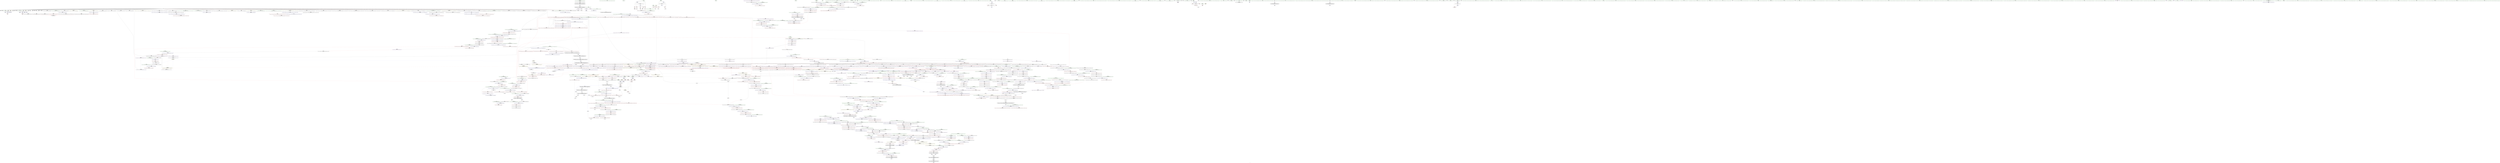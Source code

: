 digraph "SVFG" {
	label="SVFG";

	Node0x561fa50b8070 [shape=record,color=grey,label="{NodeID: 0\nNullPtr|{|<s55>118}}"];
	Node0x561fa50b8070 -> Node0x561fa54f4bb0[style=solid];
	Node0x561fa50b8070 -> Node0x561fa54f4cb0[style=solid];
	Node0x561fa50b8070 -> Node0x561fa54f4d80[style=solid];
	Node0x561fa50b8070 -> Node0x561fa54f4e50[style=solid];
	Node0x561fa50b8070 -> Node0x561fa54f4f20[style=solid];
	Node0x561fa50b8070 -> Node0x561fa54f4ff0[style=solid];
	Node0x561fa50b8070 -> Node0x561fa54f50c0[style=solid];
	Node0x561fa50b8070 -> Node0x561fa54f5190[style=solid];
	Node0x561fa50b8070 -> Node0x561fa54f5260[style=solid];
	Node0x561fa50b8070 -> Node0x561fa54f5330[style=solid];
	Node0x561fa50b8070 -> Node0x561fa54f5400[style=solid];
	Node0x561fa50b8070 -> Node0x561fa54f54d0[style=solid];
	Node0x561fa50b8070 -> Node0x561fa54f55a0[style=solid];
	Node0x561fa50b8070 -> Node0x561fa54f5670[style=solid];
	Node0x561fa50b8070 -> Node0x561fa54f5740[style=solid];
	Node0x561fa50b8070 -> Node0x561fa54f5810[style=solid];
	Node0x561fa50b8070 -> Node0x561fa54f58e0[style=solid];
	Node0x561fa50b8070 -> Node0x561fa54f59b0[style=solid];
	Node0x561fa50b8070 -> Node0x561fa54f5a80[style=solid];
	Node0x561fa50b8070 -> Node0x561fa54f5b50[style=solid];
	Node0x561fa50b8070 -> Node0x561fa54f5c20[style=solid];
	Node0x561fa50b8070 -> Node0x561fa54f5cf0[style=solid];
	Node0x561fa50b8070 -> Node0x561fa54f5dc0[style=solid];
	Node0x561fa50b8070 -> Node0x561fa54f5e90[style=solid];
	Node0x561fa50b8070 -> Node0x561fa54f5f60[style=solid];
	Node0x561fa50b8070 -> Node0x561fa54f6030[style=solid];
	Node0x561fa50b8070 -> Node0x561fa54f6100[style=solid];
	Node0x561fa50b8070 -> Node0x561fa54f61d0[style=solid];
	Node0x561fa50b8070 -> Node0x561fa54f62a0[style=solid];
	Node0x561fa50b8070 -> Node0x561fa54f6370[style=solid];
	Node0x561fa50b8070 -> Node0x561fa54f6440[style=solid];
	Node0x561fa50b8070 -> Node0x561fa54f6510[style=solid];
	Node0x561fa50b8070 -> Node0x561fa54f65e0[style=solid];
	Node0x561fa50b8070 -> Node0x561fa54f66b0[style=solid];
	Node0x561fa50b8070 -> Node0x561fa54f6780[style=solid];
	Node0x561fa50b8070 -> Node0x561fa54f6850[style=solid];
	Node0x561fa50b8070 -> Node0x561fa54f6920[style=solid];
	Node0x561fa50b8070 -> Node0x561fa54f69f0[style=solid];
	Node0x561fa50b8070 -> Node0x561fa54f6ac0[style=solid];
	Node0x561fa50b8070 -> Node0x561fa54f6b90[style=solid];
	Node0x561fa50b8070 -> Node0x561fa54f6c60[style=solid];
	Node0x561fa50b8070 -> Node0x561fa54f6d30[style=solid];
	Node0x561fa50b8070 -> Node0x561fa54f6e00[style=solid];
	Node0x561fa50b8070 -> Node0x561fa54f6ed0[style=solid];
	Node0x561fa50b8070 -> Node0x561fa54f6fa0[style=solid];
	Node0x561fa50b8070 -> Node0x561fa54f7070[style=solid];
	Node0x561fa50b8070 -> Node0x561fa54f7140[style=solid];
	Node0x561fa50b8070 -> Node0x561fa5510d50[style=solid];
	Node0x561fa50b8070 -> Node0x561fa5512ac0[style=solid];
	Node0x561fa50b8070 -> Node0x561fa5512b90[style=solid];
	Node0x561fa50b8070 -> Node0x561fa5512c60[style=solid];
	Node0x561fa50b8070 -> Node0x561fa54fd3c0[style=solid];
	Node0x561fa50b8070 -> Node0x561fa4eda1f0[style=solid];
	Node0x561fa50b8070 -> Node0x561fa553c120[style=solid];
	Node0x561fa50b8070 -> Node0x561fa553cd20[style=solid];
	Node0x561fa50b8070:s55 -> Node0x561fa55ef040[style=solid,color=red];
	Node0x561fa55e4620 [shape=record,color=black,label="{NodeID: 1882\n980 = PHI(769, )\n0th arg _ZNKSt6vectorINSt7__cxx1112basic_stringIcSt11char_traitsIcESaIcEEESaIS5_EE12_M_check_lenEmPKc }"];
	Node0x561fa55e4620 -> Node0x561fa54fe0c0[style=solid];
	Node0x561fa54fbd00 [shape=record,color=blue,label="{NodeID: 775\n580\<--578\n__first.addr\<--__first\n_ZNSt12_Destroy_auxILb0EE9__destroyIPNSt7__cxx1112basic_stringIcSt11char_traitsIcESaIcEEEEEvT_S9_\n}"];
	Node0x561fa54fbd00 -> Node0x561fa5570880[style=dashed];
	Node0x561fa54f2840 [shape=record,color=purple,label="{NodeID: 443\n529\<--528\n_M_impl\<--this1\n_ZNSt12_Vector_baseINSt7__cxx1112basic_stringIcSt11char_traitsIcESaIcEEESaIS5_EED2Ev\n}"];
	Node0x561fa54e6550 [shape=record,color=green,label="{NodeID: 111\n653\<--654\n_ZNSaINSt7__cxx1112basic_stringIcSt11char_traitsIcESaIcEEEED2Ev\<--_ZNSaINSt7__cxx1112basic_stringIcSt11char_traitsIcESaIcEEEED2Ev_field_insensitive\n}"];
	Node0x561fa55f0b00 [shape=record,color=black,label="{NodeID: 1993\n563 = PHI(504, 1463, )\n0th arg _ZSt8_DestroyIPNSt7__cxx1112basic_stringIcSt11char_traitsIcESaIcEEEEvT_S7_ }"];
	Node0x561fa55f0b00 -> Node0x561fa54fbb60[style=solid];
	Node0x561fa551d070 [shape=record,color=blue,label="{NodeID: 886\n1568\<--1567\nthis.addr\<--this\n_ZNKSt13move_iteratorIPNSt7__cxx1112basic_stringIcSt11char_traitsIcESaIcEEEE4baseEv\n}"];
	Node0x561fa551d070 -> Node0x561fa5510290[style=dashed];
	Node0x561fa5508230 [shape=record,color=red,label="{NodeID: 554\n340\<--334\nthis1\<--this.addr\n_ZNSt6vectorINSt7__cxx1112basic_stringIcSt11char_traitsIcESaIcEEESaIS5_EEixEm\n}"];
	Node0x561fa5508230 -> Node0x561fa54f7c00[style=solid];
	Node0x561fa54ead10 [shape=record,color=green,label="{NodeID: 222\n1415\<--1416\n__first\<--__first_field_insensitive\n_ZNSt20__uninitialized_copyILb0EE13__uninit_copyISt13move_iteratorIPNSt7__cxx1112basic_stringIcSt11char_traitsIcESaIcEEEES9_EET0_T_SC_SB_\n|{|<s1>129|<s2>131|<s3>133}}"];
	Node0x561fa54ead10 -> Node0x561fa55060e0[style=solid];
	Node0x561fa54ead10:s1 -> Node0x561fa55ee4c0[style=solid,color=red];
	Node0x561fa54ead10:s2 -> Node0x561fa55f0240[style=solid,color=red];
	Node0x561fa54ead10:s3 -> Node0x561fa55f1a20[style=solid,color=red];
	Node0x561fa550dc60 [shape=record,color=red,label="{NodeID: 665\n1183\<--1182\n\<--_M_finish\n_ZNKSt6vectorINSt7__cxx1112basic_stringIcSt11char_traitsIcESaIcEEESaIS5_EE4sizeEv\n}"];
	Node0x561fa550dc60 -> Node0x561fa54fb0d0[style=solid];
	Node0x561fa54f8de0 [shape=record,color=black,label="{NodeID: 333\n785\<--769\n\<--this1\n_ZNSt6vectorINSt7__cxx1112basic_stringIcSt11char_traitsIcESaIcEEESaIS5_EE17_M_realloc_insertIJRKS5_EEEvN9__gnu_cxx17__normal_iteratorIPS5_S7_EEDpOT_\n|{<s0>75}}"];
	Node0x561fa54f8de0:s0 -> Node0x561fa55ee2a0[style=solid,color=red];
	Node0x561fa50b8100 [shape=record,color=green,label="{NodeID: 1\n7\<--1\n__dso_handle\<--dummyObj\nGlob }"];
	Node0x561fa55e4730 [shape=record,color=black,label="{NodeID: 1883\n981 = PHI(772, )\n1st arg _ZNKSt6vectorINSt7__cxx1112basic_stringIcSt11char_traitsIcESaIcEEESaIS5_EE12_M_check_lenEmPKc }"];
	Node0x561fa55e4730 -> Node0x561fa54fe190[style=solid];
	Node0x561fa54fbdd0 [shape=record,color=blue,label="{NodeID: 776\n582\<--579\n__last.addr\<--__last\n_ZNSt12_Destroy_auxILb0EE9__destroyIPNSt7__cxx1112basic_stringIcSt11char_traitsIcESaIcEEEEEvT_S9_\n}"];
	Node0x561fa54fbdd0 -> Node0x561fa55098f0[style=dashed];
	Node0x561fa54f2910 [shape=record,color=purple,label="{NodeID: 444\n530\<--528\n_M_start\<--this1\n_ZNSt12_Vector_baseINSt7__cxx1112basic_stringIcSt11char_traitsIcESaIcEEESaIS5_EED2Ev\n}"];
	Node0x561fa54f2910 -> Node0x561fa5509270[style=solid];
	Node0x561fa54e6650 [shape=record,color=green,label="{NodeID: 112\n660\<--661\n__a.addr\<--__a.addr_field_insensitive\n_ZNSt16allocator_traitsISaINSt7__cxx1112basic_stringIcSt11char_traitsIcESaIcEEEEE10deallocateERS6_PS5_m\n}"];
	Node0x561fa54e6650 -> Node0x561fa5509f70[style=solid];
	Node0x561fa54e6650 -> Node0x561fa54fc450[style=solid];
	Node0x561fa55f0d10 [shape=record,color=black,label="{NodeID: 1994\n564 = PHI(505, 1464, )\n1st arg _ZSt8_DestroyIPNSt7__cxx1112basic_stringIcSt11char_traitsIcESaIcEEEEvT_S7_ }"];
	Node0x561fa55f0d10 -> Node0x561fa54fbc30[style=solid];
	Node0x561fa551d140 [shape=record,color=blue,label="{NodeID: 887\n1577\<--1576\n__t.addr\<--__t\n_ZSt7forwardINSt7__cxx1112basic_stringIcSt11char_traitsIcESaIcEEEEOT_RNSt16remove_referenceIS6_E4typeE\n}"];
	Node0x561fa551d140 -> Node0x561fa5510430[style=dashed];
	Node0x561fa5508300 [shape=record,color=red,label="{NodeID: 555\n345\<--336\n\<--__n.addr\n_ZNSt6vectorINSt7__cxx1112basic_stringIcSt11char_traitsIcESaIcEEESaIS5_EEixEm\n}"];
	Node0x561fa54eade0 [shape=record,color=green,label="{NodeID: 223\n1417\<--1418\n__last\<--__last_field_insensitive\n_ZNSt20__uninitialized_copyILb0EE13__uninit_copyISt13move_iteratorIPNSt7__cxx1112basic_stringIcSt11char_traitsIcESaIcEEEES9_EET0_T_SC_SB_\n|{|<s1>129}}"];
	Node0x561fa54eade0 -> Node0x561fa55061b0[style=solid];
	Node0x561fa54eade0:s1 -> Node0x561fa55ee5d0[style=solid,color=red];
	Node0x561fa550dd30 [shape=record,color=red,label="{NodeID: 666\n1187\<--1186\n\<--_M_start\n_ZNKSt6vectorINSt7__cxx1112basic_stringIcSt11char_traitsIcESaIcEEESaIS5_EE4sizeEv\n}"];
	Node0x561fa550dd30 -> Node0x561fa54fb1a0[style=solid];
	Node0x561fa54f8eb0 [shape=record,color=black,label="{NodeID: 334\n793\<--769\n\<--this1\n_ZNSt6vectorINSt7__cxx1112basic_stringIcSt11char_traitsIcESaIcEEESaIS5_EE17_M_realloc_insertIJRKS5_EEEvN9__gnu_cxx17__normal_iteratorIPS5_S7_EEDpOT_\n}"];
	Node0x561fa54f8eb0 -> Node0x561fa54f3200[style=solid];
	Node0x561fa54c8e20 [shape=record,color=green,label="{NodeID: 2\n8\<--1\n_ZSt3cin\<--dummyObj\nGlob }"];
	Node0x561fa55e4840 [shape=record,color=black,label="{NodeID: 1884\n982 = PHI(770, )\n2nd arg _ZNKSt6vectorINSt7__cxx1112basic_stringIcSt11char_traitsIcESaIcEEESaIS5_EE12_M_check_lenEmPKc }"];
	Node0x561fa55e4840 -> Node0x561fa54fe260[style=solid];
	Node0x561fa54fbea0 [shape=record,color=blue,label="{NodeID: 777\n580\<--600\n__first.addr\<--incdec.ptr\n_ZNSt12_Destroy_auxILb0EE9__destroyIPNSt7__cxx1112basic_stringIcSt11char_traitsIcESaIcEEEEEvT_S9_\n}"];
	Node0x561fa54fbea0 -> Node0x561fa5570880[style=dashed];
	Node0x561fa54f29e0 [shape=record,color=purple,label="{NodeID: 445\n532\<--528\n_M_impl2\<--this1\n_ZNSt12_Vector_baseINSt7__cxx1112basic_stringIcSt11char_traitsIcESaIcEEESaIS5_EED2Ev\n}"];
	Node0x561fa54e6720 [shape=record,color=green,label="{NodeID: 113\n662\<--663\n__p.addr\<--__p.addr_field_insensitive\n_ZNSt16allocator_traitsISaINSt7__cxx1112basic_stringIcSt11char_traitsIcESaIcEEEEE10deallocateERS6_PS5_m\n}"];
	Node0x561fa54e6720 -> Node0x561fa550a040[style=solid];
	Node0x561fa54e6720 -> Node0x561fa54fc520[style=solid];
	Node0x561fa55f0e90 [shape=record,color=black,label="{NodeID: 1995\n271 = PHI(62, )\n0th arg _ZNSt6vectorINSt7__cxx1112basic_stringIcSt11char_traitsIcESaIcEEESaIS5_EE9push_backERKS5_ }"];
	Node0x561fa55f0e90 -> Node0x561fa5511e90[style=solid];
	Node0x561fa551d210 [shape=record,color=blue,label="{NodeID: 888\n1588\<--1586\nthis.addr\<--this\n_ZNSt13move_iteratorIPNSt7__cxx1112basic_stringIcSt11char_traitsIcESaIcEEEEC2ES6_\n}"];
	Node0x561fa551d210 -> Node0x561fa5510500[style=dashed];
	Node0x561fa55083d0 [shape=record,color=red,label="{NodeID: 556\n344\<--343\n\<--_M_start\n_ZNSt6vectorINSt7__cxx1112basic_stringIcSt11char_traitsIcESaIcEEESaIS5_EEixEm\n}"];
	Node0x561fa55083d0 -> Node0x561fa5506760[style=solid];
	Node0x561fa54eaeb0 [shape=record,color=green,label="{NodeID: 224\n1419\<--1420\n__result.addr\<--__result.addr_field_insensitive\n_ZNSt20__uninitialized_copyILb0EE13__uninit_copyISt13move_iteratorIPNSt7__cxx1112basic_stringIcSt11char_traitsIcESaIcEEEES9_EET0_T_SC_SB_\n}"];
	Node0x561fa54eaeb0 -> Node0x561fa550f320[style=solid];
	Node0x561fa54eaeb0 -> Node0x561fa550f3f0[style=solid];
	Node0x561fa54eaeb0 -> Node0x561fa551c370[style=solid];
	Node0x561fa550de00 [shape=record,color=red,label="{NodeID: 667\n1218\<--1198\n\<--retval\n_ZSt3maxImERKT_S2_S2_\n}"];
	Node0x561fa550de00 -> Node0x561fa54fb340[style=solid];
	Node0x561fa54f8f80 [shape=record,color=black,label="{NodeID: 335\n803\<--769\n\<--this1\n_ZNSt6vectorINSt7__cxx1112basic_stringIcSt11char_traitsIcESaIcEEESaIS5_EE17_M_realloc_insertIJRKS5_EEEvN9__gnu_cxx17__normal_iteratorIPS5_S7_EEDpOT_\n}"];
	Node0x561fa54f8f80 -> Node0x561fa54f32d0[style=solid];
	Node0x561fa54f8f80 -> Node0x561fa54f33a0[style=solid];
	Node0x561fa54c80f0 [shape=record,color=green,label="{NodeID: 3\n9\<--1\n_ZSt4cout\<--dummyObj\nGlob }"];
	Node0x561fa55e4950 [shape=record,color=black,label="{NodeID: 1885\n711 = PHI(705, )\n0th arg _ZN9__gnu_cxx13new_allocatorINSt7__cxx1112basic_stringIcSt11char_traitsIcESaIcEEEED2Ev }"];
	Node0x561fa55e4950 -> Node0x561fa54fca00[style=solid];
	Node0x561fa54fbf70 [shape=record,color=blue,label="{NodeID: 778\n606\<--605\n__pointer.addr\<--__pointer\n_ZSt8_DestroyINSt7__cxx1112basic_stringIcSt11char_traitsIcESaIcEEEEvPT_\n}"];
	Node0x561fa54fbf70 -> Node0x561fa55099c0[style=dashed];
	Node0x561fa54f2ab0 [shape=record,color=purple,label="{NodeID: 446\n533\<--528\n_M_end_of_storage\<--this1\n_ZNSt12_Vector_baseINSt7__cxx1112basic_stringIcSt11char_traitsIcESaIcEEESaIS5_EED2Ev\n}"];
	Node0x561fa54f2ab0 -> Node0x561fa5509340[style=solid];
	Node0x561fa54eb380 [shape=record,color=green,label="{NodeID: 114\n664\<--665\n__n.addr\<--__n.addr_field_insensitive\n_ZNSt16allocator_traitsISaINSt7__cxx1112basic_stringIcSt11char_traitsIcESaIcEEEEE10deallocateERS6_PS5_m\n}"];
	Node0x561fa54eb380 -> Node0x561fa550a110[style=solid];
	Node0x561fa54eb380 -> Node0x561fa54fc5f0[style=solid];
	Node0x561fa55f0fa0 [shape=record,color=black,label="{NodeID: 1996\n272 = PHI(66, )\n1st arg _ZNSt6vectorINSt7__cxx1112basic_stringIcSt11char_traitsIcESaIcEEESaIS5_EE9push_backERKS5_ }"];
	Node0x561fa55f0fa0 -> Node0x561fa5511f60[style=solid];
	Node0x561fa551d2e0 [shape=record,color=blue,label="{NodeID: 889\n1590\<--1587\n__i.addr\<--__i\n_ZNSt13move_iteratorIPNSt7__cxx1112basic_stringIcSt11char_traitsIcESaIcEEEEC2ES6_\n}"];
	Node0x561fa551d2e0 -> Node0x561fa55105d0[style=dashed];
	Node0x561fa55084a0 [shape=record,color=red,label="{NodeID: 557\n360\<--354\n\<--__lhs.addr\n_ZStltIcSt11char_traitsIcESaIcEEbRKNSt7__cxx1112basic_stringIT_T0_T1_EESA_\n}"];
	Node0x561fa54eaf80 [shape=record,color=green,label="{NodeID: 225\n1421\<--1422\n__cur\<--__cur_field_insensitive\n_ZNSt20__uninitialized_copyILb0EE13__uninit_copyISt13move_iteratorIPNSt7__cxx1112basic_stringIcSt11char_traitsIcESaIcEEEES9_EET0_T_SC_SB_\n}"];
	Node0x561fa54eaf80 -> Node0x561fa550f4c0[style=solid];
	Node0x561fa54eaf80 -> Node0x561fa550f590[style=solid];
	Node0x561fa54eaf80 -> Node0x561fa550f660[style=solid];
	Node0x561fa54eaf80 -> Node0x561fa550f730[style=solid];
	Node0x561fa54eaf80 -> Node0x561fa551c440[style=solid];
	Node0x561fa54eaf80 -> Node0x561fa551c510[style=solid];
	Node0x561fa550ded0 [shape=record,color=red,label="{NodeID: 668\n1206\<--1200\n\<--__a.addr\n_ZSt3maxImERKT_S2_S2_\n}"];
	Node0x561fa550ded0 -> Node0x561fa550e210[style=solid];
	Node0x561fa557e2e0 [shape=record,color=yellow,style=double,label="{NodeID: 1443\n165V_1 = ENCHI(MR_165V_0)\npts\{762 \}\nFun[_ZNSt6vectorINSt7__cxx1112basic_stringIcSt11char_traitsIcESaIcEEESaIS5_EE17_M_realloc_insertIJRKS5_EEEvN9__gnu_cxx17__normal_iteratorIPS5_S7_EEDpOT_]}"];
	Node0x561fa557e2e0 -> Node0x561fa54fd700[style=dashed];
	Node0x561fa54f9050 [shape=record,color=black,label="{NodeID: 336\n812\<--769\n\<--this1\n_ZNSt6vectorINSt7__cxx1112basic_stringIcSt11char_traitsIcESaIcEEESaIS5_EE17_M_realloc_insertIJRKS5_EEEvN9__gnu_cxx17__normal_iteratorIPS5_S7_EEDpOT_\n|{<s0>79}}"];
	Node0x561fa54f9050:s0 -> Node0x561fa55ee090[style=solid,color=red];
	Node0x561fa54c8180 [shape=record,color=green,label="{NodeID: 4\n10\<--1\n.str\<--dummyObj\nGlob }"];
	Node0x561fa55e4a90 [shape=record,color=black,label="{NodeID: 1886\n1175 = PHI(996, 996, 996, 996, )\n0th arg _ZNKSt6vectorINSt7__cxx1112basic_stringIcSt11char_traitsIcESaIcEEESaIS5_EE4sizeEv }"];
	Node0x561fa55e4a90 -> Node0x561fa54ff100[style=solid];
	Node0x561fa54fc040 [shape=record,color=blue,label="{NodeID: 779\n614\<--613\n__r.addr\<--__r\n_ZSt11__addressofINSt7__cxx1112basic_stringIcSt11char_traitsIcESaIcEEEEPT_RS6_\n}"];
	Node0x561fa54fc040 -> Node0x561fa5509a90[style=dashed];
	Node0x561fa5514180 [shape=record,color=yellow,style=double,label="{NodeID: 1554\n287V_1 = ENCHI(MR_287V_0)\npts\{14160000 \}\nFun[_ZNKSt13move_iteratorIPNSt7__cxx1112basic_stringIcSt11char_traitsIcESaIcEEEEdeEv]}"];
	Node0x561fa5514180 -> Node0x561fa550fe80[style=dashed];
	Node0x561fa54f2b80 [shape=record,color=purple,label="{NodeID: 447\n535\<--528\n_M_impl3\<--this1\n_ZNSt12_Vector_baseINSt7__cxx1112basic_stringIcSt11char_traitsIcESaIcEEESaIS5_EED2Ev\n}"];
	Node0x561fa54eb450 [shape=record,color=green,label="{NodeID: 115\n674\<--675\n_ZN9__gnu_cxx13new_allocatorINSt7__cxx1112basic_stringIcSt11char_traitsIcESaIcEEEE10deallocateEPS6_m\<--_ZN9__gnu_cxx13new_allocatorINSt7__cxx1112basic_stringIcSt11char_traitsIcESaIcEEEE10deallocateEPS6_m_field_insensitive\n}"];
	Node0x561fa55f10b0 [shape=record,color=black,label="{NodeID: 1997\n1241 = PHI(1226, 1292, )\n0th arg _ZNK9__gnu_cxx13new_allocatorINSt7__cxx1112basic_stringIcSt11char_traitsIcESaIcEEEE8max_sizeEv }"];
	Node0x561fa55f10b0 -> Node0x561fa54ff6b0[style=solid];
	Node0x561fa551d3b0 [shape=record,color=blue,label="{NodeID: 890\n1595\<--1596\n_M_current\<--\n_ZNSt13move_iteratorIPNSt7__cxx1112basic_stringIcSt11char_traitsIcESaIcEEEEC2ES6_\n|{<s0>125}}"];
	Node0x561fa551d3b0:s0 -> Node0x561fa55a1b60[style=dashed,color=blue];
	Node0x561fa5508570 [shape=record,color=red,label="{NodeID: 558\n361\<--356\n\<--__rhs.addr\n_ZStltIcSt11char_traitsIcESaIcEEbRKNSt7__cxx1112basic_stringIT_T0_T1_EESA_\n}"];
	Node0x561fa54eb050 [shape=record,color=green,label="{NodeID: 226\n1423\<--1424\nexn.slot\<--exn.slot_field_insensitive\n_ZNSt20__uninitialized_copyILb0EE13__uninit_copyISt13move_iteratorIPNSt7__cxx1112basic_stringIcSt11char_traitsIcESaIcEEEES9_EET0_T_SC_SB_\n}"];
	Node0x561fa54eb050 -> Node0x561fa550f800[style=solid];
	Node0x561fa54eb050 -> Node0x561fa550f8d0[style=solid];
	Node0x561fa54eb050 -> Node0x561fa551c5e0[style=solid];
	Node0x561fa54eb050 -> Node0x561fa551c780[style=solid];
	Node0x561fa550dfa0 [shape=record,color=red,label="{NodeID: 669\n1215\<--1200\n\<--__a.addr\n_ZSt3maxImERKT_S2_S2_\n}"];
	Node0x561fa550dfa0 -> Node0x561fa54ff440[style=solid];
	Node0x561fa557e3c0 [shape=record,color=yellow,style=double,label="{NodeID: 1444\n167V_1 = ENCHI(MR_167V_0)\npts\{764 \}\nFun[_ZNSt6vectorINSt7__cxx1112basic_stringIcSt11char_traitsIcESaIcEEESaIS5_EE17_M_realloc_insertIJRKS5_EEEvN9__gnu_cxx17__normal_iteratorIPS5_S7_EEDpOT_]}"];
	Node0x561fa557e3c0 -> Node0x561fa54fd7d0[style=dashed];
	Node0x561fa54f9120 [shape=record,color=black,label="{NodeID: 337\n823\<--769\n\<--this1\n_ZNSt6vectorINSt7__cxx1112basic_stringIcSt11char_traitsIcESaIcEEESaIS5_EE17_M_realloc_insertIJRKS5_EEEvN9__gnu_cxx17__normal_iteratorIPS5_S7_EEDpOT_\n}"];
	Node0x561fa54f9120 -> Node0x561fa54f3540[style=solid];
	Node0x561fa54f9120 -> Node0x561fa54f3610[style=solid];
	Node0x561fa54c8430 [shape=record,color=green,label="{NodeID: 5\n12\<--1\n.str.1\<--dummyObj\nGlob }"];
	Node0x561fa55e4e40 [shape=record,color=black,label="{NodeID: 1887\n1313 = PHI(1127, )\n0th arg _ZSt22__uninitialized_copy_aISt13move_iteratorIPNSt7__cxx1112basic_stringIcSt11char_traitsIcESaIcEEEES7_S6_ET0_T_SA_S9_RSaIT1_E }"];
	Node0x561fa55e4e40 -> Node0x561fa551b740[style=solid];
	Node0x561fa54fc110 [shape=record,color=blue,label="{NodeID: 780\n623\<--620\nthis.addr\<--this\n_ZNSt12_Vector_baseINSt7__cxx1112basic_stringIcSt11char_traitsIcESaIcEEESaIS5_EE13_M_deallocateEPS5_m\n}"];
	Node0x561fa54fc110 -> Node0x561fa5509b60[style=dashed];
	Node0x561fa54f2c50 [shape=record,color=purple,label="{NodeID: 448\n536\<--528\n_M_start4\<--this1\n_ZNSt12_Vector_baseINSt7__cxx1112basic_stringIcSt11char_traitsIcESaIcEEESaIS5_EED2Ev\n}"];
	Node0x561fa54f2c50 -> Node0x561fa5509410[style=solid];
	Node0x561fa54eb550 [shape=record,color=green,label="{NodeID: 116\n681\<--682\nthis.addr\<--this.addr_field_insensitive\n_ZN9__gnu_cxx13new_allocatorINSt7__cxx1112basic_stringIcSt11char_traitsIcESaIcEEEE10deallocateEPS6_m\n}"];
	Node0x561fa54eb550 -> Node0x561fa550a1e0[style=solid];
	Node0x561fa54eb550 -> Node0x561fa54fc6c0[style=solid];
	Node0x561fa55f1290 [shape=record,color=black,label="{NodeID: 1998\n657 = PHI(637, )\n0th arg _ZNSt16allocator_traitsISaINSt7__cxx1112basic_stringIcSt11char_traitsIcESaIcEEEEE10deallocateERS6_PS5_m }"];
	Node0x561fa55f1290 -> Node0x561fa54fc450[style=solid];
	Node0x561fa551d480 [shape=record,color=blue,label="{NodeID: 891\n1602\<--1600\nthis.addr\<--this\n_ZN9__gnu_cxx13new_allocatorINSt7__cxx1112basic_stringIcSt11char_traitsIcESaIcEEEE7destroyIS6_EEvPT_\n}"];
	Node0x561fa551d480 -> Node0x561fa55106a0[style=dashed];
	Node0x561fa5508640 [shape=record,color=red,label="{NodeID: 559\n380\<--374\n\<--__lhs.addr\n_ZStgtIcSt11char_traitsIcESaIcEEbRKNSt7__cxx1112basic_stringIT_T0_T1_EESA_\n}"];
	Node0x561fa54eb120 [shape=record,color=green,label="{NodeID: 227\n1425\<--1426\nehselector.slot\<--ehselector.slot_field_insensitive\n_ZNSt20__uninitialized_copyILb0EE13__uninit_copyISt13move_iteratorIPNSt7__cxx1112basic_stringIcSt11char_traitsIcESaIcEEEES9_EET0_T_SC_SB_\n}"];
	Node0x561fa54eb120 -> Node0x561fa550f9a0[style=solid];
	Node0x561fa54eb120 -> Node0x561fa551c6b0[style=solid];
	Node0x561fa54eb120 -> Node0x561fa551c850[style=solid];
	Node0x561fa550e070 [shape=record,color=red,label="{NodeID: 670\n1208\<--1202\n\<--__b.addr\n_ZSt3maxImERKT_S2_S2_\n}"];
	Node0x561fa550e070 -> Node0x561fa550e2e0[style=solid];
	Node0x561fa557e4a0 [shape=record,color=yellow,style=double,label="{NodeID: 1445\n22V_1 = ENCHI(MR_22V_0)\npts\{630000 \}\nFun[_ZNSt6vectorINSt7__cxx1112basic_stringIcSt11char_traitsIcESaIcEEESaIS5_EE17_M_realloc_insertIJRKS5_EEEvN9__gnu_cxx17__normal_iteratorIPS5_S7_EEDpOT_]|{|<s5>72|<s6>73}}"];
	Node0x561fa557e4a0 -> Node0x561fa550ba40[style=dashed];
	Node0x561fa557e4a0 -> Node0x561fa550bd80[style=dashed];
	Node0x561fa557e4a0 -> Node0x561fa550bf20[style=dashed];
	Node0x561fa557e4a0 -> Node0x561fa550c0c0[style=dashed];
	Node0x561fa557e4a0 -> Node0x561fa54fda40[style=dashed];
	Node0x561fa557e4a0:s5 -> Node0x561fa557f630[style=dashed,color=red];
	Node0x561fa557e4a0:s6 -> Node0x561fa55749b0[style=dashed,color=red];
	Node0x561fa54f91f0 [shape=record,color=black,label="{NodeID: 338\n828\<--769\n\<--this1\n_ZNSt6vectorINSt7__cxx1112basic_stringIcSt11char_traitsIcESaIcEEESaIS5_EE17_M_realloc_insertIJRKS5_EEEvN9__gnu_cxx17__normal_iteratorIPS5_S7_EEDpOT_\n|{<s0>82}}"];
	Node0x561fa54f91f0:s0 -> Node0x561fa55ee090[style=solid,color=red];
	Node0x561fa54c84c0 [shape=record,color=green,label="{NodeID: 6\n14\<--1\n.str.2\<--dummyObj\nGlob }"];
	Node0x561fa55e4f50 [shape=record,color=black,label="{NodeID: 1888\n1314 = PHI(1129, )\n1st arg _ZSt22__uninitialized_copy_aISt13move_iteratorIPNSt7__cxx1112basic_stringIcSt11char_traitsIcESaIcEEEES7_S6_ET0_T_SA_S9_RSaIT1_E }"];
	Node0x561fa55e4f50 -> Node0x561fa551b810[style=solid];
	Node0x561fa54fc1e0 [shape=record,color=blue,label="{NodeID: 781\n625\<--621\n__p.addr\<--__p\n_ZNSt12_Vector_baseINSt7__cxx1112basic_stringIcSt11char_traitsIcESaIcEEESaIS5_EE13_M_deallocateEPS5_m\n}"];
	Node0x561fa54fc1e0 -> Node0x561fa5509c30[style=dashed];
	Node0x561fa54fc1e0 -> Node0x561fa5509d00[style=dashed];
	Node0x561fa54f2d20 [shape=record,color=purple,label="{NodeID: 449\n546\<--528\n_M_impl5\<--this1\n_ZNSt12_Vector_baseINSt7__cxx1112basic_stringIcSt11char_traitsIcESaIcEEESaIS5_EED2Ev\n|{<s0>58}}"];
	Node0x561fa54f2d20:s0 -> Node0x561fa55ef750[style=solid,color=red];
	Node0x561fa54eb620 [shape=record,color=green,label="{NodeID: 117\n683\<--684\n__p.addr\<--__p.addr_field_insensitive\n_ZN9__gnu_cxx13new_allocatorINSt7__cxx1112basic_stringIcSt11char_traitsIcESaIcEEEE10deallocateEPS6_m\n}"];
	Node0x561fa54eb620 -> Node0x561fa550a2b0[style=solid];
	Node0x561fa54eb620 -> Node0x561fa54fc790[style=solid];
	Node0x561fa55f13a0 [shape=record,color=black,label="{NodeID: 1999\n658 = PHI(638, )\n1st arg _ZNSt16allocator_traitsISaINSt7__cxx1112basic_stringIcSt11char_traitsIcESaIcEEEEE10deallocateERS6_PS5_m }"];
	Node0x561fa55f13a0 -> Node0x561fa54fc520[style=solid];
	Node0x561fa551d550 [shape=record,color=blue,label="{NodeID: 892\n1604\<--1601\n__p.addr\<--__p\n_ZN9__gnu_cxx13new_allocatorINSt7__cxx1112basic_stringIcSt11char_traitsIcESaIcEEEE7destroyIS6_EEvPT_\n}"];
	Node0x561fa551d550 -> Node0x561fa5510770[style=dashed];
	Node0x561fa5508710 [shape=record,color=red,label="{NodeID: 560\n381\<--376\n\<--__rhs.addr\n_ZStgtIcSt11char_traitsIcESaIcEEbRKNSt7__cxx1112basic_stringIT_T0_T1_EESA_\n}"];
	Node0x561fa54eb1f0 [shape=record,color=green,label="{NodeID: 228\n1436\<--1437\n_ZStneIPNSt7__cxx1112basic_stringIcSt11char_traitsIcESaIcEEEEbRKSt13move_iteratorIT_ESB_\<--_ZStneIPNSt7__cxx1112basic_stringIcSt11char_traitsIcESaIcEEEEbRKSt13move_iteratorIT_ESB__field_insensitive\n}"];
	Node0x561fa550e140 [shape=record,color=red,label="{NodeID: 671\n1212\<--1202\n\<--__b.addr\n_ZSt3maxImERKT_S2_S2_\n}"];
	Node0x561fa550e140 -> Node0x561fa54ff370[style=solid];
	Node0x561fa557e580 [shape=record,color=yellow,style=double,label="{NodeID: 1446\n35V_1 = ENCHI(MR_35V_0)\npts\{630001 \}\nFun[_ZNSt6vectorINSt7__cxx1112basic_stringIcSt11char_traitsIcESaIcEEESaIS5_EE17_M_realloc_insertIJRKS5_EEEvN9__gnu_cxx17__normal_iteratorIPS5_S7_EEDpOT_]|{|<s3>72|<s4>73}}"];
	Node0x561fa557e580 -> Node0x561fa550bcb0[style=dashed];
	Node0x561fa557e580 -> Node0x561fa550be50[style=dashed];
	Node0x561fa557e580 -> Node0x561fa54fdb10[style=dashed];
	Node0x561fa557e580:s3 -> Node0x561fa557f630[style=dashed,color=red];
	Node0x561fa557e580:s4 -> Node0x561fa55749b0[style=dashed,color=red];
	Node0x561fa54f92c0 [shape=record,color=black,label="{NodeID: 339\n844\<--769\n\<--this1\n_ZNSt6vectorINSt7__cxx1112basic_stringIcSt11char_traitsIcESaIcEEESaIS5_EE17_M_realloc_insertIJRKS5_EEEvN9__gnu_cxx17__normal_iteratorIPS5_S7_EEDpOT_\n}"];
	Node0x561fa54f92c0 -> Node0x561fa54f36e0[style=solid];
	Node0x561fa54c8580 [shape=record,color=green,label="{NodeID: 7\n16\<--1\n.str.3\<--dummyObj\nGlob }"];
	Node0x561fa55e5060 [shape=record,color=black,label="{NodeID: 1889\n1315 = PHI(1124, )\n2nd arg _ZSt22__uninitialized_copy_aISt13move_iteratorIPNSt7__cxx1112basic_stringIcSt11char_traitsIcESaIcEEEES7_S6_ET0_T_SA_S9_RSaIT1_E }"];
	Node0x561fa55e5060 -> Node0x561fa551b8e0[style=solid];
	Node0x561fa54fc2b0 [shape=record,color=blue,label="{NodeID: 782\n627\<--622\n__n.addr\<--__n\n_ZNSt12_Vector_baseINSt7__cxx1112basic_stringIcSt11char_traitsIcESaIcEEESaIS5_EE13_M_deallocateEPS5_m\n}"];
	Node0x561fa54fc2b0 -> Node0x561fa5509dd0[style=dashed];
	Node0x561fa54f2df0 [shape=record,color=purple,label="{NodeID: 450\n556\<--528\n_M_impl6\<--this1\n_ZNSt12_Vector_baseINSt7__cxx1112basic_stringIcSt11char_traitsIcESaIcEEESaIS5_EED2Ev\n|{<s0>59}}"];
	Node0x561fa54f2df0:s0 -> Node0x561fa55ef750[style=solid,color=red];
	Node0x561fa54eb6f0 [shape=record,color=green,label="{NodeID: 118\n685\<--686\n.addr\<--.addr_field_insensitive\n_ZN9__gnu_cxx13new_allocatorINSt7__cxx1112basic_stringIcSt11char_traitsIcESaIcEEEE10deallocateEPS6_m\n}"];
	Node0x561fa54eb6f0 -> Node0x561fa54fc860[style=solid];
	Node0x561fa55f14b0 [shape=record,color=black,label="{NodeID: 2000\n659 = PHI(639, )\n2nd arg _ZNSt16allocator_traitsISaINSt7__cxx1112basic_stringIcSt11char_traitsIcESaIcEEEEE10deallocateERS6_PS5_m }"];
	Node0x561fa55f14b0 -> Node0x561fa54fc5f0[style=solid];
	Node0x561fa55087e0 [shape=record,color=red,label="{NodeID: 561\n401\<--394\nthis1\<--this.addr\n_ZNSt6vectorINSt7__cxx1112basic_stringIcSt11char_traitsIcESaIcEEESaIS5_EED2Ev\n}"];
	Node0x561fa55087e0 -> Node0x561fa54f7f40[style=solid];
	Node0x561fa55087e0 -> Node0x561fa54f8010[style=solid];
	Node0x561fa55087e0 -> Node0x561fa54f80e0[style=solid];
	Node0x561fa55087e0 -> Node0x561fa54f81b0[style=solid];
	Node0x561fa55087e0 -> Node0x561fa54f8280[style=solid];
	Node0x561fa54eb2f0 [shape=record,color=green,label="{NodeID: 229\n1442\<--1443\n_ZNKSt13move_iteratorIPNSt7__cxx1112basic_stringIcSt11char_traitsIcESaIcEEEEdeEv\<--_ZNKSt13move_iteratorIPNSt7__cxx1112basic_stringIcSt11char_traitsIcESaIcEEEEdeEv_field_insensitive\n}"];
	Node0x561fa550e210 [shape=record,color=red,label="{NodeID: 672\n1207\<--1206\n\<--\n_ZSt3maxImERKT_S2_S2_\n}"];
	Node0x561fa550e210 -> Node0x561fa553d7a0[style=solid];
	Node0x561fa54f9390 [shape=record,color=black,label="{NodeID: 340\n864\<--769\n\<--this1\n_ZNSt6vectorINSt7__cxx1112basic_stringIcSt11char_traitsIcESaIcEEESaIS5_EE17_M_realloc_insertIJRKS5_EEEvN9__gnu_cxx17__normal_iteratorIPS5_S7_EEDpOT_\n|{<s0>87}}"];
	Node0x561fa54f9390:s0 -> Node0x561fa55ee090[style=solid,color=red];
	Node0x561fa54c8ee0 [shape=record,color=green,label="{NodeID: 8\n19\<--1\n\<--dummyObj\nCan only get source location for instruction, argument, global var or function.}"];
	Node0x561fa55e5170 [shape=record,color=black,label="{NodeID: 1890\n1316 = PHI(1125, )\n3rd arg _ZSt22__uninitialized_copy_aISt13move_iteratorIPNSt7__cxx1112basic_stringIcSt11char_traitsIcESaIcEEEES7_S6_ET0_T_SA_S9_RSaIT1_E }"];
	Node0x561fa55e5170 -> Node0x561fa551b9b0[style=solid];
	Node0x561fa54fc380 [shape=record,color=blue,label="{NodeID: 783\n647\<--646\nthis.addr\<--this\n_ZNSt12_Vector_baseINSt7__cxx1112basic_stringIcSt11char_traitsIcESaIcEEESaIS5_EE12_Vector_implD2Ev\n}"];
	Node0x561fa54fc380 -> Node0x561fa5509ea0[style=dashed];
	Node0x561fa54f2ec0 [shape=record,color=purple,label="{NodeID: 451\n600\<--599\nincdec.ptr\<--\n_ZNSt12_Destroy_auxILb0EE9__destroyIPNSt7__cxx1112basic_stringIcSt11char_traitsIcESaIcEEEEEvT_S9_\n}"];
	Node0x561fa54f2ec0 -> Node0x561fa54fbea0[style=solid];
	Node0x561fa54eb7c0 [shape=record,color=green,label="{NodeID: 119\n694\<--695\n_ZdlPv\<--_ZdlPv_field_insensitive\n}"];
	Node0x561fa55f15c0 [shape=record,color=black,label="{NodeID: 2001\n520 = PHI(417, 427, )\n0th arg _ZNSt12_Vector_baseINSt7__cxx1112basic_stringIcSt11char_traitsIcESaIcEEESaIS5_EED2Ev }"];
	Node0x561fa55f15c0 -> Node0x561fa54fb8f0[style=solid];
	Node0x561fa55088b0 [shape=record,color=red,label="{NodeID: 562\n430\<--396\nexn\<--exn.slot\n_ZNSt6vectorINSt7__cxx1112basic_stringIcSt11char_traitsIcESaIcEEESaIS5_EED2Ev\n|{<s0>50}}"];
	Node0x561fa55088b0:s0 -> Node0x561fa55ed860[style=solid,color=red];
	Node0x561fa4eda1f0 [shape=record,color=black,label="{NodeID: 1337\n1091 = PHI(1086, 3, )\n}"];
	Node0x561fa4eda1f0 -> Node0x561fa54faa50[style=solid];
	Node0x561fa54f3850 [shape=record,color=green,label="{NodeID: 230\n1445\<--1446\n_ZSt10_ConstructINSt7__cxx1112basic_stringIcSt11char_traitsIcESaIcEEEJS5_EEvPT_DpOT0_\<--_ZSt10_ConstructINSt7__cxx1112basic_stringIcSt11char_traitsIcESaIcEEEJS5_EEvPT_DpOT0__field_insensitive\n}"];
	Node0x561fa550e2e0 [shape=record,color=red,label="{NodeID: 673\n1209\<--1208\n\<--\n_ZSt3maxImERKT_S2_S2_\n}"];
	Node0x561fa550e2e0 -> Node0x561fa553d7a0[style=solid];
	Node0x561fa54f9460 [shape=record,color=black,label="{NodeID: 341\n868\<--769\n\<--this1\n_ZNSt6vectorINSt7__cxx1112basic_stringIcSt11char_traitsIcESaIcEEESaIS5_EE17_M_realloc_insertIJRKS5_EEEvN9__gnu_cxx17__normal_iteratorIPS5_S7_EEDpOT_\n|{<s0>89}}"];
	Node0x561fa54f9460:s0 -> Node0x561fa55e5280[style=solid,color=red];
	Node0x561fa54c8f70 [shape=record,color=green,label="{NodeID: 9\n77\<--1\n\<--dummyObj\nCan only get source location for instruction, argument, global var or function.}"];
	Node0x561fa55e5280 [shape=record,color=black,label="{NodeID: 1891\n620 = PHI(528, 868, 887, )\n0th arg _ZNSt12_Vector_baseINSt7__cxx1112basic_stringIcSt11char_traitsIcESaIcEEESaIS5_EE13_M_deallocateEPS5_m }"];
	Node0x561fa55e5280 -> Node0x561fa54fc110[style=solid];
	Node0x561fa54fc450 [shape=record,color=blue,label="{NodeID: 784\n660\<--657\n__a.addr\<--__a\n_ZNSt16allocator_traitsISaINSt7__cxx1112basic_stringIcSt11char_traitsIcESaIcEEEEE10deallocateERS6_PS5_m\n}"];
	Node0x561fa54fc450 -> Node0x561fa5509f70[style=dashed];
	Node0x561fa54f2f90 [shape=record,color=purple,label="{NodeID: 452\n636\<--632\n_M_impl\<--this1\n_ZNSt12_Vector_baseINSt7__cxx1112basic_stringIcSt11char_traitsIcESaIcEEESaIS5_EE13_M_deallocateEPS5_m\n}"];
	Node0x561fa54f2f90 -> Node0x561fa54f8900[style=solid];
	Node0x561fa54eb8c0 [shape=record,color=green,label="{NodeID: 120\n701\<--702\nthis.addr\<--this.addr_field_insensitive\n_ZNSaINSt7__cxx1112basic_stringIcSt11char_traitsIcESaIcEEEED2Ev\n}"];
	Node0x561fa54eb8c0 -> Node0x561fa550a380[style=solid];
	Node0x561fa54eb8c0 -> Node0x561fa54fc930[style=solid];
	Node0x561fa55f17d0 [shape=record,color=black,label="{NodeID: 2002\n1161 = PHI(996, 996, 996, )\n0th arg _ZNKSt6vectorINSt7__cxx1112basic_stringIcSt11char_traitsIcESaIcEEESaIS5_EE8max_sizeEv }"];
	Node0x561fa55f17d0 -> Node0x561fa54ff030[style=solid];
	Node0x561fa5508980 [shape=record,color=red,label="{NodeID: 563\n405\<--404\n\<--_M_start\n_ZNSt6vectorINSt7__cxx1112basic_stringIcSt11char_traitsIcESaIcEEESaIS5_EED2Ev\n|{<s0>47}}"];
	Node0x561fa5508980:s0 -> Node0x561fa55e57f0[style=solid,color=red];
	Node0x561fa4ee2980 [shape=record,color=black,label="{NodeID: 1338\n1033 = PHI(1029, 1031, )\n}"];
	Node0x561fa4ee2980 -> Node0x561fa54fa4a0[style=solid];
	Node0x561fa54f3950 [shape=record,color=green,label="{NodeID: 231\n1449\<--1450\n_ZNSt13move_iteratorIPNSt7__cxx1112basic_stringIcSt11char_traitsIcESaIcEEEEppEv\<--_ZNSt13move_iteratorIPNSt7__cxx1112basic_stringIcSt11char_traitsIcESaIcEEEEppEv_field_insensitive\n}"];
	Node0x561fa550e3b0 [shape=record,color=red,label="{NodeID: 674\n1225\<--1222\n\<--__a.addr\n_ZNSt16allocator_traitsISaINSt7__cxx1112basic_stringIcSt11char_traitsIcESaIcEEEEE8max_sizeERKS6_\n}"];
	Node0x561fa550e3b0 -> Node0x561fa54fb410[style=solid];
	Node0x561fa54f9530 [shape=record,color=black,label="{NodeID: 342\n876\<--769\n\<--this1\n_ZNSt6vectorINSt7__cxx1112basic_stringIcSt11char_traitsIcESaIcEEESaIS5_EE17_M_realloc_insertIJRKS5_EEEvN9__gnu_cxx17__normal_iteratorIPS5_S7_EEDpOT_\n}"];
	Node0x561fa54f9530 -> Node0x561fa5503770[style=solid];
	Node0x561fa54f9530 -> Node0x561fa5503840[style=solid];
	Node0x561fa54c9030 [shape=record,color=green,label="{NodeID: 10\n89\<--1\n\<--dummyObj\nCan only get source location for instruction, argument, global var or function.}"];
	Node0x561fa55e5470 [shape=record,color=black,label="{NodeID: 1892\n621 = PHI(531, 869, 891, )\n1st arg _ZNSt12_Vector_baseINSt7__cxx1112basic_stringIcSt11char_traitsIcESaIcEEESaIS5_EE13_M_deallocateEPS5_m }"];
	Node0x561fa55e5470 -> Node0x561fa54fc1e0[style=solid];
	Node0x561fa54fc520 [shape=record,color=blue,label="{NodeID: 785\n662\<--658\n__p.addr\<--__p\n_ZNSt16allocator_traitsISaINSt7__cxx1112basic_stringIcSt11char_traitsIcESaIcEEEEE10deallocateERS6_PS5_m\n}"];
	Node0x561fa54fc520 -> Node0x561fa550a040[style=dashed];
	Node0x561fa54f3060 [shape=record,color=purple,label="{NodeID: 453\n765\<--745\ncoerce.dive\<--__position\n_ZNSt6vectorINSt7__cxx1112basic_stringIcSt11char_traitsIcESaIcEEESaIS5_EE17_M_realloc_insertIJRKS5_EEEvN9__gnu_cxx17__normal_iteratorIPS5_S7_EEDpOT_\n}"];
	Node0x561fa54f3060 -> Node0x561fa54fcd40[style=solid];
	Node0x561fa54eb990 [shape=record,color=green,label="{NodeID: 121\n707\<--708\n_ZN9__gnu_cxx13new_allocatorINSt7__cxx1112basic_stringIcSt11char_traitsIcESaIcEEEED2Ev\<--_ZN9__gnu_cxx13new_allocatorINSt7__cxx1112basic_stringIcSt11char_traitsIcESaIcEEEED2Ev_field_insensitive\n}"];
	Node0x561fa55f1a20 [shape=record,color=black,label="{NodeID: 2003\n1538 = PHI(1415, )\n0th arg _ZNSt13move_iteratorIPNSt7__cxx1112basic_stringIcSt11char_traitsIcESaIcEEEEppEv }"];
	Node0x561fa55f1a20 -> Node0x561fa551cd30[style=solid];
	Node0x561fa5508a50 [shape=record,color=red,label="{NodeID: 564\n409\<--408\n\<--_M_finish\n_ZNSt6vectorINSt7__cxx1112basic_stringIcSt11char_traitsIcESaIcEEESaIS5_EED2Ev\n|{<s0>47}}"];
	Node0x561fa5508a50:s0 -> Node0x561fa55e59b0[style=solid,color=red];
	Node0x561fa553a7a0 [shape=record,color=grey,label="{NodeID: 1339\n180 = Binary(179, 89, )\n}"];
	Node0x561fa553a7a0 -> Node0x561fa55119b0[style=solid];
	Node0x561fa54f3a50 [shape=record,color=green,label="{NodeID: 232\n1477\<--1478\nllvm.trap\<--llvm.trap_field_insensitive\n}"];
	Node0x561fa550e480 [shape=record,color=red,label="{NodeID: 675\n1236\<--1233\nthis1\<--this.addr\n_ZNKSt12_Vector_baseINSt7__cxx1112basic_stringIcSt11char_traitsIcESaIcEEESaIS5_EE19_M_get_Tp_allocatorEv\n}"];
	Node0x561fa550e480 -> Node0x561fa5505170[style=solid];
	Node0x561fa54f9600 [shape=record,color=black,label="{NodeID: 343\n880\<--769\n\<--this1\n_ZNSt6vectorINSt7__cxx1112basic_stringIcSt11char_traitsIcESaIcEEESaIS5_EE17_M_realloc_insertIJRKS5_EEEvN9__gnu_cxx17__normal_iteratorIPS5_S7_EEDpOT_\n}"];
	Node0x561fa54f9600 -> Node0x561fa5503910[style=solid];
	Node0x561fa54f9600 -> Node0x561fa55039e0[style=solid];
	Node0x561fa54c9130 [shape=record,color=green,label="{NodeID: 11\n150\<--1\n\<--dummyObj\nCan only get source location for instruction, argument, global var or function.}"];
	Node0x561fa55e5630 [shape=record,color=black,label="{NodeID: 1893\n622 = PHI(541, 870, 903, )\n2nd arg _ZNSt12_Vector_baseINSt7__cxx1112basic_stringIcSt11char_traitsIcESaIcEEESaIS5_EE13_M_deallocateEPS5_m }"];
	Node0x561fa55e5630 -> Node0x561fa54fc2b0[style=solid];
	Node0x561fa54fc5f0 [shape=record,color=blue,label="{NodeID: 786\n664\<--659\n__n.addr\<--__n\n_ZNSt16allocator_traitsISaINSt7__cxx1112basic_stringIcSt11char_traitsIcESaIcEEEEE10deallocateERS6_PS5_m\n}"];
	Node0x561fa54fc5f0 -> Node0x561fa550a110[style=dashed];
	Node0x561fa5514830 [shape=record,color=yellow,style=double,label="{NodeID: 1561\n178V_1 = ENCHI(MR_178V_0)\npts\{9370000 \}\nFun[_ZNSt6vectorINSt7__cxx1112basic_stringIcSt11char_traitsIcESaIcEEESaIS5_EE3endEv]|{<s0>95}}"];
	Node0x561fa5514830:s0 -> Node0x561fa551b260[style=dashed,color=red];
	Node0x561fa54f3130 [shape=record,color=purple,label="{NodeID: 454\n779\<--755\ncoerce.dive3\<--ref.tmp\n_ZNSt6vectorINSt7__cxx1112basic_stringIcSt11char_traitsIcESaIcEEESaIS5_EE17_M_realloc_insertIJRKS5_EEEvN9__gnu_cxx17__normal_iteratorIPS5_S7_EEDpOT_\n}"];
	Node0x561fa54f3130 -> Node0x561fa54fd080[style=solid];
	Node0x561fa54eba90 [shape=record,color=green,label="{NodeID: 122\n712\<--713\nthis.addr\<--this.addr_field_insensitive\n_ZN9__gnu_cxx13new_allocatorINSt7__cxx1112basic_stringIcSt11char_traitsIcESaIcEEEED2Ev\n}"];
	Node0x561fa54eba90 -> Node0x561fa550a450[style=solid];
	Node0x561fa54eba90 -> Node0x561fa54fca00[style=solid];
	Node0x561fa55f1b30 [shape=record,color=black,label="{NodeID: 2004\n952 = PHI(731, )\n0th arg _ZN9__gnu_cxx13new_allocatorINSt7__cxx1112basic_stringIcSt11char_traitsIcESaIcEEEE9constructIS6_JRKS6_EEEvPT_DpOT0_ }"];
	Node0x561fa55f1b30 -> Node0x561fa54fdd80[style=solid];
	Node0x561fa5508b20 [shape=record,color=red,label="{NodeID: 565\n438\<--435\nthis1\<--this.addr\n_ZNSt12_Vector_baseINSt7__cxx1112basic_stringIcSt11char_traitsIcESaIcEEESaIS5_EEC2Ev\n}"];
	Node0x561fa5508b20 -> Node0x561fa54f2430[style=solid];
	Node0x561fa553a920 [shape=record,color=grey,label="{NodeID: 1340\n903 = Binary(902, 542, )\n|{<s0>93}}"];
	Node0x561fa553a920:s0 -> Node0x561fa55e5630[style=solid,color=red];
	Node0x561fa54f3b50 [shape=record,color=green,label="{NodeID: 233\n1494\<--1495\n__x.addr\<--__x.addr_field_insensitive\n_ZStneIPNSt7__cxx1112basic_stringIcSt11char_traitsIcESaIcEEEEbRKSt13move_iteratorIT_ESB_\n}"];
	Node0x561fa54f3b50 -> Node0x561fa550fa70[style=solid];
	Node0x561fa54f3b50 -> Node0x561fa551c920[style=solid];
	Node0x561fa550e550 [shape=record,color=red,label="{NodeID: 676\n1245\<--1242\nthis1\<--this.addr\n_ZNK9__gnu_cxx13new_allocatorINSt7__cxx1112basic_stringIcSt11char_traitsIcESaIcEEEE8max_sizeEv\n}"];
	Node0x561fa54f96d0 [shape=record,color=black,label="{NodeID: 344\n884\<--769\n\<--this1\n_ZNSt6vectorINSt7__cxx1112basic_stringIcSt11char_traitsIcESaIcEEESaIS5_EE17_M_realloc_insertIJRKS5_EEEvN9__gnu_cxx17__normal_iteratorIPS5_S7_EEDpOT_\n|{<s0>91}}"];
	Node0x561fa54f96d0:s0 -> Node0x561fa55ee090[style=solid,color=red];
	Node0x561fa54c9230 [shape=record,color=green,label="{NodeID: 12\n160\<--1\n\<--dummyObj\nCan only get source location for instruction, argument, global var or function.|{<s0>18}}"];
	Node0x561fa54c9230:s0 -> Node0x561fa55ec930[style=solid,color=red];
	Node0x561fa55e57f0 [shape=record,color=black,label="{NodeID: 1894\n492 = PHI(405, 862, 879, )\n0th arg _ZSt8_DestroyIPNSt7__cxx1112basic_stringIcSt11char_traitsIcESaIcEEES5_EvT_S7_RSaIT0_E }"];
	Node0x561fa55e57f0 -> Node0x561fa5512ed0[style=solid];
	Node0x561fa54fc6c0 [shape=record,color=blue,label="{NodeID: 787\n681\<--678\nthis.addr\<--this\n_ZN9__gnu_cxx13new_allocatorINSt7__cxx1112basic_stringIcSt11char_traitsIcESaIcEEEE10deallocateEPS6_m\n}"];
	Node0x561fa54fc6c0 -> Node0x561fa550a1e0[style=dashed];
	Node0x561fa5514940 [shape=record,color=yellow,style=double,label="{NodeID: 1562\n180V_1 = ENCHI(MR_180V_0)\npts\{630000 630001 \}\nFun[_ZNSt6vectorINSt7__cxx1112basic_stringIcSt11char_traitsIcESaIcEEESaIS5_EE3endEv]|{<s0>95}}"];
	Node0x561fa5514940:s0 -> Node0x561fa557db80[style=dashed,color=red];
	Node0x561fa54f3200 [shape=record,color=purple,label="{NodeID: 455\n794\<--793\n_M_impl\<--\n_ZNSt6vectorINSt7__cxx1112basic_stringIcSt11char_traitsIcESaIcEEESaIS5_EE17_M_realloc_insertIJRKS5_EEEvN9__gnu_cxx17__normal_iteratorIPS5_S7_EEDpOT_\n}"];
	Node0x561fa54f3200 -> Node0x561fa54f9d50[style=solid];
	Node0x561fa54ebb60 [shape=record,color=green,label="{NodeID: 123\n721\<--722\n__a.addr\<--__a.addr_field_insensitive\n_ZNSt16allocator_traitsISaINSt7__cxx1112basic_stringIcSt11char_traitsIcESaIcEEEEE9constructIS5_JRKS5_EEEvRS6_PT_DpOT0_\n}"];
	Node0x561fa54ebb60 -> Node0x561fa550a520[style=solid];
	Node0x561fa54ebb60 -> Node0x561fa54fcad0[style=solid];
	Node0x561fa55f1c40 [shape=record,color=black,label="{NodeID: 2005\n953 = PHI(732, )\n1st arg _ZN9__gnu_cxx13new_allocatorINSt7__cxx1112basic_stringIcSt11char_traitsIcESaIcEEEE9constructIS6_JRKS6_EEEvPT_DpOT0_ }"];
	Node0x561fa55f1c40 -> Node0x561fa54fde50[style=solid];
	Node0x561fa5508bf0 [shape=record,color=red,label="{NodeID: 566\n461\<--458\nthis1\<--this.addr\n_ZNSt12_Vector_baseINSt7__cxx1112basic_stringIcSt11char_traitsIcESaIcEEESaIS5_EE12_Vector_implC2Ev\n}"];
	Node0x561fa5508bf0 -> Node0x561fa54f8350[style=solid];
	Node0x561fa5508bf0 -> Node0x561fa54f2500[style=solid];
	Node0x561fa5508bf0 -> Node0x561fa54f25d0[style=solid];
	Node0x561fa5508bf0 -> Node0x561fa54f26a0[style=solid];
	Node0x561fa553aaa0 [shape=record,color=grey,label="{NodeID: 1341\n902 = Binary(900, 901, )\n}"];
	Node0x561fa553aaa0 -> Node0x561fa553a920[style=solid];
	Node0x561fa54f3c20 [shape=record,color=green,label="{NodeID: 234\n1496\<--1497\n__y.addr\<--__y.addr_field_insensitive\n_ZStneIPNSt7__cxx1112basic_stringIcSt11char_traitsIcESaIcEEEEbRKSt13move_iteratorIT_ESB_\n}"];
	Node0x561fa54f3c20 -> Node0x561fa550fb40[style=solid];
	Node0x561fa54f3c20 -> Node0x561fa551c9f0[style=solid];
	Node0x561fa550e620 [shape=record,color=red,label="{NodeID: 677\n1257\<--1251\nthis1\<--this.addr\n_ZN9__gnu_cxx17__normal_iteratorIPNSt7__cxx1112basic_stringIcSt11char_traitsIcESaIcEEESt6vectorIS6_SaIS6_EEEC2ERKS7_\n}"];
	Node0x561fa550e620 -> Node0x561fa5505240[style=solid];
	Node0x561fa557eaf0 [shape=record,color=yellow,style=double,label="{NodeID: 1452\n287V_1 = ENCHI(MR_287V_0)\npts\{14160000 \}\nFun[_ZSteqIPNSt7__cxx1112basic_stringIcSt11char_traitsIcESaIcEEEEbRKSt13move_iteratorIT_ESB_]|{<s0>143}}"];
	Node0x561fa557eaf0:s0 -> Node0x561fa5581460[style=dashed,color=red];
	Node0x561fa54f97a0 [shape=record,color=black,label="{NodeID: 345\n887\<--769\n\<--this1\n_ZNSt6vectorINSt7__cxx1112basic_stringIcSt11char_traitsIcESaIcEEESaIS5_EE17_M_realloc_insertIJRKS5_EEEvN9__gnu_cxx17__normal_iteratorIPS5_S7_EEDpOT_\n|{<s0>93}}"];
	Node0x561fa54f97a0:s0 -> Node0x561fa55e5280[style=solid,color=red];
	Node0x561fa54c9330 [shape=record,color=green,label="{NodeID: 13\n542\<--1\n\<--dummyObj\nCan only get source location for instruction, argument, global var or function.}"];
	Node0x561fa55e59b0 [shape=record,color=black,label="{NodeID: 1895\n493 = PHI(409, 863, 883, )\n1st arg _ZSt8_DestroyIPNSt7__cxx1112basic_stringIcSt11char_traitsIcESaIcEEES5_EvT_S7_RSaIT0_E }"];
	Node0x561fa55e59b0 -> Node0x561fa5512fa0[style=solid];
	Node0x561fa54fc790 [shape=record,color=blue,label="{NodeID: 788\n683\<--679\n__p.addr\<--__p\n_ZN9__gnu_cxx13new_allocatorINSt7__cxx1112basic_stringIcSt11char_traitsIcESaIcEEEE10deallocateEPS6_m\n}"];
	Node0x561fa54fc790 -> Node0x561fa550a2b0[style=dashed];
	Node0x561fa54f32d0 [shape=record,color=purple,label="{NodeID: 456\n804\<--803\n_M_impl7\<--\n_ZNSt6vectorINSt7__cxx1112basic_stringIcSt11char_traitsIcESaIcEEESaIS5_EE17_M_realloc_insertIJRKS5_EEEvN9__gnu_cxx17__normal_iteratorIPS5_S7_EEDpOT_\n}"];
	Node0x561fa54ebc30 [shape=record,color=green,label="{NodeID: 124\n723\<--724\n__p.addr\<--__p.addr_field_insensitive\n_ZNSt16allocator_traitsISaINSt7__cxx1112basic_stringIcSt11char_traitsIcESaIcEEEEE9constructIS5_JRKS5_EEEvRS6_PT_DpOT0_\n}"];
	Node0x561fa54ebc30 -> Node0x561fa550a5f0[style=solid];
	Node0x561fa54ebc30 -> Node0x561fa54fcba0[style=solid];
	Node0x561fa55f1d50 [shape=record,color=black,label="{NodeID: 2006\n1056 = PHI(769, )\n0th arg _ZNSt6vectorINSt7__cxx1112basic_stringIcSt11char_traitsIcESaIcEEESaIS5_EE5beginEv }"];
	Node0x561fa55f1d50 -> Node0x561fa54fe670[style=solid];
	Node0x561fa5508cc0 [shape=record,color=red,label="{NodeID: 567\n478\<--475\nthis1\<--this.addr\n_ZNSaINSt7__cxx1112basic_stringIcSt11char_traitsIcESaIcEEEEC2Ev\n}"];
	Node0x561fa5508cc0 -> Node0x561fa54f8420[style=solid];
	Node0x561fa553ac20 [shape=record,color=grey,label="{NodeID: 1342\n1505 = Binary(1502, 1506, )\n}"];
	Node0x561fa553ac20 -> Node0x561fa54f0590[style=solid];
	Node0x561fa54f3cf0 [shape=record,color=green,label="{NodeID: 235\n1503\<--1504\n_ZSteqIPNSt7__cxx1112basic_stringIcSt11char_traitsIcESaIcEEEEbRKSt13move_iteratorIT_ESB_\<--_ZSteqIPNSt7__cxx1112basic_stringIcSt11char_traitsIcESaIcEEEEbRKSt13move_iteratorIT_ESB__field_insensitive\n}"];
	Node0x561fa550e6f0 [shape=record,color=red,label="{NodeID: 678\n1259\<--1253\n\<--__i.addr\n_ZN9__gnu_cxx17__normal_iteratorIPNSt7__cxx1112basic_stringIcSt11char_traitsIcESaIcEEESt6vectorIS6_SaIS6_EEEC2ERKS7_\n}"];
	Node0x561fa550e6f0 -> Node0x561fa550e7c0[style=solid];
	Node0x561fa557ebd0 [shape=record,color=yellow,style=double,label="{NodeID: 1453\n289V_1 = ENCHI(MR_289V_0)\npts\{14180000 \}\nFun[_ZSteqIPNSt7__cxx1112basic_stringIcSt11char_traitsIcESaIcEEEEbRKSt13move_iteratorIT_ESB_]|{<s0>144}}"];
	Node0x561fa557ebd0:s0 -> Node0x561fa5581460[style=dashed,color=red];
	Node0x561fa54f9870 [shape=record,color=black,label="{NodeID: 346\n888\<--769\n\<--this1\n_ZNSt6vectorINSt7__cxx1112basic_stringIcSt11char_traitsIcESaIcEEESaIS5_EE17_M_realloc_insertIJRKS5_EEEvN9__gnu_cxx17__normal_iteratorIPS5_S7_EEDpOT_\n}"];
	Node0x561fa54f9870 -> Node0x561fa5503ab0[style=solid];
	Node0x561fa54f9870 -> Node0x561fa5503b80[style=solid];
	Node0x561fa54c9430 [shape=record,color=green,label="{NodeID: 14\n772\<--1\n\<--dummyObj\nCan only get source location for instruction, argument, global var or function.|{<s0>72}}"];
	Node0x561fa54c9430:s0 -> Node0x561fa55e4730[style=solid,color=red];
	Node0x561fa55e5b70 [shape=record,color=black,label="{NodeID: 1896\n494 = PHI(411, 865, 885, )\n2nd arg _ZSt8_DestroyIPNSt7__cxx1112basic_stringIcSt11char_traitsIcESaIcEEES5_EvT_S7_RSaIT0_E }"];
	Node0x561fa55e5b70 -> Node0x561fa54fb750[style=solid];
	Node0x561fa54fc860 [shape=record,color=blue,label="{NodeID: 789\n685\<--680\n.addr\<--\n_ZN9__gnu_cxx13new_allocatorINSt7__cxx1112basic_stringIcSt11char_traitsIcESaIcEEEE10deallocateEPS6_m\n}"];
	Node0x561fa54f33a0 [shape=record,color=purple,label="{NodeID: 457\n805\<--803\n_M_start\<--\n_ZNSt6vectorINSt7__cxx1112basic_stringIcSt11char_traitsIcESaIcEEESaIS5_EE17_M_realloc_insertIJRKS5_EEEvN9__gnu_cxx17__normal_iteratorIPS5_S7_EEDpOT_\n}"];
	Node0x561fa54f33a0 -> Node0x561fa550ba40[style=solid];
	Node0x561fa54ebd00 [shape=record,color=green,label="{NodeID: 125\n725\<--726\n__args.addr\<--__args.addr_field_insensitive\n_ZNSt16allocator_traitsISaINSt7__cxx1112basic_stringIcSt11char_traitsIcESaIcEEEEE9constructIS5_JRKS5_EEEvRS6_PT_DpOT0_\n}"];
	Node0x561fa54ebd00 -> Node0x561fa550a6c0[style=solid];
	Node0x561fa54ebd00 -> Node0x561fa54fcc70[style=solid];
	Node0x561fa5508d90 [shape=record,color=red,label="{NodeID: 568\n489\<--486\nthis1\<--this.addr\n_ZN9__gnu_cxx13new_allocatorINSt7__cxx1112basic_stringIcSt11char_traitsIcESaIcEEEEC2Ev\n}"];
	Node0x561fa553ada0 [shape=record,color=grey,label="{NodeID: 1343\n1302 = Binary(1301, 542, )\n}"];
	Node0x561fa54f3df0 [shape=record,color=green,label="{NodeID: 236\n1511\<--1512\n__p.addr\<--__p.addr_field_insensitive\n_ZSt10_ConstructINSt7__cxx1112basic_stringIcSt11char_traitsIcESaIcEEEJS5_EEvPT_DpOT0_\n}"];
	Node0x561fa54f3df0 -> Node0x561fa550fc10[style=solid];
	Node0x561fa54f3df0 -> Node0x561fa551cac0[style=solid];
	Node0x561fa550e7c0 [shape=record,color=red,label="{NodeID: 679\n1260\<--1259\n\<--\n_ZN9__gnu_cxx17__normal_iteratorIPNSt7__cxx1112basic_stringIcSt11char_traitsIcESaIcEEESt6vectorIS6_SaIS6_EEEC2ERKS7_\n}"];
	Node0x561fa550e7c0 -> Node0x561fa551b260[style=solid];
	Node0x561fa54f9940 [shape=record,color=black,label="{NodeID: 347\n892\<--769\n\<--this1\n_ZNSt6vectorINSt7__cxx1112basic_stringIcSt11char_traitsIcESaIcEEESaIS5_EE17_M_realloc_insertIJRKS5_EEEvN9__gnu_cxx17__normal_iteratorIPS5_S7_EEDpOT_\n}"];
	Node0x561fa54f9940 -> Node0x561fa5503c50[style=solid];
	Node0x561fa54f9940 -> Node0x561fa5503d20[style=solid];
	Node0x561fa54c9530 [shape=record,color=green,label="{NodeID: 15\n1247\<--1\n\<--dummyObj\nCan only get source location for instruction, argument, global var or function.}"];
	Node0x561fa55e5d30 [shape=record,color=black,label="{NodeID: 1897\n1567 = PHI(1558, 1562, )\n0th arg _ZNKSt13move_iteratorIPNSt7__cxx1112basic_stringIcSt11char_traitsIcESaIcEEEE4baseEv }"];
	Node0x561fa55e5d30 -> Node0x561fa551d070[style=solid];
	Node0x561fa54fc930 [shape=record,color=blue,label="{NodeID: 790\n701\<--700\nthis.addr\<--this\n_ZNSaINSt7__cxx1112basic_stringIcSt11char_traitsIcESaIcEEEED2Ev\n}"];
	Node0x561fa54fc930 -> Node0x561fa550a380[style=dashed];
	Node0x561fa54f3470 [shape=record,color=purple,label="{NodeID: 458\n819\<--818\nincdec.ptr\<--\n_ZNSt6vectorINSt7__cxx1112basic_stringIcSt11char_traitsIcESaIcEEESaIS5_EE17_M_realloc_insertIJRKS5_EEEvN9__gnu_cxx17__normal_iteratorIPS5_S7_EEDpOT_\n}"];
	Node0x561fa54f3470 -> Node0x561fa54fd560[style=solid];
	Node0x561fa54ebdd0 [shape=record,color=green,label="{NodeID: 126\n735\<--736\n_ZSt7forwardIRKNSt7__cxx1112basic_stringIcSt11char_traitsIcESaIcEEEEOT_RNSt16remove_referenceIS8_E4typeE\<--_ZSt7forwardIRKNSt7__cxx1112basic_stringIcSt11char_traitsIcESaIcEEEEOT_RNSt16remove_referenceIS8_E4typeE_field_insensitive\n}"];
	Node0x561fa5508e60 [shape=record,color=red,label="{NodeID: 569\n504\<--495\n\<--__first.addr\n_ZSt8_DestroyIPNSt7__cxx1112basic_stringIcSt11char_traitsIcESaIcEEES5_EvT_S7_RSaIT0_E\n|{<s0>56}}"];
	Node0x561fa5508e60:s0 -> Node0x561fa55f0b00[style=solid,color=red];
	Node0x561fa553af20 [shape=record,color=grey,label="{NodeID: 1344\n207 = Binary(206, 89, )\n}"];
	Node0x561fa553af20 -> Node0x561fa5511c20[style=solid];
	Node0x561fa54f3ec0 [shape=record,color=green,label="{NodeID: 237\n1513\<--1514\n__args.addr\<--__args.addr_field_insensitive\n_ZSt10_ConstructINSt7__cxx1112basic_stringIcSt11char_traitsIcESaIcEEEJS5_EEvPT_DpOT0_\n}"];
	Node0x561fa54f3ec0 -> Node0x561fa550fce0[style=solid];
	Node0x561fa54f3ec0 -> Node0x561fa551cb90[style=solid];
	Node0x561fa550e890 [shape=record,color=red,label="{NodeID: 680\n1272\<--1266\n\<--__a.addr\n_ZNSt16allocator_traitsISaINSt7__cxx1112basic_stringIcSt11char_traitsIcESaIcEEEEE8allocateERS6_m\n}"];
	Node0x561fa550e890 -> Node0x561fa54ef890[style=solid];
	Node0x561fa54f9a10 [shape=record,color=black,label="{NodeID: 348\n896\<--769\n\<--this1\n_ZNSt6vectorINSt7__cxx1112basic_stringIcSt11char_traitsIcESaIcEEESaIS5_EE17_M_realloc_insertIJRKS5_EEEvN9__gnu_cxx17__normal_iteratorIPS5_S7_EEDpOT_\n}"];
	Node0x561fa54f9a10 -> Node0x561fa5503df0[style=solid];
	Node0x561fa54f9a10 -> Node0x561fa5503ec0[style=solid];
	Node0x561fa54c9630 [shape=record,color=green,label="{NodeID: 16\n1338\<--1\n\<--dummyObj\nCan only get source location for instruction, argument, global var or function.}"];
	Node0x561fa55e9150 [shape=record,color=black,label="{NodeID: 1898\n95 = PHI()\n}"];
	Node0x561fa54fca00 [shape=record,color=blue,label="{NodeID: 791\n712\<--711\nthis.addr\<--this\n_ZN9__gnu_cxx13new_allocatorINSt7__cxx1112basic_stringIcSt11char_traitsIcESaIcEEEED2Ev\n}"];
	Node0x561fa54fca00 -> Node0x561fa550a450[style=dashed];
	Node0x561fa557c380 [shape=record,color=yellow,style=double,label="{NodeID: 1566\n37V_1 = ENCHI(MR_37V_0)\npts\{630002 \}\nFun[_ZNSt6vectorINSt7__cxx1112basic_stringIcSt11char_traitsIcESaIcEEESaIS5_EE9push_backERKS5_]|{|<s2>41|<s3>41}}"];
	Node0x561fa557c380 -> Node0x561fa5507ef0[style=dashed];
	Node0x561fa557c380 -> Node0x561fa557aea0[style=dashed];
	Node0x561fa557c380:s2 -> Node0x561fa550bff0[style=dashed,color=red];
	Node0x561fa557c380:s3 -> Node0x561fa54fdbe0[style=dashed,color=red];
	Node0x561fa54f3540 [shape=record,color=purple,label="{NodeID: 459\n824\<--823\n_M_impl13\<--\n_ZNSt6vectorINSt7__cxx1112basic_stringIcSt11char_traitsIcESaIcEEESaIS5_EE17_M_realloc_insertIJRKS5_EEEvN9__gnu_cxx17__normal_iteratorIPS5_S7_EEDpOT_\n}"];
	Node0x561fa54ebed0 [shape=record,color=green,label="{NodeID: 127\n738\<--739\n_ZN9__gnu_cxx13new_allocatorINSt7__cxx1112basic_stringIcSt11char_traitsIcESaIcEEEE9constructIS6_JRKS6_EEEvPT_DpOT0_\<--_ZN9__gnu_cxx13new_allocatorINSt7__cxx1112basic_stringIcSt11char_traitsIcESaIcEEEE9constructIS6_JRKS6_EEEvPT_DpOT0__field_insensitive\n}"];
	Node0x561fa5508f30 [shape=record,color=red,label="{NodeID: 570\n505\<--497\n\<--__last.addr\n_ZSt8_DestroyIPNSt7__cxx1112basic_stringIcSt11char_traitsIcESaIcEEES5_EvT_S7_RSaIT0_E\n|{<s0>56}}"];
	Node0x561fa5508f30:s0 -> Node0x561fa55f0d10[style=solid,color=red];
	Node0x561fa553b0a0 [shape=record,color=grey,label="{NodeID: 1345\n1052 = Binary(1050, 1051, )\n}"];
	Node0x561fa553b0a0 -> Node0x561fa553b220[style=solid];
	Node0x561fa54f3f90 [shape=record,color=green,label="{NodeID: 238\n1522\<--1523\n_ZSt7forwardINSt7__cxx1112basic_stringIcSt11char_traitsIcESaIcEEEEOT_RNSt16remove_referenceIS6_E4typeE\<--_ZSt7forwardINSt7__cxx1112basic_stringIcSt11char_traitsIcESaIcEEEEOT_RNSt16remove_referenceIS6_E4typeE_field_insensitive\n}"];
	Node0x561fa550e960 [shape=record,color=red,label="{NodeID: 681\n1274\<--1268\n\<--__n.addr\n_ZNSt16allocator_traitsISaINSt7__cxx1112basic_stringIcSt11char_traitsIcESaIcEEEEE8allocateERS6_m\n|{<s0>118}}"];
	Node0x561fa550e960:s0 -> Node0x561fa55eef30[style=solid,color=red];
	Node0x561fa54f9ae0 [shape=record,color=black,label="{NodeID: 349\n906\<--769\n\<--this1\n_ZNSt6vectorINSt7__cxx1112basic_stringIcSt11char_traitsIcESaIcEEESaIS5_EE17_M_realloc_insertIJRKS5_EEEvN9__gnu_cxx17__normal_iteratorIPS5_S7_EEDpOT_\n}"];
	Node0x561fa54f9ae0 -> Node0x561fa5503f90[style=solid];
	Node0x561fa54f9ae0 -> Node0x561fa5504060[style=solid];
	Node0x561fa54c9730 [shape=record,color=green,label="{NodeID: 17\n1339\<--1\n\<--dummyObj\nCan only get source location for instruction, argument, global var or function.}"];
	Node0x561fa55e9250 [shape=record,color=black,label="{NodeID: 1899\n91 = PHI()\n}"];
	Node0x561fa54fcad0 [shape=record,color=blue,label="{NodeID: 792\n721\<--718\n__a.addr\<--__a\n_ZNSt16allocator_traitsISaINSt7__cxx1112basic_stringIcSt11char_traitsIcESaIcEEEEE9constructIS5_JRKS5_EEEvRS6_PT_DpOT0_\n}"];
	Node0x561fa54fcad0 -> Node0x561fa550a520[style=dashed];
	Node0x561fa54f3610 [shape=record,color=purple,label="{NodeID: 460\n825\<--823\n_M_finish\<--\n_ZNSt6vectorINSt7__cxx1112basic_stringIcSt11char_traitsIcESaIcEEESaIS5_EE17_M_realloc_insertIJRKS5_EEEvN9__gnu_cxx17__normal_iteratorIPS5_S7_EEDpOT_\n}"];
	Node0x561fa54f3610 -> Node0x561fa550bcb0[style=solid];
	Node0x561fa54ebfd0 [shape=record,color=green,label="{NodeID: 128\n745\<--746\n__position\<--__position_field_insensitive\n_ZNSt6vectorINSt7__cxx1112basic_stringIcSt11char_traitsIcESaIcEEESaIS5_EE17_M_realloc_insertIJRKS5_EEEvN9__gnu_cxx17__normal_iteratorIPS5_S7_EEDpOT_\n|{|<s1>74|<s2>78|<s3>81}}"];
	Node0x561fa54ebfd0 -> Node0x561fa54f3060[style=solid];
	Node0x561fa54ebfd0:s1 -> Node0x561fa55ecb30[style=solid,color=red];
	Node0x561fa54ebfd0:s2 -> Node0x561fa55ed210[style=solid,color=red];
	Node0x561fa54ebfd0:s3 -> Node0x561fa55ed210[style=solid,color=red];
	Node0x561fa5509000 [shape=record,color=red,label="{NodeID: 571\n515\<--512\nthis1\<--this.addr\n_ZNSt12_Vector_baseINSt7__cxx1112basic_stringIcSt11char_traitsIcESaIcEEESaIS5_EE19_M_get_Tp_allocatorEv\n}"];
	Node0x561fa5509000 -> Node0x561fa54f2770[style=solid];
	Node0x561fa553b220 [shape=record,color=grey,label="{NodeID: 1346\n1053 = Binary(1052, 542, )\n}"];
	Node0x561fa553b220 -> Node0x561fa54fa710[style=solid];
	Node0x561fa54f4090 [shape=record,color=green,label="{NodeID: 239\n1525\<--1526\n_ZNSt7__cxx1112basic_stringIcSt11char_traitsIcESaIcEEC1EOS4_\<--_ZNSt7__cxx1112basic_stringIcSt11char_traitsIcESaIcEEC1EOS4__field_insensitive\n}"];
	Node0x561fa550ea30 [shape=record,color=red,label="{NodeID: 682\n1292\<--1283\nthis1\<--this.addr\n_ZN9__gnu_cxx13new_allocatorINSt7__cxx1112basic_stringIcSt11char_traitsIcESaIcEEEE8allocateEmPKv\n|{<s0>119}}"];
	Node0x561fa550ea30:s0 -> Node0x561fa55f10b0[style=solid,color=red];
	Node0x561fa54f9bb0 [shape=record,color=black,label="{NodeID: 350\n911\<--769\n\<--this1\n_ZNSt6vectorINSt7__cxx1112basic_stringIcSt11char_traitsIcESaIcEEESaIS5_EE17_M_realloc_insertIJRKS5_EEEvN9__gnu_cxx17__normal_iteratorIPS5_S7_EEDpOT_\n}"];
	Node0x561fa54f9bb0 -> Node0x561fa5504130[style=solid];
	Node0x561fa54f9bb0 -> Node0x561fa5504200[style=solid];
	Node0x561fa54c9830 [shape=record,color=green,label="{NodeID: 18\n1390\<--1\n\<--dummyObj\nCan only get source location for instruction, argument, global var or function.}"];
	Node0x561fa55e9350 [shape=record,color=black,label="{NodeID: 1900\n108 = PHI()\n}"];
	Node0x561fa54fcba0 [shape=record,color=blue,label="{NodeID: 793\n723\<--719\n__p.addr\<--__p\n_ZNSt16allocator_traitsISaINSt7__cxx1112basic_stringIcSt11char_traitsIcESaIcEEEEE9constructIS5_JRKS5_EEEvRS6_PT_DpOT0_\n}"];
	Node0x561fa54fcba0 -> Node0x561fa550a5f0[style=dashed];
	Node0x561fa54f36e0 [shape=record,color=purple,label="{NodeID: 461\n845\<--844\n_M_impl17\<--\n_ZNSt6vectorINSt7__cxx1112basic_stringIcSt11char_traitsIcESaIcEEESaIS5_EE17_M_realloc_insertIJRKS5_EEEvN9__gnu_cxx17__normal_iteratorIPS5_S7_EEDpOT_\n}"];
	Node0x561fa54f36e0 -> Node0x561fa54f9e20[style=solid];
	Node0x561fa54ec0a0 [shape=record,color=green,label="{NodeID: 129\n747\<--748\nthis.addr\<--this.addr_field_insensitive\n_ZNSt6vectorINSt7__cxx1112basic_stringIcSt11char_traitsIcESaIcEEESaIS5_EE17_M_realloc_insertIJRKS5_EEEvN9__gnu_cxx17__normal_iteratorIPS5_S7_EEDpOT_\n}"];
	Node0x561fa54ec0a0 -> Node0x561fa550a790[style=solid];
	Node0x561fa54ec0a0 -> Node0x561fa54fce10[style=solid];
	Node0x561fa55090d0 [shape=record,color=red,label="{NodeID: 572\n528\<--521\nthis1\<--this.addr\n_ZNSt12_Vector_baseINSt7__cxx1112basic_stringIcSt11char_traitsIcESaIcEEESaIS5_EED2Ev\n|{|<s8>57}}"];
	Node0x561fa55090d0 -> Node0x561fa54f2840[style=solid];
	Node0x561fa55090d0 -> Node0x561fa54f2910[style=solid];
	Node0x561fa55090d0 -> Node0x561fa54f29e0[style=solid];
	Node0x561fa55090d0 -> Node0x561fa54f2ab0[style=solid];
	Node0x561fa55090d0 -> Node0x561fa54f2b80[style=solid];
	Node0x561fa55090d0 -> Node0x561fa54f2c50[style=solid];
	Node0x561fa55090d0 -> Node0x561fa54f2d20[style=solid];
	Node0x561fa55090d0 -> Node0x561fa54f2df0[style=solid];
	Node0x561fa55090d0:s8 -> Node0x561fa55e5280[style=solid,color=red];
	Node0x561fa553b3a0 [shape=record,color=grey,label="{NodeID: 1347\n1019 = Binary(1012, 1018, )\n}"];
	Node0x561fa553b3a0 -> Node0x561fa54fe400[style=solid];
	Node0x561fa54f4190 [shape=record,color=green,label="{NodeID: 240\n1530\<--1531\nthis.addr\<--this.addr_field_insensitive\n_ZNKSt13move_iteratorIPNSt7__cxx1112basic_stringIcSt11char_traitsIcESaIcEEEEdeEv\n}"];
	Node0x561fa54f4190 -> Node0x561fa550fdb0[style=solid];
	Node0x561fa54f4190 -> Node0x561fa551cc60[style=solid];
	Node0x561fa550eb00 [shape=record,color=red,label="{NodeID: 683\n1293\<--1285\n\<--__n.addr\n_ZN9__gnu_cxx13new_allocatorINSt7__cxx1112basic_stringIcSt11char_traitsIcESaIcEEEE8allocateEmPKv\n}"];
	Node0x561fa550eb00 -> Node0x561fa553ca20[style=solid];
	Node0x561fa54f9c80 [shape=record,color=black,label="{NodeID: 351\n918\<--769\n\<--this1\n_ZNSt6vectorINSt7__cxx1112basic_stringIcSt11char_traitsIcESaIcEEESaIS5_EE17_M_realloc_insertIJRKS5_EEEvN9__gnu_cxx17__normal_iteratorIPS5_S7_EEDpOT_\n}"];
	Node0x561fa54f9c80 -> Node0x561fa55042d0[style=solid];
	Node0x561fa54f9c80 -> Node0x561fa55043a0[style=solid];
	Node0x561fa54c9930 [shape=record,color=green,label="{NodeID: 19\n1506\<--1\n\<--dummyObj\nCan only get source location for instruction, argument, global var or function.}"];
	Node0x561fa55e9450 [shape=record,color=black,label="{NodeID: 1901\n30 = PHI()\n}"];
	Node0x561fa54fcc70 [shape=record,color=blue,label="{NodeID: 794\n725\<--720\n__args.addr\<--__args\n_ZNSt16allocator_traitsISaINSt7__cxx1112basic_stringIcSt11char_traitsIcESaIcEEEEE9constructIS5_JRKS5_EEEvRS6_PT_DpOT0_\n}"];
	Node0x561fa54fcc70 -> Node0x561fa550a6c0[style=dashed];
	Node0x561fa5503770 [shape=record,color=purple,label="{NodeID: 462\n877\<--876\n_M_impl25\<--\n_ZNSt6vectorINSt7__cxx1112basic_stringIcSt11char_traitsIcESaIcEEESaIS5_EE17_M_realloc_insertIJRKS5_EEEvN9__gnu_cxx17__normal_iteratorIPS5_S7_EEDpOT_\n}"];
	Node0x561fa54ec170 [shape=record,color=green,label="{NodeID: 130\n749\<--750\n__args.addr\<--__args.addr_field_insensitive\n_ZNSt6vectorINSt7__cxx1112basic_stringIcSt11char_traitsIcESaIcEEESaIS5_EE17_M_realloc_insertIJRKS5_EEEvN9__gnu_cxx17__normal_iteratorIPS5_S7_EEDpOT_\n}"];
	Node0x561fa54ec170 -> Node0x561fa550a860[style=solid];
	Node0x561fa54ec170 -> Node0x561fa54fcee0[style=solid];
	Node0x561fa55091a0 [shape=record,color=red,label="{NodeID: 573\n559\<--523\nexn\<--exn.slot\n_ZNSt12_Vector_baseINSt7__cxx1112basic_stringIcSt11char_traitsIcESaIcEEESaIS5_EED2Ev\n|{<s0>60}}"];
	Node0x561fa55091a0:s0 -> Node0x561fa55ed860[style=solid,color=red];
	Node0x561fa553b520 [shape=record,color=grey,label="{NodeID: 1348\n1003 = Binary(997, 1000, )\n}"];
	Node0x561fa553b520 -> Node0x561fa553d1a0[style=solid];
	Node0x561fa54f4260 [shape=record,color=green,label="{NodeID: 241\n1539\<--1540\nthis.addr\<--this.addr_field_insensitive\n_ZNSt13move_iteratorIPNSt7__cxx1112basic_stringIcSt11char_traitsIcESaIcEEEEppEv\n}"];
	Node0x561fa54f4260 -> Node0x561fa550ff50[style=solid];
	Node0x561fa54f4260 -> Node0x561fa551cd30[style=solid];
	Node0x561fa550ebd0 [shape=record,color=red,label="{NodeID: 684\n1301\<--1285\n\<--__n.addr\n_ZN9__gnu_cxx13new_allocatorINSt7__cxx1112basic_stringIcSt11char_traitsIcESaIcEEEE8allocateEmPKv\n}"];
	Node0x561fa550ebd0 -> Node0x561fa553ada0[style=solid];
	Node0x561fa54f9d50 [shape=record,color=black,label="{NodeID: 352\n795\<--794\n\<--_M_impl\n_ZNSt6vectorINSt7__cxx1112basic_stringIcSt11char_traitsIcESaIcEEESaIS5_EE17_M_realloc_insertIJRKS5_EEEvN9__gnu_cxx17__normal_iteratorIPS5_S7_EEDpOT_\n|{<s0>77}}"];
	Node0x561fa54f9d50:s0 -> Node0x561fa55e2c50[style=solid,color=red];
	Node0x561fa54c9a30 [shape=record,color=green,label="{NodeID: 20\n4\<--6\n_ZStL8__ioinit\<--_ZStL8__ioinit_field_insensitive\nGlob }"];
	Node0x561fa54c9a30 -> Node0x561fa54f0c10[style=solid];
	Node0x561fa55e9550 [shape=record,color=black,label="{NodeID: 1902\n78 = PHI()\n}"];
	Node0x561fa54fcd40 [shape=record,color=blue,label="{NodeID: 795\n765\<--743\ncoerce.dive\<--__position.coerce\n_ZNSt6vectorINSt7__cxx1112basic_stringIcSt11char_traitsIcESaIcEEESaIS5_EE17_M_realloc_insertIJRKS5_EEEvN9__gnu_cxx17__normal_iteratorIPS5_S7_EEDpOT_\n|{|<s2>74}}"];
	Node0x561fa54fcd40 -> Node0x561fa550bb10[style=dashed];
	Node0x561fa54fcd40 -> Node0x561fa550bbe0[style=dashed];
	Node0x561fa54fcd40:s2 -> Node0x561fa5581950[style=dashed,color=red];
	Node0x561fa557c730 [shape=record,color=yellow,style=double,label="{NodeID: 1570\n22V_1 = ENCHI(MR_22V_0)\npts\{630000 \}\nFun[_ZNSt6vectorINSt7__cxx1112basic_stringIcSt11char_traitsIcESaIcEEESaIS5_EE9push_backERKS5_]|{|<s1>40|<s2>41}}"];
	Node0x561fa557c730 -> Node0x561fa557a4a0[style=dashed];
	Node0x561fa557c730:s1 -> Node0x561fa5514940[style=dashed,color=red];
	Node0x561fa557c730:s2 -> Node0x561fa557e4a0[style=dashed,color=red];
	Node0x561fa5503840 [shape=record,color=purple,label="{NodeID: 463\n878\<--876\n_M_start26\<--\n_ZNSt6vectorINSt7__cxx1112basic_stringIcSt11char_traitsIcESaIcEEESaIS5_EE17_M_realloc_insertIJRKS5_EEEvN9__gnu_cxx17__normal_iteratorIPS5_S7_EEDpOT_\n}"];
	Node0x561fa5503840 -> Node0x561fa550bd80[style=solid];
	Node0x561fa54ec240 [shape=record,color=green,label="{NodeID: 131\n751\<--752\n__len\<--__len_field_insensitive\n_ZNSt6vectorINSt7__cxx1112basic_stringIcSt11char_traitsIcESaIcEEESaIS5_EE17_M_realloc_insertIJRKS5_EEEvN9__gnu_cxx17__normal_iteratorIPS5_S7_EEDpOT_\n}"];
	Node0x561fa54ec240 -> Node0x561fa550a930[style=solid];
	Node0x561fa54ec240 -> Node0x561fa550aa00[style=solid];
	Node0x561fa54ec240 -> Node0x561fa550aad0[style=solid];
	Node0x561fa54ec240 -> Node0x561fa54fcfb0[style=solid];
	Node0x561fa5509270 [shape=record,color=red,label="{NodeID: 574\n531\<--530\n\<--_M_start\n_ZNSt12_Vector_baseINSt7__cxx1112basic_stringIcSt11char_traitsIcESaIcEEESaIS5_EED2Ev\n|{<s0>57}}"];
	Node0x561fa5509270:s0 -> Node0x561fa55e5470[style=solid,color=red];
	Node0x561fa553b6a0 [shape=record,color=grey,label="{NodeID: 1349\n541 = Binary(540, 542, )\n|{<s0>57}}"];
	Node0x561fa553b6a0:s0 -> Node0x561fa55e5630[style=solid,color=red];
	Node0x561fa54f4330 [shape=record,color=green,label="{NodeID: 242\n1552\<--1553\n__x.addr\<--__x.addr_field_insensitive\n_ZSteqIPNSt7__cxx1112basic_stringIcSt11char_traitsIcESaIcEEEEbRKSt13move_iteratorIT_ESB_\n}"];
	Node0x561fa54f4330 -> Node0x561fa55100f0[style=solid];
	Node0x561fa54f4330 -> Node0x561fa551ced0[style=solid];
	Node0x561fa550eca0 [shape=record,color=red,label="{NodeID: 685\n1345\<--1321\n\<--__result.addr\n_ZSt22__uninitialized_copy_aISt13move_iteratorIPNSt7__cxx1112basic_stringIcSt11char_traitsIcESaIcEEEES7_S6_ET0_T_SA_S9_RSaIT1_E\n|{<s0>124}}"];
	Node0x561fa550eca0:s0 -> Node0x561fa55e2b10[style=solid,color=red];
	Node0x561fa557f250 [shape=record,color=yellow,style=double,label="{NodeID: 1460\n265V_1 = ENCHI(MR_265V_0)\npts\{13570000 \}\nFun[_ZSt32__make_move_if_noexcept_iteratorINSt7__cxx1112basic_stringIcSt11char_traitsIcESaIcEEESt13move_iteratorIPS5_EET0_PT_]|{<s0>125}}"];
	Node0x561fa557f250:s0 -> Node0x561fa551d3b0[style=dashed,color=red];
	Node0x561fa54f9e20 [shape=record,color=black,label="{NodeID: 353\n846\<--845\n\<--_M_impl17\n_ZNSt6vectorINSt7__cxx1112basic_stringIcSt11char_traitsIcESaIcEEESaIS5_EE17_M_realloc_insertIJRKS5_EEEvN9__gnu_cxx17__normal_iteratorIPS5_S7_EEDpOT_\n|{<s0>85}}"];
	Node0x561fa54f9e20:s0 -> Node0x561fa55e3270[style=solid,color=red];
	Node0x561fa54c9b30 [shape=record,color=green,label="{NodeID: 21\n18\<--22\nllvm.global_ctors\<--llvm.global_ctors_field_insensitive\nGlob }"];
	Node0x561fa54c9b30 -> Node0x561fa54f1290[style=solid];
	Node0x561fa54c9b30 -> Node0x561fa54f1390[style=solid];
	Node0x561fa54c9b30 -> Node0x561fa54f1490[style=solid];
	Node0x561fa55e9650 [shape=record,color=black,label="{NodeID: 1903\n137 = PHI()\n}"];
	Node0x561fa54fce10 [shape=record,color=blue,label="{NodeID: 796\n747\<--742\nthis.addr\<--this\n_ZNSt6vectorINSt7__cxx1112basic_stringIcSt11char_traitsIcESaIcEEESaIS5_EE17_M_realloc_insertIJRKS5_EEEvN9__gnu_cxx17__normal_iteratorIPS5_S7_EEDpOT_\n}"];
	Node0x561fa54fce10 -> Node0x561fa550a790[style=dashed];
	Node0x561fa557c810 [shape=record,color=yellow,style=double,label="{NodeID: 1571\n35V_1 = ENCHI(MR_35V_0)\npts\{630001 \}\nFun[_ZNSt6vectorINSt7__cxx1112basic_stringIcSt11char_traitsIcESaIcEEESaIS5_EE9push_backERKS5_]|{|<s4>40|<s5>41}}"];
	Node0x561fa557c810 -> Node0x561fa5507e20[style=dashed];
	Node0x561fa557c810 -> Node0x561fa5507fc0[style=dashed];
	Node0x561fa557c810 -> Node0x561fa5508090[style=dashed];
	Node0x561fa557c810 -> Node0x561fa5512030[style=dashed];
	Node0x561fa557c810:s4 -> Node0x561fa5514940[style=dashed,color=red];
	Node0x561fa557c810:s5 -> Node0x561fa557e580[style=dashed,color=red];
	Node0x561fa5503910 [shape=record,color=purple,label="{NodeID: 464\n881\<--880\n_M_impl27\<--\n_ZNSt6vectorINSt7__cxx1112basic_stringIcSt11char_traitsIcESaIcEEESaIS5_EE17_M_realloc_insertIJRKS5_EEEvN9__gnu_cxx17__normal_iteratorIPS5_S7_EEDpOT_\n}"];
	Node0x561fa54ec310 [shape=record,color=green,label="{NodeID: 132\n753\<--754\n__elems_before\<--__elems_before_field_insensitive\n_ZNSt6vectorINSt7__cxx1112basic_stringIcSt11char_traitsIcESaIcEEESaIS5_EE17_M_realloc_insertIJRKS5_EEEvN9__gnu_cxx17__normal_iteratorIPS5_S7_EEDpOT_\n}"];
	Node0x561fa54ec310 -> Node0x561fa550aba0[style=solid];
	Node0x561fa54ec310 -> Node0x561fa550ac70[style=solid];
	Node0x561fa54ec310 -> Node0x561fa54fd150[style=solid];
	Node0x561fa5509340 [shape=record,color=red,label="{NodeID: 575\n534\<--533\n\<--_M_end_of_storage\n_ZNSt12_Vector_baseINSt7__cxx1112basic_stringIcSt11char_traitsIcESaIcEEESaIS5_EED2Ev\n}"];
	Node0x561fa5509340 -> Node0x561fa54f8690[style=solid];
	Node0x561fa553b820 [shape=record,color=grey,label="{NodeID: 1350\n540 = Binary(538, 539, )\n}"];
	Node0x561fa553b820 -> Node0x561fa553b6a0[style=solid];
	Node0x561fa54f4400 [shape=record,color=green,label="{NodeID: 243\n1554\<--1555\n__y.addr\<--__y.addr_field_insensitive\n_ZSteqIPNSt7__cxx1112basic_stringIcSt11char_traitsIcESaIcEEEEbRKSt13move_iteratorIT_ESB_\n}"];
	Node0x561fa54f4400 -> Node0x561fa55101c0[style=solid];
	Node0x561fa54f4400 -> Node0x561fa551cfa0[style=solid];
	Node0x561fa550ed70 [shape=record,color=red,label="{NodeID: 686\n1347\<--1346\n\<--coerce.dive3\n_ZSt22__uninitialized_copy_aISt13move_iteratorIPNSt7__cxx1112basic_stringIcSt11char_traitsIcESaIcEEEES7_S6_ET0_T_SA_S9_RSaIT1_E\n|{<s0>124}}"];
	Node0x561fa550ed70:s0 -> Node0x561fa55d5d20[style=solid,color=red];
	Node0x561fa54f9ef0 [shape=record,color=black,label="{NodeID: 354\n900\<--895\nsub.ptr.lhs.cast\<--\n_ZNSt6vectorINSt7__cxx1112basic_stringIcSt11char_traitsIcESaIcEEESaIS5_EE17_M_realloc_insertIJRKS5_EEEvN9__gnu_cxx17__normal_iteratorIPS5_S7_EEDpOT_\n}"];
	Node0x561fa54f9ef0 -> Node0x561fa553aaa0[style=solid];
	Node0x561fa54c9c30 [shape=record,color=green,label="{NodeID: 22\n23\<--24\n__cxx_global_var_init\<--__cxx_global_var_init_field_insensitive\n}"];
	Node0x561fa55e97b0 [shape=record,color=black,label="{NodeID: 1904\n141 = PHI()\n}"];
	Node0x561fa54fcee0 [shape=record,color=blue,label="{NodeID: 797\n749\<--744\n__args.addr\<--__args\n_ZNSt6vectorINSt7__cxx1112basic_stringIcSt11char_traitsIcESaIcEEESaIS5_EE17_M_realloc_insertIJRKS5_EEEvN9__gnu_cxx17__normal_iteratorIPS5_S7_EEDpOT_\n}"];
	Node0x561fa54fcee0 -> Node0x561fa550a860[style=dashed];
	Node0x561fa55039e0 [shape=record,color=purple,label="{NodeID: 465\n882\<--880\n_M_finish28\<--\n_ZNSt6vectorINSt7__cxx1112basic_stringIcSt11char_traitsIcESaIcEEESaIS5_EE17_M_realloc_insertIJRKS5_EEEvN9__gnu_cxx17__normal_iteratorIPS5_S7_EEDpOT_\n}"];
	Node0x561fa55039e0 -> Node0x561fa550be50[style=solid];
	Node0x561fa54ec3e0 [shape=record,color=green,label="{NodeID: 133\n755\<--756\nref.tmp\<--ref.tmp_field_insensitive\n_ZNSt6vectorINSt7__cxx1112basic_stringIcSt11char_traitsIcESaIcEEESaIS5_EE17_M_realloc_insertIJRKS5_EEEvN9__gnu_cxx17__normal_iteratorIPS5_S7_EEDpOT_\n|{|<s1>74}}"];
	Node0x561fa54ec3e0 -> Node0x561fa54f3130[style=solid];
	Node0x561fa54ec3e0:s1 -> Node0x561fa55ecc40[style=solid,color=red];
	Node0x561fa5509410 [shape=record,color=red,label="{NodeID: 576\n537\<--536\n\<--_M_start4\n_ZNSt12_Vector_baseINSt7__cxx1112basic_stringIcSt11char_traitsIcESaIcEEESaIS5_EED2Ev\n}"];
	Node0x561fa5509410 -> Node0x561fa54f8760[style=solid];
	Node0x561fa553b9a0 [shape=record,color=grey,label="{NodeID: 1351\n88 = Binary(87, 89, )\n}"];
	Node0x561fa553b9a0 -> Node0x561fa5510ff0[style=solid];
	Node0x561fa54f44d0 [shape=record,color=green,label="{NodeID: 244\n1560\<--1561\n_ZNKSt13move_iteratorIPNSt7__cxx1112basic_stringIcSt11char_traitsIcESaIcEEEE4baseEv\<--_ZNKSt13move_iteratorIPNSt7__cxx1112basic_stringIcSt11char_traitsIcESaIcEEEE4baseEv_field_insensitive\n}"];
	Node0x561fa550ee40 [shape=record,color=red,label="{NodeID: 687\n1349\<--1348\n\<--coerce.dive4\n_ZSt22__uninitialized_copy_aISt13move_iteratorIPNSt7__cxx1112basic_stringIcSt11char_traitsIcESaIcEEEES7_S6_ET0_T_SA_S9_RSaIT1_E\n|{<s0>124}}"];
	Node0x561fa550ee40:s0 -> Node0x561fa55e05d0[style=solid,color=red];
	Node0x561fa54f9fc0 [shape=record,color=black,label="{NodeID: 355\n901\<--899\nsub.ptr.rhs.cast\<--\n_ZNSt6vectorINSt7__cxx1112basic_stringIcSt11char_traitsIcESaIcEEESaIS5_EE17_M_realloc_insertIJRKS5_EEEvN9__gnu_cxx17__normal_iteratorIPS5_S7_EEDpOT_\n}"];
	Node0x561fa54f9fc0 -> Node0x561fa553aaa0[style=solid];
	Node0x561fa54c9d30 [shape=record,color=green,label="{NodeID: 23\n27\<--28\n_ZNSt8ios_base4InitC1Ev\<--_ZNSt8ios_base4InitC1Ev_field_insensitive\n}"];
	Node0x561fa55e98b0 [shape=record,color=black,label="{NodeID: 1905\n145 = PHI()\n}"];
	Node0x561fa54fcfb0 [shape=record,color=blue,label="{NodeID: 798\n751\<--771\n__len\<--call\n_ZNSt6vectorINSt7__cxx1112basic_stringIcSt11char_traitsIcESaIcEEESaIS5_EE17_M_realloc_insertIJRKS5_EEEvN9__gnu_cxx17__normal_iteratorIPS5_S7_EEDpOT_\n}"];
	Node0x561fa54fcfb0 -> Node0x561fa550a930[style=dashed];
	Node0x561fa54fcfb0 -> Node0x561fa550aa00[style=dashed];
	Node0x561fa54fcfb0 -> Node0x561fa550aad0[style=dashed];
	Node0x561fa5503ab0 [shape=record,color=purple,label="{NodeID: 466\n889\<--888\n_M_impl30\<--\n_ZNSt6vectorINSt7__cxx1112basic_stringIcSt11char_traitsIcESaIcEEESaIS5_EE17_M_realloc_insertIJRKS5_EEEvN9__gnu_cxx17__normal_iteratorIPS5_S7_EEDpOT_\n}"];
	Node0x561fa54ec4b0 [shape=record,color=green,label="{NodeID: 134\n757\<--758\n__new_start\<--__new_start_field_insensitive\n_ZNSt6vectorINSt7__cxx1112basic_stringIcSt11char_traitsIcESaIcEEESaIS5_EE17_M_realloc_insertIJRKS5_EEEvN9__gnu_cxx17__normal_iteratorIPS5_S7_EEDpOT_\n}"];
	Node0x561fa54ec4b0 -> Node0x561fa550ad40[style=solid];
	Node0x561fa54ec4b0 -> Node0x561fa550ae10[style=solid];
	Node0x561fa54ec4b0 -> Node0x561fa550aee0[style=solid];
	Node0x561fa54ec4b0 -> Node0x561fa550afb0[style=solid];
	Node0x561fa54ec4b0 -> Node0x561fa550b080[style=solid];
	Node0x561fa54ec4b0 -> Node0x561fa550b150[style=solid];
	Node0x561fa54ec4b0 -> Node0x561fa550b220[style=solid];
	Node0x561fa54ec4b0 -> Node0x561fa550b2f0[style=solid];
	Node0x561fa54ec4b0 -> Node0x561fa54fd220[style=solid];
	Node0x561fa55094e0 [shape=record,color=red,label="{NodeID: 577\n571\<--565\n\<--__first.addr\n_ZSt8_DestroyIPNSt7__cxx1112basic_stringIcSt11char_traitsIcESaIcEEEEvT_S7_\n|{<s0>61}}"];
	Node0x561fa55094e0:s0 -> Node0x561fa55f0380[style=solid,color=red];
	Node0x561fa553bb20 [shape=record,color=grey,label="{NodeID: 1352\n117 = Binary(116, 89, )\n}"];
	Node0x561fa553bb20 -> Node0x561fa5511190[style=solid];
	Node0x561fa54f45d0 [shape=record,color=green,label="{NodeID: 245\n1568\<--1569\nthis.addr\<--this.addr_field_insensitive\n_ZNKSt13move_iteratorIPNSt7__cxx1112basic_stringIcSt11char_traitsIcESaIcEEEE4baseEv\n}"];
	Node0x561fa54f45d0 -> Node0x561fa5510290[style=solid];
	Node0x561fa54f45d0 -> Node0x561fa551d070[style=solid];
	Node0x561fa550ef10 [shape=record,color=red,label="{NodeID: 688\n1361\<--1358\n\<--__i.addr\n_ZSt32__make_move_if_noexcept_iteratorINSt7__cxx1112basic_stringIcSt11char_traitsIcESaIcEEESt13move_iteratorIPS5_EET0_PT_\n|{<s0>125}}"];
	Node0x561fa550ef10:s0 -> Node0x561fa55f0740[style=solid,color=red];
	Node0x561fa54fa090 [shape=record,color=black,label="{NodeID: 356\n942\<--941\n\<--this1\n_ZNSt6vectorINSt7__cxx1112basic_stringIcSt11char_traitsIcESaIcEEESaIS5_EE3endEv\n}"];
	Node0x561fa54fa090 -> Node0x561fa5504540[style=solid];
	Node0x561fa54fa090 -> Node0x561fa5504610[style=solid];
	Node0x561fa54c9e30 [shape=record,color=green,label="{NodeID: 24\n33\<--34\n__cxa_atexit\<--__cxa_atexit_field_insensitive\n}"];
	Node0x561fa55e99b0 [shape=record,color=black,label="{NodeID: 1906\n146 = PHI()\n}"];
	Node0x561fa54fd080 [shape=record,color=blue,label="{NodeID: 799\n779\<--776\ncoerce.dive3\<--call2\n_ZNSt6vectorINSt7__cxx1112basic_stringIcSt11char_traitsIcESaIcEEESaIS5_EE17_M_realloc_insertIJRKS5_EEEvN9__gnu_cxx17__normal_iteratorIPS5_S7_EEDpOT_\n|{|<s2>74}}"];
	Node0x561fa54fd080 -> Node0x561fa550bb10[style=dashed];
	Node0x561fa54fd080 -> Node0x561fa550bbe0[style=dashed];
	Node0x561fa54fd080:s2 -> Node0x561fa5581950[style=dashed,color=red];
	Node0x561fa5503b80 [shape=record,color=purple,label="{NodeID: 467\n890\<--888\n_M_start31\<--\n_ZNSt6vectorINSt7__cxx1112basic_stringIcSt11char_traitsIcESaIcEEESaIS5_EE17_M_realloc_insertIJRKS5_EEEvN9__gnu_cxx17__normal_iteratorIPS5_S7_EEDpOT_\n}"];
	Node0x561fa5503b80 -> Node0x561fa550bf20[style=solid];
	Node0x561fa54ec580 [shape=record,color=green,label="{NodeID: 135\n759\<--760\n__new_finish\<--__new_finish_field_insensitive\n_ZNSt6vectorINSt7__cxx1112basic_stringIcSt11char_traitsIcESaIcEEESaIS5_EE17_M_realloc_insertIJRKS5_EEEvN9__gnu_cxx17__normal_iteratorIPS5_S7_EEDpOT_\n}"];
	Node0x561fa54ec580 -> Node0x561fa550b3c0[style=solid];
	Node0x561fa54ec580 -> Node0x561fa550b490[style=solid];
	Node0x561fa54ec580 -> Node0x561fa550b560[style=solid];
	Node0x561fa54ec580 -> Node0x561fa550b630[style=solid];
	Node0x561fa54ec580 -> Node0x561fa550b700[style=solid];
	Node0x561fa54ec580 -> Node0x561fa54fd2f0[style=solid];
	Node0x561fa54ec580 -> Node0x561fa54fd3c0[style=solid];
	Node0x561fa54ec580 -> Node0x561fa54fd490[style=solid];
	Node0x561fa54ec580 -> Node0x561fa54fd560[style=solid];
	Node0x561fa54ec580 -> Node0x561fa54fd630[style=solid];
	Node0x561fa55095b0 [shape=record,color=red,label="{NodeID: 578\n572\<--567\n\<--__last.addr\n_ZSt8_DestroyIPNSt7__cxx1112basic_stringIcSt11char_traitsIcESaIcEEEEvT_S7_\n|{<s0>61}}"];
	Node0x561fa55095b0:s0 -> Node0x561fa55f04c0[style=solid,color=red];
	Node0x561fa553bca0 [shape=record,color=grey,label="{NodeID: 1353\n1190 = Binary(1188, 1189, )\n}"];
	Node0x561fa553bca0 -> Node0x561fa553be20[style=solid];
	Node0x561fa54f46a0 [shape=record,color=green,label="{NodeID: 246\n1577\<--1578\n__t.addr\<--__t.addr_field_insensitive\n_ZSt7forwardINSt7__cxx1112basic_stringIcSt11char_traitsIcESaIcEEEEOT_RNSt16remove_referenceIS6_E4typeE\n}"];
	Node0x561fa54f46a0 -> Node0x561fa5510430[style=solid];
	Node0x561fa54f46a0 -> Node0x561fa551d140[style=solid];
	Node0x561fa550efe0 [shape=record,color=red,label="{NodeID: 689\n1366\<--1365\n\<--coerce.dive\n_ZSt32__make_move_if_noexcept_iteratorINSt7__cxx1112basic_stringIcSt11char_traitsIcESaIcEEESt13move_iteratorIPS5_EET0_PT_\n}"];
	Node0x561fa550efe0 -> Node0x561fa54effe0[style=solid];
	Node0x561fa557f630 [shape=record,color=yellow,style=double,label="{NodeID: 1464\n180V_1 = ENCHI(MR_180V_0)\npts\{630000 630001 \}\nFun[_ZNKSt6vectorINSt7__cxx1112basic_stringIcSt11char_traitsIcESaIcEEESaIS5_EE12_M_check_lenEmPKc]|{<s0>99|<s1>99|<s2>101|<s3>101|<s4>102|<s5>102|<s6>104|<s7>104}}"];
	Node0x561fa557f630:s0 -> Node0x561fa5580bf0[style=dashed,color=red];
	Node0x561fa557f630:s1 -> Node0x561fa5580cd0[style=dashed,color=red];
	Node0x561fa557f630:s2 -> Node0x561fa5580bf0[style=dashed,color=red];
	Node0x561fa557f630:s3 -> Node0x561fa5580cd0[style=dashed,color=red];
	Node0x561fa557f630:s4 -> Node0x561fa5580bf0[style=dashed,color=red];
	Node0x561fa557f630:s5 -> Node0x561fa5580cd0[style=dashed,color=red];
	Node0x561fa557f630:s6 -> Node0x561fa5580bf0[style=dashed,color=red];
	Node0x561fa557f630:s7 -> Node0x561fa5580cd0[style=dashed,color=red];
	Node0x561fa54fa160 [shape=record,color=black,label="{NodeID: 357\n934\<--949\n_ZNSt6vectorINSt7__cxx1112basic_stringIcSt11char_traitsIcESaIcEEESaIS5_EE3endEv_ret\<--\n_ZNSt6vectorINSt7__cxx1112basic_stringIcSt11char_traitsIcESaIcEEESaIS5_EE3endEv\n|{<s0>40}}"];
	Node0x561fa54fa160:s0 -> Node0x561fa55eb640[style=solid,color=blue];
	Node0x561fa54c9f30 [shape=record,color=green,label="{NodeID: 25\n32\<--38\n_ZNSt8ios_base4InitD1Ev\<--_ZNSt8ios_base4InitD1Ev_field_insensitive\n}"];
	Node0x561fa54c9f30 -> Node0x561fa54f7210[style=solid];
	Node0x561fa55e9ab0 [shape=record,color=black,label="{NodeID: 1907\n148 = PHI()\n}"];
	Node0x561fa54fd150 [shape=record,color=blue,label="{NodeID: 800\n753\<--781\n__elems_before\<--call4\n_ZNSt6vectorINSt7__cxx1112basic_stringIcSt11char_traitsIcESaIcEEESaIS5_EE17_M_realloc_insertIJRKS5_EEEvN9__gnu_cxx17__normal_iteratorIPS5_S7_EEDpOT_\n}"];
	Node0x561fa54fd150 -> Node0x561fa550aba0[style=dashed];
	Node0x561fa54fd150 -> Node0x561fa550ac70[style=dashed];
	Node0x561fa5503c50 [shape=record,color=purple,label="{NodeID: 468\n893\<--892\n_M_impl32\<--\n_ZNSt6vectorINSt7__cxx1112basic_stringIcSt11char_traitsIcESaIcEEESaIS5_EE17_M_realloc_insertIJRKS5_EEEvN9__gnu_cxx17__normal_iteratorIPS5_S7_EEDpOT_\n}"];
	Node0x561fa54ec650 [shape=record,color=green,label="{NodeID: 136\n761\<--762\nexn.slot\<--exn.slot_field_insensitive\n_ZNSt6vectorINSt7__cxx1112basic_stringIcSt11char_traitsIcESaIcEEESaIS5_EE17_M_realloc_insertIJRKS5_EEEvN9__gnu_cxx17__normal_iteratorIPS5_S7_EEDpOT_\n}"];
	Node0x561fa54ec650 -> Node0x561fa550b7d0[style=solid];
	Node0x561fa54ec650 -> Node0x561fa550b8a0[style=solid];
	Node0x561fa54ec650 -> Node0x561fa54fd700[style=solid];
	Node0x561fa54ec650 -> Node0x561fa54fd8a0[style=solid];
	Node0x561fa5509680 [shape=record,color=red,label="{NodeID: 579\n587\<--580\n\<--__first.addr\n_ZNSt12_Destroy_auxILb0EE9__destroyIPNSt7__cxx1112basic_stringIcSt11char_traitsIcESaIcEEEEEvT_S9_\n}"];
	Node0x561fa5509680 -> Node0x561fa553cba0[style=solid];
	Node0x561fa553be20 [shape=record,color=grey,label="{NodeID: 1354\n1191 = Binary(1190, 542, )\n}"];
	Node0x561fa553be20 -> Node0x561fa54fb270[style=solid];
	Node0x561fa54f4770 [shape=record,color=green,label="{NodeID: 247\n1588\<--1589\nthis.addr\<--this.addr_field_insensitive\n_ZNSt13move_iteratorIPNSt7__cxx1112basic_stringIcSt11char_traitsIcESaIcEEEEC2ES6_\n}"];
	Node0x561fa54f4770 -> Node0x561fa5510500[style=solid];
	Node0x561fa54f4770 -> Node0x561fa551d210[style=solid];
	Node0x561fa550f0b0 [shape=record,color=red,label="{NodeID: 690\n1397\<--1376\n\<--__result.addr\n_ZSt18uninitialized_copyISt13move_iteratorIPNSt7__cxx1112basic_stringIcSt11char_traitsIcESaIcEEEES7_ET0_T_SA_S9_\n|{<s0>128}}"];
	Node0x561fa550f0b0:s0 -> Node0x561fa55efd40[style=solid,color=red];
	Node0x561fa54fa230 [shape=record,color=black,label="{NodeID: 358\n966\<--965\n\<--\n_ZN9__gnu_cxx13new_allocatorINSt7__cxx1112basic_stringIcSt11char_traitsIcESaIcEEEE9constructIS6_JRKS6_EEEvPT_DpOT0_\n}"];
	Node0x561fa54fa230 -> Node0x561fa54fa300[style=solid];
	Node0x561fa54ca030 [shape=record,color=green,label="{NodeID: 26\n45\<--46\nmain\<--main_field_insensitive\n}"];
	Node0x561fa55e9b80 [shape=record,color=black,label="{NodeID: 1908\n159 = PHI(331, )\n}"];
	Node0x561fa54fd220 [shape=record,color=blue,label="{NodeID: 801\n757\<--787\n__new_start\<--call5\n_ZNSt6vectorINSt7__cxx1112basic_stringIcSt11char_traitsIcESaIcEEESaIS5_EE17_M_realloc_insertIJRKS5_EEEvN9__gnu_cxx17__normal_iteratorIPS5_S7_EEDpOT_\n}"];
	Node0x561fa54fd220 -> Node0x561fa550ad40[style=dashed];
	Node0x561fa54fd220 -> Node0x561fa550ae10[style=dashed];
	Node0x561fa54fd220 -> Node0x561fa550aee0[style=dashed];
	Node0x561fa54fd220 -> Node0x561fa550afb0[style=dashed];
	Node0x561fa54fd220 -> Node0x561fa550b080[style=dashed];
	Node0x561fa54fd220 -> Node0x561fa550b150[style=dashed];
	Node0x561fa54fd220 -> Node0x561fa550b220[style=dashed];
	Node0x561fa54fd220 -> Node0x561fa550b2f0[style=dashed];
	Node0x561fa5503d20 [shape=record,color=purple,label="{NodeID: 469\n894\<--892\n_M_end_of_storage\<--\n_ZNSt6vectorINSt7__cxx1112basic_stringIcSt11char_traitsIcESaIcEEESaIS5_EE17_M_realloc_insertIJRKS5_EEEvN9__gnu_cxx17__normal_iteratorIPS5_S7_EEDpOT_\n}"];
	Node0x561fa5503d20 -> Node0x561fa550bff0[style=solid];
	Node0x561fa54ec720 [shape=record,color=green,label="{NodeID: 137\n763\<--764\nehselector.slot\<--ehselector.slot_field_insensitive\n_ZNSt6vectorINSt7__cxx1112basic_stringIcSt11char_traitsIcESaIcEEESaIS5_EE17_M_realloc_insertIJRKS5_EEEvN9__gnu_cxx17__normal_iteratorIPS5_S7_EEDpOT_\n}"];
	Node0x561fa54ec720 -> Node0x561fa550b970[style=solid];
	Node0x561fa54ec720 -> Node0x561fa54fd7d0[style=solid];
	Node0x561fa54ec720 -> Node0x561fa54fd970[style=solid];
	Node0x561fa5509750 [shape=record,color=red,label="{NodeID: 580\n591\<--580\n\<--__first.addr\n_ZNSt12_Destroy_auxILb0EE9__destroyIPNSt7__cxx1112basic_stringIcSt11char_traitsIcESaIcEEEEEvT_S9_\n|{<s0>62}}"];
	Node0x561fa5509750:s0 -> Node0x561fa55ed0c0[style=solid,color=red];
	Node0x561fa553bfa0 [shape=record,color=grey,label="{NodeID: 1355\n170 = cmp(168, 169, )\n}"];
	Node0x561fa54f4840 [shape=record,color=green,label="{NodeID: 248\n1590\<--1591\n__i.addr\<--__i.addr_field_insensitive\n_ZNSt13move_iteratorIPNSt7__cxx1112basic_stringIcSt11char_traitsIcESaIcEEEEC2ES6_\n}"];
	Node0x561fa54f4840 -> Node0x561fa55105d0[style=solid];
	Node0x561fa54f4840 -> Node0x561fa551d2e0[style=solid];
	Node0x561fa550f180 [shape=record,color=red,label="{NodeID: 691\n1399\<--1398\n\<--coerce.dive3\n_ZSt18uninitialized_copyISt13move_iteratorIPNSt7__cxx1112basic_stringIcSt11char_traitsIcESaIcEEEES7_ET0_T_SA_S9_\n|{<s0>128}}"];
	Node0x561fa550f180:s0 -> Node0x561fa55efaf0[style=solid,color=red];
	Node0x561fa54fa300 [shape=record,color=black,label="{NodeID: 359\n967\<--966\n\<--\n_ZN9__gnu_cxx13new_allocatorINSt7__cxx1112basic_stringIcSt11char_traitsIcESaIcEEEE9constructIS6_JRKS6_EEEvPT_DpOT0_\n}"];
	Node0x561fa54ca130 [shape=record,color=green,label="{NodeID: 27\n48\<--49\nretval\<--retval_field_insensitive\nmain\n}"];
	Node0x561fa54ca130 -> Node0x561fa5510e50[style=solid];
	Node0x561fa55e9d80 [shape=record,color=black,label="{NodeID: 1909\n174 = PHI(331, )\n|{<s0>21}}"];
	Node0x561fa55e9d80:s0 -> Node0x561fa55e3490[style=solid,color=red];
	Node0x561fa54fd2f0 [shape=record,color=blue,label="{NodeID: 802\n759\<--791\n__new_finish\<--\n_ZNSt6vectorINSt7__cxx1112basic_stringIcSt11char_traitsIcESaIcEEESaIS5_EE17_M_realloc_insertIJRKS5_EEEvN9__gnu_cxx17__normal_iteratorIPS5_S7_EEDpOT_\n}"];
	Node0x561fa54fd2f0 -> Node0x561fa550b560[style=dashed];
	Node0x561fa54fd2f0 -> Node0x561fa550b630[style=dashed];
	Node0x561fa54fd2f0 -> Node0x561fa54fd3c0[style=dashed];
	Node0x561fa5516160 [shape=record,color=yellow,style=double,label="{NodeID: 1577\n109V_1 = ENCHI(MR_109V_0)\npts\{524 \}\nFun[_ZNSt12_Vector_baseINSt7__cxx1112basic_stringIcSt11char_traitsIcESaIcEEESaIS5_EED2Ev]}"];
	Node0x561fa5516160 -> Node0x561fa54fb9c0[style=dashed];
	Node0x561fa5503df0 [shape=record,color=purple,label="{NodeID: 470\n897\<--896\n_M_impl33\<--\n_ZNSt6vectorINSt7__cxx1112basic_stringIcSt11char_traitsIcESaIcEEESaIS5_EE17_M_realloc_insertIJRKS5_EEEvN9__gnu_cxx17__normal_iteratorIPS5_S7_EEDpOT_\n}"];
	Node0x561fa54ec7f0 [shape=record,color=green,label="{NodeID: 138\n773\<--774\n_ZNKSt6vectorINSt7__cxx1112basic_stringIcSt11char_traitsIcESaIcEEESaIS5_EE12_M_check_lenEmPKc\<--_ZNKSt6vectorINSt7__cxx1112basic_stringIcSt11char_traitsIcESaIcEEESaIS5_EE12_M_check_lenEmPKc_field_insensitive\n}"];
	Node0x561fa5509820 [shape=record,color=red,label="{NodeID: 581\n599\<--580\n\<--__first.addr\n_ZNSt12_Destroy_auxILb0EE9__destroyIPNSt7__cxx1112basic_stringIcSt11char_traitsIcESaIcEEEEEvT_S9_\n}"];
	Node0x561fa5509820 -> Node0x561fa54f2ec0[style=solid];
	Node0x561fa553c120 [shape=record,color=grey,label="{NodeID: 1356\n634 = cmp(633, 3, )\n}"];
	Node0x561fa54f4910 [shape=record,color=green,label="{NodeID: 249\n1602\<--1603\nthis.addr\<--this.addr_field_insensitive\n_ZN9__gnu_cxx13new_allocatorINSt7__cxx1112basic_stringIcSt11char_traitsIcESaIcEEEE7destroyIS6_EEvPT_\n}"];
	Node0x561fa54f4910 -> Node0x561fa55106a0[style=solid];
	Node0x561fa54f4910 -> Node0x561fa551d480[style=solid];
	Node0x561fa550f250 [shape=record,color=red,label="{NodeID: 692\n1401\<--1400\n\<--coerce.dive4\n_ZSt18uninitialized_copyISt13move_iteratorIPNSt7__cxx1112basic_stringIcSt11char_traitsIcESaIcEEEES7_ET0_T_SA_S9_\n|{<s0>128}}"];
	Node0x561fa550f250:s0 -> Node0x561fa55efc00[style=solid,color=red];
	Node0x561fa54fa3d0 [shape=record,color=black,label="{NodeID: 360\n972\<--977\n_ZSt7forwardIRKNSt7__cxx1112basic_stringIcSt11char_traitsIcESaIcEEEEOT_RNSt16remove_referenceIS8_E4typeE_ret\<--\n_ZSt7forwardIRKNSt7__cxx1112basic_stringIcSt11char_traitsIcESaIcEEEEOT_RNSt16remove_referenceIS8_E4typeE\n|{<s0>70|<s1>76|<s2>96}}"];
	Node0x561fa54fa3d0:s0 -> Node0x561fa55ebd90[style=solid,color=blue];
	Node0x561fa54fa3d0:s1 -> Node0x561fa55eb000[style=solid,color=blue];
	Node0x561fa54fa3d0:s2 -> Node0x561fa55ec4d0[style=solid,color=blue];
	Node0x561fa54ca200 [shape=record,color=green,label="{NodeID: 28\n50\<--51\ncases\<--cases_field_insensitive\nmain\n}"];
	Node0x561fa54ca200 -> Node0x561fa5506aa0[style=solid];
	Node0x561fa55e9f50 [shape=record,color=black,label="{NodeID: 1910\n175 = PHI(351, )\n}"];
	Node0x561fa54fd3c0 [shape=record,color=blue, style = dotted,label="{NodeID: 803\n759\<--3\n__new_finish\<--dummyVal\n_ZNSt6vectorINSt7__cxx1112basic_stringIcSt11char_traitsIcESaIcEEESaIS5_EE17_M_realloc_insertIJRKS5_EEEvN9__gnu_cxx17__normal_iteratorIPS5_S7_EEDpOT_\n}"];
	Node0x561fa54fd3c0 -> Node0x561fa550b560[style=dashed];
	Node0x561fa54fd3c0 -> Node0x561fa550b630[style=dashed];
	Node0x561fa54fd3c0 -> Node0x561fa54fd490[style=dashed];
	Node0x561fa5516240 [shape=record,color=yellow,style=double,label="{NodeID: 1578\n111V_1 = ENCHI(MR_111V_0)\npts\{526 \}\nFun[_ZNSt12_Vector_baseINSt7__cxx1112basic_stringIcSt11char_traitsIcESaIcEEESaIS5_EED2Ev]}"];
	Node0x561fa5516240 -> Node0x561fa54fba90[style=dashed];
	Node0x561fa5503ec0 [shape=record,color=purple,label="{NodeID: 471\n898\<--896\n_M_start34\<--\n_ZNSt6vectorINSt7__cxx1112basic_stringIcSt11char_traitsIcESaIcEEESaIS5_EE17_M_realloc_insertIJRKS5_EEEvN9__gnu_cxx17__normal_iteratorIPS5_S7_EEDpOT_\n}"];
	Node0x561fa5503ec0 -> Node0x561fa550c0c0[style=solid];
	Node0x561fa54ec8f0 [shape=record,color=green,label="{NodeID: 139\n777\<--778\n_ZNSt6vectorINSt7__cxx1112basic_stringIcSt11char_traitsIcESaIcEEESaIS5_EE5beginEv\<--_ZNSt6vectorINSt7__cxx1112basic_stringIcSt11char_traitsIcESaIcEEESaIS5_EE5beginEv_field_insensitive\n}"];
	Node0x561fa55098f0 [shape=record,color=red,label="{NodeID: 582\n588\<--582\n\<--__last.addr\n_ZNSt12_Destroy_auxILb0EE9__destroyIPNSt7__cxx1112basic_stringIcSt11char_traitsIcESaIcEEEEEvT_S9_\n}"];
	Node0x561fa55098f0 -> Node0x561fa553cba0[style=solid];
	Node0x561fa553c2a0 [shape=record,color=grey,label="{NodeID: 1357\n1081 = cmp(1080, 160, )\n}"];
	Node0x561fa54f49e0 [shape=record,color=green,label="{NodeID: 250\n1604\<--1605\n__p.addr\<--__p.addr_field_insensitive\n_ZN9__gnu_cxx13new_allocatorINSt7__cxx1112basic_stringIcSt11char_traitsIcESaIcEEEE7destroyIS6_EEvPT_\n}"];
	Node0x561fa54f49e0 -> Node0x561fa5510770[style=solid];
	Node0x561fa54f49e0 -> Node0x561fa551d550[style=solid];
	Node0x561fa550f320 [shape=record,color=red,label="{NodeID: 693\n1432\<--1419\n\<--__result.addr\n_ZNSt20__uninitialized_copyILb0EE13__uninit_copyISt13move_iteratorIPNSt7__cxx1112basic_stringIcSt11char_traitsIcESaIcEEEES9_EET0_T_SC_SB_\n}"];
	Node0x561fa550f320 -> Node0x561fa551c440[style=solid];
	Node0x561fa54fa4a0 [shape=record,color=black,label="{NodeID: 361\n979\<--1033\n_ZNKSt6vectorINSt7__cxx1112basic_stringIcSt11char_traitsIcESaIcEEESaIS5_EE12_M_check_lenEmPKc_ret\<--cond\n_ZNKSt6vectorINSt7__cxx1112basic_stringIcSt11char_traitsIcESaIcEEESaIS5_EE12_M_check_lenEmPKc\n|{<s0>72}}"];
	Node0x561fa54fa4a0:s0 -> Node0x561fa55eab00[style=solid,color=blue];
	Node0x561fa54ca2d0 [shape=record,color=green,label="{NodeID: 29\n52\<--53\nN\<--N_field_insensitive\nmain\n}"];
	Node0x561fa54ca2d0 -> Node0x561fa5506b70[style=solid];
	Node0x561fa54ca2d0 -> Node0x561fa5506c40[style=solid];
	Node0x561fa54ca2d0 -> Node0x561fa5506d10[style=solid];
	Node0x561fa54ca2d0 -> Node0x561fa5506de0[style=solid];
	Node0x561fa54ca2d0 -> Node0x561fa5510f20[style=solid];
	Node0x561fa54ca2d0 -> Node0x561fa5510ff0[style=solid];
	Node0x561fa55ea060 [shape=record,color=black,label="{NodeID: 1911\n185 = PHI(331, )\n|{<s0>23}}"];
	Node0x561fa55ea060:s0 -> Node0x561fa55e4050[style=solid,color=red];
	Node0x561fa54fd490 [shape=record,color=blue,label="{NodeID: 804\n759\<--814\n__new_finish\<--call11\n_ZNSt6vectorINSt7__cxx1112basic_stringIcSt11char_traitsIcESaIcEEESaIS5_EE17_M_realloc_insertIJRKS5_EEEvN9__gnu_cxx17__normal_iteratorIPS5_S7_EEDpOT_\n}"];
	Node0x561fa54fd490 -> Node0x561fa550b3c0[style=dashed];
	Node0x561fa54fd490 -> Node0x561fa54fd560[style=dashed];
	Node0x561fa5516320 [shape=record,color=yellow,style=double,label="{NodeID: 1579\n22V_1 = ENCHI(MR_22V_0)\npts\{630000 \}\nFun[_ZNSt12_Vector_baseINSt7__cxx1112basic_stringIcSt11char_traitsIcESaIcEEESaIS5_EED2Ev]}"];
	Node0x561fa5516320 -> Node0x561fa5509270[style=dashed];
	Node0x561fa5516320 -> Node0x561fa5509410[style=dashed];
	Node0x561fa5503f90 [shape=record,color=purple,label="{NodeID: 472\n907\<--906\n_M_impl35\<--\n_ZNSt6vectorINSt7__cxx1112basic_stringIcSt11char_traitsIcESaIcEEESaIS5_EE17_M_realloc_insertIJRKS5_EEEvN9__gnu_cxx17__normal_iteratorIPS5_S7_EEDpOT_\n}"];
	Node0x561fa54ec9f0 [shape=record,color=green,label="{NodeID: 140\n782\<--783\n_ZN9__gnu_cxxmiIPNSt7__cxx1112basic_stringIcSt11char_traitsIcESaIcEEESt6vectorIS6_SaIS6_EEEENS_17__normal_iteratorIT_T0_E15difference_typeERKSE_SH_\<--_ZN9__gnu_cxxmiIPNSt7__cxx1112basic_stringIcSt11char_traitsIcESaIcEEESt6vectorIS6_SaIS6_EEEENS_17__normal_iteratorIT_T0_E15difference_typeERKSE_SH__field_insensitive\n}"];
	Node0x561fa55099c0 [shape=record,color=red,label="{NodeID: 583\n609\<--606\n\<--__pointer.addr\n_ZSt8_DestroyINSt7__cxx1112basic_stringIcSt11char_traitsIcESaIcEEEEvPT_\n}"];
	Node0x561fa553c420 [shape=record,color=grey,label="{NodeID: 1358\n134 = cmp(133, 89, )\n}"];
	Node0x561fa54f4ab0 [shape=record,color=green,label="{NodeID: 251\n20\<--1615\n_GLOBAL__sub_I_chgaox_2_0.cpp\<--_GLOBAL__sub_I_chgaox_2_0.cpp_field_insensitive\n}"];
	Node0x561fa54f4ab0 -> Node0x561fa5510c50[style=solid];
	Node0x561fa550f3f0 [shape=record,color=red,label="{NodeID: 694\n1463\<--1419\n\<--__result.addr\n_ZNSt20__uninitialized_copyILb0EE13__uninit_copyISt13move_iteratorIPNSt7__cxx1112basic_stringIcSt11char_traitsIcESaIcEEEES9_EET0_T_SC_SB_\n|{<s0>135}}"];
	Node0x561fa550f3f0:s0 -> Node0x561fa55f0b00[style=solid,color=red];
	Node0x561fa557fac0 [shape=record,color=yellow,style=double,label="{NodeID: 1469\n4V_1 = ENCHI(MR_4V_0)\npts\{51 \}\nFun[main]}"];
	Node0x561fa557fac0 -> Node0x561fa5506aa0[style=dashed];
	Node0x561fa54fa570 [shape=record,color=black,label="{NodeID: 362\n1050\<--1046\nsub.ptr.lhs.cast\<--\n_ZN9__gnu_cxxmiIPNSt7__cxx1112basic_stringIcSt11char_traitsIcESaIcEEESt6vectorIS6_SaIS6_EEEENS_17__normal_iteratorIT_T0_E15difference_typeERKSE_SH_\n}"];
	Node0x561fa54fa570 -> Node0x561fa553b0a0[style=solid];
	Node0x561fa54ca3a0 [shape=record,color=green,label="{NodeID: 30\n54\<--55\nM\<--M_field_insensitive\nmain\n}"];
	Node0x561fa54ca3a0 -> Node0x561fa5506eb0[style=solid];
	Node0x561fa54ca3a0 -> Node0x561fa5506f80[style=solid];
	Node0x561fa54ca3a0 -> Node0x561fa5507050[style=solid];
	Node0x561fa55ea1d0 [shape=record,color=black,label="{NodeID: 1912\n186 = PHI(371, )\n}"];
	Node0x561fa54fd560 [shape=record,color=blue,label="{NodeID: 805\n759\<--819\n__new_finish\<--incdec.ptr\n_ZNSt6vectorINSt7__cxx1112basic_stringIcSt11char_traitsIcESaIcEEESaIS5_EE17_M_realloc_insertIJRKS5_EEEvN9__gnu_cxx17__normal_iteratorIPS5_S7_EEDpOT_\n}"];
	Node0x561fa54fd560 -> Node0x561fa550b490[style=dashed];
	Node0x561fa54fd560 -> Node0x561fa550b560[style=dashed];
	Node0x561fa54fd560 -> Node0x561fa550b630[style=dashed];
	Node0x561fa54fd560 -> Node0x561fa54fd630[style=dashed];
	Node0x561fa5516400 [shape=record,color=yellow,style=double,label="{NodeID: 1580\n37V_1 = ENCHI(MR_37V_0)\npts\{630002 \}\nFun[_ZNSt12_Vector_baseINSt7__cxx1112basic_stringIcSt11char_traitsIcESaIcEEESaIS5_EED2Ev]}"];
	Node0x561fa5516400 -> Node0x561fa5509340[style=dashed];
	Node0x561fa5504060 [shape=record,color=purple,label="{NodeID: 473\n908\<--906\n_M_start36\<--\n_ZNSt6vectorINSt7__cxx1112basic_stringIcSt11char_traitsIcESaIcEEESaIS5_EE17_M_realloc_insertIJRKS5_EEEvN9__gnu_cxx17__normal_iteratorIPS5_S7_EEDpOT_\n}"];
	Node0x561fa5504060 -> Node0x561fa54fda40[style=solid];
	Node0x561fa54ecaf0 [shape=record,color=green,label="{NodeID: 141\n788\<--789\n_ZNSt12_Vector_baseINSt7__cxx1112basic_stringIcSt11char_traitsIcESaIcEEESaIS5_EE11_M_allocateEm\<--_ZNSt12_Vector_baseINSt7__cxx1112basic_stringIcSt11char_traitsIcESaIcEEESaIS5_EE11_M_allocateEm_field_insensitive\n}"];
	Node0x561fa5509a90 [shape=record,color=red,label="{NodeID: 584\n617\<--614\n\<--__r.addr\n_ZSt11__addressofINSt7__cxx1112basic_stringIcSt11char_traitsIcESaIcEEEEPT_RS6_\n}"];
	Node0x561fa5509a90 -> Node0x561fa54f8830[style=solid];
	Node0x561fa553c5a0 [shape=record,color=grey,label="{NodeID: 1359\n383 = cmp(382, 77, )\n}"];
	Node0x561fa553c5a0 -> Node0x561fa54f7e70[style=solid];
	Node0x561fa54f4bb0 [shape=record,color=black,label="{NodeID: 252\n2\<--3\ndummyVal\<--dummyVal\n}"];
	Node0x561fa550f4c0 [shape=record,color=red,label="{NodeID: 695\n1439\<--1421\n\<--__cur\n_ZNSt20__uninitialized_copyILb0EE13__uninit_copyISt13move_iteratorIPNSt7__cxx1112basic_stringIcSt11char_traitsIcESaIcEEEES9_EET0_T_SC_SB_\n|{<s0>130}}"];
	Node0x561fa550f4c0:s0 -> Node0x561fa55ed0c0[style=solid,color=red];
	Node0x561fa54fa640 [shape=record,color=black,label="{NodeID: 363\n1051\<--1049\nsub.ptr.rhs.cast\<--\n_ZN9__gnu_cxxmiIPNSt7__cxx1112basic_stringIcSt11char_traitsIcESaIcEEESt6vectorIS6_SaIS6_EEEENS_17__normal_iteratorIT_T0_E15difference_typeERKSE_SH_\n}"];
	Node0x561fa54fa640 -> Node0x561fa553b0a0[style=solid];
	Node0x561fa54ca470 [shape=record,color=green,label="{NodeID: 31\n56\<--57\nempty\<--empty_field_insensitive\nmain\n}"];
	Node0x561fa55ea2e0 [shape=record,color=black,label="{NodeID: 1913\n192 = PHI(331, )\n}"];
	Node0x561fa54fd630 [shape=record,color=blue,label="{NodeID: 806\n759\<--830\n__new_finish\<--call16\n_ZNSt6vectorINSt7__cxx1112basic_stringIcSt11char_traitsIcESaIcEEESaIS5_EE17_M_realloc_insertIJRKS5_EEEvN9__gnu_cxx17__normal_iteratorIPS5_S7_EEDpOT_\n}"];
	Node0x561fa54fd630 -> Node0x561fa550b700[style=dashed];
	Node0x561fa5504130 [shape=record,color=purple,label="{NodeID: 474\n912\<--911\n_M_impl37\<--\n_ZNSt6vectorINSt7__cxx1112basic_stringIcSt11char_traitsIcESaIcEEESaIS5_EE17_M_realloc_insertIJRKS5_EEEvN9__gnu_cxx17__normal_iteratorIPS5_S7_EEDpOT_\n}"];
	Node0x561fa54ecbf0 [shape=record,color=green,label="{NodeID: 142\n808\<--809\n_ZNK9__gnu_cxx17__normal_iteratorIPNSt7__cxx1112basic_stringIcSt11char_traitsIcESaIcEEESt6vectorIS6_SaIS6_EEE4baseEv\<--_ZNK9__gnu_cxx17__normal_iteratorIPNSt7__cxx1112basic_stringIcSt11char_traitsIcESaIcEEESt6vectorIS6_SaIS6_EEE4baseEv_field_insensitive\n}"];
	Node0x561fa5509b60 [shape=record,color=red,label="{NodeID: 585\n632\<--623\nthis1\<--this.addr\n_ZNSt12_Vector_baseINSt7__cxx1112basic_stringIcSt11char_traitsIcESaIcEEESaIS5_EE13_M_deallocateEPS5_m\n}"];
	Node0x561fa5509b60 -> Node0x561fa54f2f90[style=solid];
	Node0x561fa553c720 [shape=record,color=grey,label="{NodeID: 1360\n1027 = cmp(1025, 1026, )\n}"];
	Node0x561fa54f4cb0 [shape=record,color=black,label="{NodeID: 253\n120\<--3\n\<--dummyVal\nmain\n}"];
	Node0x561fa550f590 [shape=record,color=red,label="{NodeID: 696\n1451\<--1421\n\<--__cur\n_ZNSt20__uninitialized_copyILb0EE13__uninit_copyISt13move_iteratorIPNSt7__cxx1112basic_stringIcSt11char_traitsIcESaIcEEEES9_EET0_T_SC_SB_\n}"];
	Node0x561fa550f590 -> Node0x561fa5506280[style=solid];
	Node0x561fa557fc80 [shape=record,color=yellow,style=double,label="{NodeID: 1471\n8V_1 = ENCHI(MR_8V_0)\npts\{55 \}\nFun[main]}"];
	Node0x561fa557fc80 -> Node0x561fa5506eb0[style=dashed];
	Node0x561fa557fc80 -> Node0x561fa5506f80[style=dashed];
	Node0x561fa557fc80 -> Node0x561fa5507050[style=dashed];
	Node0x561fa54fa710 [shape=record,color=black,label="{NodeID: 364\n1035\<--1053\n_ZN9__gnu_cxxmiIPNSt7__cxx1112basic_stringIcSt11char_traitsIcESaIcEEESt6vectorIS6_SaIS6_EEEENS_17__normal_iteratorIT_T0_E15difference_typeERKSE_SH__ret\<--sub.ptr.div\n_ZN9__gnu_cxxmiIPNSt7__cxx1112basic_stringIcSt11char_traitsIcESaIcEEESt6vectorIS6_SaIS6_EEEENS_17__normal_iteratorIT_T0_E15difference_typeERKSE_SH_\n|{<s0>74}}"];
	Node0x561fa54fa710:s0 -> Node0x561fa55ead80[style=solid,color=blue];
	Node0x561fa54ca540 [shape=record,color=green,label="{NodeID: 32\n58\<--59\nexn.slot\<--exn.slot_field_insensitive\nmain\n}"];
	Node0x561fa54ca540 -> Node0x561fa5507120[style=solid];
	Node0x561fa54ca540 -> Node0x561fa5511260[style=solid];
	Node0x561fa54ca540 -> Node0x561fa5511400[style=solid];
	Node0x561fa54ca540 -> Node0x561fa5511670[style=solid];
	Node0x561fa54ca540 -> Node0x561fa5511a80[style=solid];
	Node0x561fa55ea3f0 [shape=record,color=black,label="{NodeID: 1914\n193 = PHI()\n}"];
	Node0x561fa54fd700 [shape=record,color=blue,label="{NodeID: 807\n761\<--834\nexn.slot\<--\n_ZNSt6vectorINSt7__cxx1112basic_stringIcSt11char_traitsIcESaIcEEESaIS5_EE17_M_realloc_insertIJRKS5_EEEvN9__gnu_cxx17__normal_iteratorIPS5_S7_EEDpOT_\n}"];
	Node0x561fa54fd700 -> Node0x561fa550b7d0[style=dashed];
	Node0x561fa54fd700 -> Node0x561fa54fd8a0[style=dashed];
	Node0x561fa5504200 [shape=record,color=purple,label="{NodeID: 475\n913\<--911\n_M_finish38\<--\n_ZNSt6vectorINSt7__cxx1112basic_stringIcSt11char_traitsIcESaIcEEESaIS5_EE17_M_realloc_insertIJRKS5_EEEvN9__gnu_cxx17__normal_iteratorIPS5_S7_EEDpOT_\n}"];
	Node0x561fa5504200 -> Node0x561fa54fdb10[style=solid];
	Node0x561fa54eccf0 [shape=record,color=green,label="{NodeID: 143\n815\<--816\n_ZSt34__uninitialized_move_if_noexcept_aIPNSt7__cxx1112basic_stringIcSt11char_traitsIcESaIcEEES6_SaIS5_EET0_T_S9_S8_RT1_\<--_ZSt34__uninitialized_move_if_noexcept_aIPNSt7__cxx1112basic_stringIcSt11char_traitsIcESaIcEEES6_SaIS5_EET0_T_S9_S8_RT1__field_insensitive\n}"];
	Node0x561fa5509c30 [shape=record,color=red,label="{NodeID: 586\n633\<--625\n\<--__p.addr\n_ZNSt12_Vector_baseINSt7__cxx1112basic_stringIcSt11char_traitsIcESaIcEEESaIS5_EE13_M_deallocateEPS5_m\n}"];
	Node0x561fa5509c30 -> Node0x561fa553c120[style=solid];
	Node0x561fa553c8a0 [shape=record,color=grey,label="{NodeID: 1361\n365 = cmp(362, 77, )\n}"];
	Node0x561fa553c8a0 -> Node0x561fa54f7da0[style=solid];
	Node0x561fa54f4d80 [shape=record,color=black,label="{NodeID: 254\n121\<--3\n\<--dummyVal\nmain\n}"];
	Node0x561fa54f4d80 -> Node0x561fa5511260[style=solid];
	Node0x561fa550f660 [shape=record,color=red,label="{NodeID: 697\n1464\<--1421\n\<--__cur\n_ZNSt20__uninitialized_copyILb0EE13__uninit_copyISt13move_iteratorIPNSt7__cxx1112basic_stringIcSt11char_traitsIcESaIcEEEES9_EET0_T_SC_SB_\n|{<s0>135}}"];
	Node0x561fa550f660:s0 -> Node0x561fa55f0d10[style=solid,color=red];
	Node0x561fa557fd60 [shape=record,color=yellow,style=double,label="{NodeID: 1472\n10V_1 = ENCHI(MR_10V_0)\npts\{59 \}\nFun[main]}"];
	Node0x561fa557fd60 -> Node0x561fa5511260[style=dashed];
	Node0x561fa557fd60 -> Node0x561fa5511400[style=dashed];
	Node0x561fa557fd60 -> Node0x561fa5511670[style=dashed];
	Node0x561fa557fd60 -> Node0x561fa5511a80[style=dashed];
	Node0x561fa54fa7e0 [shape=record,color=black,label="{NodeID: 365\n1063\<--1062\n\<--this1\n_ZNSt6vectorINSt7__cxx1112basic_stringIcSt11char_traitsIcESaIcEEESaIS5_EE5beginEv\n}"];
	Node0x561fa54fa7e0 -> Node0x561fa55047b0[style=solid];
	Node0x561fa54fa7e0 -> Node0x561fa5504880[style=solid];
	Node0x561fa54ca610 [shape=record,color=green,label="{NodeID: 33\n60\<--61\nehselector.slot\<--ehselector.slot_field_insensitive\nmain\n}"];
	Node0x561fa54ca610 -> Node0x561fa55071f0[style=solid];
	Node0x561fa54ca610 -> Node0x561fa5511330[style=solid];
	Node0x561fa54ca610 -> Node0x561fa55114d0[style=solid];
	Node0x561fa54ca610 -> Node0x561fa5511740[style=solid];
	Node0x561fa54ca610 -> Node0x561fa5511b50[style=solid];
	Node0x561fa55ea4c0 [shape=record,color=black,label="{NodeID: 1915\n211 = PHI()\n}"];
	Node0x561fa54fd7d0 [shape=record,color=blue,label="{NodeID: 808\n763\<--836\nehselector.slot\<--\n_ZNSt6vectorINSt7__cxx1112basic_stringIcSt11char_traitsIcESaIcEEESaIS5_EE17_M_realloc_insertIJRKS5_EEEvN9__gnu_cxx17__normal_iteratorIPS5_S7_EEDpOT_\n}"];
	Node0x561fa54fd7d0 -> Node0x561fa54fd970[style=dashed];
	Node0x561fa55042d0 [shape=record,color=purple,label="{NodeID: 476\n919\<--918\n_M_impl40\<--\n_ZNSt6vectorINSt7__cxx1112basic_stringIcSt11char_traitsIcESaIcEEESaIS5_EE17_M_realloc_insertIJRKS5_EEEvN9__gnu_cxx17__normal_iteratorIPS5_S7_EEDpOT_\n}"];
	Node0x561fa54ecdf0 [shape=record,color=green,label="{NodeID: 144\n851\<--852\n_ZNSt16allocator_traitsISaINSt7__cxx1112basic_stringIcSt11char_traitsIcESaIcEEEEE7destroyIS5_EEvRS6_PT_\<--_ZNSt16allocator_traitsISaINSt7__cxx1112basic_stringIcSt11char_traitsIcESaIcEEEEE7destroyIS5_EEvRS6_PT__field_insensitive\n}"];
	Node0x561fa5509d00 [shape=record,color=red,label="{NodeID: 587\n638\<--625\n\<--__p.addr\n_ZNSt12_Vector_baseINSt7__cxx1112basic_stringIcSt11char_traitsIcESaIcEEESaIS5_EE13_M_deallocateEPS5_m\n|{<s0>65}}"];
	Node0x561fa5509d00:s0 -> Node0x561fa55f13a0[style=solid,color=red];
	Node0x561fa553ca20 [shape=record,color=grey,label="{NodeID: 1362\n1295 = cmp(1293, 1294, )\n}"];
	Node0x561fa54f4e50 [shape=record,color=black,label="{NodeID: 255\n123\<--3\n\<--dummyVal\nmain\n}"];
	Node0x561fa54f4e50 -> Node0x561fa5511330[style=solid];
	Node0x561fa550f730 [shape=record,color=red,label="{NodeID: 698\n1467\<--1421\n\<--__cur\n_ZNSt20__uninitialized_copyILb0EE13__uninit_copyISt13move_iteratorIPNSt7__cxx1112basic_stringIcSt11char_traitsIcESaIcEEEES9_EET0_T_SC_SB_\n}"];
	Node0x561fa550f730 -> Node0x561fa54f04c0[style=solid];
	Node0x561fa557fe40 [shape=record,color=yellow,style=double,label="{NodeID: 1473\n12V_1 = ENCHI(MR_12V_0)\npts\{61 \}\nFun[main]}"];
	Node0x561fa557fe40 -> Node0x561fa5511330[style=dashed];
	Node0x561fa557fe40 -> Node0x561fa55114d0[style=dashed];
	Node0x561fa557fe40 -> Node0x561fa5511740[style=dashed];
	Node0x561fa557fe40 -> Node0x561fa5511b50[style=dashed];
	Node0x561fa54fa8b0 [shape=record,color=black,label="{NodeID: 366\n1055\<--1068\n_ZNSt6vectorINSt7__cxx1112basic_stringIcSt11char_traitsIcESaIcEEESaIS5_EE5beginEv_ret\<--\n_ZNSt6vectorINSt7__cxx1112basic_stringIcSt11char_traitsIcESaIcEEESaIS5_EE5beginEv\n|{<s0>73}}"];
	Node0x561fa54fa8b0:s0 -> Node0x561fa55eac40[style=solid,color=blue];
	Node0x561fa54ca6e0 [shape=record,color=green,label="{NodeID: 34\n62\<--63\nnames\<--names_field_insensitive\nmain\n|{<s0>7|<s1>10|<s2>18|<s3>20|<s4>22|<s5>24|<s6>33|<s7>35}}"];
	Node0x561fa54ca6e0:s0 -> Node0x561fa55ef8d0[style=solid,color=red];
	Node0x561fa54ca6e0:s1 -> Node0x561fa55f0e90[style=solid,color=red];
	Node0x561fa54ca6e0:s2 -> Node0x561fa55ec5e0[style=solid,color=red];
	Node0x561fa54ca6e0:s3 -> Node0x561fa55ec5e0[style=solid,color=red];
	Node0x561fa54ca6e0:s4 -> Node0x561fa55ec5e0[style=solid,color=red];
	Node0x561fa54ca6e0:s5 -> Node0x561fa55ec5e0[style=solid,color=red];
	Node0x561fa54ca6e0:s6 -> Node0x561fa55ecd50[style=solid,color=red];
	Node0x561fa54ca6e0:s7 -> Node0x561fa55ecd50[style=solid,color=red];
	Node0x561fa55ea590 [shape=record,color=black,label="{NodeID: 1916\n213 = PHI()\n}"];
	Node0x561fa54fd8a0 [shape=record,color=blue,label="{NodeID: 809\n761\<--855\nexn.slot\<--\n_ZNSt6vectorINSt7__cxx1112basic_stringIcSt11char_traitsIcESaIcEEESaIS5_EE17_M_realloc_insertIJRKS5_EEEvN9__gnu_cxx17__normal_iteratorIPS5_S7_EEDpOT_\n}"];
	Node0x561fa54fd8a0 -> Node0x561fa550b8a0[style=dashed];
	Node0x561fa55043a0 [shape=record,color=purple,label="{NodeID: 477\n920\<--918\n_M_end_of_storage41\<--\n_ZNSt6vectorINSt7__cxx1112basic_stringIcSt11char_traitsIcESaIcEEESaIS5_EE17_M_realloc_insertIJRKS5_EEEvN9__gnu_cxx17__normal_iteratorIPS5_S7_EEDpOT_\n}"];
	Node0x561fa55043a0 -> Node0x561fa54fdbe0[style=solid];
	Node0x561fa54ecef0 [shape=record,color=green,label="{NodeID: 145\n860\<--861\n__cxa_end_catch\<--__cxa_end_catch_field_insensitive\n}"];
	Node0x561fa5509dd0 [shape=record,color=red,label="{NodeID: 588\n639\<--627\n\<--__n.addr\n_ZNSt12_Vector_baseINSt7__cxx1112basic_stringIcSt11char_traitsIcESaIcEEESaIS5_EE13_M_deallocateEPS5_m\n|{<s0>65}}"];
	Node0x561fa5509dd0:s0 -> Node0x561fa55f14b0[style=solid,color=red];
	Node0x561fa553cba0 [shape=record,color=grey,label="{NodeID: 1363\n589 = cmp(587, 588, )\n}"];
	Node0x561fa54f4f20 [shape=record,color=black,label="{NodeID: 256\n126\<--3\n\<--dummyVal\nmain\n}"];
	Node0x561fa550f800 [shape=record,color=red,label="{NodeID: 699\n1461\<--1423\nexn\<--exn.slot\n_ZNSt20__uninitialized_copyILb0EE13__uninit_copyISt13move_iteratorIPNSt7__cxx1112basic_stringIcSt11char_traitsIcESaIcEEEES9_EET0_T_SC_SB_\n}"];
	Node0x561fa54fa980 [shape=record,color=black,label="{NodeID: 367\n1084\<--1083\n\<--_M_impl\n_ZNSt12_Vector_baseINSt7__cxx1112basic_stringIcSt11char_traitsIcESaIcEEESaIS5_EE11_M_allocateEm\n|{<s0>110}}"];
	Node0x561fa54fa980:s0 -> Node0x561fa55ed640[style=solid,color=red];
	Node0x561fa54ca7b0 [shape=record,color=green,label="{NodeID: 35\n64\<--65\ni\<--i_field_insensitive\nmain\n}"];
	Node0x561fa54ca7b0 -> Node0x561fa55072c0[style=solid];
	Node0x561fa54ca7b0 -> Node0x561fa5507390[style=solid];
	Node0x561fa54ca7b0 -> Node0x561fa55110c0[style=solid];
	Node0x561fa54ca7b0 -> Node0x561fa5511190[style=solid];
	Node0x561fa55ea660 [shape=record,color=black,label="{NodeID: 1917\n215 = PHI()\n}"];
	Node0x561fa54fd970 [shape=record,color=blue,label="{NodeID: 810\n763\<--857\nehselector.slot\<--\n_ZNSt6vectorINSt7__cxx1112basic_stringIcSt11char_traitsIcESaIcEEESaIS5_EE17_M_realloc_insertIJRKS5_EEEvN9__gnu_cxx17__normal_iteratorIPS5_S7_EEDpOT_\n}"];
	Node0x561fa54fd970 -> Node0x561fa550b970[style=dashed];
	Node0x561fa5504470 [shape=record,color=purple,label="{NodeID: 478\n948\<--936\ncoerce.dive\<--retval\n_ZNSt6vectorINSt7__cxx1112basic_stringIcSt11char_traitsIcESaIcEEESaIS5_EE3endEv\n}"];
	Node0x561fa5504470 -> Node0x561fa550c260[style=solid];
	Node0x561fa54ecff0 [shape=record,color=green,label="{NodeID: 146\n873\<--874\n__cxa_rethrow\<--__cxa_rethrow_field_insensitive\n}"];
	Node0x561fa5509ea0 [shape=record,color=red,label="{NodeID: 589\n650\<--647\nthis1\<--this.addr\n_ZNSt12_Vector_baseINSt7__cxx1112basic_stringIcSt11char_traitsIcESaIcEEESaIS5_EE12_Vector_implD2Ev\n}"];
	Node0x561fa5509ea0 -> Node0x561fa54f89d0[style=solid];
	Node0x561fa553cd20 [shape=record,color=grey,label="{NodeID: 1364\n842 = cmp(841, 3, )\n}"];
	Node0x561fa54f4ff0 [shape=record,color=black,label="{NodeID: 257\n127\<--3\n\<--dummyVal\nmain\n}"];
	Node0x561fa54f4ff0 -> Node0x561fa5511400[style=solid];
	Node0x561fa550f8d0 [shape=record,color=red,label="{NodeID: 700\n1480\<--1423\nexn11\<--exn.slot\n_ZNSt20__uninitialized_copyILb0EE13__uninit_copyISt13move_iteratorIPNSt7__cxx1112basic_stringIcSt11char_traitsIcESaIcEEEES9_EET0_T_SC_SB_\n}"];
	Node0x561fa54faa50 [shape=record,color=black,label="{NodeID: 368\n1070\<--1091\n_ZNSt12_Vector_baseINSt7__cxx1112basic_stringIcSt11char_traitsIcESaIcEEESaIS5_EE11_M_allocateEm_ret\<--cond\n_ZNSt12_Vector_baseINSt7__cxx1112basic_stringIcSt11char_traitsIcESaIcEEESaIS5_EE11_M_allocateEm\n|{<s0>75}}"];
	Node0x561fa54faa50:s0 -> Node0x561fa55eaec0[style=solid,color=blue];
	Node0x561fa54e4ce0 [shape=record,color=green,label="{NodeID: 36\n66\<--67\nname\<--name_field_insensitive\nmain\n|{<s0>10}}"];
	Node0x561fa54e4ce0:s0 -> Node0x561fa55f0fa0[style=solid,color=red];
	Node0x561fa55ea730 [shape=record,color=black,label="{NodeID: 1918\n217 = PHI()\n}"];
	Node0x561fa54fda40 [shape=record,color=blue,label="{NodeID: 811\n908\<--905\n_M_start36\<--\n_ZNSt6vectorINSt7__cxx1112basic_stringIcSt11char_traitsIcESaIcEEESaIS5_EE17_M_realloc_insertIJRKS5_EEEvN9__gnu_cxx17__normal_iteratorIPS5_S7_EEDpOT_\n|{<s0>41}}"];
	Node0x561fa54fda40:s0 -> Node0x561fa557a4a0[style=dashed,color=blue];
	Node0x561fa5504540 [shape=record,color=purple,label="{NodeID: 479\n943\<--942\n_M_impl\<--\n_ZNSt6vectorINSt7__cxx1112basic_stringIcSt11char_traitsIcESaIcEEESaIS5_EE3endEv\n}"];
	Node0x561fa54ed0f0 [shape=record,color=green,label="{NodeID: 147\n936\<--937\nretval\<--retval_field_insensitive\n_ZNSt6vectorINSt7__cxx1112basic_stringIcSt11char_traitsIcESaIcEEESaIS5_EE3endEv\n|{|<s1>95}}"];
	Node0x561fa54ed0f0 -> Node0x561fa5504470[style=solid];
	Node0x561fa54ed0f0:s1 -> Node0x561fa55e3710[style=solid,color=red];
	Node0x561fa5509f70 [shape=record,color=red,label="{NodeID: 590\n669\<--660\n\<--__a.addr\n_ZNSt16allocator_traitsISaINSt7__cxx1112basic_stringIcSt11char_traitsIcESaIcEEEEE10deallocateERS6_PS5_m\n}"];
	Node0x561fa5509f70 -> Node0x561fa54f8aa0[style=solid];
	Node0x561fa553cea0 [shape=record,color=grey,label="{NodeID: 1365\n1564 = cmp(1559, 1563, )\n}"];
	Node0x561fa553cea0 -> Node0x561fa54f09a0[style=solid];
	Node0x561fa54f50c0 [shape=record,color=black,label="{NodeID: 258\n129\<--3\n\<--dummyVal\nmain\n}"];
	Node0x561fa54f50c0 -> Node0x561fa55114d0[style=solid];
	Node0x561fa550f9a0 [shape=record,color=red,label="{NodeID: 701\n1481\<--1425\nsel\<--ehselector.slot\n_ZNSt20__uninitialized_copyILb0EE13__uninit_copyISt13move_iteratorIPNSt7__cxx1112basic_stringIcSt11char_traitsIcESaIcEEEES9_EET0_T_SC_SB_\n}"];
	Node0x561fa54fab20 [shape=record,color=black,label="{NodeID: 369\n1093\<--1130\n_ZSt34__uninitialized_move_if_noexcept_aIPNSt7__cxx1112basic_stringIcSt11char_traitsIcESaIcEEES6_SaIS5_EET0_T_S9_S8_RT1__ret\<--call6\n_ZSt34__uninitialized_move_if_noexcept_aIPNSt7__cxx1112basic_stringIcSt11char_traitsIcESaIcEEES6_SaIS5_EET0_T_S9_S8_RT1_\n|{<s0>80|<s1>83}}"];
	Node0x561fa54fab20:s0 -> Node0x561fa55eb3f0[style=solid,color=blue];
	Node0x561fa54fab20:s1 -> Node0x561fa55ebfb0[style=solid,color=blue];
	Node0x561fa54e4db0 [shape=record,color=green,label="{NodeID: 37\n68\<--69\ncleanup.dest.slot\<--cleanup.dest.slot_field_insensitive\nmain\n}"];
	Node0x561fa54e4db0 -> Node0x561fa5507460[style=solid];
	Node0x561fa54e4db0 -> Node0x561fa55115a0[style=solid];
	Node0x561fa54e4db0 -> Node0x561fa5511cf0[style=solid];
	Node0x561fa55ea830 [shape=record,color=black,label="{NodeID: 1919\n219 = PHI()\n}"];
	Node0x561fa54fdb10 [shape=record,color=blue,label="{NodeID: 812\n913\<--910\n_M_finish38\<--\n_ZNSt6vectorINSt7__cxx1112basic_stringIcSt11char_traitsIcESaIcEEESaIS5_EE17_M_realloc_insertIJRKS5_EEEvN9__gnu_cxx17__normal_iteratorIPS5_S7_EEDpOT_\n|{<s0>41}}"];
	Node0x561fa54fdb10:s0 -> Node0x561fa557a9a0[style=dashed,color=blue];
	Node0x561fa5504610 [shape=record,color=purple,label="{NodeID: 480\n944\<--942\n_M_finish\<--\n_ZNSt6vectorINSt7__cxx1112basic_stringIcSt11char_traitsIcESaIcEEESaIS5_EE3endEv\n|{<s0>95}}"];
	Node0x561fa5504610:s0 -> Node0x561fa55e3920[style=solid,color=red];
	Node0x561fa54ed1c0 [shape=record,color=green,label="{NodeID: 148\n938\<--939\nthis.addr\<--this.addr_field_insensitive\n_ZNSt6vectorINSt7__cxx1112basic_stringIcSt11char_traitsIcESaIcEEESaIS5_EE3endEv\n}"];
	Node0x561fa54ed1c0 -> Node0x561fa550c190[style=solid];
	Node0x561fa54ed1c0 -> Node0x561fa54fdcb0[style=solid];
	Node0x561fa550a040 [shape=record,color=red,label="{NodeID: 591\n671\<--662\n\<--__p.addr\n_ZNSt16allocator_traitsISaINSt7__cxx1112basic_stringIcSt11char_traitsIcESaIcEEEEE10deallocateERS6_PS5_m\n|{<s0>67}}"];
	Node0x561fa550a040:s0 -> Node0x561fa55effc0[style=solid,color=red];
	Node0x561fa553d020 [shape=record,color=grey,label="{NodeID: 1366\n1023 = cmp(1021, 1022, )\n}"];
	Node0x561fa54f5190 [shape=record,color=black,label="{NodeID: 259\n152\<--3\n\<--dummyVal\nmain\n}"];
	Node0x561fa550fa70 [shape=record,color=red,label="{NodeID: 702\n1500\<--1494\n\<--__x.addr\n_ZStneIPNSt7__cxx1112basic_stringIcSt11char_traitsIcESaIcEEEEbRKSt13move_iteratorIT_ESB_\n|{<s0>140}}"];
	Node0x561fa550fa70:s0 -> Node0x561fa55e3dd0[style=solid,color=red];
	Node0x561fa54fabf0 [shape=record,color=black,label="{NodeID: 370\n1134\<--1140\n_ZNK9__gnu_cxx17__normal_iteratorIPNSt7__cxx1112basic_stringIcSt11char_traitsIcESaIcEEESt6vectorIS6_SaIS6_EEE4baseEv_ret\<--_M_current\n_ZNK9__gnu_cxx17__normal_iteratorIPNSt7__cxx1112basic_stringIcSt11char_traitsIcESaIcEEESt6vectorIS6_SaIS6_EEE4baseEv\n|{<s0>78|<s1>81|<s2>107|<s3>108}}"];
	Node0x561fa54fabf0:s0 -> Node0x561fa55eb1d0[style=solid,color=blue];
	Node0x561fa54fabf0:s1 -> Node0x561fa55eb500[style=solid,color=blue];
	Node0x561fa54fabf0:s2 -> Node0x561fa55e1110[style=solid,color=blue];
	Node0x561fa54fabf0:s3 -> Node0x561fa55e1250[style=solid,color=blue];
	Node0x561fa54e4e80 [shape=record,color=green,label="{NodeID: 38\n70\<--71\ncnt\<--cnt_field_insensitive\nmain\n}"];
	Node0x561fa54e4e80 -> Node0x561fa5507530[style=solid];
	Node0x561fa54e4e80 -> Node0x561fa5507600[style=solid];
	Node0x561fa54e4e80 -> Node0x561fa5511810[style=solid];
	Node0x561fa54e4e80 -> Node0x561fa55119b0[style=solid];
	Node0x561fa55ea900 [shape=record,color=black,label="{NodeID: 1920\n1521 = PHI(1575, )\n}"];
	Node0x561fa54fdbe0 [shape=record,color=blue,label="{NodeID: 813\n920\<--917\n_M_end_of_storage41\<--add.ptr39\n_ZNSt6vectorINSt7__cxx1112basic_stringIcSt11char_traitsIcESaIcEEESaIS5_EE17_M_realloc_insertIJRKS5_EEEvN9__gnu_cxx17__normal_iteratorIPS5_S7_EEDpOT_\n|{<s0>41}}"];
	Node0x561fa54fdbe0:s0 -> Node0x561fa557aea0[style=dashed,color=blue];
	Node0x561fa55046e0 [shape=record,color=purple,label="{NodeID: 481\n1067\<--1057\ncoerce.dive\<--retval\n_ZNSt6vectorINSt7__cxx1112basic_stringIcSt11char_traitsIcESaIcEEESaIS5_EE5beginEv\n}"];
	Node0x561fa55046e0 -> Node0x561fa550d030[style=solid];
	Node0x561fa54ed290 [shape=record,color=green,label="{NodeID: 149\n946\<--947\n_ZN9__gnu_cxx17__normal_iteratorIPNSt7__cxx1112basic_stringIcSt11char_traitsIcESaIcEEESt6vectorIS6_SaIS6_EEEC2ERKS7_\<--_ZN9__gnu_cxx17__normal_iteratorIPNSt7__cxx1112basic_stringIcSt11char_traitsIcESaIcEEESt6vectorIS6_SaIS6_EEEC2ERKS7__field_insensitive\n}"];
	Node0x561fa550a110 [shape=record,color=red,label="{NodeID: 592\n672\<--664\n\<--__n.addr\n_ZNSt16allocator_traitsISaINSt7__cxx1112basic_stringIcSt11char_traitsIcESaIcEEEEE10deallocateERS6_PS5_m\n|{<s0>67}}"];
	Node0x561fa550a110:s0 -> Node0x561fa55f0100[style=solid,color=red];
	Node0x561fa553d1a0 [shape=record,color=grey,label="{NodeID: 1367\n1005 = cmp(1003, 1004, )\n}"];
	Node0x561fa54f5260 [shape=record,color=black,label="{NodeID: 260\n153\<--3\n\<--dummyVal\nmain\n}"];
	Node0x561fa54f5260 -> Node0x561fa5511670[style=solid];
	Node0x561fa550fb40 [shape=record,color=red,label="{NodeID: 703\n1501\<--1496\n\<--__y.addr\n_ZStneIPNSt7__cxx1112basic_stringIcSt11char_traitsIcESaIcEEEEbRKSt13move_iteratorIT_ESB_\n|{<s0>140}}"];
	Node0x561fa550fb40:s0 -> Node0x561fa55e3f10[style=solid,color=red];
	Node0x561fa54facc0 [shape=record,color=black,label="{NodeID: 371\n1152\<--1151\n\<--\n_ZNSt16allocator_traitsISaINSt7__cxx1112basic_stringIcSt11char_traitsIcESaIcEEEEE7destroyIS5_EEvRS6_PT_\n|{<s0>114}}"];
	Node0x561fa54facc0:s0 -> Node0x561fa55edd60[style=solid,color=red];
	Node0x561fa54e4f50 [shape=record,color=green,label="{NodeID: 39\n72\<--73\nmax_name\<--max_name_field_insensitive\nmain\n|{<s0>21|<s1>23}}"];
	Node0x561fa54e4f50:s0 -> Node0x561fa55e35d0[style=solid,color=red];
	Node0x561fa54e4f50:s1 -> Node0x561fa55e4190[style=solid,color=red];
	Node0x561fa55eab00 [shape=record,color=black,label="{NodeID: 1921\n771 = PHI(979, )\n}"];
	Node0x561fa55eab00 -> Node0x561fa54fcfb0[style=solid];
	Node0x561fa54fdcb0 [shape=record,color=blue,label="{NodeID: 814\n938\<--935\nthis.addr\<--this\n_ZNSt6vectorINSt7__cxx1112basic_stringIcSt11char_traitsIcESaIcEEESaIS5_EE3endEv\n}"];
	Node0x561fa54fdcb0 -> Node0x561fa550c190[style=dashed];
	Node0x561fa55047b0 [shape=record,color=purple,label="{NodeID: 482\n1064\<--1063\n_M_impl\<--\n_ZNSt6vectorINSt7__cxx1112basic_stringIcSt11char_traitsIcESaIcEEESaIS5_EE5beginEv\n}"];
	Node0x561fa54ed390 [shape=record,color=green,label="{NodeID: 150\n955\<--956\nthis.addr\<--this.addr_field_insensitive\n_ZN9__gnu_cxx13new_allocatorINSt7__cxx1112basic_stringIcSt11char_traitsIcESaIcEEEE9constructIS6_JRKS6_EEEvPT_DpOT0_\n}"];
	Node0x561fa54ed390 -> Node0x561fa550c330[style=solid];
	Node0x561fa54ed390 -> Node0x561fa54fdd80[style=solid];
	Node0x561fa550a1e0 [shape=record,color=red,label="{NodeID: 593\n690\<--681\nthis1\<--this.addr\n_ZN9__gnu_cxx13new_allocatorINSt7__cxx1112basic_stringIcSt11char_traitsIcESaIcEEEE10deallocateEPS6_m\n}"];
	Node0x561fa553d320 [shape=record,color=grey,label="{NodeID: 1368\n290 = cmp(285, 289, )\n}"];
	Node0x561fa54f5330 [shape=record,color=black,label="{NodeID: 261\n155\<--3\n\<--dummyVal\nmain\n}"];
	Node0x561fa54f5330 -> Node0x561fa5511740[style=solid];
	Node0x561fa550fc10 [shape=record,color=red,label="{NodeID: 704\n1517\<--1511\n\<--__p.addr\n_ZSt10_ConstructINSt7__cxx1112basic_stringIcSt11char_traitsIcESaIcEEEJS5_EEvPT_DpOT0_\n}"];
	Node0x561fa550fc10 -> Node0x561fa54f0660[style=solid];
	Node0x561fa54fad90 [shape=record,color=black,label="{NodeID: 372\n1166\<--1165\n\<--this1\n_ZNKSt6vectorINSt7__cxx1112basic_stringIcSt11char_traitsIcESaIcEEESaIS5_EE8max_sizeEv\n|{<s0>115}}"];
	Node0x561fa54fad90:s0 -> Node0x561fa55f0880[style=solid,color=red];
	Node0x561fa54e5020 [shape=record,color=green,label="{NodeID: 40\n74\<--75\ni23\<--i23_field_insensitive\nmain\n}"];
	Node0x561fa54e5020 -> Node0x561fa55076d0[style=solid];
	Node0x561fa54e5020 -> Node0x561fa55077a0[style=solid];
	Node0x561fa54e5020 -> Node0x561fa5507870[style=solid];
	Node0x561fa54e5020 -> Node0x561fa5507940[style=solid];
	Node0x561fa54e5020 -> Node0x561fa5507a10[style=solid];
	Node0x561fa54e5020 -> Node0x561fa55118e0[style=solid];
	Node0x561fa54e5020 -> Node0x561fa5511c20[style=solid];
	Node0x561fa55eac40 [shape=record,color=black,label="{NodeID: 1922\n776 = PHI(1055, )\n}"];
	Node0x561fa55eac40 -> Node0x561fa54fd080[style=solid];
	Node0x561fa54fdd80 [shape=record,color=blue,label="{NodeID: 815\n955\<--952\nthis.addr\<--this\n_ZN9__gnu_cxx13new_allocatorINSt7__cxx1112basic_stringIcSt11char_traitsIcESaIcEEEE9constructIS6_JRKS6_EEEvPT_DpOT0_\n}"];
	Node0x561fa54fdd80 -> Node0x561fa550c330[style=dashed];
	Node0x561fa5504880 [shape=record,color=purple,label="{NodeID: 483\n1065\<--1063\n_M_start\<--\n_ZNSt6vectorINSt7__cxx1112basic_stringIcSt11char_traitsIcESaIcEEESaIS5_EE5beginEv\n|{<s0>109}}"];
	Node0x561fa5504880:s0 -> Node0x561fa55e3920[style=solid,color=red];
	Node0x561fa54ed460 [shape=record,color=green,label="{NodeID: 151\n957\<--958\n__p.addr\<--__p.addr_field_insensitive\n_ZN9__gnu_cxx13new_allocatorINSt7__cxx1112basic_stringIcSt11char_traitsIcESaIcEEEE9constructIS6_JRKS6_EEEvPT_DpOT0_\n}"];
	Node0x561fa54ed460 -> Node0x561fa550c400[style=solid];
	Node0x561fa54ed460 -> Node0x561fa54fde50[style=solid];
	Node0x561fa550a2b0 [shape=record,color=red,label="{NodeID: 594\n691\<--683\n\<--__p.addr\n_ZN9__gnu_cxx13new_allocatorINSt7__cxx1112basic_stringIcSt11char_traitsIcESaIcEEEE10deallocateEPS6_m\n}"];
	Node0x561fa550a2b0 -> Node0x561fa54f8b70[style=solid];
	Node0x561fa553d4a0 [shape=record,color=grey,label="{NodeID: 1369\n85 = cmp(83, 84, )\n}"];
	Node0x561fa54f5400 [shape=record,color=black,label="{NodeID: 262\n197\<--3\n\<--dummyVal\nmain\n}"];
	Node0x561fa550fce0 [shape=record,color=red,label="{NodeID: 705\n1520\<--1513\n\<--__args.addr\n_ZSt10_ConstructINSt7__cxx1112basic_stringIcSt11char_traitsIcESaIcEEEJS5_EEvPT_DpOT0_\n|{<s0>141}}"];
	Node0x561fa550fce0:s0 -> Node0x561fa55edf80[style=solid,color=red];
	Node0x561fa54fae60 [shape=record,color=black,label="{NodeID: 373\n1160\<--1170\n_ZNKSt6vectorINSt7__cxx1112basic_stringIcSt11char_traitsIcESaIcEEESaIS5_EE8max_sizeEv_ret\<--call2\n_ZNKSt6vectorINSt7__cxx1112basic_stringIcSt11char_traitsIcESaIcEEESaIS5_EE8max_sizeEv\n|{<s0>98|<s1>105|<s2>106}}"];
	Node0x561fa54fae60:s0 -> Node0x561fa55e0710[style=solid,color=blue];
	Node0x561fa54fae60:s1 -> Node0x561fa55e0e90[style=solid,color=blue];
	Node0x561fa54fae60:s2 -> Node0x561fa55e0fd0[style=solid,color=blue];
	Node0x561fa54e50f0 [shape=record,color=green,label="{NodeID: 41\n79\<--80\n_ZNSirsERi\<--_ZNSirsERi_field_insensitive\n}"];
	Node0x561fa55ead80 [shape=record,color=black,label="{NodeID: 1923\n781 = PHI(1035, )\n}"];
	Node0x561fa55ead80 -> Node0x561fa54fd150[style=solid];
	Node0x561fa54fde50 [shape=record,color=blue,label="{NodeID: 816\n957\<--953\n__p.addr\<--__p\n_ZN9__gnu_cxx13new_allocatorINSt7__cxx1112basic_stringIcSt11char_traitsIcESaIcEEEE9constructIS6_JRKS6_EEEvPT_DpOT0_\n}"];
	Node0x561fa54fde50 -> Node0x561fa550c400[style=dashed];
	Node0x561fa5504950 [shape=record,color=purple,label="{NodeID: 484\n1083\<--1079\n_M_impl\<--this1\n_ZNSt12_Vector_baseINSt7__cxx1112basic_stringIcSt11char_traitsIcESaIcEEESaIS5_EE11_M_allocateEm\n}"];
	Node0x561fa5504950 -> Node0x561fa54fa980[style=solid];
	Node0x561fa54ed530 [shape=record,color=green,label="{NodeID: 152\n959\<--960\n__args.addr\<--__args.addr_field_insensitive\n_ZN9__gnu_cxx13new_allocatorINSt7__cxx1112basic_stringIcSt11char_traitsIcESaIcEEEE9constructIS6_JRKS6_EEEvPT_DpOT0_\n}"];
	Node0x561fa54ed530 -> Node0x561fa550c4d0[style=solid];
	Node0x561fa54ed530 -> Node0x561fa54fdf20[style=solid];
	Node0x561fa550a380 [shape=record,color=red,label="{NodeID: 595\n704\<--701\nthis1\<--this.addr\n_ZNSaINSt7__cxx1112basic_stringIcSt11char_traitsIcESaIcEEEED2Ev\n}"];
	Node0x561fa550a380 -> Node0x561fa54f8c40[style=solid];
	Node0x561fa553d620 [shape=record,color=grey,label="{NodeID: 1370\n105 = cmp(103, 104, )\n}"];
	Node0x561fa54f54d0 [shape=record,color=black,label="{NodeID: 263\n198\<--3\n\<--dummyVal\nmain\n}"];
	Node0x561fa54f54d0 -> Node0x561fa5511a80[style=solid];
	Node0x561fa550fdb0 [shape=record,color=red,label="{NodeID: 706\n1533\<--1530\nthis1\<--this.addr\n_ZNKSt13move_iteratorIPNSt7__cxx1112basic_stringIcSt11char_traitsIcESaIcEEEEdeEv\n}"];
	Node0x561fa550fdb0 -> Node0x561fa5506350[style=solid];
	Node0x561fa54faf30 [shape=record,color=black,label="{NodeID: 374\n1180\<--1179\n\<--this1\n_ZNKSt6vectorINSt7__cxx1112basic_stringIcSt11char_traitsIcESaIcEEESaIS5_EE4sizeEv\n}"];
	Node0x561fa54faf30 -> Node0x561fa5504e30[style=solid];
	Node0x561fa54faf30 -> Node0x561fa5504f00[style=solid];
	Node0x561fa54e51f0 [shape=record,color=green,label="{NodeID: 42\n93\<--94\n_ZNSt7__cxx1112basic_stringIcSt11char_traitsIcESaIcEEC1Ev\<--_ZNSt7__cxx1112basic_stringIcSt11char_traitsIcESaIcEEC1Ev_field_insensitive\n}"];
	Node0x561fa55eaec0 [shape=record,color=black,label="{NodeID: 1924\n787 = PHI(1070, )\n}"];
	Node0x561fa55eaec0 -> Node0x561fa54fd220[style=solid];
	Node0x561fa54fdf20 [shape=record,color=blue,label="{NodeID: 817\n959\<--954\n__args.addr\<--__args\n_ZN9__gnu_cxx13new_allocatorINSt7__cxx1112basic_stringIcSt11char_traitsIcESaIcEEEE9constructIS6_JRKS6_EEEvPT_DpOT0_\n}"];
	Node0x561fa54fdf20 -> Node0x561fa550c4d0[style=dashed];
	Node0x561fa551afb0 [shape=record,color=yellow,style=double,label="{NodeID: 1592\n207V_1 = ENCHI(MR_207V_0)\npts\{10580000 \}\nFun[_ZNSt6vectorINSt7__cxx1112basic_stringIcSt11char_traitsIcESaIcEEESaIS5_EE5beginEv]|{<s0>109}}"];
	Node0x561fa551afb0:s0 -> Node0x561fa551b260[style=dashed,color=red];
	Node0x561fa5504a20 [shape=record,color=purple,label="{NodeID: 485\n1118\<--1106\ncoerce.dive\<--agg.tmp\n_ZSt34__uninitialized_move_if_noexcept_aIPNSt7__cxx1112basic_stringIcSt11char_traitsIcESaIcEEES6_SaIS5_EET0_T_S9_S8_RT1_\n}"];
	Node0x561fa5504a20 -> Node0x561fa54fec20[style=solid];
	Node0x561fa54ed600 [shape=record,color=green,label="{NodeID: 153\n974\<--975\n__t.addr\<--__t.addr_field_insensitive\n_ZSt7forwardIRKNSt7__cxx1112basic_stringIcSt11char_traitsIcESaIcEEEEOT_RNSt16remove_referenceIS8_E4typeE\n}"];
	Node0x561fa54ed600 -> Node0x561fa550c5a0[style=solid];
	Node0x561fa54ed600 -> Node0x561fa54fdff0[style=solid];
	Node0x561fa550a450 [shape=record,color=red,label="{NodeID: 596\n715\<--712\nthis1\<--this.addr\n_ZN9__gnu_cxx13new_allocatorINSt7__cxx1112basic_stringIcSt11char_traitsIcESaIcEEEED2Ev\n}"];
	Node0x561fa553d7a0 [shape=record,color=grey,label="{NodeID: 1371\n1210 = cmp(1207, 1209, )\n}"];
	Node0x561fa54f55a0 [shape=record,color=black,label="{NodeID: 264\n200\<--3\n\<--dummyVal\nmain\n}"];
	Node0x561fa54f55a0 -> Node0x561fa5511b50[style=solid];
	Node0x561fa550fe80 [shape=record,color=red,label="{NodeID: 707\n1535\<--1534\n\<--_M_current\n_ZNKSt13move_iteratorIPNSt7__cxx1112basic_stringIcSt11char_traitsIcESaIcEEEEdeEv\n}"];
	Node0x561fa550fe80 -> Node0x561fa54f0800[style=solid];
	Node0x561fa54fb000 [shape=record,color=black,label="{NodeID: 375\n1184\<--1179\n\<--this1\n_ZNKSt6vectorINSt7__cxx1112basic_stringIcSt11char_traitsIcESaIcEEESaIS5_EE4sizeEv\n}"];
	Node0x561fa54fb000 -> Node0x561fa5504fd0[style=solid];
	Node0x561fa54fb000 -> Node0x561fa55050a0[style=solid];
	Node0x561fa54e52f0 [shape=record,color=green,label="{NodeID: 43\n96\<--97\n_ZSt7getlineIcSt11char_traitsIcESaIcEERSt13basic_istreamIT_T0_ES7_RNSt7__cxx1112basic_stringIS4_S5_T1_EE\<--_ZSt7getlineIcSt11char_traitsIcESaIcEERSt13basic_istreamIT_T0_ES7_RNSt7__cxx1112basic_stringIS4_S5_T1_EE_field_insensitive\n}"];
	Node0x561fa55eb000 [shape=record,color=black,label="{NodeID: 1925\n800 = PHI(972, )\n|{<s0>77}}"];
	Node0x561fa55eb000:s0 -> Node0x561fa55e2fe0[style=solid,color=red];
	Node0x561fa54fdff0 [shape=record,color=blue,label="{NodeID: 818\n974\<--973\n__t.addr\<--__t\n_ZSt7forwardIRKNSt7__cxx1112basic_stringIcSt11char_traitsIcESaIcEEEEOT_RNSt16remove_referenceIS8_E4typeE\n}"];
	Node0x561fa54fdff0 -> Node0x561fa550c5a0[style=dashed];
	Node0x561fa55749b0 [shape=record,color=yellow,style=double,label="{NodeID: 1593\n180V_1 = ENCHI(MR_180V_0)\npts\{630000 630001 \}\nFun[_ZNSt6vectorINSt7__cxx1112basic_stringIcSt11char_traitsIcESaIcEEESaIS5_EE5beginEv]|{<s0>109}}"];
	Node0x561fa55749b0:s0 -> Node0x561fa557db80[style=dashed,color=red];
	Node0x561fa5504af0 [shape=record,color=purple,label="{NodeID: 486\n1126\<--1106\ncoerce.dive4\<--agg.tmp\n_ZSt34__uninitialized_move_if_noexcept_aIPNSt7__cxx1112basic_stringIcSt11char_traitsIcESaIcEEES6_SaIS5_EET0_T_S9_S8_RT1_\n}"];
	Node0x561fa5504af0 -> Node0x561fa550d6b0[style=solid];
	Node0x561fa54ed6d0 [shape=record,color=green,label="{NodeID: 154\n983\<--984\nthis.addr\<--this.addr_field_insensitive\n_ZNKSt6vectorINSt7__cxx1112basic_stringIcSt11char_traitsIcESaIcEEESaIS5_EE12_M_check_lenEmPKc\n}"];
	Node0x561fa54ed6d0 -> Node0x561fa550c670[style=solid];
	Node0x561fa54ed6d0 -> Node0x561fa54fe0c0[style=solid];
	Node0x561fa550a520 [shape=record,color=red,label="{NodeID: 597\n730\<--721\n\<--__a.addr\n_ZNSt16allocator_traitsISaINSt7__cxx1112basic_stringIcSt11char_traitsIcESaIcEEEEE9constructIS5_JRKS5_EEEvRS6_PT_DpOT0_\n}"];
	Node0x561fa550a520 -> Node0x561fa54f8d10[style=solid];
	Node0x561fa54f5670 [shape=record,color=black,label="{NodeID: 265\n237\<--3\nlpad.val\<--dummyVal\nmain\n}"];
	Node0x561fa550ff50 [shape=record,color=red,label="{NodeID: 708\n1542\<--1539\nthis1\<--this.addr\n_ZNSt13move_iteratorIPNSt7__cxx1112basic_stringIcSt11char_traitsIcESaIcEEEEppEv\n}"];
	Node0x561fa550ff50 -> Node0x561fa54f08d0[style=solid];
	Node0x561fa550ff50 -> Node0x561fa5506420[style=solid];
	Node0x561fa54fb0d0 [shape=record,color=black,label="{NodeID: 376\n1188\<--1183\nsub.ptr.lhs.cast\<--\n_ZNKSt6vectorINSt7__cxx1112basic_stringIcSt11char_traitsIcESaIcEEESaIS5_EE4sizeEv\n}"];
	Node0x561fa54fb0d0 -> Node0x561fa553bca0[style=solid];
	Node0x561fa54e53f0 [shape=record,color=green,label="{NodeID: 44\n99\<--100\n_ZNSt6vectorINSt7__cxx1112basic_stringIcSt11char_traitsIcESaIcEEESaIS5_EEC2Ev\<--_ZNSt6vectorINSt7__cxx1112basic_stringIcSt11char_traitsIcESaIcEEESaIS5_EEC2Ev_field_insensitive\n}"];
	Node0x561fa55eb1d0 [shape=record,color=black,label="{NodeID: 1926\n807 = PHI(1134, )\n}"];
	Node0x561fa55eb1d0 -> Node0x561fa550bb10[style=solid];
	Node0x561fa54fe0c0 [shape=record,color=blue,label="{NodeID: 819\n983\<--980\nthis.addr\<--this\n_ZNKSt6vectorINSt7__cxx1112basic_stringIcSt11char_traitsIcESaIcEEESaIS5_EE12_M_check_lenEmPKc\n}"];
	Node0x561fa54fe0c0 -> Node0x561fa550c670[style=dashed];
	Node0x561fa5504bc0 [shape=record,color=purple,label="{NodeID: 487\n1122\<--1108\ncoerce.dive3\<--agg.tmp1\n_ZSt34__uninitialized_move_if_noexcept_aIPNSt7__cxx1112basic_stringIcSt11char_traitsIcESaIcEEES6_SaIS5_EET0_T_S9_S8_RT1_\n}"];
	Node0x561fa5504bc0 -> Node0x561fa54fecf0[style=solid];
	Node0x561fa54ed7a0 [shape=record,color=green,label="{NodeID: 155\n985\<--986\n__n.addr\<--__n.addr_field_insensitive\n_ZNKSt6vectorINSt7__cxx1112basic_stringIcSt11char_traitsIcESaIcEEESaIS5_EE12_M_check_lenEmPKc\n|{|<s2>103}}"];
	Node0x561fa54ed7a0 -> Node0x561fa550c740[style=solid];
	Node0x561fa54ed7a0 -> Node0x561fa54fe190[style=solid];
	Node0x561fa54ed7a0:s2 -> Node0x561fa55ee7f0[style=solid,color=red];
	Node0x561fa550a5f0 [shape=record,color=red,label="{NodeID: 598\n732\<--723\n\<--__p.addr\n_ZNSt16allocator_traitsISaINSt7__cxx1112basic_stringIcSt11char_traitsIcESaIcEEEEE9constructIS5_JRKS5_EEEvRS6_PT_DpOT0_\n|{<s0>71}}"];
	Node0x561fa550a5f0:s0 -> Node0x561fa55f1c40[style=solid,color=red];
	Node0x561fa54f5740 [shape=record,color=black,label="{NodeID: 266\n238\<--3\nlpad.val57\<--dummyVal\nmain\n}"];
	Node0x561fa5510020 [shape=record,color=red,label="{NodeID: 709\n1544\<--1543\n\<--_M_current\n_ZNSt13move_iteratorIPNSt7__cxx1112basic_stringIcSt11char_traitsIcESaIcEEEEppEv\n}"];
	Node0x561fa5510020 -> Node0x561fa55064f0[style=solid];
	Node0x561fa54fb1a0 [shape=record,color=black,label="{NodeID: 377\n1189\<--1187\nsub.ptr.rhs.cast\<--\n_ZNKSt6vectorINSt7__cxx1112basic_stringIcSt11char_traitsIcESaIcEEESaIS5_EE4sizeEv\n}"];
	Node0x561fa54fb1a0 -> Node0x561fa553bca0[style=solid];
	Node0x561fa54e54f0 [shape=record,color=green,label="{NodeID: 45\n110\<--111\n_ZNSt6vectorINSt7__cxx1112basic_stringIcSt11char_traitsIcESaIcEEESaIS5_EE9push_backERKS5_\<--_ZNSt6vectorINSt7__cxx1112basic_stringIcSt11char_traitsIcESaIcEEESaIS5_EE9push_backERKS5__field_insensitive\n}"];
	Node0x561fa55eb2e0 [shape=record,color=black,label="{NodeID: 1927\n813 = PHI(510, )\n|{<s0>80}}"];
	Node0x561fa55eb2e0:s0 -> Node0x561fa55ef5d0[style=solid,color=red];
	Node0x561fa54fe190 [shape=record,color=blue,label="{NodeID: 820\n985\<--981\n__n.addr\<--__n\n_ZNKSt6vectorINSt7__cxx1112basic_stringIcSt11char_traitsIcESaIcEEESaIS5_EE12_M_check_lenEmPKc\n|{|<s2>103}}"];
	Node0x561fa54fe190 -> Node0x561fa550c740[style=dashed];
	Node0x561fa54fe190 -> Node0x561fa550cb50[style=dashed];
	Node0x561fa54fe190:s2 -> Node0x561fa5582c00[style=dashed,color=red];
	Node0x561fa5504c90 [shape=record,color=purple,label="{NodeID: 488\n1128\<--1108\ncoerce.dive5\<--agg.tmp1\n_ZSt34__uninitialized_move_if_noexcept_aIPNSt7__cxx1112basic_stringIcSt11char_traitsIcESaIcEEES6_SaIS5_EET0_T_S9_S8_RT1_\n}"];
	Node0x561fa5504c90 -> Node0x561fa550d780[style=solid];
	Node0x561fa54ed870 [shape=record,color=green,label="{NodeID: 156\n987\<--988\n__s.addr\<--__s.addr_field_insensitive\n_ZNKSt6vectorINSt7__cxx1112basic_stringIcSt11char_traitsIcESaIcEEESaIS5_EE12_M_check_lenEmPKc\n}"];
	Node0x561fa54ed870 -> Node0x561fa550c810[style=solid];
	Node0x561fa54ed870 -> Node0x561fa54fe260[style=solid];
	Node0x561fa550a6c0 [shape=record,color=red,label="{NodeID: 599\n733\<--725\n\<--__args.addr\n_ZNSt16allocator_traitsISaINSt7__cxx1112basic_stringIcSt11char_traitsIcESaIcEEEEE9constructIS5_JRKS5_EEEvRS6_PT_DpOT0_\n|{<s0>70}}"];
	Node0x561fa550a6c0:s0 -> Node0x561fa55eec30[style=solid,color=red];
	Node0x561fa54f5810 [shape=record,color=black,label="{NodeID: 267\n264\<--3\n\<--dummyVal\n_ZNSt6vectorINSt7__cxx1112basic_stringIcSt11char_traitsIcESaIcEEESaIS5_EEC2Ev\n}"];
	Node0x561fa55100f0 [shape=record,color=red,label="{NodeID: 710\n1558\<--1552\n\<--__x.addr\n_ZSteqIPNSt7__cxx1112basic_stringIcSt11char_traitsIcESaIcEEEEbRKSt13move_iteratorIT_ESB_\n|{<s0>143}}"];
	Node0x561fa55100f0:s0 -> Node0x561fa55e5d30[style=solid,color=red];
	Node0x561fa54fb270 [shape=record,color=black,label="{NodeID: 378\n1174\<--1191\n_ZNKSt6vectorINSt7__cxx1112basic_stringIcSt11char_traitsIcESaIcEEESaIS5_EE4sizeEv_ret\<--sub.ptr.div\n_ZNKSt6vectorINSt7__cxx1112basic_stringIcSt11char_traitsIcESaIcEEESaIS5_EE4sizeEv\n|{<s0>99|<s1>101|<s2>102|<s3>104}}"];
	Node0x561fa54fb270:s0 -> Node0x561fa55e0850[style=solid,color=blue];
	Node0x561fa54fb270:s1 -> Node0x561fa55e0990[style=solid,color=blue];
	Node0x561fa54fb270:s2 -> Node0x561fa55e0ad0[style=solid,color=blue];
	Node0x561fa54fb270:s3 -> Node0x561fa55e0d50[style=solid,color=blue];
	Node0x561fa54e55f0 [shape=record,color=green,label="{NodeID: 46\n113\<--114\n_ZNSt7__cxx1112basic_stringIcSt11char_traitsIcESaIcEED1Ev\<--_ZNSt7__cxx1112basic_stringIcSt11char_traitsIcESaIcEED1Ev_field_insensitive\n}"];
	Node0x561fa55eb3f0 [shape=record,color=black,label="{NodeID: 1928\n814 = PHI(1093, )\n}"];
	Node0x561fa55eb3f0 -> Node0x561fa54fd490[style=solid];
	Node0x561fa54fe260 [shape=record,color=blue,label="{NodeID: 821\n987\<--982\n__s.addr\<--__s\n_ZNKSt6vectorINSt7__cxx1112basic_stringIcSt11char_traitsIcESaIcEEESaIS5_EE12_M_check_lenEmPKc\n}"];
	Node0x561fa54fe260 -> Node0x561fa550c810[style=dashed];
	Node0x561fa5504d60 [shape=record,color=purple,label="{NodeID: 489\n1140\<--1139\n_M_current\<--this1\n_ZNK9__gnu_cxx17__normal_iteratorIPNSt7__cxx1112basic_stringIcSt11char_traitsIcESaIcEEESt6vectorIS6_SaIS6_EEE4baseEv\n}"];
	Node0x561fa5504d60 -> Node0x561fa54fabf0[style=solid];
	Node0x561fa54ed940 [shape=record,color=green,label="{NodeID: 157\n989\<--990\n__len\<--__len_field_insensitive\n_ZNKSt6vectorINSt7__cxx1112basic_stringIcSt11char_traitsIcESaIcEEESaIS5_EE12_M_check_lenEmPKc\n}"];
	Node0x561fa54ed940 -> Node0x561fa550c8e0[style=solid];
	Node0x561fa54ed940 -> Node0x561fa550c9b0[style=solid];
	Node0x561fa54ed940 -> Node0x561fa550ca80[style=solid];
	Node0x561fa54ed940 -> Node0x561fa54fe400[style=solid];
	Node0x561fa550a790 [shape=record,color=red,label="{NodeID: 600\n769\<--747\nthis1\<--this.addr\n_ZNSt6vectorINSt7__cxx1112basic_stringIcSt11char_traitsIcESaIcEEESaIS5_EE17_M_realloc_insertIJRKS5_EEEvN9__gnu_cxx17__normal_iteratorIPS5_S7_EEDpOT_\n|{|<s19>72|<s20>73}}"];
	Node0x561fa550a790 -> Node0x561fa54f8de0[style=solid];
	Node0x561fa550a790 -> Node0x561fa54f8eb0[style=solid];
	Node0x561fa550a790 -> Node0x561fa54f8f80[style=solid];
	Node0x561fa550a790 -> Node0x561fa54f9050[style=solid];
	Node0x561fa550a790 -> Node0x561fa54f9120[style=solid];
	Node0x561fa550a790 -> Node0x561fa54f91f0[style=solid];
	Node0x561fa550a790 -> Node0x561fa54f92c0[style=solid];
	Node0x561fa550a790 -> Node0x561fa54f9390[style=solid];
	Node0x561fa550a790 -> Node0x561fa54f9460[style=solid];
	Node0x561fa550a790 -> Node0x561fa54f9530[style=solid];
	Node0x561fa550a790 -> Node0x561fa54f9600[style=solid];
	Node0x561fa550a790 -> Node0x561fa54f96d0[style=solid];
	Node0x561fa550a790 -> Node0x561fa54f97a0[style=solid];
	Node0x561fa550a790 -> Node0x561fa54f9870[style=solid];
	Node0x561fa550a790 -> Node0x561fa54f9940[style=solid];
	Node0x561fa550a790 -> Node0x561fa54f9a10[style=solid];
	Node0x561fa550a790 -> Node0x561fa54f9ae0[style=solid];
	Node0x561fa550a790 -> Node0x561fa54f9bb0[style=solid];
	Node0x561fa550a790 -> Node0x561fa54f9c80[style=solid];
	Node0x561fa550a790:s19 -> Node0x561fa55e4620[style=solid,color=red];
	Node0x561fa550a790:s20 -> Node0x561fa55f1d50[style=solid,color=red];
	Node0x561fa54f58e0 [shape=record,color=black,label="{NodeID: 268\n265\<--3\n\<--dummyVal\n_ZNSt6vectorINSt7__cxx1112basic_stringIcSt11char_traitsIcESaIcEEESaIS5_EEC2Ev\n|{<s0>38}}"];
	Node0x561fa54f58e0:s0 -> Node0x561fa55ed860[style=solid,color=red];
	Node0x561fa55101c0 [shape=record,color=red,label="{NodeID: 711\n1562\<--1554\n\<--__y.addr\n_ZSteqIPNSt7__cxx1112basic_stringIcSt11char_traitsIcESaIcEEEEbRKSt13move_iteratorIT_ESB_\n|{<s0>144}}"];
	Node0x561fa55101c0:s0 -> Node0x561fa55e5d30[style=solid,color=red];
	Node0x561fa54fb340 [shape=record,color=black,label="{NodeID: 379\n1195\<--1218\n_ZSt3maxImERKT_S2_S2__ret\<--\n_ZSt3maxImERKT_S2_S2_\n|{<s0>103}}"];
	Node0x561fa54fb340:s0 -> Node0x561fa55e0c10[style=solid,color=blue];
	Node0x561fa54e56f0 [shape=record,color=green,label="{NodeID: 47\n138\<--139\n_ZStlsISt11char_traitsIcEERSt13basic_ostreamIcT_ES5_PKc\<--_ZStlsISt11char_traitsIcEERSt13basic_ostreamIcT_ES5_PKc_field_insensitive\n}"];
	Node0x561fa55eb500 [shape=record,color=black,label="{NodeID: 1929\n821 = PHI(1134, )\n}"];
	Node0x561fa55eb500 -> Node0x561fa550bbe0[style=solid];
	Node0x561fa54fe330 [shape=record,color=blue,label="{NodeID: 822\n991\<--1013\nref.tmp\<--call4\n_ZNKSt6vectorINSt7__cxx1112basic_stringIcSt11char_traitsIcESaIcEEESaIS5_EE12_M_check_lenEmPKc\n|{|<s1>103}}"];
	Node0x561fa54fe330 -> Node0x561fa550cb50[style=dashed];
	Node0x561fa54fe330:s1 -> Node0x561fa5582d10[style=dashed,color=red];
	Node0x561fa5504e30 [shape=record,color=purple,label="{NodeID: 490\n1181\<--1180\n_M_impl\<--\n_ZNKSt6vectorINSt7__cxx1112basic_stringIcSt11char_traitsIcESaIcEEESaIS5_EE4sizeEv\n}"];
	Node0x561fa54eda10 [shape=record,color=green,label="{NodeID: 158\n991\<--992\nref.tmp\<--ref.tmp_field_insensitive\n_ZNKSt6vectorINSt7__cxx1112basic_stringIcSt11char_traitsIcESaIcEEESaIS5_EE12_M_check_lenEmPKc\n|{|<s1>103}}"];
	Node0x561fa54eda10 -> Node0x561fa54fe330[style=solid];
	Node0x561fa54eda10:s1 -> Node0x561fa55ee6e0[style=solid,color=red];
	Node0x561fa550a860 [shape=record,color=red,label="{NodeID: 601\n799\<--749\n\<--__args.addr\n_ZNSt6vectorINSt7__cxx1112basic_stringIcSt11char_traitsIcESaIcEEESaIS5_EE17_M_realloc_insertIJRKS5_EEEvN9__gnu_cxx17__normal_iteratorIPS5_S7_EEDpOT_\n|{<s0>76}}"];
	Node0x561fa550a860:s0 -> Node0x561fa55eec30[style=solid,color=red];
	Node0x561fa54f59b0 [shape=record,color=black,label="{NodeID: 269\n367\<--3\n\<--dummyVal\n_ZStltIcSt11char_traitsIcESaIcEEbRKNSt7__cxx1112basic_stringIT_T0_T1_EESA_\n}"];
	Node0x561fa5510290 [shape=record,color=red,label="{NodeID: 712\n1571\<--1568\nthis1\<--this.addr\n_ZNKSt13move_iteratorIPNSt7__cxx1112basic_stringIcSt11char_traitsIcESaIcEEEE4baseEv\n}"];
	Node0x561fa5510290 -> Node0x561fa55065c0[style=solid];
	Node0x561fa54fb410 [shape=record,color=black,label="{NodeID: 380\n1226\<--1225\n\<--\n_ZNSt16allocator_traitsISaINSt7__cxx1112basic_stringIcSt11char_traitsIcESaIcEEEEE8max_sizeERKS6_\n|{<s0>117}}"];
	Node0x561fa54fb410:s0 -> Node0x561fa55f10b0[style=solid,color=red];
	Node0x561fa54e6810 [shape=record,color=green,label="{NodeID: 48\n142\<--143\n_ZNSolsEi\<--_ZNSolsEi_field_insensitive\n}"];
	Node0x561fa55eb640 [shape=record,color=black,label="{NodeID: 1930\n310 = PHI(934, )\n}"];
	Node0x561fa55eb640 -> Node0x561fa5512100[style=solid];
	Node0x561fa54fe400 [shape=record,color=blue,label="{NodeID: 823\n989\<--1019\n__len\<--add\n_ZNKSt6vectorINSt7__cxx1112basic_stringIcSt11char_traitsIcESaIcEEESaIS5_EE12_M_check_lenEmPKc\n}"];
	Node0x561fa54fe400 -> Node0x561fa550c8e0[style=dashed];
	Node0x561fa54fe400 -> Node0x561fa550c9b0[style=dashed];
	Node0x561fa54fe400 -> Node0x561fa550ca80[style=dashed];
	Node0x561fa5504f00 [shape=record,color=purple,label="{NodeID: 491\n1182\<--1180\n_M_finish\<--\n_ZNKSt6vectorINSt7__cxx1112basic_stringIcSt11char_traitsIcESaIcEEESaIS5_EE4sizeEv\n}"];
	Node0x561fa5504f00 -> Node0x561fa550dc60[style=solid];
	Node0x561fa54edae0 [shape=record,color=green,label="{NodeID: 159\n998\<--999\n_ZNKSt6vectorINSt7__cxx1112basic_stringIcSt11char_traitsIcESaIcEEESaIS5_EE8max_sizeEv\<--_ZNKSt6vectorINSt7__cxx1112basic_stringIcSt11char_traitsIcESaIcEEESaIS5_EE8max_sizeEv_field_insensitive\n}"];
	Node0x561fa550a930 [shape=record,color=red,label="{NodeID: 602\n786\<--751\n\<--__len\n_ZNSt6vectorINSt7__cxx1112basic_stringIcSt11char_traitsIcESaIcEEESaIS5_EE17_M_realloc_insertIJRKS5_EEEvN9__gnu_cxx17__normal_iteratorIPS5_S7_EEDpOT_\n|{<s0>75}}"];
	Node0x561fa550a930:s0 -> Node0x561fa55ee3b0[style=solid,color=red];
	Node0x561fa556e580 [shape=record,color=black,label="{NodeID: 1377\nMR_22V_4 = PHI(MR_22V_5, MR_22V_3, )\npts\{630000 \}\n|{|<s2>10|<s3>18|<s4>20|<s5>22|<s6>24|<s7>33}}"];
	Node0x561fa556e580 -> Node0x561fa5573f80[style=dashed];
	Node0x561fa556e580 -> Node0x561fa5579aa0[style=dashed];
	Node0x561fa556e580:s2 -> Node0x561fa557c730[style=dashed,color=red];
	Node0x561fa556e580:s3 -> Node0x561fa5581760[style=dashed,color=red];
	Node0x561fa556e580:s4 -> Node0x561fa5581760[style=dashed,color=red];
	Node0x561fa556e580:s5 -> Node0x561fa5581760[style=dashed,color=red];
	Node0x561fa556e580:s6 -> Node0x561fa5581760[style=dashed,color=red];
	Node0x561fa556e580:s7 -> Node0x561fa5581e10[style=dashed,color=red];
	Node0x561fa54f5a80 [shape=record,color=black,label="{NodeID: 270\n368\<--3\n\<--dummyVal\n_ZStltIcSt11char_traitsIcESaIcEEbRKNSt7__cxx1112basic_stringIT_T0_T1_EESA_\n|{<s0>43}}"];
	Node0x561fa54f5a80:s0 -> Node0x561fa55ed860[style=solid,color=red];
	Node0x561fa5510360 [shape=record,color=red,label="{NodeID: 713\n1573\<--1572\n\<--_M_current\n_ZNKSt13move_iteratorIPNSt7__cxx1112basic_stringIcSt11char_traitsIcESaIcEEEE4baseEv\n}"];
	Node0x561fa5510360 -> Node0x561fa54f0a70[style=solid];
	Node0x561fa5580bf0 [shape=record,color=yellow,style=double,label="{NodeID: 1488\n22V_1 = ENCHI(MR_22V_0)\npts\{630000 \}\nFun[_ZNKSt6vectorINSt7__cxx1112basic_stringIcSt11char_traitsIcESaIcEEESaIS5_EE4sizeEv]}"];
	Node0x561fa5580bf0 -> Node0x561fa550dd30[style=dashed];
	Node0x561fa54fb4e0 [shape=record,color=black,label="{NodeID: 381\n1220\<--1227\n_ZNSt16allocator_traitsISaINSt7__cxx1112basic_stringIcSt11char_traitsIcESaIcEEEEE8max_sizeERKS6__ret\<--call\n_ZNSt16allocator_traitsISaINSt7__cxx1112basic_stringIcSt11char_traitsIcESaIcEEEEE8max_sizeERKS6_\n|{<s0>116}}"];
	Node0x561fa54fb4e0:s0 -> Node0x561fa55e19d0[style=solid,color=blue];
	Node0x561fa54e6910 [shape=record,color=green,label="{NodeID: 49\n161\<--162\n_ZNSt6vectorINSt7__cxx1112basic_stringIcSt11char_traitsIcESaIcEEESaIS5_EEixEm\<--_ZNSt6vectorINSt7__cxx1112basic_stringIcSt11char_traitsIcESaIcEEESaIS5_EEixEm_field_insensitive\n}"];
	Node0x561fa55eb780 [shape=record,color=black,label="{NodeID: 1931\n362 = PHI()\n}"];
	Node0x561fa55eb780 -> Node0x561fa553c8a0[style=solid];
	Node0x561fa54fe4d0 [shape=record,color=blue,label="{NodeID: 824\n1038\<--1036\n__lhs.addr\<--__lhs\n_ZN9__gnu_cxxmiIPNSt7__cxx1112basic_stringIcSt11char_traitsIcESaIcEEESt6vectorIS6_SaIS6_EEEENS_17__normal_iteratorIT_T0_E15difference_typeERKSE_SH_\n}"];
	Node0x561fa54fe4d0 -> Node0x561fa550cc20[style=dashed];
	Node0x561fa5504fd0 [shape=record,color=purple,label="{NodeID: 492\n1185\<--1184\n_M_impl2\<--\n_ZNKSt6vectorINSt7__cxx1112basic_stringIcSt11char_traitsIcESaIcEEESaIS5_EE4sizeEv\n}"];
	Node0x561fa54edbe0 [shape=record,color=green,label="{NodeID: 160\n1001\<--1002\n_ZNKSt6vectorINSt7__cxx1112basic_stringIcSt11char_traitsIcESaIcEEESaIS5_EE4sizeEv\<--_ZNKSt6vectorINSt7__cxx1112basic_stringIcSt11char_traitsIcESaIcEEESaIS5_EE4sizeEv_field_insensitive\n}"];
	Node0x561fa550aa00 [shape=record,color=red,label="{NodeID: 603\n870\<--751\n\<--__len\n_ZNSt6vectorINSt7__cxx1112basic_stringIcSt11char_traitsIcESaIcEEESaIS5_EE17_M_realloc_insertIJRKS5_EEEvN9__gnu_cxx17__normal_iteratorIPS5_S7_EEDpOT_\n|{<s0>89}}"];
	Node0x561fa550aa00:s0 -> Node0x561fa55e5630[style=solid,color=red];
	Node0x561fa556ea80 [shape=record,color=black,label="{NodeID: 1378\nMR_24V_4 = PHI(MR_24V_5, MR_24V_3, )\npts\{630001 630002 \}\n|{|<s2>10|<s3>10|<s4>33|<s5>33}}"];
	Node0x561fa556ea80 -> Node0x561fa5574480[style=dashed];
	Node0x561fa556ea80 -> Node0x561fa5579fa0[style=dashed];
	Node0x561fa556ea80:s2 -> Node0x561fa557c380[style=dashed,color=red];
	Node0x561fa556ea80:s3 -> Node0x561fa557c810[style=dashed,color=red];
	Node0x561fa556ea80:s4 -> Node0x561fa5581ef0[style=dashed,color=red];
	Node0x561fa556ea80:s5 -> Node0x561fa5581fd0[style=dashed,color=red];
	Node0x561fa54f5b50 [shape=record,color=black,label="{NodeID: 271\n385\<--3\n\<--dummyVal\n_ZStgtIcSt11char_traitsIcESaIcEEbRKNSt7__cxx1112basic_stringIT_T0_T1_EESA_\n}"];
	Node0x561fa55a12c0 [shape=record,color=yellow,style=double,label="{NodeID: 1821\n28V_2 = CSCHI(MR_28V_1)\npts\{630000 630001 630002 \}\nCS[]|{<s0>7|<s1>7}}"];
	Node0x561fa55a12c0:s0 -> Node0x561fa556e580[style=dashed,color=blue];
	Node0x561fa55a12c0:s1 -> Node0x561fa556ea80[style=dashed,color=blue];
	Node0x561fa5510430 [shape=record,color=red,label="{NodeID: 714\n1580\<--1577\n\<--__t.addr\n_ZSt7forwardINSt7__cxx1112basic_stringIcSt11char_traitsIcESaIcEEEEOT_RNSt16remove_referenceIS6_E4typeE\n}"];
	Node0x561fa5510430 -> Node0x561fa54f0b40[style=solid];
	Node0x561fa5580cd0 [shape=record,color=yellow,style=double,label="{NodeID: 1489\n35V_1 = ENCHI(MR_35V_0)\npts\{630001 \}\nFun[_ZNKSt6vectorINSt7__cxx1112basic_stringIcSt11char_traitsIcESaIcEEESaIS5_EE4sizeEv]}"];
	Node0x561fa5580cd0 -> Node0x561fa550dc60[style=dashed];
	Node0x561fa54fb5b0 [shape=record,color=black,label="{NodeID: 382\n1238\<--1237\n\<--_M_impl\n_ZNKSt12_Vector_baseINSt7__cxx1112basic_stringIcSt11char_traitsIcESaIcEEESaIS5_EE19_M_get_Tp_allocatorEv\n}"];
	Node0x561fa54fb5b0 -> Node0x561fa54fb680[style=solid];
	Node0x561fa54e6a10 [shape=record,color=green,label="{NodeID: 50\n164\<--165\n_ZNSt7__cxx1112basic_stringIcSt11char_traitsIcESaIcEEC1ERKS4_\<--_ZNSt7__cxx1112basic_stringIcSt11char_traitsIcESaIcEEC1ERKS4__field_insensitive\n}"];
	Node0x561fa55eb850 [shape=record,color=black,label="{NodeID: 1932\n382 = PHI()\n}"];
	Node0x561fa55eb850 -> Node0x561fa553c5a0[style=solid];
	Node0x561fa54fe5a0 [shape=record,color=blue,label="{NodeID: 825\n1040\<--1037\n__rhs.addr\<--__rhs\n_ZN9__gnu_cxxmiIPNSt7__cxx1112basic_stringIcSt11char_traitsIcESaIcEEESt6vectorIS6_SaIS6_EEEENS_17__normal_iteratorIT_T0_E15difference_typeERKSE_SH_\n}"];
	Node0x561fa54fe5a0 -> Node0x561fa550ccf0[style=dashed];
	Node0x561fa55050a0 [shape=record,color=purple,label="{NodeID: 493\n1186\<--1184\n_M_start\<--\n_ZNKSt6vectorINSt7__cxx1112basic_stringIcSt11char_traitsIcESaIcEEESaIS5_EE4sizeEv\n}"];
	Node0x561fa55050a0 -> Node0x561fa550dd30[style=solid];
	Node0x561fa54edce0 [shape=record,color=green,label="{NodeID: 161\n1009\<--1010\n_ZSt20__throw_length_errorPKc\<--_ZSt20__throw_length_errorPKc_field_insensitive\n}"];
	Node0x561fa550aad0 [shape=record,color=red,label="{NodeID: 604\n916\<--751\n\<--__len\n_ZNSt6vectorINSt7__cxx1112basic_stringIcSt11char_traitsIcESaIcEEESaIS5_EE17_M_realloc_insertIJRKS5_EEEvN9__gnu_cxx17__normal_iteratorIPS5_S7_EEDpOT_\n}"];
	Node0x561fa54f5c20 [shape=record,color=black,label="{NodeID: 272\n386\<--3\n\<--dummyVal\n_ZStgtIcSt11char_traitsIcESaIcEEbRKNSt7__cxx1112basic_stringIT_T0_T1_EESA_\n|{<s0>45}}"];
	Node0x561fa54f5c20:s0 -> Node0x561fa55ed860[style=solid,color=red];
	Node0x561fa5510500 [shape=record,color=red,label="{NodeID: 715\n1594\<--1588\nthis1\<--this.addr\n_ZNSt13move_iteratorIPNSt7__cxx1112basic_stringIcSt11char_traitsIcESaIcEEEEC2ES6_\n}"];
	Node0x561fa5510500 -> Node0x561fa5506690[style=solid];
	Node0x561fa54fb680 [shape=record,color=black,label="{NodeID: 383\n1231\<--1238\n_ZNKSt12_Vector_baseINSt7__cxx1112basic_stringIcSt11char_traitsIcESaIcEEESaIS5_EE19_M_get_Tp_allocatorEv_ret\<--\n_ZNKSt12_Vector_baseINSt7__cxx1112basic_stringIcSt11char_traitsIcESaIcEEESaIS5_EE19_M_get_Tp_allocatorEv\n|{<s0>115}}"];
	Node0x561fa54fb680:s0 -> Node0x561fa55e1890[style=solid,color=blue];
	Node0x561fa54e6b10 [shape=record,color=green,label="{NodeID: 51\n176\<--177\n_ZStltIcSt11char_traitsIcESaIcEEbRKNSt7__cxx1112basic_stringIT_T0_T1_EESA_\<--_ZStltIcSt11char_traitsIcESaIcEEbRKNSt7__cxx1112basic_stringIT_T0_T1_EESA__field_insensitive\n}"];
	Node0x561fa55eb920 [shape=record,color=black,label="{NodeID: 1933\n411 = PHI(510, )\n|{<s0>47}}"];
	Node0x561fa55eb920:s0 -> Node0x561fa55e5b70[style=solid,color=red];
	Node0x561fa54fe670 [shape=record,color=blue,label="{NodeID: 826\n1059\<--1056\nthis.addr\<--this\n_ZNSt6vectorINSt7__cxx1112basic_stringIcSt11char_traitsIcESaIcEEESaIS5_EE5beginEv\n}"];
	Node0x561fa54fe670 -> Node0x561fa550cf60[style=dashed];
	Node0x561fa5505170 [shape=record,color=purple,label="{NodeID: 494\n1237\<--1236\n_M_impl\<--this1\n_ZNKSt12_Vector_baseINSt7__cxx1112basic_stringIcSt11char_traitsIcESaIcEEESaIS5_EE19_M_get_Tp_allocatorEv\n}"];
	Node0x561fa5505170 -> Node0x561fa54fb5b0[style=solid];
	Node0x561fa54edde0 [shape=record,color=green,label="{NodeID: 162\n1016\<--1017\n_ZSt3maxImERKT_S2_S2_\<--_ZSt3maxImERKT_S2_S2__field_insensitive\n}"];
	Node0x561fa550aba0 [shape=record,color=red,label="{NodeID: 605\n797\<--753\n\<--__elems_before\n_ZNSt6vectorINSt7__cxx1112basic_stringIcSt11char_traitsIcESaIcEEESaIS5_EE17_M_realloc_insertIJRKS5_EEEvN9__gnu_cxx17__normal_iteratorIPS5_S7_EEDpOT_\n}"];
	Node0x561fa556f480 [shape=record,color=black,label="{NodeID: 1380\nMR_18V_7 = PHI(MR_18V_9, MR_18V_6, )\npts\{71 \}\n}"];
	Node0x561fa556f480 -> Node0x561fa5507530[style=dashed];
	Node0x561fa556f480 -> Node0x561fa5507600[style=dashed];
	Node0x561fa556f480 -> Node0x561fa55119b0[style=dashed];
	Node0x561fa556f480 -> Node0x561fa556f480[style=dashed];
	Node0x561fa556f480 -> Node0x561fa5573580[style=dashed];
	Node0x561fa54f5cf0 [shape=record,color=black,label="{NodeID: 273\n422\<--3\n\<--dummyVal\n_ZNSt6vectorINSt7__cxx1112basic_stringIcSt11char_traitsIcESaIcEEESaIS5_EED2Ev\n}"];
	Node0x561fa55105d0 [shape=record,color=red,label="{NodeID: 716\n1596\<--1590\n\<--__i.addr\n_ZNSt13move_iteratorIPNSt7__cxx1112basic_stringIcSt11char_traitsIcESaIcEEEEC2ES6_\n}"];
	Node0x561fa55105d0 -> Node0x561fa551d3b0[style=solid];
	Node0x561fa54ef7c0 [shape=record,color=black,label="{NodeID: 384\n1240\<--1247\n_ZNK9__gnu_cxx13new_allocatorINSt7__cxx1112basic_stringIcSt11char_traitsIcESaIcEEEE8max_sizeEv_ret\<--\n_ZNK9__gnu_cxx13new_allocatorINSt7__cxx1112basic_stringIcSt11char_traitsIcESaIcEEEE8max_sizeEv\n|{<s0>117|<s1>119}}"];
	Node0x561fa54ef7c0:s0 -> Node0x561fa55e1b10[style=solid,color=blue];
	Node0x561fa54ef7c0:s1 -> Node0x561fa55e1d90[style=solid,color=blue];
	Node0x561fa54e6c10 [shape=record,color=green,label="{NodeID: 52\n187\<--188\n_ZStgtIcSt11char_traitsIcESaIcEEbRKNSt7__cxx1112basic_stringIT_T0_T1_EESA_\<--_ZStgtIcSt11char_traitsIcESaIcEEbRKNSt7__cxx1112basic_stringIT_T0_T1_EESA__field_insensitive\n}"];
	Node0x561fa55ebb50 [shape=record,color=black,label="{NodeID: 1934\n446 = PHI()\n}"];
	Node0x561fa54fe740 [shape=record,color=blue,label="{NodeID: 827\n1073\<--1071\nthis.addr\<--this\n_ZNSt12_Vector_baseINSt7__cxx1112basic_stringIcSt11char_traitsIcESaIcEEESaIS5_EE11_M_allocateEm\n}"];
	Node0x561fa54fe740 -> Node0x561fa550d100[style=dashed];
	Node0x561fa5505240 [shape=record,color=purple,label="{NodeID: 495\n1258\<--1257\n_M_current\<--this1\n_ZN9__gnu_cxx17__normal_iteratorIPNSt7__cxx1112basic_stringIcSt11char_traitsIcESaIcEEESt6vectorIS6_SaIS6_EEEC2ERKS7_\n}"];
	Node0x561fa5505240 -> Node0x561fa551b260[style=solid];
	Node0x561fa54edee0 [shape=record,color=green,label="{NodeID: 163\n1038\<--1039\n__lhs.addr\<--__lhs.addr_field_insensitive\n_ZN9__gnu_cxxmiIPNSt7__cxx1112basic_stringIcSt11char_traitsIcESaIcEEESt6vectorIS6_SaIS6_EEEENS_17__normal_iteratorIT_T0_E15difference_typeERKSE_SH_\n}"];
	Node0x561fa54edee0 -> Node0x561fa550cc20[style=solid];
	Node0x561fa54edee0 -> Node0x561fa54fe4d0[style=solid];
	Node0x561fa550ac70 [shape=record,color=red,label="{NodeID: 606\n848\<--753\n\<--__elems_before\n_ZNSt6vectorINSt7__cxx1112basic_stringIcSt11char_traitsIcESaIcEEESaIS5_EE17_M_realloc_insertIJRKS5_EEEvN9__gnu_cxx17__normal_iteratorIPS5_S7_EEDpOT_\n}"];
	Node0x561fa54f5dc0 [shape=record,color=black,label="{NodeID: 274\n423\<--3\n\<--dummyVal\n_ZNSt6vectorINSt7__cxx1112basic_stringIcSt11char_traitsIcESaIcEEESaIS5_EED2Ev\n}"];
	Node0x561fa54f5dc0 -> Node0x561fa5512780[style=solid];
	Node0x561fa55106a0 [shape=record,color=red,label="{NodeID: 717\n1608\<--1602\nthis1\<--this.addr\n_ZN9__gnu_cxx13new_allocatorINSt7__cxx1112basic_stringIcSt11char_traitsIcESaIcEEEE7destroyIS6_EEvPT_\n}"];
	Node0x561fa54ef890 [shape=record,color=black,label="{NodeID: 385\n1273\<--1272\n\<--\n_ZNSt16allocator_traitsISaINSt7__cxx1112basic_stringIcSt11char_traitsIcESaIcEEEEE8allocateERS6_m\n|{<s0>118}}"];
	Node0x561fa54ef890:s0 -> Node0x561fa55eee20[style=solid,color=red];
	Node0x561fa54e6d10 [shape=record,color=green,label="{NodeID: 53\n194\<--195\n_ZNSt7__cxx1112basic_stringIcSt11char_traitsIcESaIcEEaSERKS4_\<--_ZNSt7__cxx1112basic_stringIcSt11char_traitsIcESaIcEEaSERKS4__field_insensitive\n}"];
	Node0x561fa55ebc20 [shape=record,color=black,label="{NodeID: 1935\n592 = PHI(612, )\n|{<s0>63}}"];
	Node0x561fa55ebc20:s0 -> Node0x561fa55d5df0[style=solid,color=red];
	Node0x561fa54fe810 [shape=record,color=blue,label="{NodeID: 828\n1075\<--1072\n__n.addr\<--__n\n_ZNSt12_Vector_baseINSt7__cxx1112basic_stringIcSt11char_traitsIcESaIcEEESaIS5_EE11_M_allocateEm\n}"];
	Node0x561fa54fe810 -> Node0x561fa550d1d0[style=dashed];
	Node0x561fa54fe810 -> Node0x561fa550d2a0[style=dashed];
	Node0x561fa5505310 [shape=record,color=purple,label="{NodeID: 496\n1329\<--1317\ncoerce.dive\<--__first\n_ZSt22__uninitialized_copy_aISt13move_iteratorIPNSt7__cxx1112basic_stringIcSt11char_traitsIcESaIcEEEES7_S6_ET0_T_SA_S9_RSaIT1_E\n}"];
	Node0x561fa5505310 -> Node0x561fa551b740[style=solid];
	Node0x561fa54edfb0 [shape=record,color=green,label="{NodeID: 164\n1040\<--1041\n__rhs.addr\<--__rhs.addr_field_insensitive\n_ZN9__gnu_cxxmiIPNSt7__cxx1112basic_stringIcSt11char_traitsIcESaIcEEESt6vectorIS6_SaIS6_EEEENS_17__normal_iteratorIT_T0_E15difference_typeERKSE_SH_\n}"];
	Node0x561fa54edfb0 -> Node0x561fa550ccf0[style=solid];
	Node0x561fa54edfb0 -> Node0x561fa54fe5a0[style=solid];
	Node0x561fa550ad40 [shape=record,color=red,label="{NodeID: 607\n791\<--757\n\<--__new_start\n_ZNSt6vectorINSt7__cxx1112basic_stringIcSt11char_traitsIcESaIcEEESaIS5_EE17_M_realloc_insertIJRKS5_EEEvN9__gnu_cxx17__normal_iteratorIPS5_S7_EEDpOT_\n}"];
	Node0x561fa550ad40 -> Node0x561fa54fd2f0[style=solid];
	Node0x561fa556fe80 [shape=record,color=black,label="{NodeID: 1382\nMR_281V_3 = PHI(MR_281V_4, MR_281V_2, )\npts\{1422 \}\n}"];
	Node0x561fa556fe80 -> Node0x561fa550f4c0[style=dashed];
	Node0x561fa556fe80 -> Node0x561fa550f590[style=dashed];
	Node0x561fa556fe80 -> Node0x561fa550f660[style=dashed];
	Node0x561fa556fe80 -> Node0x561fa550f730[style=dashed];
	Node0x561fa556fe80 -> Node0x561fa551c510[style=dashed];
	Node0x561fa54f5e90 [shape=record,color=black,label="{NodeID: 275\n425\<--3\n\<--dummyVal\n_ZNSt6vectorINSt7__cxx1112basic_stringIcSt11char_traitsIcESaIcEEESaIS5_EED2Ev\n}"];
	Node0x561fa54f5e90 -> Node0x561fa5512850[style=solid];
	Node0x561fa55a1740 [shape=record,color=yellow,style=double,label="{NodeID: 1825\n28V_2 = CSCHI(MR_28V_1)\npts\{630000 630001 630002 \}\nCS[]|{<s0>37}}"];
	Node0x561fa55a1740:s0 -> Node0x561fa55a12c0[style=dashed,color=blue];
	Node0x561fa5510770 [shape=record,color=red,label="{NodeID: 718\n1609\<--1604\n\<--__p.addr\n_ZN9__gnu_cxx13new_allocatorINSt7__cxx1112basic_stringIcSt11char_traitsIcESaIcEEEE7destroyIS6_EEvPT_\n}"];
	Node0x561fa54ef960 [shape=record,color=black,label="{NodeID: 386\n1263\<--1275\n_ZNSt16allocator_traitsISaINSt7__cxx1112basic_stringIcSt11char_traitsIcESaIcEEEEE8allocateERS6_m_ret\<--call\n_ZNSt16allocator_traitsISaINSt7__cxx1112basic_stringIcSt11char_traitsIcESaIcEEEEE8allocateERS6_m\n|{<s0>110}}"];
	Node0x561fa54ef960:s0 -> Node0x561fa55e1390[style=solid,color=blue];
	Node0x561fa54e6e10 [shape=record,color=green,label="{NodeID: 54\n224\<--225\n_ZNSt6vectorINSt7__cxx1112basic_stringIcSt11char_traitsIcESaIcEEESaIS5_EED2Ev\<--_ZNSt6vectorINSt7__cxx1112basic_stringIcSt11char_traitsIcESaIcEEESaIS5_EED2Ev_field_insensitive\n}"];
	Node0x561fa55ebd90 [shape=record,color=black,label="{NodeID: 1936\n734 = PHI(972, )\n|{<s0>71}}"];
	Node0x561fa55ebd90:s0 -> Node0x561fa55ed530[style=solid,color=red];
	Node0x561fa54fe8e0 [shape=record,color=blue,label="{NodeID: 829\n1098\<--1094\n__first.addr\<--__first\n_ZSt34__uninitialized_move_if_noexcept_aIPNSt7__cxx1112basic_stringIcSt11char_traitsIcESaIcEEES6_SaIS5_EET0_T_S9_S8_RT1_\n}"];
	Node0x561fa54fe8e0 -> Node0x561fa550d370[style=dashed];
	Node0x561fa55053e0 [shape=record,color=purple,label="{NodeID: 497\n1331\<--1319\ncoerce.dive1\<--__last\n_ZSt22__uninitialized_copy_aISt13move_iteratorIPNSt7__cxx1112basic_stringIcSt11char_traitsIcESaIcEEEES7_S6_ET0_T_SA_S9_RSaIT1_E\n}"];
	Node0x561fa55053e0 -> Node0x561fa551b810[style=solid];
	Node0x561fa54ee080 [shape=record,color=green,label="{NodeID: 165\n1057\<--1058\nretval\<--retval_field_insensitive\n_ZNSt6vectorINSt7__cxx1112basic_stringIcSt11char_traitsIcESaIcEEESaIS5_EE5beginEv\n|{|<s1>109}}"];
	Node0x561fa54ee080 -> Node0x561fa55046e0[style=solid];
	Node0x561fa54ee080:s1 -> Node0x561fa55e3710[style=solid,color=red];
	Node0x561fa550ae10 [shape=record,color=red,label="{NodeID: 608\n796\<--757\n\<--__new_start\n_ZNSt6vectorINSt7__cxx1112basic_stringIcSt11char_traitsIcESaIcEEESaIS5_EE17_M_realloc_insertIJRKS5_EEEvN9__gnu_cxx17__normal_iteratorIPS5_S7_EEDpOT_\n}"];
	Node0x561fa550ae10 -> Node0x561fa5506830[style=solid];
	Node0x561fa5570380 [shape=record,color=black,label="{NodeID: 1383\nMR_287V_3 = PHI(MR_287V_4, MR_287V_2, )\npts\{14160000 \}\n|{<s0>129|<s1>131|<s2>133|<s3>133}}"];
	Node0x561fa5570380:s0 -> Node0x561fa5582900[style=dashed,color=red];
	Node0x561fa5570380:s1 -> Node0x561fa5514180[style=dashed,color=red];
	Node0x561fa5570380:s2 -> Node0x561fa5510020[style=dashed,color=red];
	Node0x561fa5570380:s3 -> Node0x561fa551ce00[style=dashed,color=red];
	Node0x561fa54f5f60 [shape=record,color=black,label="{NodeID: 276\n551\<--3\n\<--dummyVal\n_ZNSt12_Vector_baseINSt7__cxx1112basic_stringIcSt11char_traitsIcESaIcEEESaIS5_EED2Ev\n}"];
	Node0x561fa55a18a0 [shape=record,color=yellow,style=double,label="{NodeID: 1826\n178V_2 = CSCHI(MR_178V_1)\npts\{9370000 \}\nCS[]}"];
	Node0x561fa55a18a0 -> Node0x561fa550c260[style=dashed];
	Node0x561fa5510840 [shape=record,color=red,label="{NodeID: 719\n1624\<--1623\ndummyVal\<--offset_0\n_ZSt22__uninitialized_copy_aISt13move_iteratorIPNSt7__cxx1112basic_stringIcSt11char_traitsIcESaIcEEEES7_S6_ET0_T_SA_S9_RSaIT1_E\n}"];
	Node0x561fa5510840 -> Node0x561fa551ba80[style=solid];
	Node0x561fa54efa30 [shape=record,color=black,label="{NodeID: 387\n1307\<--1303\n\<--call2\n_ZN9__gnu_cxx13new_allocatorINSt7__cxx1112basic_stringIcSt11char_traitsIcESaIcEEEE8allocateEmPKv\n}"];
	Node0x561fa54efa30 -> Node0x561fa54efb00[style=solid];
	Node0x561fa54e6f10 [shape=record,color=green,label="{NodeID: 55\n249\<--250\n__gxx_personality_v0\<--__gxx_personality_v0_field_insensitive\n}"];
	Node0x561fa55ebea0 [shape=record,color=black,label="{NodeID: 1937\n829 = PHI(510, )\n|{<s0>83}}"];
	Node0x561fa55ebea0:s0 -> Node0x561fa55ef5d0[style=solid,color=red];
	Node0x561fa54fe9b0 [shape=record,color=blue,label="{NodeID: 830\n1100\<--1095\n__last.addr\<--__last\n_ZSt34__uninitialized_move_if_noexcept_aIPNSt7__cxx1112basic_stringIcSt11char_traitsIcESaIcEEES6_SaIS5_EET0_T_S9_S8_RT1_\n}"];
	Node0x561fa54fe9b0 -> Node0x561fa550d440[style=dashed];
	Node0x561fa55054b0 [shape=record,color=purple,label="{NodeID: 498\n1346\<--1325\ncoerce.dive3\<--agg.tmp\n_ZSt22__uninitialized_copy_aISt13move_iteratorIPNSt7__cxx1112basic_stringIcSt11char_traitsIcESaIcEEEES7_S6_ET0_T_SA_S9_RSaIT1_E\n}"];
	Node0x561fa55054b0 -> Node0x561fa550ed70[style=solid];
	Node0x561fa54ee150 [shape=record,color=green,label="{NodeID: 166\n1059\<--1060\nthis.addr\<--this.addr_field_insensitive\n_ZNSt6vectorINSt7__cxx1112basic_stringIcSt11char_traitsIcESaIcEEESaIS5_EE5beginEv\n}"];
	Node0x561fa54ee150 -> Node0x561fa550cf60[style=solid];
	Node0x561fa54ee150 -> Node0x561fa54fe670[style=solid];
	Node0x561fa550aee0 [shape=record,color=red,label="{NodeID: 609\n811\<--757\n\<--__new_start\n_ZNSt6vectorINSt7__cxx1112basic_stringIcSt11char_traitsIcESaIcEEESaIS5_EE17_M_realloc_insertIJRKS5_EEEvN9__gnu_cxx17__normal_iteratorIPS5_S7_EEDpOT_\n|{<s0>80}}"];
	Node0x561fa550aee0:s0 -> Node0x561fa55ef450[style=solid,color=red];
	Node0x561fa5570880 [shape=record,color=black,label="{NodeID: 1384\nMR_66V_3 = PHI(MR_66V_4, MR_66V_2, )\npts\{581 \}\n}"];
	Node0x561fa5570880 -> Node0x561fa5509680[style=dashed];
	Node0x561fa5570880 -> Node0x561fa5509750[style=dashed];
	Node0x561fa5570880 -> Node0x561fa5509820[style=dashed];
	Node0x561fa5570880 -> Node0x561fa54fbea0[style=dashed];
	Node0x561fa54f6030 [shape=record,color=black,label="{NodeID: 277\n552\<--3\n\<--dummyVal\n_ZNSt12_Vector_baseINSt7__cxx1112basic_stringIcSt11char_traitsIcESaIcEEESaIS5_EED2Ev\n}"];
	Node0x561fa54f6030 -> Node0x561fa54fb9c0[style=solid];
	Node0x561fa55a1a00 [shape=record,color=yellow,style=double,label="{NodeID: 1827\n207V_2 = CSCHI(MR_207V_1)\npts\{10580000 \}\nCS[]}"];
	Node0x561fa55a1a00 -> Node0x561fa550d030[style=dashed];
	Node0x561fa5510910 [shape=record,color=red,label="{NodeID: 720\n1627\<--1626\ndummyVal\<--offset_0\n_ZSt22__uninitialized_copy_aISt13move_iteratorIPNSt7__cxx1112basic_stringIcSt11char_traitsIcESaIcEEEES7_S6_ET0_T_SA_S9_RSaIT1_E\n}"];
	Node0x561fa5510910 -> Node0x561fa551bb50[style=solid];
	Node0x561fa54efb00 [shape=record,color=black,label="{NodeID: 388\n1279\<--1307\n_ZN9__gnu_cxx13new_allocatorINSt7__cxx1112basic_stringIcSt11char_traitsIcESaIcEEEE8allocateEmPKv_ret\<--\n_ZN9__gnu_cxx13new_allocatorINSt7__cxx1112basic_stringIcSt11char_traitsIcESaIcEEEE8allocateEmPKv\n|{<s0>118}}"];
	Node0x561fa54efb00:s0 -> Node0x561fa55e1c50[style=solid,color=blue];
	Node0x561fa54e7010 [shape=record,color=green,label="{NodeID: 56\n255\<--256\nthis.addr\<--this.addr_field_insensitive\n_ZNSt6vectorINSt7__cxx1112basic_stringIcSt11char_traitsIcESaIcEEESaIS5_EEC2Ev\n}"];
	Node0x561fa54e7010 -> Node0x561fa5507ae0[style=solid];
	Node0x561fa54e7010 -> Node0x561fa5511dc0[style=solid];
	Node0x561fa55ebfb0 [shape=record,color=black,label="{NodeID: 1938\n830 = PHI(1093, )\n}"];
	Node0x561fa55ebfb0 -> Node0x561fa54fd630[style=solid];
	Node0x561fa54fea80 [shape=record,color=blue,label="{NodeID: 831\n1102\<--1096\n__result.addr\<--__result\n_ZSt34__uninitialized_move_if_noexcept_aIPNSt7__cxx1112basic_stringIcSt11char_traitsIcESaIcEEES6_SaIS5_EET0_T_S9_S8_RT1_\n}"];
	Node0x561fa54fea80 -> Node0x561fa550d510[style=dashed];
	Node0x561fa5505580 [shape=record,color=purple,label="{NodeID: 499\n1348\<--1327\ncoerce.dive4\<--agg.tmp2\n_ZSt22__uninitialized_copy_aISt13move_iteratorIPNSt7__cxx1112basic_stringIcSt11char_traitsIcESaIcEEEES7_S6_ET0_T_SA_S9_RSaIT1_E\n}"];
	Node0x561fa5505580 -> Node0x561fa550ee40[style=solid];
	Node0x561fa54ee220 [shape=record,color=green,label="{NodeID: 167\n1073\<--1074\nthis.addr\<--this.addr_field_insensitive\n_ZNSt12_Vector_baseINSt7__cxx1112basic_stringIcSt11char_traitsIcESaIcEEESaIS5_EE11_M_allocateEm\n}"];
	Node0x561fa54ee220 -> Node0x561fa550d100[style=solid];
	Node0x561fa54ee220 -> Node0x561fa54fe740[style=solid];
	Node0x561fa550afb0 [shape=record,color=red,label="{NodeID: 610\n847\<--757\n\<--__new_start\n_ZNSt6vectorINSt7__cxx1112basic_stringIcSt11char_traitsIcESaIcEEESaIS5_EE17_M_realloc_insertIJRKS5_EEEvN9__gnu_cxx17__normal_iteratorIPS5_S7_EEDpOT_\n}"];
	Node0x561fa550afb0 -> Node0x561fa5506900[style=solid];
	Node0x561fa54f6100 [shape=record,color=black,label="{NodeID: 278\n554\<--3\n\<--dummyVal\n_ZNSt12_Vector_baseINSt7__cxx1112basic_stringIcSt11char_traitsIcESaIcEEESaIS5_EED2Ev\n}"];
	Node0x561fa54f6100 -> Node0x561fa54fba90[style=solid];
	Node0x561fa55a1b60 [shape=record,color=yellow,style=double,label="{NodeID: 1828\n265V_2 = CSCHI(MR_265V_1)\npts\{13570000 \}\nCS[]}"];
	Node0x561fa55a1b60 -> Node0x561fa550efe0[style=dashed];
	Node0x561fa55109e0 [shape=record,color=red,label="{NodeID: 721\n1630\<--1629\ndummyVal\<--offset_0\n_ZSt18uninitialized_copyISt13move_iteratorIPNSt7__cxx1112basic_stringIcSt11char_traitsIcESaIcEEEES7_ET0_T_SA_S9_\n}"];
	Node0x561fa55109e0 -> Node0x561fa551c030[style=solid];
	Node0x561fa54efbd0 [shape=record,color=black,label="{NodeID: 389\n1336\<--1317\n\<--__first\n_ZSt22__uninitialized_copy_aISt13move_iteratorIPNSt7__cxx1112basic_stringIcSt11char_traitsIcESaIcEEEES7_S6_ET0_T_SA_S9_RSaIT1_E\n}"];
	Node0x561fa54efbd0 -> Node0x561fa5505720[style=solid];
	Node0x561fa54e70e0 [shape=record,color=green,label="{NodeID: 57\n261\<--262\n_ZNSt12_Vector_baseINSt7__cxx1112basic_stringIcSt11char_traitsIcESaIcEEESaIS5_EEC2Ev\<--_ZNSt12_Vector_baseINSt7__cxx1112basic_stringIcSt11char_traitsIcESaIcEEESaIS5_EEC2Ev_field_insensitive\n}"];
	Node0x561fa55ec0c0 [shape=record,color=black,label="{NodeID: 1939\n840 = PHI()\n}"];
	Node0x561fa54feb50 [shape=record,color=blue,label="{NodeID: 832\n1104\<--1097\n__alloc.addr\<--__alloc\n_ZSt34__uninitialized_move_if_noexcept_aIPNSt7__cxx1112basic_stringIcSt11char_traitsIcESaIcEEES6_SaIS5_EET0_T_S9_S8_RT1_\n}"];
	Node0x561fa54feb50 -> Node0x561fa550d5e0[style=dashed];
	Node0x561fa5505650 [shape=record,color=purple,label="{NodeID: 500\n1622\<--1335\noffset_0\<--\n}"];
	Node0x561fa5505650 -> Node0x561fa551ba80[style=solid];
	Node0x561fa54ee2f0 [shape=record,color=green,label="{NodeID: 168\n1075\<--1076\n__n.addr\<--__n.addr_field_insensitive\n_ZNSt12_Vector_baseINSt7__cxx1112basic_stringIcSt11char_traitsIcESaIcEEESaIS5_EE11_M_allocateEm\n}"];
	Node0x561fa54ee2f0 -> Node0x561fa550d1d0[style=solid];
	Node0x561fa54ee2f0 -> Node0x561fa550d2a0[style=solid];
	Node0x561fa54ee2f0 -> Node0x561fa54fe810[style=solid];
	Node0x561fa550b080 [shape=record,color=red,label="{NodeID: 611\n862\<--757\n\<--__new_start\n_ZNSt6vectorINSt7__cxx1112basic_stringIcSt11char_traitsIcESaIcEEESaIS5_EE17_M_realloc_insertIJRKS5_EEEvN9__gnu_cxx17__normal_iteratorIPS5_S7_EEDpOT_\n|{<s0>88}}"];
	Node0x561fa550b080:s0 -> Node0x561fa55e57f0[style=solid,color=red];
	Node0x561fa54f61d0 [shape=record,color=black,label="{NodeID: 279\n833\<--3\n\<--dummyVal\n_ZNSt6vectorINSt7__cxx1112basic_stringIcSt11char_traitsIcESaIcEEESaIS5_EE17_M_realloc_insertIJRKS5_EEEvN9__gnu_cxx17__normal_iteratorIPS5_S7_EEDpOT_\n}"];
	Node0x561fa5510ab0 [shape=record,color=red,label="{NodeID: 722\n1633\<--1632\ndummyVal\<--offset_0\n_ZSt18uninitialized_copyISt13move_iteratorIPNSt7__cxx1112basic_stringIcSt11char_traitsIcESaIcEEEES7_ET0_T_SA_S9_\n}"];
	Node0x561fa5510ab0 -> Node0x561fa551c100[style=solid];
	Node0x561fa5581460 [shape=record,color=yellow,style=double,label="{NodeID: 1497\n295V_1 = ENCHI(MR_295V_0)\npts\{14160000 14180000 \}\nFun[_ZNKSt13move_iteratorIPNSt7__cxx1112basic_stringIcSt11char_traitsIcESaIcEEEE4baseEv]}"];
	Node0x561fa5581460 -> Node0x561fa5510360[style=dashed];
	Node0x561fa54efca0 [shape=record,color=black,label="{NodeID: 390\n1343\<--1319\n\<--__last\n_ZSt22__uninitialized_copy_aISt13move_iteratorIPNSt7__cxx1112basic_stringIcSt11char_traitsIcESaIcEEEES7_S6_ET0_T_SA_S9_RSaIT1_E\n}"];
	Node0x561fa54efca0 -> Node0x561fa55058c0[style=solid];
	Node0x561fa54e71e0 [shape=record,color=green,label="{NodeID: 58\n267\<--268\n__clang_call_terminate\<--__clang_call_terminate_field_insensitive\n}"];
	Node0x561fa55ec190 [shape=record,color=black,label="{NodeID: 1940\n865 = PHI(510, )\n|{<s0>88}}"];
	Node0x561fa55ec190:s0 -> Node0x561fa55e5b70[style=solid,color=red];
	Node0x561fa54fec20 [shape=record,color=blue,label="{NodeID: 833\n1118\<--1115\ncoerce.dive\<--call\n_ZSt34__uninitialized_move_if_noexcept_aIPNSt7__cxx1112basic_stringIcSt11char_traitsIcESaIcEEES6_SaIS5_EET0_T_S9_S8_RT1_\n}"];
	Node0x561fa54fec20 -> Node0x561fa550d6b0[style=dashed];
	Node0x561fa5505720 [shape=record,color=purple,label="{NodeID: 501\n1623\<--1336\noffset_0\<--\n}"];
	Node0x561fa5505720 -> Node0x561fa5510840[style=solid];
	Node0x561fa54ee3c0 [shape=record,color=green,label="{NodeID: 169\n1087\<--1088\n_ZNSt16allocator_traitsISaINSt7__cxx1112basic_stringIcSt11char_traitsIcESaIcEEEEE8allocateERS6_m\<--_ZNSt16allocator_traitsISaINSt7__cxx1112basic_stringIcSt11char_traitsIcESaIcEEEEE8allocateERS6_m_field_insensitive\n}"];
	Node0x561fa550b150 [shape=record,color=red,label="{NodeID: 612\n869\<--757\n\<--__new_start\n_ZNSt6vectorINSt7__cxx1112basic_stringIcSt11char_traitsIcESaIcEEESaIS5_EE17_M_realloc_insertIJRKS5_EEEvN9__gnu_cxx17__normal_iteratorIPS5_S7_EEDpOT_\n|{<s0>89}}"];
	Node0x561fa550b150:s0 -> Node0x561fa55e5470[style=solid,color=red];
	Node0x561fa54f62a0 [shape=record,color=black,label="{NodeID: 280\n834\<--3\n\<--dummyVal\n_ZNSt6vectorINSt7__cxx1112basic_stringIcSt11char_traitsIcESaIcEEESaIS5_EE17_M_realloc_insertIJRKS5_EEEvN9__gnu_cxx17__normal_iteratorIPS5_S7_EEDpOT_\n}"];
	Node0x561fa54f62a0 -> Node0x561fa54fd700[style=solid];
	Node0x561fa55d5d20 [shape=record,color=black,label="{NodeID: 1830\n1369 = PHI(1347, )\n0th arg _ZSt18uninitialized_copyISt13move_iteratorIPNSt7__cxx1112basic_stringIcSt11char_traitsIcESaIcEEEES7_ET0_T_SA_S9_ }"];
	Node0x561fa55d5d20 -> Node0x561fa551bcf0[style=solid];
	Node0x561fa5510b80 [shape=record,color=blue,label="{NodeID: 723\n1619\<--19\nllvm.global_ctors_0\<--\nGlob }"];
	Node0x561fa54efd70 [shape=record,color=black,label="{NodeID: 391\n1335\<--1325\n\<--agg.tmp\n_ZSt22__uninitialized_copy_aISt13move_iteratorIPNSt7__cxx1112basic_stringIcSt11char_traitsIcESaIcEEEES7_S6_ET0_T_SA_S9_RSaIT1_E\n}"];
	Node0x561fa54efd70 -> Node0x561fa5505650[style=solid];
	Node0x561fa54e72e0 [shape=record,color=green,label="{NodeID: 59\n273\<--274\nthis.addr\<--this.addr_field_insensitive\n_ZNSt6vectorINSt7__cxx1112basic_stringIcSt11char_traitsIcESaIcEEESaIS5_EE9push_backERKS5_\n}"];
	Node0x561fa54e72e0 -> Node0x561fa5507bb0[style=solid];
	Node0x561fa54e72e0 -> Node0x561fa5511e90[style=solid];
	Node0x561fa55ec390 [shape=record,color=black,label="{NodeID: 1941\n885 = PHI(510, )\n|{<s0>92}}"];
	Node0x561fa55ec390:s0 -> Node0x561fa55e5b70[style=solid,color=red];
	Node0x561fa54fecf0 [shape=record,color=blue,label="{NodeID: 834\n1122\<--1121\ncoerce.dive3\<--call2\n_ZSt34__uninitialized_move_if_noexcept_aIPNSt7__cxx1112basic_stringIcSt11char_traitsIcESaIcEEES6_SaIS5_EET0_T_S9_S8_RT1_\n}"];
	Node0x561fa54fecf0 -> Node0x561fa550d780[style=dashed];
	Node0x561fa55057f0 [shape=record,color=purple,label="{NodeID: 502\n1625\<--1342\noffset_0\<--\n}"];
	Node0x561fa55057f0 -> Node0x561fa551bb50[style=solid];
	Node0x561fa54ee4c0 [shape=record,color=green,label="{NodeID: 170\n1098\<--1099\n__first.addr\<--__first.addr_field_insensitive\n_ZSt34__uninitialized_move_if_noexcept_aIPNSt7__cxx1112basic_stringIcSt11char_traitsIcESaIcEEES6_SaIS5_EET0_T_S9_S8_RT1_\n}"];
	Node0x561fa54ee4c0 -> Node0x561fa550d370[style=solid];
	Node0x561fa54ee4c0 -> Node0x561fa54fe8e0[style=solid];
	Node0x561fa550b220 [shape=record,color=red,label="{NodeID: 613\n905\<--757\n\<--__new_start\n_ZNSt6vectorINSt7__cxx1112basic_stringIcSt11char_traitsIcESaIcEEESaIS5_EE17_M_realloc_insertIJRKS5_EEEvN9__gnu_cxx17__normal_iteratorIPS5_S7_EEDpOT_\n}"];
	Node0x561fa550b220 -> Node0x561fa54fda40[style=solid];
	Node0x561fa54f6370 [shape=record,color=black,label="{NodeID: 281\n836\<--3\n\<--dummyVal\n_ZNSt6vectorINSt7__cxx1112basic_stringIcSt11char_traitsIcESaIcEEESaIS5_EE17_M_realloc_insertIJRKS5_EEEvN9__gnu_cxx17__normal_iteratorIPS5_S7_EEDpOT_\n}"];
	Node0x561fa54f6370 -> Node0x561fa54fd7d0[style=solid];
	Node0x561fa55d5df0 [shape=record,color=black,label="{NodeID: 1831\n605 = PHI(592, )\n0th arg _ZSt8_DestroyINSt7__cxx1112basic_stringIcSt11char_traitsIcESaIcEEEEvPT_ }"];
	Node0x561fa55d5df0 -> Node0x561fa54fbf70[style=solid];
	Node0x561fa5510c50 [shape=record,color=blue,label="{NodeID: 724\n1620\<--20\nllvm.global_ctors_1\<--_GLOBAL__sub_I_chgaox_2_0.cpp\nGlob }"];
	Node0x561fa54efe40 [shape=record,color=black,label="{NodeID: 392\n1342\<--1327\n\<--agg.tmp2\n_ZSt22__uninitialized_copy_aISt13move_iteratorIPNSt7__cxx1112basic_stringIcSt11char_traitsIcESaIcEEEES7_S6_ET0_T_SA_S9_RSaIT1_E\n}"];
	Node0x561fa54efe40 -> Node0x561fa55057f0[style=solid];
	Node0x561fa54e73b0 [shape=record,color=green,label="{NodeID: 60\n275\<--276\n__x.addr\<--__x.addr_field_insensitive\n_ZNSt6vectorINSt7__cxx1112basic_stringIcSt11char_traitsIcESaIcEEESaIS5_EE9push_backERKS5_\n}"];
	Node0x561fa54e73b0 -> Node0x561fa5507c80[style=solid];
	Node0x561fa54e73b0 -> Node0x561fa5507d50[style=solid];
	Node0x561fa54e73b0 -> Node0x561fa5511f60[style=solid];
	Node0x561fa55ec4d0 [shape=record,color=black,label="{NodeID: 1942\n969 = PHI(972, )\n}"];
	Node0x561fa54fedc0 [shape=record,color=blue,label="{NodeID: 835\n1136\<--1135\nthis.addr\<--this\n_ZNK9__gnu_cxx17__normal_iteratorIPNSt7__cxx1112basic_stringIcSt11char_traitsIcESaIcEEESt6vectorIS6_SaIS6_EEE4baseEv\n}"];
	Node0x561fa54fedc0 -> Node0x561fa550d850[style=dashed];
	Node0x561fa55058c0 [shape=record,color=purple,label="{NodeID: 503\n1626\<--1343\noffset_0\<--\n}"];
	Node0x561fa55058c0 -> Node0x561fa5510910[style=solid];
	Node0x561fa54ee590 [shape=record,color=green,label="{NodeID: 171\n1100\<--1101\n__last.addr\<--__last.addr_field_insensitive\n_ZSt34__uninitialized_move_if_noexcept_aIPNSt7__cxx1112basic_stringIcSt11char_traitsIcESaIcEEES6_SaIS5_EET0_T_S9_S8_RT1_\n}"];
	Node0x561fa54ee590 -> Node0x561fa550d440[style=solid];
	Node0x561fa54ee590 -> Node0x561fa54fe9b0[style=solid];
	Node0x561fa550b2f0 [shape=record,color=red,label="{NodeID: 614\n915\<--757\n\<--__new_start\n_ZNSt6vectorINSt7__cxx1112basic_stringIcSt11char_traitsIcESaIcEEESaIS5_EE17_M_realloc_insertIJRKS5_EEEvN9__gnu_cxx17__normal_iteratorIPS5_S7_EEDpOT_\n}"];
	Node0x561fa550b2f0 -> Node0x561fa55069d0[style=solid];
	Node0x561fa54f6440 [shape=record,color=black,label="{NodeID: 282\n854\<--3\n\<--dummyVal\n_ZNSt6vectorINSt7__cxx1112basic_stringIcSt11char_traitsIcESaIcEEESaIS5_EE17_M_realloc_insertIJRKS5_EEEvN9__gnu_cxx17__normal_iteratorIPS5_S7_EEDpOT_\n}"];
	Node0x561fa55e05d0 [shape=record,color=black,label="{NodeID: 1832\n1370 = PHI(1349, )\n1st arg _ZSt18uninitialized_copyISt13move_iteratorIPNSt7__cxx1112basic_stringIcSt11char_traitsIcESaIcEEEES7_ET0_T_SA_S9_ }"];
	Node0x561fa55e05d0 -> Node0x561fa551bdc0[style=solid];
	Node0x561fa5510d50 [shape=record,color=blue, style = dotted,label="{NodeID: 725\n1621\<--3\nllvm.global_ctors_2\<--dummyVal\nGlob }"];
	Node0x561fa5581760 [shape=record,color=yellow,style=double,label="{NodeID: 1500\n22V_1 = ENCHI(MR_22V_0)\npts\{630000 \}\nFun[_ZNSt6vectorINSt7__cxx1112basic_stringIcSt11char_traitsIcESaIcEEESaIS5_EEixEm]}"];
	Node0x561fa5581760 -> Node0x561fa55083d0[style=dashed];
	Node0x561fa54eff10 [shape=record,color=black,label="{NodeID: 393\n1312\<--1350\n_ZSt22__uninitialized_copy_aISt13move_iteratorIPNSt7__cxx1112basic_stringIcSt11char_traitsIcESaIcEEEES7_S6_ET0_T_SA_S9_RSaIT1_E_ret\<--call\n_ZSt22__uninitialized_copy_aISt13move_iteratorIPNSt7__cxx1112basic_stringIcSt11char_traitsIcESaIcEEEES7_S6_ET0_T_SA_S9_RSaIT1_E\n|{<s0>113}}"];
	Node0x561fa54eff10:s0 -> Node0x561fa55e1750[style=solid,color=blue];
	Node0x561fa54e7480 [shape=record,color=green,label="{NodeID: 61\n277\<--278\nagg.tmp\<--agg.tmp_field_insensitive\n_ZNSt6vectorINSt7__cxx1112basic_stringIcSt11char_traitsIcESaIcEEESaIS5_EE9push_backERKS5_\n}"];
	Node0x561fa54e7480 -> Node0x561fa54f1590[style=solid];
	Node0x561fa54e7480 -> Node0x561fa54f1660[style=solid];
	Node0x561fa55ec5e0 [shape=record,color=black,label="{NodeID: 1943\n332 = PHI(62, 62, 62, 62, )\n0th arg _ZNSt6vectorINSt7__cxx1112basic_stringIcSt11char_traitsIcESaIcEEESaIS5_EEixEm }"];
	Node0x561fa55ec5e0 -> Node0x561fa55121d0[style=solid];
	Node0x561fa54fee90 [shape=record,color=blue,label="{NodeID: 836\n1145\<--1143\n__a.addr\<--__a\n_ZNSt16allocator_traitsISaINSt7__cxx1112basic_stringIcSt11char_traitsIcESaIcEEEEE7destroyIS5_EEvRS6_PT_\n}"];
	Node0x561fa54fee90 -> Node0x561fa550d920[style=dashed];
	Node0x561fa5505990 [shape=record,color=purple,label="{NodeID: 504\n1365\<--1356\ncoerce.dive\<--retval\n_ZSt32__make_move_if_noexcept_iteratorINSt7__cxx1112basic_stringIcSt11char_traitsIcESaIcEEESt13move_iteratorIPS5_EET0_PT_\n}"];
	Node0x561fa5505990 -> Node0x561fa550efe0[style=solid];
	Node0x561fa54ee660 [shape=record,color=green,label="{NodeID: 172\n1102\<--1103\n__result.addr\<--__result.addr_field_insensitive\n_ZSt34__uninitialized_move_if_noexcept_aIPNSt7__cxx1112basic_stringIcSt11char_traitsIcESaIcEEES6_SaIS5_EET0_T_S9_S8_RT1_\n}"];
	Node0x561fa54ee660 -> Node0x561fa550d510[style=solid];
	Node0x561fa54ee660 -> Node0x561fa54fea80[style=solid];
	Node0x561fa550b3c0 [shape=record,color=red,label="{NodeID: 615\n818\<--759\n\<--__new_finish\n_ZNSt6vectorINSt7__cxx1112basic_stringIcSt11char_traitsIcESaIcEEESaIS5_EE17_M_realloc_insertIJRKS5_EEEvN9__gnu_cxx17__normal_iteratorIPS5_S7_EEDpOT_\n}"];
	Node0x561fa550b3c0 -> Node0x561fa54f3470[style=solid];
	Node0x561fa5572680 [shape=record,color=black,label="{NodeID: 1390\nMR_6V_3 = PHI(MR_6V_4, MR_6V_2, MR_6V_4, )\npts\{53 \}\n}"];
	Node0x561fa5572680 -> Node0x561fa5506b70[style=dashed];
	Node0x561fa5572680 -> Node0x561fa5506c40[style=dashed];
	Node0x561fa5572680 -> Node0x561fa5510ff0[style=dashed];
	Node0x561fa54f6510 [shape=record,color=black,label="{NodeID: 283\n855\<--3\n\<--dummyVal\n_ZNSt6vectorINSt7__cxx1112basic_stringIcSt11char_traitsIcESaIcEEESaIS5_EE17_M_realloc_insertIJRKS5_EEEvN9__gnu_cxx17__normal_iteratorIPS5_S7_EEDpOT_\n}"];
	Node0x561fa54f6510 -> Node0x561fa54fd8a0[style=solid];
	Node0x561fa55e0710 [shape=record,color=black,label="{NodeID: 1833\n997 = PHI(1160, )\n}"];
	Node0x561fa55e0710 -> Node0x561fa553b520[style=solid];
	Node0x561fa5510e50 [shape=record,color=blue,label="{NodeID: 726\n48\<--77\nretval\<--\nmain\n}"];
	Node0x561fa54effe0 [shape=record,color=black,label="{NodeID: 394\n1354\<--1366\n_ZSt32__make_move_if_noexcept_iteratorINSt7__cxx1112basic_stringIcSt11char_traitsIcESaIcEEESt13move_iteratorIPS5_EET0_PT__ret\<--\n_ZSt32__make_move_if_noexcept_iteratorINSt7__cxx1112basic_stringIcSt11char_traitsIcESaIcEEESt13move_iteratorIPS5_EET0_PT_\n|{<s0>111|<s1>112}}"];
	Node0x561fa54effe0:s0 -> Node0x561fa55e14d0[style=solid,color=blue];
	Node0x561fa54effe0:s1 -> Node0x561fa55e1610[style=solid,color=blue];
	Node0x561fa54e7550 [shape=record,color=green,label="{NodeID: 62\n301\<--302\n_ZNSt16allocator_traitsISaINSt7__cxx1112basic_stringIcSt11char_traitsIcESaIcEEEEE9constructIS5_JRKS5_EEEvRS6_PT_DpOT0_\<--_ZNSt16allocator_traitsISaINSt7__cxx1112basic_stringIcSt11char_traitsIcESaIcEEEEE9constructIS5_JRKS5_EEEvRS6_PT_DpOT0__field_insensitive\n}"];
	Node0x561fa55ec930 [shape=record,color=black,label="{NodeID: 1944\n333 = PHI(160, 173, 184, 191, )\n1st arg _ZNSt6vectorINSt7__cxx1112basic_stringIcSt11char_traitsIcESaIcEEESaIS5_EEixEm }"];
	Node0x561fa55ec930 -> Node0x561fa55122a0[style=solid];
	Node0x561fa54fef60 [shape=record,color=blue,label="{NodeID: 837\n1147\<--1144\n__p.addr\<--__p\n_ZNSt16allocator_traitsISaINSt7__cxx1112basic_stringIcSt11char_traitsIcESaIcEEEEE7destroyIS5_EEvRS6_PT_\n}"];
	Node0x561fa54fef60 -> Node0x561fa550d9f0[style=dashed];
	Node0x561fa5505a60 [shape=record,color=purple,label="{NodeID: 505\n1384\<--1372\ncoerce.dive\<--__first\n_ZSt18uninitialized_copyISt13move_iteratorIPNSt7__cxx1112basic_stringIcSt11char_traitsIcESaIcEEEES7_ET0_T_SA_S9_\n}"];
	Node0x561fa5505a60 -> Node0x561fa551bcf0[style=solid];
	Node0x561fa54ee730 [shape=record,color=green,label="{NodeID: 173\n1104\<--1105\n__alloc.addr\<--__alloc.addr_field_insensitive\n_ZSt34__uninitialized_move_if_noexcept_aIPNSt7__cxx1112basic_stringIcSt11char_traitsIcESaIcEEES6_SaIS5_EET0_T_S9_S8_RT1_\n}"];
	Node0x561fa54ee730 -> Node0x561fa550d5e0[style=solid];
	Node0x561fa54ee730 -> Node0x561fa54feb50[style=solid];
	Node0x561fa550b490 [shape=record,color=red,label="{NodeID: 616\n827\<--759\n\<--__new_finish\n_ZNSt6vectorINSt7__cxx1112basic_stringIcSt11char_traitsIcESaIcEEESaIS5_EE17_M_realloc_insertIJRKS5_EEEvN9__gnu_cxx17__normal_iteratorIPS5_S7_EEDpOT_\n|{<s0>83}}"];
	Node0x561fa550b490:s0 -> Node0x561fa55ef450[style=solid,color=red];
	Node0x561fa5572b80 [shape=record,color=black,label="{NodeID: 1391\nMR_14V_2 = PHI(MR_14V_4, MR_14V_1, MR_14V_4, )\npts\{65 \}\n}"];
	Node0x561fa5572b80 -> Node0x561fa55110c0[style=dashed];
	Node0x561fa54f65e0 [shape=record,color=black,label="{NodeID: 284\n857\<--3\n\<--dummyVal\n_ZNSt6vectorINSt7__cxx1112basic_stringIcSt11char_traitsIcESaIcEEESaIS5_EE17_M_realloc_insertIJRKS5_EEEvN9__gnu_cxx17__normal_iteratorIPS5_S7_EEDpOT_\n}"];
	Node0x561fa54f65e0 -> Node0x561fa54fd970[style=solid];
	Node0x561fa55e0850 [shape=record,color=black,label="{NodeID: 1834\n1000 = PHI(1174, )\n}"];
	Node0x561fa55e0850 -> Node0x561fa553b520[style=solid];
	Node0x561fa5510f20 [shape=record,color=blue,label="{NodeID: 727\n52\<--77\nN\<--\nmain\n}"];
	Node0x561fa5510f20 -> Node0x561fa5572680[style=dashed];
	Node0x561fa5581950 [shape=record,color=yellow,style=double,label="{NodeID: 1502\n203V_1 = ENCHI(MR_203V_0)\npts\{7460000 7560000 \}\nFun[_ZN9__gnu_cxxmiIPNSt7__cxx1112basic_stringIcSt11char_traitsIcESaIcEEESt6vectorIS6_SaIS6_EEEENS_17__normal_iteratorIT_T0_E15difference_typeERKSE_SH_]}"];
	Node0x561fa5581950 -> Node0x561fa550cdc0[style=dashed];
	Node0x561fa5581950 -> Node0x561fa550ce90[style=dashed];
	Node0x561fa54f00b0 [shape=record,color=black,label="{NodeID: 395\n1392\<--1372\n\<--__first\n_ZSt18uninitialized_copyISt13move_iteratorIPNSt7__cxx1112basic_stringIcSt11char_traitsIcESaIcEEEES7_ET0_T_SA_S9_\n}"];
	Node0x561fa54f00b0 -> Node0x561fa5505e70[style=solid];
	Node0x561fa54e7650 [shape=record,color=green,label="{NodeID: 63\n311\<--312\n_ZNSt6vectorINSt7__cxx1112basic_stringIcSt11char_traitsIcESaIcEEESaIS5_EE3endEv\<--_ZNSt6vectorINSt7__cxx1112basic_stringIcSt11char_traitsIcESaIcEEESaIS5_EE3endEv_field_insensitive\n}"];
	Node0x561fa55ecb30 [shape=record,color=black,label="{NodeID: 1945\n1036 = PHI(745, )\n0th arg _ZN9__gnu_cxxmiIPNSt7__cxx1112basic_stringIcSt11char_traitsIcESaIcEEESt6vectorIS6_SaIS6_EEEENS_17__normal_iteratorIT_T0_E15difference_typeERKSE_SH_ }"];
	Node0x561fa55ecb30 -> Node0x561fa54fe4d0[style=solid];
	Node0x561fa54ff030 [shape=record,color=blue,label="{NodeID: 838\n1162\<--1161\nthis.addr\<--this\n_ZNKSt6vectorINSt7__cxx1112basic_stringIcSt11char_traitsIcESaIcEEESaIS5_EE8max_sizeEv\n}"];
	Node0x561fa54ff030 -> Node0x561fa550dac0[style=dashed];
	Node0x561fa5505b30 [shape=record,color=purple,label="{NodeID: 506\n1386\<--1374\ncoerce.dive1\<--__last\n_ZSt18uninitialized_copyISt13move_iteratorIPNSt7__cxx1112basic_stringIcSt11char_traitsIcESaIcEEEES7_ET0_T_SA_S9_\n}"];
	Node0x561fa5505b30 -> Node0x561fa551bdc0[style=solid];
	Node0x561fa54ee800 [shape=record,color=green,label="{NodeID: 174\n1106\<--1107\nagg.tmp\<--agg.tmp_field_insensitive\n_ZSt34__uninitialized_move_if_noexcept_aIPNSt7__cxx1112basic_stringIcSt11char_traitsIcESaIcEEES6_SaIS5_EET0_T_S9_S8_RT1_\n}"];
	Node0x561fa54ee800 -> Node0x561fa5504a20[style=solid];
	Node0x561fa54ee800 -> Node0x561fa5504af0[style=solid];
	Node0x561fa550b560 [shape=record,color=red,label="{NodeID: 617\n841\<--759\n\<--__new_finish\n_ZNSt6vectorINSt7__cxx1112basic_stringIcSt11char_traitsIcESaIcEEESaIS5_EE17_M_realloc_insertIJRKS5_EEEvN9__gnu_cxx17__normal_iteratorIPS5_S7_EEDpOT_\n}"];
	Node0x561fa550b560 -> Node0x561fa553cd20[style=solid];
	Node0x561fa5573080 [shape=record,color=black,label="{NodeID: 1392\nMR_16V_2 = PHI(MR_16V_4, MR_16V_1, MR_16V_4, )\npts\{69 \}\n}"];
	Node0x561fa5573080 -> Node0x561fa55115a0[style=dashed];
	Node0x561fa5573080 -> Node0x561fa5511cf0[style=dashed];
	Node0x561fa54f66b0 [shape=record,color=black,label="{NodeID: 285\n925\<--3\nlpad.val\<--dummyVal\n_ZNSt6vectorINSt7__cxx1112basic_stringIcSt11char_traitsIcESaIcEEESaIS5_EE17_M_realloc_insertIJRKS5_EEEvN9__gnu_cxx17__normal_iteratorIPS5_S7_EEDpOT_\n}"];
	Node0x561fa55e0990 [shape=record,color=black,label="{NodeID: 1835\n1012 = PHI(1174, )\n}"];
	Node0x561fa55e0990 -> Node0x561fa553b3a0[style=solid];
	Node0x561fa5510ff0 [shape=record,color=blue,label="{NodeID: 728\n52\<--88\nN\<--inc\nmain\n}"];
	Node0x561fa5510ff0 -> Node0x561fa5506d10[style=dashed];
	Node0x561fa5510ff0 -> Node0x561fa5506de0[style=dashed];
	Node0x561fa5510ff0 -> Node0x561fa5572680[style=dashed];
	Node0x561fa54f0180 [shape=record,color=black,label="{NodeID: 396\n1395\<--1374\n\<--__last\n_ZSt18uninitialized_copyISt13move_iteratorIPNSt7__cxx1112basic_stringIcSt11char_traitsIcESaIcEEEES7_ET0_T_SA_S9_\n}"];
	Node0x561fa54f0180 -> Node0x561fa5506010[style=solid];
	Node0x561fa54e7750 [shape=record,color=green,label="{NodeID: 64\n319\<--320\n_ZNSt6vectorINSt7__cxx1112basic_stringIcSt11char_traitsIcESaIcEEESaIS5_EE17_M_realloc_insertIJRKS5_EEEvN9__gnu_cxx17__normal_iteratorIPS5_S7_EEDpOT_\<--_ZNSt6vectorINSt7__cxx1112basic_stringIcSt11char_traitsIcESaIcEEESaIS5_EE17_M_realloc_insertIJRKS5_EEEvN9__gnu_cxx17__normal_iteratorIPS5_S7_EEDpOT__field_insensitive\n}"];
	Node0x561fa55ecc40 [shape=record,color=black,label="{NodeID: 1946\n1037 = PHI(755, )\n1st arg _ZN9__gnu_cxxmiIPNSt7__cxx1112basic_stringIcSt11char_traitsIcESaIcEEESt6vectorIS6_SaIS6_EEEENS_17__normal_iteratorIT_T0_E15difference_typeERKSE_SH_ }"];
	Node0x561fa55ecc40 -> Node0x561fa54fe5a0[style=solid];
	Node0x561fa54ff100 [shape=record,color=blue,label="{NodeID: 839\n1176\<--1175\nthis.addr\<--this\n_ZNKSt6vectorINSt7__cxx1112basic_stringIcSt11char_traitsIcESaIcEEESaIS5_EE4sizeEv\n}"];
	Node0x561fa54ff100 -> Node0x561fa550db90[style=dashed];
	Node0x561fa5505c00 [shape=record,color=purple,label="{NodeID: 507\n1398\<--1380\ncoerce.dive3\<--agg.tmp\n_ZSt18uninitialized_copyISt13move_iteratorIPNSt7__cxx1112basic_stringIcSt11char_traitsIcESaIcEEEES7_ET0_T_SA_S9_\n}"];
	Node0x561fa5505c00 -> Node0x561fa550f180[style=solid];
	Node0x561fa54ee8d0 [shape=record,color=green,label="{NodeID: 175\n1108\<--1109\nagg.tmp1\<--agg.tmp1_field_insensitive\n_ZSt34__uninitialized_move_if_noexcept_aIPNSt7__cxx1112basic_stringIcSt11char_traitsIcESaIcEEES6_SaIS5_EET0_T_S9_S8_RT1_\n}"];
	Node0x561fa54ee8d0 -> Node0x561fa5504bc0[style=solid];
	Node0x561fa54ee8d0 -> Node0x561fa5504c90[style=solid];
	Node0x561fa550b630 [shape=record,color=red,label="{NodeID: 618\n863\<--759\n\<--__new_finish\n_ZNSt6vectorINSt7__cxx1112basic_stringIcSt11char_traitsIcESaIcEEESaIS5_EE17_M_realloc_insertIJRKS5_EEEvN9__gnu_cxx17__normal_iteratorIPS5_S7_EEDpOT_\n|{<s0>88}}"];
	Node0x561fa550b630:s0 -> Node0x561fa55e59b0[style=solid,color=red];
	Node0x561fa5573580 [shape=record,color=black,label="{NodeID: 1393\nMR_18V_2 = PHI(MR_18V_4, MR_18V_1, MR_18V_4, )\npts\{71 \}\n}"];
	Node0x561fa5573580 -> Node0x561fa5511810[style=dashed];
	Node0x561fa5573580 -> Node0x561fa5573580[style=dashed];
	Node0x561fa54f6780 [shape=record,color=black,label="{NodeID: 286\n926\<--3\nlpad.val43\<--dummyVal\n_ZNSt6vectorINSt7__cxx1112basic_stringIcSt11char_traitsIcESaIcEEESaIS5_EE17_M_realloc_insertIJRKS5_EEEvN9__gnu_cxx17__normal_iteratorIPS5_S7_EEDpOT_\n}"];
	Node0x561fa55e0ad0 [shape=record,color=black,label="{NodeID: 1836\n1013 = PHI(1174, )\n}"];
	Node0x561fa55e0ad0 -> Node0x561fa54fe330[style=solid];
	Node0x561fa55110c0 [shape=record,color=blue,label="{NodeID: 729\n64\<--77\ni\<--\nmain\n}"];
	Node0x561fa55110c0 -> Node0x561fa55072c0[style=dashed];
	Node0x561fa55110c0 -> Node0x561fa5507390[style=dashed];
	Node0x561fa55110c0 -> Node0x561fa5511190[style=dashed];
	Node0x561fa55110c0 -> Node0x561fa5572b80[style=dashed];
	Node0x561fa54f0250 [shape=record,color=black,label="{NodeID: 397\n1391\<--1380\n\<--agg.tmp\n_ZSt18uninitialized_copyISt13move_iteratorIPNSt7__cxx1112basic_stringIcSt11char_traitsIcESaIcEEEES7_ET0_T_SA_S9_\n}"];
	Node0x561fa54f0250 -> Node0x561fa5505da0[style=solid];
	Node0x561fa54e7850 [shape=record,color=green,label="{NodeID: 65\n334\<--335\nthis.addr\<--this.addr_field_insensitive\n_ZNSt6vectorINSt7__cxx1112basic_stringIcSt11char_traitsIcESaIcEEESaIS5_EEixEm\n}"];
	Node0x561fa54e7850 -> Node0x561fa5508230[style=solid];
	Node0x561fa54e7850 -> Node0x561fa55121d0[style=solid];
	Node0x561fa55ecd50 [shape=record,color=black,label="{NodeID: 1947\n393 = PHI(62, 62, )\n0th arg _ZNSt6vectorINSt7__cxx1112basic_stringIcSt11char_traitsIcESaIcEEESaIS5_EED2Ev }"];
	Node0x561fa55ecd50 -> Node0x561fa55126b0[style=solid];
	Node0x561fa54ff1d0 [shape=record,color=blue,label="{NodeID: 840\n1200\<--1196\n__a.addr\<--__a\n_ZSt3maxImERKT_S2_S2_\n}"];
	Node0x561fa54ff1d0 -> Node0x561fa550ded0[style=dashed];
	Node0x561fa54ff1d0 -> Node0x561fa550dfa0[style=dashed];
	Node0x561fa5505cd0 [shape=record,color=purple,label="{NodeID: 508\n1400\<--1382\ncoerce.dive4\<--agg.tmp2\n_ZSt18uninitialized_copyISt13move_iteratorIPNSt7__cxx1112basic_stringIcSt11char_traitsIcESaIcEEEES7_ET0_T_SA_S9_\n}"];
	Node0x561fa5505cd0 -> Node0x561fa550f250[style=solid];
	Node0x561fa54ee9a0 [shape=record,color=green,label="{NodeID: 176\n1116\<--1117\n_ZSt32__make_move_if_noexcept_iteratorINSt7__cxx1112basic_stringIcSt11char_traitsIcESaIcEEESt13move_iteratorIPS5_EET0_PT_\<--_ZSt32__make_move_if_noexcept_iteratorINSt7__cxx1112basic_stringIcSt11char_traitsIcESaIcEEESt13move_iteratorIPS5_EET0_PT__field_insensitive\n}"];
	Node0x561fa550b700 [shape=record,color=red,label="{NodeID: 619\n910\<--759\n\<--__new_finish\n_ZNSt6vectorINSt7__cxx1112basic_stringIcSt11char_traitsIcESaIcEEESaIS5_EE17_M_realloc_insertIJRKS5_EEEvN9__gnu_cxx17__normal_iteratorIPS5_S7_EEDpOT_\n}"];
	Node0x561fa550b700 -> Node0x561fa54fdb10[style=solid];
	Node0x561fa5573a80 [shape=record,color=black,label="{NodeID: 1394\nMR_20V_2 = PHI(MR_20V_4, MR_20V_1, MR_20V_4, )\npts\{75 \}\n}"];
	Node0x561fa5573a80 -> Node0x561fa55118e0[style=dashed];
	Node0x561fa5573a80 -> Node0x561fa5573a80[style=dashed];
	Node0x561fa54f6850 [shape=record,color=black,label="{NodeID: 287\n928\<--3\n\<--dummyVal\n_ZNSt6vectorINSt7__cxx1112basic_stringIcSt11char_traitsIcESaIcEEESaIS5_EE17_M_realloc_insertIJRKS5_EEEvN9__gnu_cxx17__normal_iteratorIPS5_S7_EEDpOT_\n}"];
	Node0x561fa55e0c10 [shape=record,color=black,label="{NodeID: 1837\n1015 = PHI(1195, )\n}"];
	Node0x561fa55e0c10 -> Node0x561fa550cb50[style=solid];
	Node0x561fa5511190 [shape=record,color=blue,label="{NodeID: 730\n64\<--117\ni\<--inc8\nmain\n}"];
	Node0x561fa5511190 -> Node0x561fa55072c0[style=dashed];
	Node0x561fa5511190 -> Node0x561fa5507390[style=dashed];
	Node0x561fa5511190 -> Node0x561fa5511190[style=dashed];
	Node0x561fa5511190 -> Node0x561fa5572b80[style=dashed];
	Node0x561fa5581c50 [shape=record,color=yellow,style=double,label="{NodeID: 1505\n56V_1 = ENCHI(MR_56V_0)\npts\{397 \}\nFun[_ZNSt6vectorINSt7__cxx1112basic_stringIcSt11char_traitsIcESaIcEEESaIS5_EED2Ev]}"];
	Node0x561fa5581c50 -> Node0x561fa5512780[style=dashed];
	Node0x561fa54f0320 [shape=record,color=black,label="{NodeID: 398\n1394\<--1382\n\<--agg.tmp2\n_ZSt18uninitialized_copyISt13move_iteratorIPNSt7__cxx1112basic_stringIcSt11char_traitsIcESaIcEEEES7_ET0_T_SA_S9_\n}"];
	Node0x561fa54f0320 -> Node0x561fa5505f40[style=solid];
	Node0x561fa54e7920 [shape=record,color=green,label="{NodeID: 66\n336\<--337\n__n.addr\<--__n.addr_field_insensitive\n_ZNSt6vectorINSt7__cxx1112basic_stringIcSt11char_traitsIcESaIcEEESaIS5_EEixEm\n}"];
	Node0x561fa54e7920 -> Node0x561fa5508300[style=solid];
	Node0x561fa54e7920 -> Node0x561fa55122a0[style=solid];
	Node0x561fa55ecea0 [shape=record,color=black,label="{NodeID: 1948\n700 = PHI(651, )\n0th arg _ZNSaINSt7__cxx1112basic_stringIcSt11char_traitsIcESaIcEEEED2Ev }"];
	Node0x561fa55ecea0 -> Node0x561fa54fc930[style=solid];
	Node0x561fa54ff2a0 [shape=record,color=blue,label="{NodeID: 841\n1202\<--1197\n__b.addr\<--__b\n_ZSt3maxImERKT_S2_S2_\n}"];
	Node0x561fa54ff2a0 -> Node0x561fa550e070[style=dashed];
	Node0x561fa54ff2a0 -> Node0x561fa550e140[style=dashed];
	Node0x561fa5505da0 [shape=record,color=purple,label="{NodeID: 509\n1628\<--1391\noffset_0\<--\n}"];
	Node0x561fa5505da0 -> Node0x561fa551c030[style=solid];
	Node0x561fa54eeaa0 [shape=record,color=green,label="{NodeID: 177\n1131\<--1132\n_ZSt22__uninitialized_copy_aISt13move_iteratorIPNSt7__cxx1112basic_stringIcSt11char_traitsIcESaIcEEEES7_S6_ET0_T_SA_S9_RSaIT1_E\<--_ZSt22__uninitialized_copy_aISt13move_iteratorIPNSt7__cxx1112basic_stringIcSt11char_traitsIcESaIcEEEES7_S6_ET0_T_SA_S9_RSaIT1_E_field_insensitive\n}"];
	Node0x561fa550b7d0 [shape=record,color=red,label="{NodeID: 620\n839\<--761\nexn\<--exn.slot\n_ZNSt6vectorINSt7__cxx1112basic_stringIcSt11char_traitsIcESaIcEEESaIS5_EE17_M_realloc_insertIJRKS5_EEEvN9__gnu_cxx17__normal_iteratorIPS5_S7_EEDpOT_\n}"];
	Node0x561fa5573f80 [shape=record,color=black,label="{NodeID: 1395\nMR_22V_2 = PHI(MR_22V_4, MR_22V_1, MR_22V_4, )\npts\{630000 \}\n|{<s0>7}}"];
	Node0x561fa5573f80:s0 -> Node0x561fa5513530[style=dashed,color=red];
	Node0x561fa54f6920 [shape=record,color=black,label="{NodeID: 288\n929\<--3\n\<--dummyVal\n_ZNSt6vectorINSt7__cxx1112basic_stringIcSt11char_traitsIcESaIcEEESaIS5_EE17_M_realloc_insertIJRKS5_EEEvN9__gnu_cxx17__normal_iteratorIPS5_S7_EEDpOT_\n|{<s0>94}}"];
	Node0x561fa54f6920:s0 -> Node0x561fa55ed860[style=solid,color=red];
	Node0x561fa55e0d50 [shape=record,color=black,label="{NodeID: 1838\n1022 = PHI(1174, )\n}"];
	Node0x561fa55e0d50 -> Node0x561fa553d020[style=solid];
	Node0x561fa5511260 [shape=record,color=blue,label="{NodeID: 731\n58\<--121\nexn.slot\<--\nmain\n}"];
	Node0x561fa5511260 -> Node0x561fa5507120[style=dashed];
	Node0x561fa5581d30 [shape=record,color=yellow,style=double,label="{NodeID: 1506\n58V_1 = ENCHI(MR_58V_0)\npts\{399 \}\nFun[_ZNSt6vectorINSt7__cxx1112basic_stringIcSt11char_traitsIcESaIcEEESaIS5_EED2Ev]}"];
	Node0x561fa5581d30 -> Node0x561fa5512850[style=dashed];
	Node0x561fa54f03f0 [shape=record,color=black,label="{NodeID: 399\n1368\<--1402\n_ZSt18uninitialized_copyISt13move_iteratorIPNSt7__cxx1112basic_stringIcSt11char_traitsIcESaIcEEEES7_ET0_T_SA_S9__ret\<--call\n_ZSt18uninitialized_copyISt13move_iteratorIPNSt7__cxx1112basic_stringIcSt11char_traitsIcESaIcEEEES7_ET0_T_SA_S9_\n|{<s0>124}}"];
	Node0x561fa54f03f0:s0 -> Node0x561fa55e1ed0[style=solid,color=blue];
	Node0x561fa54e79f0 [shape=record,color=green,label="{NodeID: 67\n354\<--355\n__lhs.addr\<--__lhs.addr_field_insensitive\n_ZStltIcSt11char_traitsIcESaIcEEbRKNSt7__cxx1112basic_stringIT_T0_T1_EESA_\n}"];
	Node0x561fa54e79f0 -> Node0x561fa55084a0[style=solid];
	Node0x561fa54e79f0 -> Node0x561fa5512370[style=solid];
	Node0x561fa55ecfb0 [shape=record,color=black,label="{NodeID: 1949\n485 = PHI(479, )\n0th arg _ZN9__gnu_cxx13new_allocatorINSt7__cxx1112basic_stringIcSt11char_traitsIcESaIcEEEEC2Ev }"];
	Node0x561fa55ecfb0 -> Node0x561fa5512e00[style=solid];
	Node0x561fa54ff370 [shape=record,color=blue,label="{NodeID: 842\n1198\<--1212\nretval\<--\n_ZSt3maxImERKT_S2_S2_\n}"];
	Node0x561fa54ff370 -> Node0x561fa557b8a0[style=dashed];
	Node0x561fa5505e70 [shape=record,color=purple,label="{NodeID: 510\n1629\<--1392\noffset_0\<--\n}"];
	Node0x561fa5505e70 -> Node0x561fa55109e0[style=solid];
	Node0x561fa54eeba0 [shape=record,color=green,label="{NodeID: 178\n1136\<--1137\nthis.addr\<--this.addr_field_insensitive\n_ZNK9__gnu_cxx17__normal_iteratorIPNSt7__cxx1112basic_stringIcSt11char_traitsIcESaIcEEESt6vectorIS6_SaIS6_EEE4baseEv\n}"];
	Node0x561fa54eeba0 -> Node0x561fa550d850[style=solid];
	Node0x561fa54eeba0 -> Node0x561fa54fedc0[style=solid];
	Node0x561fa550b8a0 [shape=record,color=red,label="{NodeID: 621\n923\<--761\nexn42\<--exn.slot\n_ZNSt6vectorINSt7__cxx1112basic_stringIcSt11char_traitsIcESaIcEEESaIS5_EE17_M_realloc_insertIJRKS5_EEEvN9__gnu_cxx17__normal_iteratorIPS5_S7_EEDpOT_\n}"];
	Node0x561fa5574480 [shape=record,color=black,label="{NodeID: 1396\nMR_24V_2 = PHI(MR_24V_4, MR_24V_1, MR_24V_4, )\npts\{630001 630002 \}\n|{<s0>7}}"];
	Node0x561fa5574480:s0 -> Node0x561fa5513530[style=dashed,color=red];
	Node0x561fa54f69f0 [shape=record,color=black,label="{NodeID: 289\n1455\<--3\n\<--dummyVal\n_ZNSt20__uninitialized_copyILb0EE13__uninit_copyISt13move_iteratorIPNSt7__cxx1112basic_stringIcSt11char_traitsIcESaIcEEEES9_EET0_T_SC_SB_\n}"];
	Node0x561fa55e0e90 [shape=record,color=black,label="{NodeID: 1839\n1026 = PHI(1160, )\n}"];
	Node0x561fa55e0e90 -> Node0x561fa553c720[style=solid];
	Node0x561fa5511330 [shape=record,color=blue,label="{NodeID: 732\n60\<--123\nehselector.slot\<--\nmain\n}"];
	Node0x561fa5511330 -> Node0x561fa55071f0[style=dashed];
	Node0x561fa5581e10 [shape=record,color=yellow,style=double,label="{NodeID: 1507\n22V_1 = ENCHI(MR_22V_0)\npts\{630000 \}\nFun[_ZNSt6vectorINSt7__cxx1112basic_stringIcSt11char_traitsIcESaIcEEESaIS5_EED2Ev]|{|<s1>48|<s2>49}}"];
	Node0x561fa5581e10 -> Node0x561fa5508980[style=dashed];
	Node0x561fa5581e10:s1 -> Node0x561fa5516320[style=dashed,color=red];
	Node0x561fa5581e10:s2 -> Node0x561fa5516320[style=dashed,color=red];
	Node0x561fa54f04c0 [shape=record,color=black,label="{NodeID: 400\n1411\<--1467\n_ZNSt20__uninitialized_copyILb0EE13__uninit_copyISt13move_iteratorIPNSt7__cxx1112basic_stringIcSt11char_traitsIcESaIcEEEES9_EET0_T_SC_SB__ret\<--\n_ZNSt20__uninitialized_copyILb0EE13__uninit_copyISt13move_iteratorIPNSt7__cxx1112basic_stringIcSt11char_traitsIcESaIcEEEES9_EET0_T_SC_SB_\n|{<s0>128}}"];
	Node0x561fa54f04c0:s0 -> Node0x561fa55e2010[style=solid,color=blue];
	Node0x561fa54e7ac0 [shape=record,color=green,label="{NodeID: 68\n356\<--357\n__rhs.addr\<--__rhs.addr_field_insensitive\n_ZStltIcSt11char_traitsIcESaIcEEbRKNSt7__cxx1112basic_stringIT_T0_T1_EESA_\n}"];
	Node0x561fa54e7ac0 -> Node0x561fa5508570[style=solid];
	Node0x561fa54e7ac0 -> Node0x561fa5512440[style=solid];
	Node0x561fa55ed0c0 [shape=record,color=black,label="{NodeID: 1950\n613 = PHI(591, 1439, )\n0th arg _ZSt11__addressofINSt7__cxx1112basic_stringIcSt11char_traitsIcESaIcEEEEPT_RS6_ }"];
	Node0x561fa55ed0c0 -> Node0x561fa54fc040[style=solid];
	Node0x561fa54ff440 [shape=record,color=blue,label="{NodeID: 843\n1198\<--1215\nretval\<--\n_ZSt3maxImERKT_S2_S2_\n}"];
	Node0x561fa54ff440 -> Node0x561fa557b8a0[style=dashed];
	Node0x561fa5505f40 [shape=record,color=purple,label="{NodeID: 511\n1631\<--1394\noffset_0\<--\n}"];
	Node0x561fa5505f40 -> Node0x561fa551c100[style=solid];
	Node0x561fa54eec70 [shape=record,color=green,label="{NodeID: 179\n1145\<--1146\n__a.addr\<--__a.addr_field_insensitive\n_ZNSt16allocator_traitsISaINSt7__cxx1112basic_stringIcSt11char_traitsIcESaIcEEEEE7destroyIS5_EEvRS6_PT_\n}"];
	Node0x561fa54eec70 -> Node0x561fa550d920[style=solid];
	Node0x561fa54eec70 -> Node0x561fa54fee90[style=solid];
	Node0x561fa550b970 [shape=record,color=red,label="{NodeID: 622\n924\<--763\nsel\<--ehselector.slot\n_ZNSt6vectorINSt7__cxx1112basic_stringIcSt11char_traitsIcESaIcEEESaIS5_EE17_M_realloc_insertIJRKS5_EEEvN9__gnu_cxx17__normal_iteratorIPS5_S7_EEDpOT_\n}"];
	Node0x561fa54f6ac0 [shape=record,color=black,label="{NodeID: 290\n1456\<--3\n\<--dummyVal\n_ZNSt20__uninitialized_copyILb0EE13__uninit_copyISt13move_iteratorIPNSt7__cxx1112basic_stringIcSt11char_traitsIcESaIcEEEES9_EET0_T_SC_SB_\n}"];
	Node0x561fa54f6ac0 -> Node0x561fa551c5e0[style=solid];
	Node0x561fa55e0fd0 [shape=record,color=black,label="{NodeID: 1840\n1029 = PHI(1160, )\n}"];
	Node0x561fa55e0fd0 -> Node0x561fa4ee2980[style=solid];
	Node0x561fa5511400 [shape=record,color=blue,label="{NodeID: 733\n58\<--127\nexn.slot\<--\nmain\n}"];
	Node0x561fa5511400 -> Node0x561fa5507120[style=dashed];
	Node0x561fa5581ef0 [shape=record,color=yellow,style=double,label="{NodeID: 1508\n35V_1 = ENCHI(MR_35V_0)\npts\{630001 \}\nFun[_ZNSt6vectorINSt7__cxx1112basic_stringIcSt11char_traitsIcESaIcEEESaIS5_EED2Ev]}"];
	Node0x561fa5581ef0 -> Node0x561fa5508a50[style=dashed];
	Node0x561fa54f0590 [shape=record,color=black,label="{NodeID: 401\n1491\<--1505\n_ZStneIPNSt7__cxx1112basic_stringIcSt11char_traitsIcESaIcEEEEbRKSt13move_iteratorIT_ESB__ret\<--lnot\n_ZStneIPNSt7__cxx1112basic_stringIcSt11char_traitsIcESaIcEEEEbRKSt13move_iteratorIT_ESB_\n|{<s0>129}}"];
	Node0x561fa54f0590:s0 -> Node0x561fa55e2290[style=solid,color=blue];
	Node0x561fa54e7b90 [shape=record,color=green,label="{NodeID: 69\n363\<--364\n_ZNKSt7__cxx1112basic_stringIcSt11char_traitsIcESaIcEE7compareERKS4_\<--_ZNKSt7__cxx1112basic_stringIcSt11char_traitsIcESaIcEE7compareERKS4__field_insensitive\n}"];
	Node0x561fa55ed210 [shape=record,color=black,label="{NodeID: 1951\n1135 = PHI(745, 745, 1044, 1047, )\n0th arg _ZNK9__gnu_cxx17__normal_iteratorIPNSt7__cxx1112basic_stringIcSt11char_traitsIcESaIcEEESt6vectorIS6_SaIS6_EEE4baseEv }"];
	Node0x561fa55ed210 -> Node0x561fa54fedc0[style=solid];
	Node0x561fa54ff510 [shape=record,color=blue,label="{NodeID: 844\n1222\<--1221\n__a.addr\<--__a\n_ZNSt16allocator_traitsISaINSt7__cxx1112basic_stringIcSt11char_traitsIcESaIcEEEEE8max_sizeERKS6_\n}"];
	Node0x561fa54ff510 -> Node0x561fa550e3b0[style=dashed];
	Node0x561fa5506010 [shape=record,color=purple,label="{NodeID: 512\n1632\<--1395\noffset_0\<--\n}"];
	Node0x561fa5506010 -> Node0x561fa5510ab0[style=solid];
	Node0x561fa54eed40 [shape=record,color=green,label="{NodeID: 180\n1147\<--1148\n__p.addr\<--__p.addr_field_insensitive\n_ZNSt16allocator_traitsISaINSt7__cxx1112basic_stringIcSt11char_traitsIcESaIcEEEEE7destroyIS5_EEvRS6_PT_\n}"];
	Node0x561fa54eed40 -> Node0x561fa550d9f0[style=solid];
	Node0x561fa54eed40 -> Node0x561fa54fef60[style=solid];
	Node0x561fa550ba40 [shape=record,color=red,label="{NodeID: 623\n806\<--805\n\<--_M_start\n_ZNSt6vectorINSt7__cxx1112basic_stringIcSt11char_traitsIcESaIcEEESaIS5_EE17_M_realloc_insertIJRKS5_EEEvN9__gnu_cxx17__normal_iteratorIPS5_S7_EEDpOT_\n|{<s0>80}}"];
	Node0x561fa550ba40:s0 -> Node0x561fa55ef150[style=solid,color=red];
	Node0x561fa54f6b90 [shape=record,color=black,label="{NodeID: 291\n1458\<--3\n\<--dummyVal\n_ZNSt20__uninitialized_copyILb0EE13__uninit_copyISt13move_iteratorIPNSt7__cxx1112basic_stringIcSt11char_traitsIcESaIcEEEES9_EET0_T_SC_SB_\n}"];
	Node0x561fa54f6b90 -> Node0x561fa551c6b0[style=solid];
	Node0x561fa55e1110 [shape=record,color=black,label="{NodeID: 1841\n1045 = PHI(1134, )\n}"];
	Node0x561fa55e1110 -> Node0x561fa550cdc0[style=solid];
	Node0x561fa55114d0 [shape=record,color=blue,label="{NodeID: 734\n60\<--129\nehselector.slot\<--\nmain\n}"];
	Node0x561fa55114d0 -> Node0x561fa55071f0[style=dashed];
	Node0x561fa5581fd0 [shape=record,color=yellow,style=double,label="{NodeID: 1509\n37V_1 = ENCHI(MR_37V_0)\npts\{630002 \}\nFun[_ZNSt6vectorINSt7__cxx1112basic_stringIcSt11char_traitsIcESaIcEEESaIS5_EED2Ev]|{<s0>48|<s1>49}}"];
	Node0x561fa5581fd0:s0 -> Node0x561fa5516400[style=dashed,color=red];
	Node0x561fa5581fd0:s1 -> Node0x561fa5516400[style=dashed,color=red];
	Node0x561fa54f0660 [shape=record,color=black,label="{NodeID: 402\n1518\<--1517\n\<--\n_ZSt10_ConstructINSt7__cxx1112basic_stringIcSt11char_traitsIcESaIcEEEJS5_EEvPT_DpOT0_\n}"];
	Node0x561fa54f0660 -> Node0x561fa54f0730[style=solid];
	Node0x561fa54e7c90 [shape=record,color=green,label="{NodeID: 70\n374\<--375\n__lhs.addr\<--__lhs.addr_field_insensitive\n_ZStgtIcSt11char_traitsIcESaIcEEbRKNSt7__cxx1112basic_stringIT_T0_T1_EESA_\n}"];
	Node0x561fa54e7c90 -> Node0x561fa5508640[style=solid];
	Node0x561fa54e7c90 -> Node0x561fa5512510[style=solid];
	Node0x561fa55ed530 [shape=record,color=black,label="{NodeID: 1952\n954 = PHI(734, )\n2nd arg _ZN9__gnu_cxx13new_allocatorINSt7__cxx1112basic_stringIcSt11char_traitsIcESaIcEEEE9constructIS6_JRKS6_EEEvPT_DpOT0_ }"];
	Node0x561fa55ed530 -> Node0x561fa54fdf20[style=solid];
	Node0x561fa54ff5e0 [shape=record,color=blue,label="{NodeID: 845\n1233\<--1232\nthis.addr\<--this\n_ZNKSt12_Vector_baseINSt7__cxx1112basic_stringIcSt11char_traitsIcESaIcEEESaIS5_EE19_M_get_Tp_allocatorEv\n}"];
	Node0x561fa54ff5e0 -> Node0x561fa550e480[style=dashed];
	Node0x561fa55060e0 [shape=record,color=purple,label="{NodeID: 513\n1427\<--1415\ncoerce.dive\<--__first\n_ZNSt20__uninitialized_copyILb0EE13__uninit_copyISt13move_iteratorIPNSt7__cxx1112basic_stringIcSt11char_traitsIcESaIcEEEES9_EET0_T_SC_SB_\n}"];
	Node0x561fa55060e0 -> Node0x561fa551c1d0[style=solid];
	Node0x561fa54eee10 [shape=record,color=green,label="{NodeID: 181\n1155\<--1156\n_ZN9__gnu_cxx13new_allocatorINSt7__cxx1112basic_stringIcSt11char_traitsIcESaIcEEEE7destroyIS6_EEvPT_\<--_ZN9__gnu_cxx13new_allocatorINSt7__cxx1112basic_stringIcSt11char_traitsIcESaIcEEEE7destroyIS6_EEvPT__field_insensitive\n}"];
	Node0x561fa550bb10 [shape=record,color=red,label="{NodeID: 624\n810\<--807\n\<--call8\n_ZNSt6vectorINSt7__cxx1112basic_stringIcSt11char_traitsIcESaIcEEESaIS5_EE17_M_realloc_insertIJRKS5_EEEvN9__gnu_cxx17__normal_iteratorIPS5_S7_EEDpOT_\n|{<s0>80}}"];
	Node0x561fa550bb10:s0 -> Node0x561fa55ef2d0[style=solid,color=red];
	Node0x561fa54f6c60 [shape=record,color=black,label="{NodeID: 292\n1469\<--3\n\<--dummyVal\n_ZNSt20__uninitialized_copyILb0EE13__uninit_copyISt13move_iteratorIPNSt7__cxx1112basic_stringIcSt11char_traitsIcESaIcEEEES9_EET0_T_SC_SB_\n}"];
	Node0x561fa55e1250 [shape=record,color=black,label="{NodeID: 1842\n1048 = PHI(1134, )\n}"];
	Node0x561fa55e1250 -> Node0x561fa550ce90[style=solid];
	Node0x561fa55115a0 [shape=record,color=blue,label="{NodeID: 735\n68\<--150\ncleanup.dest.slot\<--\nmain\n}"];
	Node0x561fa55115a0 -> Node0x561fa5507460[style=dashed];
	Node0x561fa55115a0 -> Node0x561fa5573080[style=dashed];
	Node0x561fa54f0730 [shape=record,color=black,label="{NodeID: 403\n1519\<--1518\n\<--\n_ZSt10_ConstructINSt7__cxx1112basic_stringIcSt11char_traitsIcESaIcEEEJS5_EEvPT_DpOT0_\n}"];
	Node0x561fa54e7d60 [shape=record,color=green,label="{NodeID: 71\n376\<--377\n__rhs.addr\<--__rhs.addr_field_insensitive\n_ZStgtIcSt11char_traitsIcESaIcEEbRKNSt7__cxx1112basic_stringIT_T0_T1_EESA_\n}"];
	Node0x561fa54e7d60 -> Node0x561fa5508710[style=solid];
	Node0x561fa54e7d60 -> Node0x561fa55125e0[style=solid];
	Node0x561fa55ed640 [shape=record,color=black,label="{NodeID: 1953\n1264 = PHI(1084, )\n0th arg _ZNSt16allocator_traitsISaINSt7__cxx1112basic_stringIcSt11char_traitsIcESaIcEEEEE8allocateERS6_m }"];
	Node0x561fa55ed640 -> Node0x561fa551b330[style=solid];
	Node0x561fa54ff6b0 [shape=record,color=blue,label="{NodeID: 846\n1242\<--1241\nthis.addr\<--this\n_ZNK9__gnu_cxx13new_allocatorINSt7__cxx1112basic_stringIcSt11char_traitsIcESaIcEEEE8max_sizeEv\n}"];
	Node0x561fa54ff6b0 -> Node0x561fa550e550[style=dashed];
	Node0x561fa55061b0 [shape=record,color=purple,label="{NodeID: 514\n1429\<--1417\ncoerce.dive1\<--__last\n_ZNSt20__uninitialized_copyILb0EE13__uninit_copyISt13move_iteratorIPNSt7__cxx1112basic_stringIcSt11char_traitsIcESaIcEEEES9_EET0_T_SC_SB_\n}"];
	Node0x561fa55061b0 -> Node0x561fa551c2a0[style=solid];
	Node0x561fa54eef10 [shape=record,color=green,label="{NodeID: 182\n1162\<--1163\nthis.addr\<--this.addr_field_insensitive\n_ZNKSt6vectorINSt7__cxx1112basic_stringIcSt11char_traitsIcESaIcEEESaIS5_EE8max_sizeEv\n}"];
	Node0x561fa54eef10 -> Node0x561fa550dac0[style=solid];
	Node0x561fa54eef10 -> Node0x561fa54ff030[style=solid];
	Node0x561fa550bbe0 [shape=record,color=red,label="{NodeID: 625\n822\<--821\n\<--call12\n_ZNSt6vectorINSt7__cxx1112basic_stringIcSt11char_traitsIcESaIcEEESaIS5_EE17_M_realloc_insertIJRKS5_EEEvN9__gnu_cxx17__normal_iteratorIPS5_S7_EEDpOT_\n|{<s0>83}}"];
	Node0x561fa550bbe0:s0 -> Node0x561fa55ef150[style=solid,color=red];
	Node0x561fa54f6d30 [shape=record,color=black,label="{NodeID: 293\n1470\<--3\n\<--dummyVal\n_ZNSt20__uninitialized_copyILb0EE13__uninit_copyISt13move_iteratorIPNSt7__cxx1112basic_stringIcSt11char_traitsIcESaIcEEEES9_EET0_T_SC_SB_\n}"];
	Node0x561fa54f6d30 -> Node0x561fa551c780[style=solid];
	Node0x561fa55e1390 [shape=record,color=black,label="{NodeID: 1843\n1086 = PHI(1263, )\n}"];
	Node0x561fa55e1390 -> Node0x561fa4eda1f0[style=solid];
	Node0x561fa5511670 [shape=record,color=blue,label="{NodeID: 736\n58\<--153\nexn.slot\<--\nmain\n}"];
	Node0x561fa5511670 -> Node0x561fa5507120[style=dashed];
	Node0x561fa54f0800 [shape=record,color=black,label="{NodeID: 404\n1528\<--1535\n_ZNKSt13move_iteratorIPNSt7__cxx1112basic_stringIcSt11char_traitsIcESaIcEEEEdeEv_ret\<--\n_ZNKSt13move_iteratorIPNSt7__cxx1112basic_stringIcSt11char_traitsIcESaIcEEEEdeEv\n|{<s0>131}}"];
	Node0x561fa54f0800:s0 -> Node0x561fa55e2510[style=solid,color=blue];
	Node0x561fa54e7e30 [shape=record,color=green,label="{NodeID: 72\n394\<--395\nthis.addr\<--this.addr_field_insensitive\n_ZNSt6vectorINSt7__cxx1112basic_stringIcSt11char_traitsIcESaIcEEESaIS5_EED2Ev\n}"];
	Node0x561fa54e7e30 -> Node0x561fa55087e0[style=solid];
	Node0x561fa54e7e30 -> Node0x561fa55126b0[style=solid];
	Node0x561fa55ed750 [shape=record,color=black,label="{NodeID: 1954\n1265 = PHI(1085, )\n1st arg _ZNSt16allocator_traitsISaINSt7__cxx1112basic_stringIcSt11char_traitsIcESaIcEEEEE8allocateERS6_m }"];
	Node0x561fa55ed750 -> Node0x561fa551b400[style=solid];
	Node0x561fa551b0c0 [shape=record,color=blue,label="{NodeID: 847\n1251\<--1249\nthis.addr\<--this\n_ZN9__gnu_cxx17__normal_iteratorIPNSt7__cxx1112basic_stringIcSt11char_traitsIcESaIcEEESt6vectorIS6_SaIS6_EEEC2ERKS7_\n}"];
	Node0x561fa551b0c0 -> Node0x561fa550e620[style=dashed];
	Node0x561fa5506280 [shape=record,color=purple,label="{NodeID: 515\n1452\<--1451\nincdec.ptr\<--\n_ZNSt20__uninitialized_copyILb0EE13__uninit_copyISt13move_iteratorIPNSt7__cxx1112basic_stringIcSt11char_traitsIcESaIcEEEES9_EET0_T_SC_SB_\n}"];
	Node0x561fa5506280 -> Node0x561fa551c510[style=solid];
	Node0x561fa54eefe0 [shape=record,color=green,label="{NodeID: 183\n1168\<--1169\n_ZNKSt12_Vector_baseINSt7__cxx1112basic_stringIcSt11char_traitsIcESaIcEEESaIS5_EE19_M_get_Tp_allocatorEv\<--_ZNKSt12_Vector_baseINSt7__cxx1112basic_stringIcSt11char_traitsIcESaIcEEESaIS5_EE19_M_get_Tp_allocatorEv_field_insensitive\n}"];
	Node0x561fa550bcb0 [shape=record,color=red,label="{NodeID: 626\n826\<--825\n\<--_M_finish\n_ZNSt6vectorINSt7__cxx1112basic_stringIcSt11char_traitsIcESaIcEEESaIS5_EE17_M_realloc_insertIJRKS5_EEEvN9__gnu_cxx17__normal_iteratorIPS5_S7_EEDpOT_\n|{<s0>83}}"];
	Node0x561fa550bcb0:s0 -> Node0x561fa55ef2d0[style=solid,color=red];
	Node0x561fa54f6e00 [shape=record,color=black,label="{NodeID: 294\n1472\<--3\n\<--dummyVal\n_ZNSt20__uninitialized_copyILb0EE13__uninit_copyISt13move_iteratorIPNSt7__cxx1112basic_stringIcSt11char_traitsIcESaIcEEEES9_EET0_T_SC_SB_\n}"];
	Node0x561fa54f6e00 -> Node0x561fa551c850[style=solid];
	Node0x561fa55e14d0 [shape=record,color=black,label="{NodeID: 1844\n1115 = PHI(1354, )\n}"];
	Node0x561fa55e14d0 -> Node0x561fa54fec20[style=solid];
	Node0x561fa5511740 [shape=record,color=blue,label="{NodeID: 737\n60\<--155\nehselector.slot\<--\nmain\n}"];
	Node0x561fa5511740 -> Node0x561fa55071f0[style=dashed];
	Node0x561fa54f08d0 [shape=record,color=black,label="{NodeID: 405\n1537\<--1542\n_ZNSt13move_iteratorIPNSt7__cxx1112basic_stringIcSt11char_traitsIcESaIcEEEEppEv_ret\<--this1\n_ZNSt13move_iteratorIPNSt7__cxx1112basic_stringIcSt11char_traitsIcESaIcEEEEppEv\n|{<s0>133}}"];
	Node0x561fa54f08d0:s0 -> Node0x561fa55e2650[style=solid,color=blue];
	Node0x561fa54e7f00 [shape=record,color=green,label="{NodeID: 73\n396\<--397\nexn.slot\<--exn.slot_field_insensitive\n_ZNSt6vectorINSt7__cxx1112basic_stringIcSt11char_traitsIcESaIcEEESaIS5_EED2Ev\n}"];
	Node0x561fa54e7f00 -> Node0x561fa55088b0[style=solid];
	Node0x561fa54e7f00 -> Node0x561fa5512780[style=solid];
	Node0x561fa55ed860 [shape=record,color=black,label="{NodeID: 1955\n445 = PHI(265, 368, 386, 430, 559, 929, 1486, )\n0th arg __clang_call_terminate }"];
	Node0x561fa551b190 [shape=record,color=blue,label="{NodeID: 848\n1253\<--1250\n__i.addr\<--__i\n_ZN9__gnu_cxx17__normal_iteratorIPNSt7__cxx1112basic_stringIcSt11char_traitsIcESaIcEEESt6vectorIS6_SaIS6_EEEC2ERKS7_\n}"];
	Node0x561fa551b190 -> Node0x561fa550e6f0[style=dashed];
	Node0x561fa5506350 [shape=record,color=purple,label="{NodeID: 516\n1534\<--1533\n_M_current\<--this1\n_ZNKSt13move_iteratorIPNSt7__cxx1112basic_stringIcSt11char_traitsIcESaIcEEEEdeEv\n}"];
	Node0x561fa5506350 -> Node0x561fa550fe80[style=solid];
	Node0x561fa54ef0e0 [shape=record,color=green,label="{NodeID: 184\n1171\<--1172\n_ZNSt16allocator_traitsISaINSt7__cxx1112basic_stringIcSt11char_traitsIcESaIcEEEEE8max_sizeERKS6_\<--_ZNSt16allocator_traitsISaINSt7__cxx1112basic_stringIcSt11char_traitsIcESaIcEEEEE8max_sizeERKS6__field_insensitive\n}"];
	Node0x561fa550bd80 [shape=record,color=red,label="{NodeID: 627\n879\<--878\n\<--_M_start26\n_ZNSt6vectorINSt7__cxx1112basic_stringIcSt11char_traitsIcESaIcEEESaIS5_EE17_M_realloc_insertIJRKS5_EEEvN9__gnu_cxx17__normal_iteratorIPS5_S7_EEDpOT_\n|{<s0>92}}"];
	Node0x561fa550bd80:s0 -> Node0x561fa55e57f0[style=solid,color=red];
	Node0x561fa54f6ed0 [shape=record,color=black,label="{NodeID: 295\n1482\<--3\nlpad.val\<--dummyVal\n_ZNSt20__uninitialized_copyILb0EE13__uninit_copyISt13move_iteratorIPNSt7__cxx1112basic_stringIcSt11char_traitsIcESaIcEEEES9_EET0_T_SC_SB_\n}"];
	Node0x561fa55e1610 [shape=record,color=black,label="{NodeID: 1845\n1121 = PHI(1354, )\n}"];
	Node0x561fa55e1610 -> Node0x561fa54fecf0[style=solid];
	Node0x561fa5511810 [shape=record,color=blue,label="{NodeID: 738\n70\<--77\ncnt\<--\nmain\n}"];
	Node0x561fa5511810 -> Node0x561fa556f480[style=dashed];
	Node0x561fa54f09a0 [shape=record,color=black,label="{NodeID: 406\n1549\<--1564\n_ZSteqIPNSt7__cxx1112basic_stringIcSt11char_traitsIcESaIcEEEEbRKSt13move_iteratorIT_ESB__ret\<--cmp\n_ZSteqIPNSt7__cxx1112basic_stringIcSt11char_traitsIcESaIcEEEEbRKSt13move_iteratorIT_ESB_\n|{<s0>140}}"];
	Node0x561fa54f09a0:s0 -> Node0x561fa55e2150[style=solid,color=blue];
	Node0x561fa54e7fd0 [shape=record,color=green,label="{NodeID: 74\n398\<--399\nehselector.slot\<--ehselector.slot_field_insensitive\n_ZNSt6vectorINSt7__cxx1112basic_stringIcSt11char_traitsIcESaIcEEESaIS5_EED2Ev\n}"];
	Node0x561fa54e7fd0 -> Node0x561fa5512850[style=solid];
	Node0x561fa55edd60 [shape=record,color=black,label="{NodeID: 1956\n1600 = PHI(1152, )\n0th arg _ZN9__gnu_cxx13new_allocatorINSt7__cxx1112basic_stringIcSt11char_traitsIcESaIcEEEE7destroyIS6_EEvPT_ }"];
	Node0x561fa55edd60 -> Node0x561fa551d480[style=solid];
	Node0x561fa551b260 [shape=record,color=blue,label="{NodeID: 849\n1258\<--1260\n_M_current\<--\n_ZN9__gnu_cxx17__normal_iteratorIPNSt7__cxx1112basic_stringIcSt11char_traitsIcESaIcEEESt6vectorIS6_SaIS6_EEEC2ERKS7_\n|{<s0>95|<s1>109}}"];
	Node0x561fa551b260:s0 -> Node0x561fa55a18a0[style=dashed,color=blue];
	Node0x561fa551b260:s1 -> Node0x561fa55a1a00[style=dashed,color=blue];
	Node0x561fa5506420 [shape=record,color=purple,label="{NodeID: 517\n1543\<--1542\n_M_current\<--this1\n_ZNSt13move_iteratorIPNSt7__cxx1112basic_stringIcSt11char_traitsIcESaIcEEEEppEv\n}"];
	Node0x561fa5506420 -> Node0x561fa5510020[style=solid];
	Node0x561fa5506420 -> Node0x561fa551ce00[style=solid];
	Node0x561fa54ef1e0 [shape=record,color=green,label="{NodeID: 185\n1176\<--1177\nthis.addr\<--this.addr_field_insensitive\n_ZNKSt6vectorINSt7__cxx1112basic_stringIcSt11char_traitsIcESaIcEEESaIS5_EE4sizeEv\n}"];
	Node0x561fa54ef1e0 -> Node0x561fa550db90[style=solid];
	Node0x561fa54ef1e0 -> Node0x561fa54ff100[style=solid];
	Node0x561fa550be50 [shape=record,color=red,label="{NodeID: 628\n883\<--882\n\<--_M_finish28\n_ZNSt6vectorINSt7__cxx1112basic_stringIcSt11char_traitsIcESaIcEEESaIS5_EE17_M_realloc_insertIJRKS5_EEEvN9__gnu_cxx17__normal_iteratorIPS5_S7_EEDpOT_\n|{<s0>92}}"];
	Node0x561fa550be50:s0 -> Node0x561fa55e59b0[style=solid,color=red];
	Node0x561fa54f6fa0 [shape=record,color=black,label="{NodeID: 296\n1483\<--3\nlpad.val12\<--dummyVal\n_ZNSt20__uninitialized_copyILb0EE13__uninit_copyISt13move_iteratorIPNSt7__cxx1112basic_stringIcSt11char_traitsIcESaIcEEEES9_EET0_T_SC_SB_\n}"];
	Node0x561fa55e1750 [shape=record,color=black,label="{NodeID: 1846\n1130 = PHI(1312, )\n}"];
	Node0x561fa55e1750 -> Node0x561fa54fab20[style=solid];
	Node0x561fa55118e0 [shape=record,color=blue,label="{NodeID: 739\n74\<--89\ni23\<--\nmain\n}"];
	Node0x561fa55118e0 -> Node0x561fa55076d0[style=dashed];
	Node0x561fa55118e0 -> Node0x561fa55077a0[style=dashed];
	Node0x561fa55118e0 -> Node0x561fa5507870[style=dashed];
	Node0x561fa55118e0 -> Node0x561fa5507940[style=dashed];
	Node0x561fa55118e0 -> Node0x561fa5507a10[style=dashed];
	Node0x561fa55118e0 -> Node0x561fa5511c20[style=dashed];
	Node0x561fa55118e0 -> Node0x561fa5573a80[style=dashed];
	Node0x561fa54f0a70 [shape=record,color=black,label="{NodeID: 407\n1566\<--1573\n_ZNKSt13move_iteratorIPNSt7__cxx1112basic_stringIcSt11char_traitsIcESaIcEEEE4baseEv_ret\<--\n_ZNKSt13move_iteratorIPNSt7__cxx1112basic_stringIcSt11char_traitsIcESaIcEEEE4baseEv\n|{<s0>143|<s1>144}}"];
	Node0x561fa54f0a70:s0 -> Node0x561fa55e2830[style=solid,color=blue];
	Node0x561fa54f0a70:s1 -> Node0x561fa55e29d0[style=solid,color=blue];
	Node0x561fa54e80a0 [shape=record,color=green,label="{NodeID: 75\n412\<--413\n_ZNSt12_Vector_baseINSt7__cxx1112basic_stringIcSt11char_traitsIcESaIcEEESaIS5_EE19_M_get_Tp_allocatorEv\<--_ZNSt12_Vector_baseINSt7__cxx1112basic_stringIcSt11char_traitsIcESaIcEEESaIS5_EE19_M_get_Tp_allocatorEv_field_insensitive\n}"];
	Node0x561fa55ede70 [shape=record,color=black,label="{NodeID: 1957\n1601 = PHI(1153, )\n1st arg _ZN9__gnu_cxx13new_allocatorINSt7__cxx1112basic_stringIcSt11char_traitsIcESaIcEEEE7destroyIS6_EEvPT_ }"];
	Node0x561fa55ede70 -> Node0x561fa551d550[style=solid];
	Node0x561fa551b330 [shape=record,color=blue,label="{NodeID: 850\n1266\<--1264\n__a.addr\<--__a\n_ZNSt16allocator_traitsISaINSt7__cxx1112basic_stringIcSt11char_traitsIcESaIcEEEEE8allocateERS6_m\n}"];
	Node0x561fa551b330 -> Node0x561fa550e890[style=dashed];
	Node0x561fa55064f0 [shape=record,color=purple,label="{NodeID: 518\n1545\<--1544\nincdec.ptr\<--\n_ZNSt13move_iteratorIPNSt7__cxx1112basic_stringIcSt11char_traitsIcESaIcEEEEppEv\n}"];
	Node0x561fa55064f0 -> Node0x561fa551ce00[style=solid];
	Node0x561fa54ef2b0 [shape=record,color=green,label="{NodeID: 186\n1198\<--1199\nretval\<--retval_field_insensitive\n_ZSt3maxImERKT_S2_S2_\n}"];
	Node0x561fa54ef2b0 -> Node0x561fa550de00[style=solid];
	Node0x561fa54ef2b0 -> Node0x561fa54ff370[style=solid];
	Node0x561fa54ef2b0 -> Node0x561fa54ff440[style=solid];
	Node0x561fa550bf20 [shape=record,color=red,label="{NodeID: 629\n891\<--890\n\<--_M_start31\n_ZNSt6vectorINSt7__cxx1112basic_stringIcSt11char_traitsIcESaIcEEESaIS5_EE17_M_realloc_insertIJRKS5_EEEvN9__gnu_cxx17__normal_iteratorIPS5_S7_EEDpOT_\n|{<s0>93}}"];
	Node0x561fa550bf20:s0 -> Node0x561fa55e5470[style=solid,color=red];
	Node0x561fa54f7070 [shape=record,color=black,label="{NodeID: 297\n1485\<--3\n\<--dummyVal\n_ZNSt20__uninitialized_copyILb0EE13__uninit_copyISt13move_iteratorIPNSt7__cxx1112basic_stringIcSt11char_traitsIcESaIcEEEES9_EET0_T_SC_SB_\n}"];
	Node0x561fa55e1890 [shape=record,color=black,label="{NodeID: 1847\n1167 = PHI(1231, )\n|{<s0>116}}"];
	Node0x561fa55e1890:s0 -> Node0x561fa55ef9e0[style=solid,color=red];
	Node0x561fa55119b0 [shape=record,color=blue,label="{NodeID: 740\n70\<--180\ncnt\<--inc30\nmain\n}"];
	Node0x561fa55119b0 -> Node0x561fa556f480[style=dashed];
	Node0x561fa54f0b40 [shape=record,color=black,label="{NodeID: 408\n1575\<--1580\n_ZSt7forwardINSt7__cxx1112basic_stringIcSt11char_traitsIcESaIcEEEEOT_RNSt16remove_referenceIS6_E4typeE_ret\<--\n_ZSt7forwardINSt7__cxx1112basic_stringIcSt11char_traitsIcESaIcEEEEOT_RNSt16remove_referenceIS6_E4typeE\n|{<s0>141}}"];
	Node0x561fa54f0b40:s0 -> Node0x561fa55ea900[style=solid,color=blue];
	Node0x561fa54e81a0 [shape=record,color=green,label="{NodeID: 76\n415\<--416\n_ZSt8_DestroyIPNSt7__cxx1112basic_stringIcSt11char_traitsIcESaIcEEES5_EvT_S7_RSaIT0_E\<--_ZSt8_DestroyIPNSt7__cxx1112basic_stringIcSt11char_traitsIcESaIcEEES5_EvT_S7_RSaIT0_E_field_insensitive\n}"];
	Node0x561fa55edf80 [shape=record,color=black,label="{NodeID: 1958\n1576 = PHI(1520, )\n0th arg _ZSt7forwardINSt7__cxx1112basic_stringIcSt11char_traitsIcESaIcEEEEOT_RNSt16remove_referenceIS6_E4typeE }"];
	Node0x561fa55edf80 -> Node0x561fa551d140[style=solid];
	Node0x561fa551b400 [shape=record,color=blue,label="{NodeID: 851\n1268\<--1265\n__n.addr\<--__n\n_ZNSt16allocator_traitsISaINSt7__cxx1112basic_stringIcSt11char_traitsIcESaIcEEEEE8allocateERS6_m\n}"];
	Node0x561fa551b400 -> Node0x561fa550e960[style=dashed];
	Node0x561fa55065c0 [shape=record,color=purple,label="{NodeID: 519\n1572\<--1571\n_M_current\<--this1\n_ZNKSt13move_iteratorIPNSt7__cxx1112basic_stringIcSt11char_traitsIcESaIcEEEE4baseEv\n}"];
	Node0x561fa55065c0 -> Node0x561fa5510360[style=solid];
	Node0x561fa54ef380 [shape=record,color=green,label="{NodeID: 187\n1200\<--1201\n__a.addr\<--__a.addr_field_insensitive\n_ZSt3maxImERKT_S2_S2_\n}"];
	Node0x561fa54ef380 -> Node0x561fa550ded0[style=solid];
	Node0x561fa54ef380 -> Node0x561fa550dfa0[style=solid];
	Node0x561fa54ef380 -> Node0x561fa54ff1d0[style=solid];
	Node0x561fa550bff0 [shape=record,color=red,label="{NodeID: 630\n895\<--894\n\<--_M_end_of_storage\n_ZNSt6vectorINSt7__cxx1112basic_stringIcSt11char_traitsIcESaIcEEESaIS5_EE17_M_realloc_insertIJRKS5_EEEvN9__gnu_cxx17__normal_iteratorIPS5_S7_EEDpOT_\n}"];
	Node0x561fa550bff0 -> Node0x561fa54f9ef0[style=solid];
	Node0x561fa54f7140 [shape=record,color=black,label="{NodeID: 298\n1486\<--3\n\<--dummyVal\n_ZNSt20__uninitialized_copyILb0EE13__uninit_copyISt13move_iteratorIPNSt7__cxx1112basic_stringIcSt11char_traitsIcESaIcEEEES9_EET0_T_SC_SB_\n|{<s0>139}}"];
	Node0x561fa54f7140:s0 -> Node0x561fa55ed860[style=solid,color=red];
	Node0x561fa55e19d0 [shape=record,color=black,label="{NodeID: 1848\n1170 = PHI(1220, )\n}"];
	Node0x561fa55e19d0 -> Node0x561fa54fae60[style=solid];
	Node0x561fa5511a80 [shape=record,color=blue,label="{NodeID: 741\n58\<--198\nexn.slot\<--\nmain\n}"];
	Node0x561fa5511a80 -> Node0x561fa5507120[style=dashed];
	Node0x561fa54f0c10 [shape=record,color=purple,label="{NodeID: 409\n29\<--4\n\<--_ZStL8__ioinit\n__cxx_global_var_init\n}"];
	Node0x561fa54e82a0 [shape=record,color=green,label="{NodeID: 77\n419\<--420\n_ZNSt12_Vector_baseINSt7__cxx1112basic_stringIcSt11char_traitsIcESaIcEEESaIS5_EED2Ev\<--_ZNSt12_Vector_baseINSt7__cxx1112basic_stringIcSt11char_traitsIcESaIcEEESaIS5_EED2Ev_field_insensitive\n}"];
	Node0x561fa55ee090 [shape=record,color=black,label="{NodeID: 1959\n511 = PHI(410, 812, 828, 864, 884, )\n0th arg _ZNSt12_Vector_baseINSt7__cxx1112basic_stringIcSt11char_traitsIcESaIcEEESaIS5_EE19_M_get_Tp_allocatorEv }"];
	Node0x561fa55ee090 -> Node0x561fa54fb820[style=solid];
	Node0x561fa551b4d0 [shape=record,color=blue,label="{NodeID: 852\n1283\<--1280\nthis.addr\<--this\n_ZN9__gnu_cxx13new_allocatorINSt7__cxx1112basic_stringIcSt11char_traitsIcESaIcEEEE8allocateEmPKv\n}"];
	Node0x561fa551b4d0 -> Node0x561fa550ea30[style=dashed];
	Node0x561fa5506690 [shape=record,color=purple,label="{NodeID: 520\n1595\<--1594\n_M_current\<--this1\n_ZNSt13move_iteratorIPNSt7__cxx1112basic_stringIcSt11char_traitsIcESaIcEEEEC2ES6_\n}"];
	Node0x561fa5506690 -> Node0x561fa551d3b0[style=solid];
	Node0x561fa54ef450 [shape=record,color=green,label="{NodeID: 188\n1202\<--1203\n__b.addr\<--__b.addr_field_insensitive\n_ZSt3maxImERKT_S2_S2_\n}"];
	Node0x561fa54ef450 -> Node0x561fa550e070[style=solid];
	Node0x561fa54ef450 -> Node0x561fa550e140[style=solid];
	Node0x561fa54ef450 -> Node0x561fa54ff2a0[style=solid];
	Node0x561fa550c0c0 [shape=record,color=red,label="{NodeID: 631\n899\<--898\n\<--_M_start34\n_ZNSt6vectorINSt7__cxx1112basic_stringIcSt11char_traitsIcESaIcEEESaIS5_EE17_M_realloc_insertIJRKS5_EEEvN9__gnu_cxx17__normal_iteratorIPS5_S7_EEDpOT_\n}"];
	Node0x561fa550c0c0 -> Node0x561fa54f9fc0[style=solid];
	Node0x561fa54f7210 [shape=record,color=black,label="{NodeID: 299\n31\<--32\n\<--_ZNSt8ios_base4InitD1Ev\nCan only get source location for instruction, argument, global var or function.}"];
	Node0x561fa55e1b10 [shape=record,color=black,label="{NodeID: 1849\n1227 = PHI(1240, )\n}"];
	Node0x561fa55e1b10 -> Node0x561fa54fb4e0[style=solid];
	Node0x561fa5511b50 [shape=record,color=blue,label="{NodeID: 742\n60\<--200\nehselector.slot\<--\nmain\n}"];
	Node0x561fa5511b50 -> Node0x561fa55071f0[style=dashed];
	Node0x561fa54f0ce0 [shape=record,color=purple,label="{NodeID: 410\n136\<--10\n\<--.str\nmain\n}"];
	Node0x561fa54e83a0 [shape=record,color=green,label="{NodeID: 78\n435\<--436\nthis.addr\<--this.addr_field_insensitive\n_ZNSt12_Vector_baseINSt7__cxx1112basic_stringIcSt11char_traitsIcESaIcEEESaIS5_EEC2Ev\n}"];
	Node0x561fa54e83a0 -> Node0x561fa5508b20[style=solid];
	Node0x561fa54e83a0 -> Node0x561fa5512920[style=solid];
	Node0x561fa55ee2a0 [shape=record,color=black,label="{NodeID: 1960\n1071 = PHI(785, )\n0th arg _ZNSt12_Vector_baseINSt7__cxx1112basic_stringIcSt11char_traitsIcESaIcEEESaIS5_EE11_M_allocateEm }"];
	Node0x561fa55ee2a0 -> Node0x561fa54fe740[style=solid];
	Node0x561fa551b5a0 [shape=record,color=blue,label="{NodeID: 853\n1285\<--1281\n__n.addr\<--__n\n_ZN9__gnu_cxx13new_allocatorINSt7__cxx1112basic_stringIcSt11char_traitsIcESaIcEEEE8allocateEmPKv\n}"];
	Node0x561fa551b5a0 -> Node0x561fa550eb00[style=dashed];
	Node0x561fa551b5a0 -> Node0x561fa550ebd0[style=dashed];
	Node0x561fa5506760 [shape=record,color=purple,label="{NodeID: 521\n346\<--344\nadd.ptr\<--\n_ZNSt6vectorINSt7__cxx1112basic_stringIcSt11char_traitsIcESaIcEEESaIS5_EEixEm\n}"];
	Node0x561fa5506760 -> Node0x561fa54f7cd0[style=solid];
	Node0x561fa54ef520 [shape=record,color=green,label="{NodeID: 189\n1222\<--1223\n__a.addr\<--__a.addr_field_insensitive\n_ZNSt16allocator_traitsISaINSt7__cxx1112basic_stringIcSt11char_traitsIcESaIcEEEEE8max_sizeERKS6_\n}"];
	Node0x561fa54ef520 -> Node0x561fa550e3b0[style=solid];
	Node0x561fa54ef520 -> Node0x561fa54ff510[style=solid];
	Node0x561fa550c190 [shape=record,color=red,label="{NodeID: 632\n941\<--938\nthis1\<--this.addr\n_ZNSt6vectorINSt7__cxx1112basic_stringIcSt11char_traitsIcESaIcEEESaIS5_EE3endEv\n}"];
	Node0x561fa550c190 -> Node0x561fa54fa090[style=solid];
	Node0x561fa54f7310 [shape=record,color=black,label="{NodeID: 300\n47\<--77\nmain_ret\<--\nmain\n}"];
	Node0x561fa55e1c50 [shape=record,color=black,label="{NodeID: 1850\n1275 = PHI(1279, )\n}"];
	Node0x561fa55e1c50 -> Node0x561fa54ef960[style=solid];
	Node0x561fa5511c20 [shape=record,color=blue,label="{NodeID: 743\n74\<--207\ni23\<--inc43\nmain\n}"];
	Node0x561fa5511c20 -> Node0x561fa55076d0[style=dashed];
	Node0x561fa5511c20 -> Node0x561fa55077a0[style=dashed];
	Node0x561fa5511c20 -> Node0x561fa5507870[style=dashed];
	Node0x561fa5511c20 -> Node0x561fa5507940[style=dashed];
	Node0x561fa5511c20 -> Node0x561fa5507a10[style=dashed];
	Node0x561fa5511c20 -> Node0x561fa5511c20[style=dashed];
	Node0x561fa5511c20 -> Node0x561fa5573a80[style=dashed];
	Node0x561fa5582900 [shape=record,color=yellow,style=double,label="{NodeID: 1518\n295V_1 = ENCHI(MR_295V_0)\npts\{14160000 14180000 \}\nFun[_ZStneIPNSt7__cxx1112basic_stringIcSt11char_traitsIcESaIcEEEEbRKSt13move_iteratorIT_ESB_]|{<s0>140|<s1>140}}"];
	Node0x561fa5582900:s0 -> Node0x561fa557eaf0[style=dashed,color=red];
	Node0x561fa5582900:s1 -> Node0x561fa557ebd0[style=dashed,color=red];
	Node0x561fa54f0db0 [shape=record,color=purple,label="{NodeID: 411\n210\<--10\n\<--.str\nmain\n}"];
	Node0x561fa54e8470 [shape=record,color=green,label="{NodeID: 79\n441\<--442\n_ZNSt12_Vector_baseINSt7__cxx1112basic_stringIcSt11char_traitsIcESaIcEEESaIS5_EE12_Vector_implC2Ev\<--_ZNSt12_Vector_baseINSt7__cxx1112basic_stringIcSt11char_traitsIcESaIcEEESaIS5_EE12_Vector_implC2Ev_field_insensitive\n}"];
	Node0x561fa55ee3b0 [shape=record,color=black,label="{NodeID: 1961\n1072 = PHI(786, )\n1st arg _ZNSt12_Vector_baseINSt7__cxx1112basic_stringIcSt11char_traitsIcESaIcEEESaIS5_EE11_M_allocateEm }"];
	Node0x561fa55ee3b0 -> Node0x561fa54fe810[style=solid];
	Node0x561fa551b670 [shape=record,color=blue,label="{NodeID: 854\n1287\<--1282\n.addr\<--\n_ZN9__gnu_cxx13new_allocatorINSt7__cxx1112basic_stringIcSt11char_traitsIcESaIcEEEE8allocateEmPKv\n}"];
	Node0x561fa5506830 [shape=record,color=purple,label="{NodeID: 522\n798\<--796\nadd.ptr\<--\n_ZNSt6vectorINSt7__cxx1112basic_stringIcSt11char_traitsIcESaIcEEESaIS5_EE17_M_realloc_insertIJRKS5_EEEvN9__gnu_cxx17__normal_iteratorIPS5_S7_EEDpOT_\n|{<s0>77}}"];
	Node0x561fa5506830:s0 -> Node0x561fa55e2e60[style=solid,color=red];
	Node0x561fa54ef5f0 [shape=record,color=green,label="{NodeID: 190\n1228\<--1229\n_ZNK9__gnu_cxx13new_allocatorINSt7__cxx1112basic_stringIcSt11char_traitsIcESaIcEEEE8max_sizeEv\<--_ZNK9__gnu_cxx13new_allocatorINSt7__cxx1112basic_stringIcSt11char_traitsIcESaIcEEEE8max_sizeEv_field_insensitive\n}"];
	Node0x561fa550c260 [shape=record,color=red,label="{NodeID: 633\n949\<--948\n\<--coerce.dive\n_ZNSt6vectorINSt7__cxx1112basic_stringIcSt11char_traitsIcESaIcEEESaIS5_EE3endEv\n}"];
	Node0x561fa550c260 -> Node0x561fa54fa160[style=solid];
	Node0x561fa54f73e0 [shape=record,color=black,label="{NodeID: 301\n173\<--172\nconv\<--\nmain\n|{<s0>20}}"];
	Node0x561fa54f73e0:s0 -> Node0x561fa55ec930[style=solid,color=red];
	Node0x561fa55e1d90 [shape=record,color=black,label="{NodeID: 1851\n1294 = PHI(1240, )\n}"];
	Node0x561fa55e1d90 -> Node0x561fa553ca20[style=solid];
	Node0x561fa5511cf0 [shape=record,color=blue,label="{NodeID: 744\n68\<--77\ncleanup.dest.slot\<--\nmain\n}"];
	Node0x561fa5511cf0 -> Node0x561fa5507460[style=dashed];
	Node0x561fa5511cf0 -> Node0x561fa5573080[style=dashed];
	Node0x561fa54f0e80 [shape=record,color=purple,label="{NodeID: 412\n144\<--12\n\<--.str.1\nmain\n}"];
	Node0x561fa54e8570 [shape=record,color=green,label="{NodeID: 80\n447\<--448\n__cxa_begin_catch\<--__cxa_begin_catch_field_insensitive\n}"];
	Node0x561fa55ee4c0 [shape=record,color=black,label="{NodeID: 1962\n1492 = PHI(1415, )\n0th arg _ZStneIPNSt7__cxx1112basic_stringIcSt11char_traitsIcESaIcEEEEbRKSt13move_iteratorIT_ESB_ }"];
	Node0x561fa55ee4c0 -> Node0x561fa551c920[style=solid];
	Node0x561fa551b740 [shape=record,color=blue,label="{NodeID: 855\n1329\<--1313\ncoerce.dive\<--__first.coerce\n_ZSt22__uninitialized_copy_aISt13move_iteratorIPNSt7__cxx1112basic_stringIcSt11char_traitsIcESaIcEEEES7_S6_ET0_T_SA_S9_RSaIT1_E\n}"];
	Node0x561fa551b740 -> Node0x561fa5510840[style=dashed];
	Node0x561fa5506900 [shape=record,color=purple,label="{NodeID: 523\n849\<--847\nadd.ptr18\<--\n_ZNSt6vectorINSt7__cxx1112basic_stringIcSt11char_traitsIcESaIcEEESaIS5_EE17_M_realloc_insertIJRKS5_EEEvN9__gnu_cxx17__normal_iteratorIPS5_S7_EEDpOT_\n|{<s0>85}}"];
	Node0x561fa5506900:s0 -> Node0x561fa55e3380[style=solid,color=red];
	Node0x561fa54ef6f0 [shape=record,color=green,label="{NodeID: 191\n1233\<--1234\nthis.addr\<--this.addr_field_insensitive\n_ZNKSt12_Vector_baseINSt7__cxx1112basic_stringIcSt11char_traitsIcESaIcEEESaIS5_EE19_M_get_Tp_allocatorEv\n}"];
	Node0x561fa54ef6f0 -> Node0x561fa550e480[style=solid];
	Node0x561fa54ef6f0 -> Node0x561fa54ff5e0[style=solid];
	Node0x561fa550c330 [shape=record,color=red,label="{NodeID: 634\n964\<--955\nthis1\<--this.addr\n_ZN9__gnu_cxx13new_allocatorINSt7__cxx1112basic_stringIcSt11char_traitsIcESaIcEEEE9constructIS6_JRKS6_EEEvPT_DpOT0_\n}"];
	Node0x561fa54f74b0 [shape=record,color=black,label="{NodeID: 302\n184\<--183\nconv31\<--\nmain\n|{<s0>22}}"];
	Node0x561fa54f74b0:s0 -> Node0x561fa55ec930[style=solid,color=red];
	Node0x561fa55e1ed0 [shape=record,color=black,label="{NodeID: 1852\n1350 = PHI(1368, )\n}"];
	Node0x561fa55e1ed0 -> Node0x561fa54eff10[style=solid];
	Node0x561fa5511dc0 [shape=record,color=blue,label="{NodeID: 745\n255\<--254\nthis.addr\<--this\n_ZNSt6vectorINSt7__cxx1112basic_stringIcSt11char_traitsIcESaIcEEESaIS5_EEC2Ev\n}"];
	Node0x561fa5511dc0 -> Node0x561fa5507ae0[style=dashed];
	Node0x561fa54f0f50 [shape=record,color=purple,label="{NodeID: 413\n214\<--12\n\<--.str.1\nmain\n}"];
	Node0x561fa54e8670 [shape=record,color=green,label="{NodeID: 81\n450\<--451\n_ZSt9terminatev\<--_ZSt9terminatev_field_insensitive\n}"];
	Node0x561fa55ee5d0 [shape=record,color=black,label="{NodeID: 1963\n1493 = PHI(1417, )\n1st arg _ZStneIPNSt7__cxx1112basic_stringIcSt11char_traitsIcESaIcEEEEbRKSt13move_iteratorIT_ESB_ }"];
	Node0x561fa55ee5d0 -> Node0x561fa551c9f0[style=solid];
	Node0x561fa551b810 [shape=record,color=blue,label="{NodeID: 856\n1331\<--1314\ncoerce.dive1\<--__last.coerce\n_ZSt22__uninitialized_copy_aISt13move_iteratorIPNSt7__cxx1112basic_stringIcSt11char_traitsIcESaIcEEEES7_S6_ET0_T_SA_S9_RSaIT1_E\n}"];
	Node0x561fa551b810 -> Node0x561fa5510910[style=dashed];
	Node0x561fa55069d0 [shape=record,color=purple,label="{NodeID: 524\n917\<--915\nadd.ptr39\<--\n_ZNSt6vectorINSt7__cxx1112basic_stringIcSt11char_traitsIcESaIcEEESaIS5_EE17_M_realloc_insertIJRKS5_EEEvN9__gnu_cxx17__normal_iteratorIPS5_S7_EEDpOT_\n}"];
	Node0x561fa55069d0 -> Node0x561fa54fdbe0[style=solid];
	Node0x561fa54e9360 [shape=record,color=green,label="{NodeID: 192\n1242\<--1243\nthis.addr\<--this.addr_field_insensitive\n_ZNK9__gnu_cxx13new_allocatorINSt7__cxx1112basic_stringIcSt11char_traitsIcESaIcEEEE8max_sizeEv\n}"];
	Node0x561fa54e9360 -> Node0x561fa550e550[style=solid];
	Node0x561fa54e9360 -> Node0x561fa54ff6b0[style=solid];
	Node0x561fa550c400 [shape=record,color=red,label="{NodeID: 635\n965\<--957\n\<--__p.addr\n_ZN9__gnu_cxx13new_allocatorINSt7__cxx1112basic_stringIcSt11char_traitsIcESaIcEEEE9constructIS6_JRKS6_EEEvPT_DpOT0_\n}"];
	Node0x561fa550c400 -> Node0x561fa54fa230[style=solid];
	Node0x561fa5579aa0 [shape=record,color=black,label="{NodeID: 1410\nMR_22V_7 = PHI(MR_22V_4, MR_22V_6, MR_22V_4, )\npts\{630000 \}\n|{<s0>35}}"];
	Node0x561fa5579aa0:s0 -> Node0x561fa5581e10[style=dashed,color=red];
	Node0x561fa54f7580 [shape=record,color=black,label="{NodeID: 303\n191\<--190\nconv35\<--\nmain\n|{<s0>24}}"];
	Node0x561fa54f7580:s0 -> Node0x561fa55ec930[style=solid,color=red];
	Node0x561fa55e2010 [shape=record,color=black,label="{NodeID: 1853\n1402 = PHI(1411, )\n}"];
	Node0x561fa55e2010 -> Node0x561fa54f03f0[style=solid];
	Node0x561fa5511e90 [shape=record,color=blue,label="{NodeID: 746\n273\<--271\nthis.addr\<--this\n_ZNSt6vectorINSt7__cxx1112basic_stringIcSt11char_traitsIcESaIcEEESaIS5_EE9push_backERKS5_\n}"];
	Node0x561fa5511e90 -> Node0x561fa5507bb0[style=dashed];
	Node0x561fa5582c00 [shape=record,color=yellow,style=double,label="{NodeID: 1521\n74V_1 = ENCHI(MR_74V_0)\npts\{986 \}\nFun[_ZSt3maxImERKT_S2_S2_]}"];
	Node0x561fa5582c00 -> Node0x561fa550e2e0[style=dashed];
	Node0x561fa54f1020 [shape=record,color=purple,label="{NodeID: 414\n147\<--14\n\<--.str.2\nmain\n}"];
	Node0x561fa54e8770 [shape=record,color=green,label="{NodeID: 82\n458\<--459\nthis.addr\<--this.addr_field_insensitive\n_ZNSt12_Vector_baseINSt7__cxx1112basic_stringIcSt11char_traitsIcESaIcEEESaIS5_EE12_Vector_implC2Ev\n}"];
	Node0x561fa54e8770 -> Node0x561fa5508bf0[style=solid];
	Node0x561fa54e8770 -> Node0x561fa55129f0[style=solid];
	Node0x561fa55ee6e0 [shape=record,color=black,label="{NodeID: 1964\n1196 = PHI(991, )\n0th arg _ZSt3maxImERKT_S2_S2_ }"];
	Node0x561fa55ee6e0 -> Node0x561fa54ff1d0[style=solid];
	Node0x561fa551b8e0 [shape=record,color=blue,label="{NodeID: 857\n1321\<--1315\n__result.addr\<--__result\n_ZSt22__uninitialized_copy_aISt13move_iteratorIPNSt7__cxx1112basic_stringIcSt11char_traitsIcESaIcEEEES7_S6_ET0_T_SA_S9_RSaIT1_E\n}"];
	Node0x561fa551b8e0 -> Node0x561fa550eca0[style=dashed];
	Node0x561fa5506aa0 [shape=record,color=red,label="{NodeID: 525\n84\<--50\n\<--cases\nmain\n}"];
	Node0x561fa5506aa0 -> Node0x561fa553d4a0[style=solid];
	Node0x561fa54e9430 [shape=record,color=green,label="{NodeID: 193\n1251\<--1252\nthis.addr\<--this.addr_field_insensitive\n_ZN9__gnu_cxx17__normal_iteratorIPNSt7__cxx1112basic_stringIcSt11char_traitsIcESaIcEEESt6vectorIS6_SaIS6_EEEC2ERKS7_\n}"];
	Node0x561fa54e9430 -> Node0x561fa550e620[style=solid];
	Node0x561fa54e9430 -> Node0x561fa551b0c0[style=solid];
	Node0x561fa550c4d0 [shape=record,color=red,label="{NodeID: 636\n968\<--959\n\<--__args.addr\n_ZN9__gnu_cxx13new_allocatorINSt7__cxx1112basic_stringIcSt11char_traitsIcESaIcEEEE9constructIS6_JRKS6_EEEvPT_DpOT0_\n|{<s0>96}}"];
	Node0x561fa550c4d0:s0 -> Node0x561fa55eec30[style=solid,color=red];
	Node0x561fa5579fa0 [shape=record,color=black,label="{NodeID: 1411\nMR_24V_7 = PHI(MR_24V_4, MR_24V_6, MR_24V_4, )\npts\{630001 630002 \}\n|{<s0>35|<s1>35}}"];
	Node0x561fa5579fa0:s0 -> Node0x561fa5581ef0[style=dashed,color=red];
	Node0x561fa5579fa0:s1 -> Node0x561fa5581fd0[style=dashed,color=red];
	Node0x561fa54f7650 [shape=record,color=black,label="{NodeID: 304\n259\<--258\n\<--this1\n_ZNSt6vectorINSt7__cxx1112basic_stringIcSt11char_traitsIcESaIcEEESaIS5_EEC2Ev\n|{<s0>37}}"];
	Node0x561fa54f7650:s0 -> Node0x561fa55eeb20[style=solid,color=red];
	Node0x561fa55e2150 [shape=record,color=black,label="{NodeID: 1854\n1502 = PHI(1549, )\n}"];
	Node0x561fa55e2150 -> Node0x561fa553ac20[style=solid];
	Node0x561fa5511f60 [shape=record,color=blue,label="{NodeID: 747\n275\<--272\n__x.addr\<--__x\n_ZNSt6vectorINSt7__cxx1112basic_stringIcSt11char_traitsIcESaIcEEESaIS5_EE9push_backERKS5_\n}"];
	Node0x561fa5511f60 -> Node0x561fa5507c80[style=dashed];
	Node0x561fa5511f60 -> Node0x561fa5507d50[style=dashed];
	Node0x561fa5582d10 [shape=record,color=yellow,style=double,label="{NodeID: 1522\n76V_1 = ENCHI(MR_76V_0)\npts\{992 \}\nFun[_ZSt3maxImERKT_S2_S2_]}"];
	Node0x561fa5582d10 -> Node0x561fa550e210[style=dashed];
	Node0x561fa54f10f0 [shape=record,color=purple,label="{NodeID: 415\n218\<--14\n\<--.str.2\nmain\n}"];
	Node0x561fa54e8840 [shape=record,color=green,label="{NodeID: 83\n464\<--465\n_ZNSaINSt7__cxx1112basic_stringIcSt11char_traitsIcESaIcEEEEC2Ev\<--_ZNSaINSt7__cxx1112basic_stringIcSt11char_traitsIcESaIcEEEEC2Ev_field_insensitive\n}"];
	Node0x561fa55ee7f0 [shape=record,color=black,label="{NodeID: 1965\n1197 = PHI(985, )\n1st arg _ZSt3maxImERKT_S2_S2_ }"];
	Node0x561fa55ee7f0 -> Node0x561fa54ff2a0[style=solid];
	Node0x561fa551b9b0 [shape=record,color=blue,label="{NodeID: 858\n1323\<--1316\n.addr\<--\n_ZSt22__uninitialized_copy_aISt13move_iteratorIPNSt7__cxx1112basic_stringIcSt11char_traitsIcESaIcEEEES7_S6_ET0_T_SA_S9_RSaIT1_E\n}"];
	Node0x561fa5506b70 [shape=record,color=red,label="{NodeID: 526\n83\<--52\n\<--N\nmain\n}"];
	Node0x561fa5506b70 -> Node0x561fa553d4a0[style=solid];
	Node0x561fa54e9500 [shape=record,color=green,label="{NodeID: 194\n1253\<--1254\n__i.addr\<--__i.addr_field_insensitive\n_ZN9__gnu_cxx17__normal_iteratorIPNSt7__cxx1112basic_stringIcSt11char_traitsIcESaIcEEESt6vectorIS6_SaIS6_EEEC2ERKS7_\n}"];
	Node0x561fa54e9500 -> Node0x561fa550e6f0[style=solid];
	Node0x561fa54e9500 -> Node0x561fa551b190[style=solid];
	Node0x561fa550c5a0 [shape=record,color=red,label="{NodeID: 637\n977\<--974\n\<--__t.addr\n_ZSt7forwardIRKNSt7__cxx1112basic_stringIcSt11char_traitsIcESaIcEEEEOT_RNSt16remove_referenceIS8_E4typeE\n}"];
	Node0x561fa550c5a0 -> Node0x561fa54fa3d0[style=solid];
	Node0x561fa557a4a0 [shape=record,color=black,label="{NodeID: 1412\nMR_22V_2 = PHI(MR_22V_3, MR_22V_1, )\npts\{630000 \}\n|{<s0>10|<s1>10}}"];
	Node0x561fa557a4a0:s0 -> Node0x561fa556e580[style=dashed,color=blue];
	Node0x561fa557a4a0:s1 -> Node0x561fa5579aa0[style=dashed,color=blue];
	Node0x561fa54f7720 [shape=record,color=black,label="{NodeID: 305\n282\<--281\n\<--this1\n_ZNSt6vectorINSt7__cxx1112basic_stringIcSt11char_traitsIcESaIcEEESaIS5_EE9push_backERKS5_\n}"];
	Node0x561fa54f7720 -> Node0x561fa54f1730[style=solid];
	Node0x561fa54f7720 -> Node0x561fa54f1800[style=solid];
	Node0x561fa55e2290 [shape=record,color=black,label="{NodeID: 1855\n1435 = PHI(1491, )\n}"];
	Node0x561fa5512030 [shape=record,color=blue,label="{NodeID: 748\n305\<--307\n_M_finish7\<--incdec.ptr\n_ZNSt6vectorINSt7__cxx1112basic_stringIcSt11char_traitsIcESaIcEEESaIS5_EE9push_backERKS5_\n}"];
	Node0x561fa5512030 -> Node0x561fa557a9a0[style=dashed];
	Node0x561fa54f11c0 [shape=record,color=purple,label="{NodeID: 416\n770\<--16\n\<--.str.3\n_ZNSt6vectorINSt7__cxx1112basic_stringIcSt11char_traitsIcESaIcEEESaIS5_EE17_M_realloc_insertIJRKS5_EEEvN9__gnu_cxx17__normal_iteratorIPS5_S7_EEDpOT_\n|{<s0>72}}"];
	Node0x561fa54f11c0:s0 -> Node0x561fa55e4840[style=solid,color=red];
	Node0x561fa54e8940 [shape=record,color=green,label="{NodeID: 84\n475\<--476\nthis.addr\<--this.addr_field_insensitive\n_ZNSaINSt7__cxx1112basic_stringIcSt11char_traitsIcESaIcEEEEC2Ev\n}"];
	Node0x561fa54e8940 -> Node0x561fa5508cc0[style=solid];
	Node0x561fa54e8940 -> Node0x561fa5512d30[style=solid];
	Node0x561fa55ee900 [shape=record,color=black,label="{NodeID: 1966\n1509 = PHI(1440, )\n0th arg _ZSt10_ConstructINSt7__cxx1112basic_stringIcSt11char_traitsIcESaIcEEEJS5_EEvPT_DpOT0_ }"];
	Node0x561fa55ee900 -> Node0x561fa551cac0[style=solid];
	Node0x561fa551ba80 [shape=record,color=blue, style = dotted,label="{NodeID: 859\n1622\<--1624\noffset_0\<--dummyVal\n_ZSt22__uninitialized_copy_aISt13move_iteratorIPNSt7__cxx1112basic_stringIcSt11char_traitsIcESaIcEEEES7_S6_ET0_T_SA_S9_RSaIT1_E\n}"];
	Node0x561fa551ba80 -> Node0x561fa550ed70[style=dashed];
	Node0x561fa5506c40 [shape=record,color=red,label="{NodeID: 527\n87\<--52\n\<--N\nmain\n}"];
	Node0x561fa5506c40 -> Node0x561fa553b9a0[style=solid];
	Node0x561fa54e95d0 [shape=record,color=green,label="{NodeID: 195\n1266\<--1267\n__a.addr\<--__a.addr_field_insensitive\n_ZNSt16allocator_traitsISaINSt7__cxx1112basic_stringIcSt11char_traitsIcESaIcEEEEE8allocateERS6_m\n}"];
	Node0x561fa54e95d0 -> Node0x561fa550e890[style=solid];
	Node0x561fa54e95d0 -> Node0x561fa551b330[style=solid];
	Node0x561fa550c670 [shape=record,color=red,label="{NodeID: 638\n996\<--983\nthis1\<--this.addr\n_ZNKSt6vectorINSt7__cxx1112basic_stringIcSt11char_traitsIcESaIcEEESaIS5_EE12_M_check_lenEmPKc\n|{<s0>98|<s1>99|<s2>101|<s3>102|<s4>104|<s5>105|<s6>106}}"];
	Node0x561fa550c670:s0 -> Node0x561fa55f17d0[style=solid,color=red];
	Node0x561fa550c670:s1 -> Node0x561fa55e4a90[style=solid,color=red];
	Node0x561fa550c670:s2 -> Node0x561fa55e4a90[style=solid,color=red];
	Node0x561fa550c670:s3 -> Node0x561fa55e4a90[style=solid,color=red];
	Node0x561fa550c670:s4 -> Node0x561fa55e4a90[style=solid,color=red];
	Node0x561fa550c670:s5 -> Node0x561fa55f17d0[style=solid,color=red];
	Node0x561fa550c670:s6 -> Node0x561fa55f17d0[style=solid,color=red];
	Node0x561fa557a9a0 [shape=record,color=black,label="{NodeID: 1413\nMR_35V_3 = PHI(MR_35V_4, MR_35V_2, )\npts\{630001 \}\n|{<s0>10|<s1>10}}"];
	Node0x561fa557a9a0:s0 -> Node0x561fa556ea80[style=dashed,color=blue];
	Node0x561fa557a9a0:s1 -> Node0x561fa5579fa0[style=dashed,color=blue];
	Node0x561fa54f77f0 [shape=record,color=black,label="{NodeID: 306\n286\<--281\n\<--this1\n_ZNSt6vectorINSt7__cxx1112basic_stringIcSt11char_traitsIcESaIcEEESaIS5_EE9push_backERKS5_\n}"];
	Node0x561fa54f77f0 -> Node0x561fa54f18d0[style=solid];
	Node0x561fa54f77f0 -> Node0x561fa54f19a0[style=solid];
	Node0x561fa55e23a0 [shape=record,color=black,label="{NodeID: 1856\n1440 = PHI(612, )\n|{<s0>132}}"];
	Node0x561fa55e23a0:s0 -> Node0x561fa55ee900[style=solid,color=red];
	Node0x561fa5512100 [shape=record,color=blue,label="{NodeID: 749\n313\<--310\ncoerce.dive\<--call\n_ZNSt6vectorINSt7__cxx1112basic_stringIcSt11char_traitsIcESaIcEEESaIS5_EE9push_backERKS5_\n}"];
	Node0x561fa5512100 -> Node0x561fa5508160[style=dashed];
	Node0x561fa5512100 -> Node0x561fa557b3a0[style=dashed];
	Node0x561fa54f1290 [shape=record,color=purple,label="{NodeID: 417\n1619\<--18\nllvm.global_ctors_0\<--llvm.global_ctors\nGlob }"];
	Node0x561fa54f1290 -> Node0x561fa5510b80[style=solid];
	Node0x561fa54e8a10 [shape=record,color=green,label="{NodeID: 85\n481\<--482\n_ZN9__gnu_cxx13new_allocatorINSt7__cxx1112basic_stringIcSt11char_traitsIcESaIcEEEEC2Ev\<--_ZN9__gnu_cxx13new_allocatorINSt7__cxx1112basic_stringIcSt11char_traitsIcESaIcEEEEC2Ev_field_insensitive\n}"];
	Node0x561fa55eea10 [shape=record,color=black,label="{NodeID: 1967\n1510 = PHI(1441, )\n1st arg _ZSt10_ConstructINSt7__cxx1112basic_stringIcSt11char_traitsIcESaIcEEEJS5_EEvPT_DpOT0_ }"];
	Node0x561fa55eea10 -> Node0x561fa551cb90[style=solid];
	Node0x561fa551bb50 [shape=record,color=blue, style = dotted,label="{NodeID: 860\n1625\<--1627\noffset_0\<--dummyVal\n_ZSt22__uninitialized_copy_aISt13move_iteratorIPNSt7__cxx1112basic_stringIcSt11char_traitsIcESaIcEEEES7_S6_ET0_T_SA_S9_RSaIT1_E\n}"];
	Node0x561fa551bb50 -> Node0x561fa550ee40[style=dashed];
	Node0x561fa5506d10 [shape=record,color=red,label="{NodeID: 528\n140\<--52\n\<--N\nmain\n}"];
	Node0x561fa54e96a0 [shape=record,color=green,label="{NodeID: 196\n1268\<--1269\n__n.addr\<--__n.addr_field_insensitive\n_ZNSt16allocator_traitsISaINSt7__cxx1112basic_stringIcSt11char_traitsIcESaIcEEEEE8allocateERS6_m\n}"];
	Node0x561fa54e96a0 -> Node0x561fa550e960[style=solid];
	Node0x561fa54e96a0 -> Node0x561fa551b400[style=solid];
	Node0x561fa550c740 [shape=record,color=red,label="{NodeID: 639\n1004\<--985\n\<--__n.addr\n_ZNKSt6vectorINSt7__cxx1112basic_stringIcSt11char_traitsIcESaIcEEESaIS5_EE12_M_check_lenEmPKc\n}"];
	Node0x561fa550c740 -> Node0x561fa553d1a0[style=solid];
	Node0x561fa557aea0 [shape=record,color=black,label="{NodeID: 1414\nMR_37V_2 = PHI(MR_37V_3, MR_37V_1, )\npts\{630002 \}\n|{<s0>10|<s1>10}}"];
	Node0x561fa557aea0:s0 -> Node0x561fa556ea80[style=dashed,color=blue];
	Node0x561fa557aea0:s1 -> Node0x561fa5579fa0[style=dashed,color=blue];
	Node0x561fa54f78c0 [shape=record,color=black,label="{NodeID: 307\n292\<--281\n\<--this1\n_ZNSt6vectorINSt7__cxx1112basic_stringIcSt11char_traitsIcESaIcEEESaIS5_EE9push_backERKS5_\n}"];
	Node0x561fa54f78c0 -> Node0x561fa54f1a70[style=solid];
	Node0x561fa55e2510 [shape=record,color=black,label="{NodeID: 1857\n1441 = PHI(1528, )\n|{<s0>132}}"];
	Node0x561fa55e2510:s0 -> Node0x561fa55eea10[style=solid,color=red];
	Node0x561fa55121d0 [shape=record,color=blue,label="{NodeID: 750\n334\<--332\nthis.addr\<--this\n_ZNSt6vectorINSt7__cxx1112basic_stringIcSt11char_traitsIcESaIcEEESaIS5_EEixEm\n}"];
	Node0x561fa55121d0 -> Node0x561fa5508230[style=dashed];
	Node0x561fa54f1390 [shape=record,color=purple,label="{NodeID: 418\n1620\<--18\nllvm.global_ctors_1\<--llvm.global_ctors\nGlob }"];
	Node0x561fa54f1390 -> Node0x561fa5510c50[style=solid];
	Node0x561fa54e8b10 [shape=record,color=green,label="{NodeID: 86\n486\<--487\nthis.addr\<--this.addr_field_insensitive\n_ZN9__gnu_cxx13new_allocatorINSt7__cxx1112basic_stringIcSt11char_traitsIcESaIcEEEEC2Ev\n}"];
	Node0x561fa54e8b10 -> Node0x561fa5508d90[style=solid];
	Node0x561fa54e8b10 -> Node0x561fa5512e00[style=solid];
	Node0x561fa55eeb20 [shape=record,color=black,label="{NodeID: 1968\n434 = PHI(259, )\n0th arg _ZNSt12_Vector_baseINSt7__cxx1112basic_stringIcSt11char_traitsIcESaIcEEESaIS5_EEC2Ev }"];
	Node0x561fa55eeb20 -> Node0x561fa5512920[style=solid];
	Node0x561fa551bc20 [shape=record,color=blue,label="{NodeID: 861\n1358\<--1355\n__i.addr\<--__i\n_ZSt32__make_move_if_noexcept_iteratorINSt7__cxx1112basic_stringIcSt11char_traitsIcESaIcEEESt13move_iteratorIPS5_EET0_PT_\n}"];
	Node0x561fa551bc20 -> Node0x561fa550ef10[style=dashed];
	Node0x561fa5506de0 [shape=record,color=red,label="{NodeID: 529\n212\<--52\n\<--N\nmain\n}"];
	Node0x561fa54e9770 [shape=record,color=green,label="{NodeID: 197\n1276\<--1277\n_ZN9__gnu_cxx13new_allocatorINSt7__cxx1112basic_stringIcSt11char_traitsIcESaIcEEEE8allocateEmPKv\<--_ZN9__gnu_cxx13new_allocatorINSt7__cxx1112basic_stringIcSt11char_traitsIcESaIcEEEE8allocateEmPKv_field_insensitive\n}"];
	Node0x561fa550c810 [shape=record,color=red,label="{NodeID: 640\n1007\<--987\n\<--__s.addr\n_ZNKSt6vectorINSt7__cxx1112basic_stringIcSt11char_traitsIcESaIcEEESaIS5_EE12_M_check_lenEmPKc\n}"];
	Node0x561fa557b3a0 [shape=record,color=black,label="{NodeID: 1415\nMR_39V_2 = PHI(MR_39V_3, MR_39V_1, )\npts\{2780000 \}\n}"];
	Node0x561fa54f7990 [shape=record,color=black,label="{NodeID: 308\n295\<--281\n\<--this1\n_ZNSt6vectorINSt7__cxx1112basic_stringIcSt11char_traitsIcESaIcEEESaIS5_EE9push_backERKS5_\n}"];
	Node0x561fa54f7990 -> Node0x561fa54f1b40[style=solid];
	Node0x561fa54f7990 -> Node0x561fa54f1c10[style=solid];
	Node0x561fa55e2650 [shape=record,color=black,label="{NodeID: 1858\n1448 = PHI(1537, )\n}"];
	Node0x561fa55122a0 [shape=record,color=blue,label="{NodeID: 751\n336\<--333\n__n.addr\<--__n\n_ZNSt6vectorINSt7__cxx1112basic_stringIcSt11char_traitsIcESaIcEEESaIS5_EEixEm\n}"];
	Node0x561fa55122a0 -> Node0x561fa5508300[style=dashed];
	Node0x561fa54f1490 [shape=record,color=purple,label="{NodeID: 419\n1621\<--18\nllvm.global_ctors_2\<--llvm.global_ctors\nGlob }"];
	Node0x561fa54f1490 -> Node0x561fa5510d50[style=solid];
	Node0x561fa54e8be0 [shape=record,color=green,label="{NodeID: 87\n495\<--496\n__first.addr\<--__first.addr_field_insensitive\n_ZSt8_DestroyIPNSt7__cxx1112basic_stringIcSt11char_traitsIcESaIcEEES5_EvT_S7_RSaIT0_E\n}"];
	Node0x561fa54e8be0 -> Node0x561fa5508e60[style=solid];
	Node0x561fa54e8be0 -> Node0x561fa5512ed0[style=solid];
	Node0x561fa55eec30 [shape=record,color=black,label="{NodeID: 1969\n973 = PHI(733, 799, 968, )\n0th arg _ZSt7forwardIRKNSt7__cxx1112basic_stringIcSt11char_traitsIcESaIcEEEEOT_RNSt16remove_referenceIS8_E4typeE }"];
	Node0x561fa55eec30 -> Node0x561fa54fdff0[style=solid];
	Node0x561fa551bcf0 [shape=record,color=blue,label="{NodeID: 862\n1384\<--1369\ncoerce.dive\<--__first.coerce\n_ZSt18uninitialized_copyISt13move_iteratorIPNSt7__cxx1112basic_stringIcSt11char_traitsIcESaIcEEEES7_ET0_T_SA_S9_\n}"];
	Node0x561fa551bcf0 -> Node0x561fa55109e0[style=dashed];
	Node0x561fa5506eb0 [shape=record,color=red,label="{NodeID: 530\n104\<--54\n\<--M\nmain\n}"];
	Node0x561fa5506eb0 -> Node0x561fa553d620[style=solid];
	Node0x561fa54e9870 [shape=record,color=green,label="{NodeID: 198\n1283\<--1284\nthis.addr\<--this.addr_field_insensitive\n_ZN9__gnu_cxx13new_allocatorINSt7__cxx1112basic_stringIcSt11char_traitsIcESaIcEEEE8allocateEmPKv\n}"];
	Node0x561fa54e9870 -> Node0x561fa550ea30[style=solid];
	Node0x561fa54e9870 -> Node0x561fa551b4d0[style=solid];
	Node0x561fa550c8e0 [shape=record,color=red,label="{NodeID: 641\n1021\<--989\n\<--__len\n_ZNKSt6vectorINSt7__cxx1112basic_stringIcSt11char_traitsIcESaIcEEESaIS5_EE12_M_check_lenEmPKc\n}"];
	Node0x561fa550c8e0 -> Node0x561fa553d020[style=solid];
	Node0x561fa557b8a0 [shape=record,color=black,label="{NodeID: 1416\nMR_78V_3 = PHI(MR_78V_4, MR_78V_2, )\npts\{1199 \}\n}"];
	Node0x561fa557b8a0 -> Node0x561fa550de00[style=dashed];
	Node0x561fa54f7a60 [shape=record,color=black,label="{NodeID: 309\n303\<--281\n\<--this1\n_ZNSt6vectorINSt7__cxx1112basic_stringIcSt11char_traitsIcESaIcEEESaIS5_EE9push_backERKS5_\n}"];
	Node0x561fa54f7a60 -> Node0x561fa54f1ce0[style=solid];
	Node0x561fa54f7a60 -> Node0x561fa54f1db0[style=solid];
	Node0x561fa55e2760 [shape=record,color=black,label="{NodeID: 1859\n1462 = PHI()\n}"];
	Node0x561fa5512370 [shape=record,color=blue,label="{NodeID: 752\n354\<--352\n__lhs.addr\<--__lhs\n_ZStltIcSt11char_traitsIcESaIcEEbRKNSt7__cxx1112basic_stringIT_T0_T1_EESA_\n}"];
	Node0x561fa5512370 -> Node0x561fa55084a0[style=dashed];
	Node0x561fa54f1590 [shape=record,color=purple,label="{NodeID: 420\n313\<--277\ncoerce.dive\<--agg.tmp\n_ZNSt6vectorINSt7__cxx1112basic_stringIcSt11char_traitsIcESaIcEEESaIS5_EE9push_backERKS5_\n}"];
	Node0x561fa54f1590 -> Node0x561fa5512100[style=solid];
	Node0x561fa54e8cb0 [shape=record,color=green,label="{NodeID: 88\n497\<--498\n__last.addr\<--__last.addr_field_insensitive\n_ZSt8_DestroyIPNSt7__cxx1112basic_stringIcSt11char_traitsIcESaIcEEES5_EvT_S7_RSaIT0_E\n}"];
	Node0x561fa54e8cb0 -> Node0x561fa5508f30[style=solid];
	Node0x561fa54e8cb0 -> Node0x561fa5512fa0[style=solid];
	Node0x561fa55eee20 [shape=record,color=black,label="{NodeID: 1970\n1280 = PHI(1273, )\n0th arg _ZN9__gnu_cxx13new_allocatorINSt7__cxx1112basic_stringIcSt11char_traitsIcESaIcEEEE8allocateEmPKv }"];
	Node0x561fa55eee20 -> Node0x561fa551b4d0[style=solid];
	Node0x561fa551bdc0 [shape=record,color=blue,label="{NodeID: 863\n1386\<--1370\ncoerce.dive1\<--__last.coerce\n_ZSt18uninitialized_copyISt13move_iteratorIPNSt7__cxx1112basic_stringIcSt11char_traitsIcESaIcEEEES7_ET0_T_SA_S9_\n}"];
	Node0x561fa551bdc0 -> Node0x561fa5510ab0[style=dashed];
	Node0x561fa5506f80 [shape=record,color=red,label="{NodeID: 531\n133\<--54\n\<--M\nmain\n}"];
	Node0x561fa5506f80 -> Node0x561fa553c420[style=solid];
	Node0x561fa54e9940 [shape=record,color=green,label="{NodeID: 199\n1285\<--1286\n__n.addr\<--__n.addr_field_insensitive\n_ZN9__gnu_cxx13new_allocatorINSt7__cxx1112basic_stringIcSt11char_traitsIcESaIcEEEE8allocateEmPKv\n}"];
	Node0x561fa54e9940 -> Node0x561fa550eb00[style=solid];
	Node0x561fa54e9940 -> Node0x561fa550ebd0[style=solid];
	Node0x561fa54e9940 -> Node0x561fa551b5a0[style=solid];
	Node0x561fa550c9b0 [shape=record,color=red,label="{NodeID: 642\n1025\<--989\n\<--__len\n_ZNKSt6vectorINSt7__cxx1112basic_stringIcSt11char_traitsIcESaIcEEESaIS5_EE12_M_check_lenEmPKc\n}"];
	Node0x561fa550c9b0 -> Node0x561fa553c720[style=solid];
	Node0x561fa54f7b30 [shape=record,color=black,label="{NodeID: 310\n294\<--293\n\<--_M_impl3\n_ZNSt6vectorINSt7__cxx1112basic_stringIcSt11char_traitsIcESaIcEEESaIS5_EE9push_backERKS5_\n|{<s0>39}}"];
	Node0x561fa54f7b30:s0 -> Node0x561fa55e2c50[style=solid,color=red];
	Node0x561fa55e2830 [shape=record,color=black,label="{NodeID: 1860\n1559 = PHI(1566, )\n}"];
	Node0x561fa55e2830 -> Node0x561fa553cea0[style=solid];
	Node0x561fa5512440 [shape=record,color=blue,label="{NodeID: 753\n356\<--353\n__rhs.addr\<--__rhs\n_ZStltIcSt11char_traitsIcESaIcEEbRKNSt7__cxx1112basic_stringIT_T0_T1_EESA_\n}"];
	Node0x561fa5512440 -> Node0x561fa5508570[style=dashed];
	Node0x561fa54f1660 [shape=record,color=purple,label="{NodeID: 421\n316\<--277\ncoerce.dive8\<--agg.tmp\n_ZNSt6vectorINSt7__cxx1112basic_stringIcSt11char_traitsIcESaIcEEESaIS5_EE9push_backERKS5_\n}"];
	Node0x561fa54f1660 -> Node0x561fa5508160[style=solid];
	Node0x561fa54e8d80 [shape=record,color=green,label="{NodeID: 89\n499\<--500\n.addr\<--.addr_field_insensitive\n_ZSt8_DestroyIPNSt7__cxx1112basic_stringIcSt11char_traitsIcESaIcEEES5_EvT_S7_RSaIT0_E\n}"];
	Node0x561fa54e8d80 -> Node0x561fa54fb750[style=solid];
	Node0x561fa55eef30 [shape=record,color=black,label="{NodeID: 1971\n1281 = PHI(1274, )\n1st arg _ZN9__gnu_cxx13new_allocatorINSt7__cxx1112basic_stringIcSt11char_traitsIcESaIcEEEE8allocateEmPKv }"];
	Node0x561fa55eef30 -> Node0x561fa551b5a0[style=solid];
	Node0x561fa551be90 [shape=record,color=blue,label="{NodeID: 864\n1376\<--1371\n__result.addr\<--__result\n_ZSt18uninitialized_copyISt13move_iteratorIPNSt7__cxx1112basic_stringIcSt11char_traitsIcESaIcEEEES7_ET0_T_SA_S9_\n}"];
	Node0x561fa551be90 -> Node0x561fa550f0b0[style=dashed];
	Node0x561fa5507050 [shape=record,color=red,label="{NodeID: 532\n169\<--54\n\<--M\nmain\n}"];
	Node0x561fa5507050 -> Node0x561fa553bfa0[style=solid];
	Node0x561fa54e9a10 [shape=record,color=green,label="{NodeID: 200\n1287\<--1288\n.addr\<--.addr_field_insensitive\n_ZN9__gnu_cxx13new_allocatorINSt7__cxx1112basic_stringIcSt11char_traitsIcESaIcEEEE8allocateEmPKv\n}"];
	Node0x561fa54e9a10 -> Node0x561fa551b670[style=solid];
	Node0x561fa550ca80 [shape=record,color=red,label="{NodeID: 643\n1031\<--989\n\<--__len\n_ZNKSt6vectorINSt7__cxx1112basic_stringIcSt11char_traitsIcESaIcEEESaIS5_EE12_M_check_lenEmPKc\n}"];
	Node0x561fa550ca80 -> Node0x561fa4ee2980[style=solid];
	Node0x561fa54f7c00 [shape=record,color=black,label="{NodeID: 311\n341\<--340\n\<--this1\n_ZNSt6vectorINSt7__cxx1112basic_stringIcSt11char_traitsIcESaIcEEESaIS5_EEixEm\n}"];
	Node0x561fa54f7c00 -> Node0x561fa54f1f50[style=solid];
	Node0x561fa54f7c00 -> Node0x561fa54f2020[style=solid];
	Node0x561fa55e29d0 [shape=record,color=black,label="{NodeID: 1861\n1563 = PHI(1566, )\n}"];
	Node0x561fa55e29d0 -> Node0x561fa553cea0[style=solid];
	Node0x561fa5512510 [shape=record,color=blue,label="{NodeID: 754\n374\<--372\n__lhs.addr\<--__lhs\n_ZStgtIcSt11char_traitsIcESaIcEEbRKNSt7__cxx1112basic_stringIT_T0_T1_EESA_\n}"];
	Node0x561fa5512510 -> Node0x561fa5508640[style=dashed];
	Node0x561fa5583390 [shape=record,color=yellow,style=double,label="{NodeID: 1529\n28V_1 = ENCHI(MR_28V_0)\npts\{630000 630001 630002 \}\nFun[_ZNSt12_Vector_baseINSt7__cxx1112basic_stringIcSt11char_traitsIcESaIcEEESaIS5_EEC2Ev]|{<s0>51|<s1>51|<s2>51}}"];
	Node0x561fa5583390:s0 -> Node0x561fa5512ac0[style=dashed,color=red];
	Node0x561fa5583390:s1 -> Node0x561fa5512b90[style=dashed,color=red];
	Node0x561fa5583390:s2 -> Node0x561fa5512c60[style=dashed,color=red];
	Node0x561fa54f1730 [shape=record,color=purple,label="{NodeID: 422\n283\<--282\n_M_impl\<--\n_ZNSt6vectorINSt7__cxx1112basic_stringIcSt11char_traitsIcESaIcEEESaIS5_EE9push_backERKS5_\n}"];
	Node0x561fa54e8e50 [shape=record,color=green,label="{NodeID: 90\n507\<--508\n_ZSt8_DestroyIPNSt7__cxx1112basic_stringIcSt11char_traitsIcESaIcEEEEvT_S7_\<--_ZSt8_DestroyIPNSt7__cxx1112basic_stringIcSt11char_traitsIcESaIcEEEEvT_S7__field_insensitive\n}"];
	Node0x561fa55ef040 [shape=record,color=black,label="{NodeID: 1972\n1282 = PHI(3, )\n2nd arg _ZN9__gnu_cxx13new_allocatorINSt7__cxx1112basic_stringIcSt11char_traitsIcESaIcEEEE8allocateEmPKv }"];
	Node0x561fa55ef040 -> Node0x561fa551b670[style=solid];
	Node0x561fa551bf60 [shape=record,color=blue,label="{NodeID: 865\n1378\<--1390\n__assignable\<--\n_ZSt18uninitialized_copyISt13move_iteratorIPNSt7__cxx1112basic_stringIcSt11char_traitsIcESaIcEEEES7_ET0_T_SA_S9_\n}"];
	Node0x561fa5507120 [shape=record,color=red,label="{NodeID: 533\n235\<--58\nexn\<--exn.slot\nmain\n}"];
	Node0x561fa54e9ae0 [shape=record,color=green,label="{NodeID: 201\n1298\<--1299\n_ZSt17__throw_bad_allocv\<--_ZSt17__throw_bad_allocv_field_insensitive\n}"];
	Node0x561fa550cb50 [shape=record,color=red,label="{NodeID: 644\n1018\<--1015\n\<--call5\n_ZNKSt6vectorINSt7__cxx1112basic_stringIcSt11char_traitsIcESaIcEEESaIS5_EE12_M_check_lenEmPKc\n}"];
	Node0x561fa550cb50 -> Node0x561fa553b3a0[style=solid];
	Node0x561fa54f7cd0 [shape=record,color=black,label="{NodeID: 312\n331\<--346\n_ZNSt6vectorINSt7__cxx1112basic_stringIcSt11char_traitsIcESaIcEEESaIS5_EEixEm_ret\<--add.ptr\n_ZNSt6vectorINSt7__cxx1112basic_stringIcSt11char_traitsIcESaIcEEESaIS5_EEixEm\n|{<s0>18|<s1>20|<s2>22|<s3>24}}"];
	Node0x561fa54f7cd0:s0 -> Node0x561fa55e9b80[style=solid,color=blue];
	Node0x561fa54f7cd0:s1 -> Node0x561fa55e9d80[style=solid,color=blue];
	Node0x561fa54f7cd0:s2 -> Node0x561fa55ea060[style=solid,color=blue];
	Node0x561fa54f7cd0:s3 -> Node0x561fa55ea2e0[style=solid,color=blue];
	Node0x561fa55e2b10 [shape=record,color=black,label="{NodeID: 1862\n1371 = PHI(1345, )\n2nd arg _ZSt18uninitialized_copyISt13move_iteratorIPNSt7__cxx1112basic_stringIcSt11char_traitsIcESaIcEEEES7_ET0_T_SA_S9_ }"];
	Node0x561fa55e2b10 -> Node0x561fa551be90[style=solid];
	Node0x561fa55125e0 [shape=record,color=blue,label="{NodeID: 755\n376\<--373\n__rhs.addr\<--__rhs\n_ZStgtIcSt11char_traitsIcESaIcEEbRKNSt7__cxx1112basic_stringIT_T0_T1_EESA_\n}"];
	Node0x561fa55125e0 -> Node0x561fa5508710[style=dashed];
	Node0x561fa54f1800 [shape=record,color=purple,label="{NodeID: 423\n284\<--282\n_M_finish\<--\n_ZNSt6vectorINSt7__cxx1112basic_stringIcSt11char_traitsIcESaIcEEESaIS5_EE9push_backERKS5_\n}"];
	Node0x561fa54f1800 -> Node0x561fa5507e20[style=solid];
	Node0x561fa54e8f50 [shape=record,color=green,label="{NodeID: 91\n512\<--513\nthis.addr\<--this.addr_field_insensitive\n_ZNSt12_Vector_baseINSt7__cxx1112basic_stringIcSt11char_traitsIcESaIcEEESaIS5_EE19_M_get_Tp_allocatorEv\n}"];
	Node0x561fa54e8f50 -> Node0x561fa5509000[style=solid];
	Node0x561fa54e8f50 -> Node0x561fa54fb820[style=solid];
	Node0x561fa55ef150 [shape=record,color=black,label="{NodeID: 1973\n1094 = PHI(806, 822, )\n0th arg _ZSt34__uninitialized_move_if_noexcept_aIPNSt7__cxx1112basic_stringIcSt11char_traitsIcESaIcEEES6_SaIS5_EET0_T_S9_S8_RT1_ }"];
	Node0x561fa55ef150 -> Node0x561fa54fe8e0[style=solid];
	Node0x561fa551c030 [shape=record,color=blue, style = dotted,label="{NodeID: 866\n1628\<--1630\noffset_0\<--dummyVal\n_ZSt18uninitialized_copyISt13move_iteratorIPNSt7__cxx1112basic_stringIcSt11char_traitsIcESaIcEEEES7_ET0_T_SA_S9_\n}"];
	Node0x561fa551c030 -> Node0x561fa550f180[style=dashed];
	Node0x561fa55071f0 [shape=record,color=red,label="{NodeID: 534\n236\<--60\nsel\<--ehselector.slot\nmain\n}"];
	Node0x561fa54e9be0 [shape=record,color=green,label="{NodeID: 202\n1303\<--1304\ncall2\<--call2_field_insensitive\n_ZN9__gnu_cxx13new_allocatorINSt7__cxx1112basic_stringIcSt11char_traitsIcESaIcEEEE8allocateEmPKv\n}"];
	Node0x561fa54e9be0 -> Node0x561fa54efa30[style=solid];
	Node0x561fa550cc20 [shape=record,color=red,label="{NodeID: 645\n1044\<--1038\n\<--__lhs.addr\n_ZN9__gnu_cxxmiIPNSt7__cxx1112basic_stringIcSt11char_traitsIcESaIcEEESt6vectorIS6_SaIS6_EEEENS_17__normal_iteratorIT_T0_E15difference_typeERKSE_SH_\n|{<s0>107}}"];
	Node0x561fa550cc20:s0 -> Node0x561fa55ed210[style=solid,color=red];
	Node0x561fa54f7da0 [shape=record,color=black,label="{NodeID: 313\n351\<--365\n_ZStltIcSt11char_traitsIcESaIcEEbRKNSt7__cxx1112basic_stringIT_T0_T1_EESA__ret\<--cmp\n_ZStltIcSt11char_traitsIcESaIcEEbRKNSt7__cxx1112basic_stringIT_T0_T1_EESA_\n|{<s0>21}}"];
	Node0x561fa54f7da0:s0 -> Node0x561fa55e9f50[style=solid,color=blue];
	Node0x561fa55e2c50 [shape=record,color=black,label="{NodeID: 1863\n718 = PHI(294, 795, )\n0th arg _ZNSt16allocator_traitsISaINSt7__cxx1112basic_stringIcSt11char_traitsIcESaIcEEEEE9constructIS5_JRKS5_EEEvRS6_PT_DpOT0_ }"];
	Node0x561fa55e2c50 -> Node0x561fa54fcad0[style=solid];
	Node0x561fa55126b0 [shape=record,color=blue,label="{NodeID: 756\n394\<--393\nthis.addr\<--this\n_ZNSt6vectorINSt7__cxx1112basic_stringIcSt11char_traitsIcESaIcEEESaIS5_EED2Ev\n}"];
	Node0x561fa55126b0 -> Node0x561fa55087e0[style=dashed];
	Node0x561fa54f18d0 [shape=record,color=purple,label="{NodeID: 424\n287\<--286\n_M_impl2\<--\n_ZNSt6vectorINSt7__cxx1112basic_stringIcSt11char_traitsIcESaIcEEESaIS5_EE9push_backERKS5_\n}"];
	Node0x561fa54e9020 [shape=record,color=green,label="{NodeID: 92\n521\<--522\nthis.addr\<--this.addr_field_insensitive\n_ZNSt12_Vector_baseINSt7__cxx1112basic_stringIcSt11char_traitsIcESaIcEEESaIS5_EED2Ev\n}"];
	Node0x561fa54e9020 -> Node0x561fa55090d0[style=solid];
	Node0x561fa54e9020 -> Node0x561fa54fb8f0[style=solid];
	Node0x561fa55ef2d0 [shape=record,color=black,label="{NodeID: 1974\n1095 = PHI(810, 826, )\n1st arg _ZSt34__uninitialized_move_if_noexcept_aIPNSt7__cxx1112basic_stringIcSt11char_traitsIcESaIcEEES6_SaIS5_EET0_T_S9_S8_RT1_ }"];
	Node0x561fa55ef2d0 -> Node0x561fa54fe9b0[style=solid];
	Node0x561fa551c100 [shape=record,color=blue, style = dotted,label="{NodeID: 867\n1631\<--1633\noffset_0\<--dummyVal\n_ZSt18uninitialized_copyISt13move_iteratorIPNSt7__cxx1112basic_stringIcSt11char_traitsIcESaIcEEEES7_ET0_T_SA_S9_\n}"];
	Node0x561fa551c100 -> Node0x561fa550f250[style=dashed];
	Node0x561fa55072c0 [shape=record,color=red,label="{NodeID: 535\n103\<--64\n\<--i\nmain\n}"];
	Node0x561fa55072c0 -> Node0x561fa553d620[style=solid];
	Node0x561fa54e9cb0 [shape=record,color=green,label="{NodeID: 203\n1305\<--1306\n_Znwm\<--_Znwm_field_insensitive\n}"];
	Node0x561fa550ccf0 [shape=record,color=red,label="{NodeID: 646\n1047\<--1040\n\<--__rhs.addr\n_ZN9__gnu_cxxmiIPNSt7__cxx1112basic_stringIcSt11char_traitsIcESaIcEEESt6vectorIS6_SaIS6_EEEENS_17__normal_iteratorIT_T0_E15difference_typeERKSE_SH_\n|{<s0>108}}"];
	Node0x561fa550ccf0:s0 -> Node0x561fa55ed210[style=solid,color=red];
	Node0x561fa54f7e70 [shape=record,color=black,label="{NodeID: 314\n371\<--383\n_ZStgtIcSt11char_traitsIcESaIcEEbRKNSt7__cxx1112basic_stringIT_T0_T1_EESA__ret\<--cmp\n_ZStgtIcSt11char_traitsIcESaIcEEbRKNSt7__cxx1112basic_stringIT_T0_T1_EESA_\n|{<s0>23}}"];
	Node0x561fa54f7e70:s0 -> Node0x561fa55ea1d0[style=solid,color=blue];
	Node0x561fa55e2e60 [shape=record,color=black,label="{NodeID: 1864\n719 = PHI(298, 798, )\n1st arg _ZNSt16allocator_traitsISaINSt7__cxx1112basic_stringIcSt11char_traitsIcESaIcEEEEE9constructIS5_JRKS5_EEEvRS6_PT_DpOT0_ }"];
	Node0x561fa55e2e60 -> Node0x561fa54fcba0[style=solid];
	Node0x561fa5512780 [shape=record,color=blue,label="{NodeID: 757\n396\<--423\nexn.slot\<--\n_ZNSt6vectorINSt7__cxx1112basic_stringIcSt11char_traitsIcESaIcEEESaIS5_EED2Ev\n}"];
	Node0x561fa5512780 -> Node0x561fa55088b0[style=dashed];
	Node0x561fa54f19a0 [shape=record,color=purple,label="{NodeID: 425\n288\<--286\n_M_end_of_storage\<--\n_ZNSt6vectorINSt7__cxx1112basic_stringIcSt11char_traitsIcESaIcEEESaIS5_EE9push_backERKS5_\n}"];
	Node0x561fa54f19a0 -> Node0x561fa5507ef0[style=solid];
	Node0x561fa54e90f0 [shape=record,color=green,label="{NodeID: 93\n523\<--524\nexn.slot\<--exn.slot_field_insensitive\n_ZNSt12_Vector_baseINSt7__cxx1112basic_stringIcSt11char_traitsIcESaIcEEESaIS5_EED2Ev\n}"];
	Node0x561fa54e90f0 -> Node0x561fa55091a0[style=solid];
	Node0x561fa54e90f0 -> Node0x561fa54fb9c0[style=solid];
	Node0x561fa55ef450 [shape=record,color=black,label="{NodeID: 1975\n1096 = PHI(811, 827, )\n2nd arg _ZSt34__uninitialized_move_if_noexcept_aIPNSt7__cxx1112basic_stringIcSt11char_traitsIcESaIcEEES6_SaIS5_EET0_T_S9_S8_RT1_ }"];
	Node0x561fa55ef450 -> Node0x561fa54fea80[style=solid];
	Node0x561fa551c1d0 [shape=record,color=blue,label="{NodeID: 868\n1427\<--1412\ncoerce.dive\<--__first.coerce\n_ZNSt20__uninitialized_copyILb0EE13__uninit_copyISt13move_iteratorIPNSt7__cxx1112basic_stringIcSt11char_traitsIcESaIcEEEES9_EET0_T_SC_SB_\n}"];
	Node0x561fa551c1d0 -> Node0x561fa5570380[style=dashed];
	Node0x561fa5507390 [shape=record,color=red,label="{NodeID: 536\n116\<--64\n\<--i\nmain\n}"];
	Node0x561fa5507390 -> Node0x561fa553bb20[style=solid];
	Node0x561fa54e9db0 [shape=record,color=green,label="{NodeID: 204\n1317\<--1318\n__first\<--__first_field_insensitive\n_ZSt22__uninitialized_copy_aISt13move_iteratorIPNSt7__cxx1112basic_stringIcSt11char_traitsIcESaIcEEEES7_S6_ET0_T_SA_S9_RSaIT1_E\n}"];
	Node0x561fa54e9db0 -> Node0x561fa54efbd0[style=solid];
	Node0x561fa54e9db0 -> Node0x561fa5505310[style=solid];
	Node0x561fa550cdc0 [shape=record,color=red,label="{NodeID: 647\n1046\<--1045\n\<--call\n_ZN9__gnu_cxxmiIPNSt7__cxx1112basic_stringIcSt11char_traitsIcESaIcEEESt6vectorIS6_SaIS6_EEEENS_17__normal_iteratorIT_T0_E15difference_typeERKSE_SH_\n}"];
	Node0x561fa550cdc0 -> Node0x561fa54fa570[style=solid];
	Node0x561fa54f7f40 [shape=record,color=black,label="{NodeID: 315\n402\<--401\n\<--this1\n_ZNSt6vectorINSt7__cxx1112basic_stringIcSt11char_traitsIcESaIcEEESaIS5_EED2Ev\n}"];
	Node0x561fa54f7f40 -> Node0x561fa54f20f0[style=solid];
	Node0x561fa54f7f40 -> Node0x561fa54f21c0[style=solid];
	Node0x561fa55e2fe0 [shape=record,color=black,label="{NodeID: 1865\n720 = PHI(299, 800, )\n2nd arg _ZNSt16allocator_traitsISaINSt7__cxx1112basic_stringIcSt11char_traitsIcESaIcEEEEE9constructIS5_JRKS5_EEEvRS6_PT_DpOT0_ }"];
	Node0x561fa55e2fe0 -> Node0x561fa54fcc70[style=solid];
	Node0x561fa5512850 [shape=record,color=blue,label="{NodeID: 758\n398\<--425\nehselector.slot\<--\n_ZNSt6vectorINSt7__cxx1112basic_stringIcSt11char_traitsIcESaIcEEESaIS5_EED2Ev\n}"];
	Node0x561fa54f1a70 [shape=record,color=purple,label="{NodeID: 426\n293\<--292\n_M_impl3\<--\n_ZNSt6vectorINSt7__cxx1112basic_stringIcSt11char_traitsIcESaIcEEESaIS5_EE9push_backERKS5_\n}"];
	Node0x561fa54f1a70 -> Node0x561fa54f7b30[style=solid];
	Node0x561fa54e91c0 [shape=record,color=green,label="{NodeID: 94\n525\<--526\nehselector.slot\<--ehselector.slot_field_insensitive\n_ZNSt12_Vector_baseINSt7__cxx1112basic_stringIcSt11char_traitsIcESaIcEEESaIS5_EED2Ev\n}"];
	Node0x561fa54e91c0 -> Node0x561fa54fba90[style=solid];
	Node0x561fa55ef5d0 [shape=record,color=black,label="{NodeID: 1976\n1097 = PHI(813, 829, )\n3rd arg _ZSt34__uninitialized_move_if_noexcept_aIPNSt7__cxx1112basic_stringIcSt11char_traitsIcESaIcEEES6_SaIS5_EET0_T_S9_S8_RT1_ }"];
	Node0x561fa55ef5d0 -> Node0x561fa54feb50[style=solid];
	Node0x561fa551c2a0 [shape=record,color=blue,label="{NodeID: 869\n1429\<--1413\ncoerce.dive1\<--__last.coerce\n_ZNSt20__uninitialized_copyILb0EE13__uninit_copyISt13move_iteratorIPNSt7__cxx1112basic_stringIcSt11char_traitsIcESaIcEEEES9_EET0_T_SC_SB_\n|{<s0>129}}"];
	Node0x561fa551c2a0:s0 -> Node0x561fa5582900[style=dashed,color=red];
	Node0x561fa5507460 [shape=record,color=red,label="{NodeID: 537\n227\<--68\ncleanup.dest\<--cleanup.dest.slot\nmain\n}"];
	Node0x561fa54e9e80 [shape=record,color=green,label="{NodeID: 205\n1319\<--1320\n__last\<--__last_field_insensitive\n_ZSt22__uninitialized_copy_aISt13move_iteratorIPNSt7__cxx1112basic_stringIcSt11char_traitsIcESaIcEEEES7_S6_ET0_T_SA_S9_RSaIT1_E\n}"];
	Node0x561fa54e9e80 -> Node0x561fa54efca0[style=solid];
	Node0x561fa54e9e80 -> Node0x561fa55053e0[style=solid];
	Node0x561fa550ce90 [shape=record,color=red,label="{NodeID: 648\n1049\<--1048\n\<--call1\n_ZN9__gnu_cxxmiIPNSt7__cxx1112basic_stringIcSt11char_traitsIcESaIcEEESt6vectorIS6_SaIS6_EEEENS_17__normal_iteratorIT_T0_E15difference_typeERKSE_SH_\n}"];
	Node0x561fa550ce90 -> Node0x561fa54fa640[style=solid];
	Node0x561fa54f8010 [shape=record,color=black,label="{NodeID: 316\n406\<--401\n\<--this1\n_ZNSt6vectorINSt7__cxx1112basic_stringIcSt11char_traitsIcESaIcEEESaIS5_EED2Ev\n}"];
	Node0x561fa54f8010 -> Node0x561fa54f2290[style=solid];
	Node0x561fa54f8010 -> Node0x561fa54f2360[style=solid];
	Node0x561fa55e3160 [shape=record,color=black,label="{NodeID: 1866\n474 = PHI(462, )\n0th arg _ZNSaINSt7__cxx1112basic_stringIcSt11char_traitsIcESaIcEEEEC2Ev }"];
	Node0x561fa55e3160 -> Node0x561fa5512d30[style=solid];
	Node0x561fa5512920 [shape=record,color=blue,label="{NodeID: 759\n435\<--434\nthis.addr\<--this\n_ZNSt12_Vector_baseINSt7__cxx1112basic_stringIcSt11char_traitsIcESaIcEEESaIS5_EEC2Ev\n}"];
	Node0x561fa5512920 -> Node0x561fa5508b20[style=dashed];
	Node0x561fa54f1b40 [shape=record,color=purple,label="{NodeID: 427\n296\<--295\n_M_impl4\<--\n_ZNSt6vectorINSt7__cxx1112basic_stringIcSt11char_traitsIcESaIcEEESaIS5_EE9push_backERKS5_\n}"];
	Node0x561fa54e9290 [shape=record,color=green,label="{NodeID: 95\n544\<--545\n_ZNSt12_Vector_baseINSt7__cxx1112basic_stringIcSt11char_traitsIcESaIcEEESaIS5_EE13_M_deallocateEPS5_m\<--_ZNSt12_Vector_baseINSt7__cxx1112basic_stringIcSt11char_traitsIcESaIcEEESaIS5_EE13_M_deallocateEPS5_m_field_insensitive\n}"];
	Node0x561fa55ef750 [shape=record,color=black,label="{NodeID: 1977\n646 = PHI(546, 556, )\n0th arg _ZNSt12_Vector_baseINSt7__cxx1112basic_stringIcSt11char_traitsIcESaIcEEESaIS5_EE12_Vector_implD2Ev }"];
	Node0x561fa55ef750 -> Node0x561fa54fc380[style=solid];
	Node0x561fa551c370 [shape=record,color=blue,label="{NodeID: 870\n1419\<--1414\n__result.addr\<--__result\n_ZNSt20__uninitialized_copyILb0EE13__uninit_copyISt13move_iteratorIPNSt7__cxx1112basic_stringIcSt11char_traitsIcESaIcEEEES9_EET0_T_SC_SB_\n}"];
	Node0x561fa551c370 -> Node0x561fa550f320[style=dashed];
	Node0x561fa551c370 -> Node0x561fa550f3f0[style=dashed];
	Node0x561fa5507530 [shape=record,color=red,label="{NodeID: 538\n179\<--70\n\<--cnt\nmain\n}"];
	Node0x561fa5507530 -> Node0x561fa553a7a0[style=solid];
	Node0x561fa54e9f50 [shape=record,color=green,label="{NodeID: 206\n1321\<--1322\n__result.addr\<--__result.addr_field_insensitive\n_ZSt22__uninitialized_copy_aISt13move_iteratorIPNSt7__cxx1112basic_stringIcSt11char_traitsIcESaIcEEEES7_S6_ET0_T_SA_S9_RSaIT1_E\n}"];
	Node0x561fa54e9f50 -> Node0x561fa550eca0[style=solid];
	Node0x561fa54e9f50 -> Node0x561fa551b8e0[style=solid];
	Node0x561fa550cf60 [shape=record,color=red,label="{NodeID: 649\n1062\<--1059\nthis1\<--this.addr\n_ZNSt6vectorINSt7__cxx1112basic_stringIcSt11char_traitsIcESaIcEEESaIS5_EE5beginEv\n}"];
	Node0x561fa550cf60 -> Node0x561fa54fa7e0[style=solid];
	Node0x561fa54f80e0 [shape=record,color=black,label="{NodeID: 317\n410\<--401\n\<--this1\n_ZNSt6vectorINSt7__cxx1112basic_stringIcSt11char_traitsIcESaIcEEESaIS5_EED2Ev\n|{<s0>46}}"];
	Node0x561fa54f80e0:s0 -> Node0x561fa55ee090[style=solid,color=red];
	Node0x561fa55e3270 [shape=record,color=black,label="{NodeID: 1867\n1143 = PHI(846, )\n0th arg _ZNSt16allocator_traitsISaINSt7__cxx1112basic_stringIcSt11char_traitsIcESaIcEEEEE7destroyIS5_EEvRS6_PT_ }"];
	Node0x561fa55e3270 -> Node0x561fa54fee90[style=solid];
	Node0x561fa55129f0 [shape=record,color=blue,label="{NodeID: 760\n458\<--457\nthis.addr\<--this\n_ZNSt12_Vector_baseINSt7__cxx1112basic_stringIcSt11char_traitsIcESaIcEEESaIS5_EE12_Vector_implC2Ev\n}"];
	Node0x561fa55129f0 -> Node0x561fa5508bf0[style=dashed];
	Node0x561fa54f1c10 [shape=record,color=purple,label="{NodeID: 428\n297\<--295\n_M_finish5\<--\n_ZNSt6vectorINSt7__cxx1112basic_stringIcSt11char_traitsIcESaIcEEESaIS5_EE9push_backERKS5_\n}"];
	Node0x561fa54f1c10 -> Node0x561fa5507fc0[style=solid];
	Node0x561fa54e57f0 [shape=record,color=green,label="{NodeID: 96\n548\<--549\n_ZNSt12_Vector_baseINSt7__cxx1112basic_stringIcSt11char_traitsIcESaIcEEESaIS5_EE12_Vector_implD2Ev\<--_ZNSt12_Vector_baseINSt7__cxx1112basic_stringIcSt11char_traitsIcESaIcEEESaIS5_EE12_Vector_implD2Ev_field_insensitive\n}"];
	Node0x561fa55ef8d0 [shape=record,color=black,label="{NodeID: 1978\n254 = PHI(62, )\n0th arg _ZNSt6vectorINSt7__cxx1112basic_stringIcSt11char_traitsIcESaIcEEESaIS5_EEC2Ev }"];
	Node0x561fa55ef8d0 -> Node0x561fa5511dc0[style=solid];
	Node0x561fa551c440 [shape=record,color=blue,label="{NodeID: 871\n1421\<--1432\n__cur\<--\n_ZNSt20__uninitialized_copyILb0EE13__uninit_copyISt13move_iteratorIPNSt7__cxx1112basic_stringIcSt11char_traitsIcESaIcEEEES9_EET0_T_SC_SB_\n}"];
	Node0x561fa551c440 -> Node0x561fa556fe80[style=dashed];
	Node0x561fa5507600 [shape=record,color=red,label="{NodeID: 539\n216\<--70\n\<--cnt\nmain\n}"];
	Node0x561fa54ea020 [shape=record,color=green,label="{NodeID: 207\n1323\<--1324\n.addr\<--.addr_field_insensitive\n_ZSt22__uninitialized_copy_aISt13move_iteratorIPNSt7__cxx1112basic_stringIcSt11char_traitsIcESaIcEEEES7_S6_ET0_T_SA_S9_RSaIT1_E\n}"];
	Node0x561fa54ea020 -> Node0x561fa551b9b0[style=solid];
	Node0x561fa550d030 [shape=record,color=red,label="{NodeID: 650\n1068\<--1067\n\<--coerce.dive\n_ZNSt6vectorINSt7__cxx1112basic_stringIcSt11char_traitsIcESaIcEEESaIS5_EE5beginEv\n}"];
	Node0x561fa550d030 -> Node0x561fa54fa8b0[style=solid];
	Node0x561fa54f81b0 [shape=record,color=black,label="{NodeID: 318\n417\<--401\n\<--this1\n_ZNSt6vectorINSt7__cxx1112basic_stringIcSt11char_traitsIcESaIcEEESaIS5_EED2Ev\n|{<s0>48}}"];
	Node0x561fa54f81b0:s0 -> Node0x561fa55f15c0[style=solid,color=red];
	Node0x561fa55e3380 [shape=record,color=black,label="{NodeID: 1868\n1144 = PHI(849, )\n1st arg _ZNSt16allocator_traitsISaINSt7__cxx1112basic_stringIcSt11char_traitsIcESaIcEEEEE7destroyIS5_EEvRS6_PT_ }"];
	Node0x561fa55e3380 -> Node0x561fa54fef60[style=solid];
	Node0x561fa5512ac0 [shape=record,color=blue, style = dotted,label="{NodeID: 761\n466\<--3\n_M_start\<--dummyVal\n_ZNSt12_Vector_baseINSt7__cxx1112basic_stringIcSt11char_traitsIcESaIcEEESaIS5_EE12_Vector_implC2Ev\n|{<s0>51}}"];
	Node0x561fa5512ac0:s0 -> Node0x561fa55a1740[style=dashed,color=blue];
	Node0x561fa54f1ce0 [shape=record,color=purple,label="{NodeID: 429\n304\<--303\n_M_impl6\<--\n_ZNSt6vectorINSt7__cxx1112basic_stringIcSt11char_traitsIcESaIcEEESaIS5_EE9push_backERKS5_\n}"];
	Node0x561fa54e58f0 [shape=record,color=green,label="{NodeID: 97\n565\<--566\n__first.addr\<--__first.addr_field_insensitive\n_ZSt8_DestroyIPNSt7__cxx1112basic_stringIcSt11char_traitsIcESaIcEEEEvT_S7_\n}"];
	Node0x561fa54e58f0 -> Node0x561fa55094e0[style=solid];
	Node0x561fa54e58f0 -> Node0x561fa54fbb60[style=solid];
	Node0x561fa55ef9e0 [shape=record,color=black,label="{NodeID: 1979\n1221 = PHI(1167, )\n0th arg _ZNSt16allocator_traitsISaINSt7__cxx1112basic_stringIcSt11char_traitsIcESaIcEEEEE8max_sizeERKS6_ }"];
	Node0x561fa55ef9e0 -> Node0x561fa54ff510[style=solid];
	Node0x561fa551c510 [shape=record,color=blue,label="{NodeID: 872\n1421\<--1452\n__cur\<--incdec.ptr\n_ZNSt20__uninitialized_copyILb0EE13__uninit_copyISt13move_iteratorIPNSt7__cxx1112basic_stringIcSt11char_traitsIcESaIcEEEES9_EET0_T_SC_SB_\n}"];
	Node0x561fa551c510 -> Node0x561fa556fe80[style=dashed];
	Node0x561fa55076d0 [shape=record,color=red,label="{NodeID: 540\n168\<--74\n\<--i23\nmain\n}"];
	Node0x561fa55076d0 -> Node0x561fa553bfa0[style=solid];
	Node0x561fa54ea0f0 [shape=record,color=green,label="{NodeID: 208\n1325\<--1326\nagg.tmp\<--agg.tmp_field_insensitive\n_ZSt22__uninitialized_copy_aISt13move_iteratorIPNSt7__cxx1112basic_stringIcSt11char_traitsIcESaIcEEEES7_S6_ET0_T_SA_S9_RSaIT1_E\n}"];
	Node0x561fa54ea0f0 -> Node0x561fa54efd70[style=solid];
	Node0x561fa54ea0f0 -> Node0x561fa55054b0[style=solid];
	Node0x561fa550d100 [shape=record,color=red,label="{NodeID: 651\n1079\<--1073\nthis1\<--this.addr\n_ZNSt12_Vector_baseINSt7__cxx1112basic_stringIcSt11char_traitsIcESaIcEEESaIS5_EE11_M_allocateEm\n}"];
	Node0x561fa550d100 -> Node0x561fa5504950[style=solid];
	Node0x561fa54f8280 [shape=record,color=black,label="{NodeID: 319\n427\<--401\n\<--this1\n_ZNSt6vectorINSt7__cxx1112basic_stringIcSt11char_traitsIcESaIcEEESaIS5_EED2Ev\n|{<s0>49}}"];
	Node0x561fa54f8280:s0 -> Node0x561fa55f15c0[style=solid,color=red];
	Node0x561fa55e3490 [shape=record,color=black,label="{NodeID: 1869\n352 = PHI(174, )\n0th arg _ZStltIcSt11char_traitsIcESaIcEEbRKNSt7__cxx1112basic_stringIT_T0_T1_EESA_ }"];
	Node0x561fa55e3490 -> Node0x561fa5512370[style=solid];
	Node0x561fa5512b90 [shape=record,color=blue, style = dotted,label="{NodeID: 762\n468\<--3\n_M_finish\<--dummyVal\n_ZNSt12_Vector_baseINSt7__cxx1112basic_stringIcSt11char_traitsIcESaIcEEESaIS5_EE12_Vector_implC2Ev\n|{<s0>51}}"];
	Node0x561fa5512b90:s0 -> Node0x561fa55a1740[style=dashed,color=blue];
	Node0x561fa54f1db0 [shape=record,color=purple,label="{NodeID: 430\n305\<--303\n_M_finish7\<--\n_ZNSt6vectorINSt7__cxx1112basic_stringIcSt11char_traitsIcESaIcEEESaIS5_EE9push_backERKS5_\n}"];
	Node0x561fa54f1db0 -> Node0x561fa5508090[style=solid];
	Node0x561fa54f1db0 -> Node0x561fa5512030[style=solid];
	Node0x561fa54e59c0 [shape=record,color=green,label="{NodeID: 98\n567\<--568\n__last.addr\<--__last.addr_field_insensitive\n_ZSt8_DestroyIPNSt7__cxx1112basic_stringIcSt11char_traitsIcESaIcEEEEvT_S7_\n}"];
	Node0x561fa54e59c0 -> Node0x561fa55095b0[style=solid];
	Node0x561fa54e59c0 -> Node0x561fa54fbc30[style=solid];
	Node0x561fa55efaf0 [shape=record,color=black,label="{NodeID: 1980\n1412 = PHI(1399, )\n0th arg _ZNSt20__uninitialized_copyILb0EE13__uninit_copyISt13move_iteratorIPNSt7__cxx1112basic_stringIcSt11char_traitsIcESaIcEEEES9_EET0_T_SC_SB_ }"];
	Node0x561fa55efaf0 -> Node0x561fa551c1d0[style=solid];
	Node0x561fa551c5e0 [shape=record,color=blue,label="{NodeID: 873\n1423\<--1456\nexn.slot\<--\n_ZNSt20__uninitialized_copyILb0EE13__uninit_copyISt13move_iteratorIPNSt7__cxx1112basic_stringIcSt11char_traitsIcESaIcEEEES9_EET0_T_SC_SB_\n}"];
	Node0x561fa551c5e0 -> Node0x561fa550f800[style=dashed];
	Node0x561fa551c5e0 -> Node0x561fa551c780[style=dashed];
	Node0x561fa55077a0 [shape=record,color=red,label="{NodeID: 541\n172\<--74\n\<--i23\nmain\n}"];
	Node0x561fa55077a0 -> Node0x561fa54f73e0[style=solid];
	Node0x561fa54ea1c0 [shape=record,color=green,label="{NodeID: 209\n1327\<--1328\nagg.tmp2\<--agg.tmp2_field_insensitive\n_ZSt22__uninitialized_copy_aISt13move_iteratorIPNSt7__cxx1112basic_stringIcSt11char_traitsIcESaIcEEEES7_S6_ET0_T_SA_S9_RSaIT1_E\n}"];
	Node0x561fa54ea1c0 -> Node0x561fa54efe40[style=solid];
	Node0x561fa54ea1c0 -> Node0x561fa5505580[style=solid];
	Node0x561fa550d1d0 [shape=record,color=red,label="{NodeID: 652\n1080\<--1075\n\<--__n.addr\n_ZNSt12_Vector_baseINSt7__cxx1112basic_stringIcSt11char_traitsIcESaIcEEESaIS5_EE11_M_allocateEm\n}"];
	Node0x561fa550d1d0 -> Node0x561fa553c2a0[style=solid];
	Node0x561fa54f8350 [shape=record,color=black,label="{NodeID: 320\n462\<--461\n\<--this1\n_ZNSt12_Vector_baseINSt7__cxx1112basic_stringIcSt11char_traitsIcESaIcEEESaIS5_EE12_Vector_implC2Ev\n|{<s0>54}}"];
	Node0x561fa54f8350:s0 -> Node0x561fa55e3160[style=solid,color=red];
	Node0x561fa55e35d0 [shape=record,color=black,label="{NodeID: 1870\n353 = PHI(72, )\n1st arg _ZStltIcSt11char_traitsIcESaIcEEbRKNSt7__cxx1112basic_stringIT_T0_T1_EESA_ }"];
	Node0x561fa55e35d0 -> Node0x561fa5512440[style=solid];
	Node0x561fa5512c60 [shape=record,color=blue, style = dotted,label="{NodeID: 763\n470\<--3\n_M_end_of_storage\<--dummyVal\n_ZNSt12_Vector_baseINSt7__cxx1112basic_stringIcSt11char_traitsIcESaIcEEESaIS5_EE12_Vector_implC2Ev\n|{<s0>51}}"];
	Node0x561fa5512c60:s0 -> Node0x561fa55a1740[style=dashed,color=blue];
	Node0x561fa54f1e80 [shape=record,color=purple,label="{NodeID: 431\n307\<--306\nincdec.ptr\<--\n_ZNSt6vectorINSt7__cxx1112basic_stringIcSt11char_traitsIcESaIcEEESaIS5_EE9push_backERKS5_\n}"];
	Node0x561fa54f1e80 -> Node0x561fa5512030[style=solid];
	Node0x561fa54e5a90 [shape=record,color=green,label="{NodeID: 99\n574\<--575\n_ZNSt12_Destroy_auxILb0EE9__destroyIPNSt7__cxx1112basic_stringIcSt11char_traitsIcESaIcEEEEEvT_S9_\<--_ZNSt12_Destroy_auxILb0EE9__destroyIPNSt7__cxx1112basic_stringIcSt11char_traitsIcESaIcEEEEEvT_S9__field_insensitive\n}"];
	Node0x561fa55efc00 [shape=record,color=black,label="{NodeID: 1981\n1413 = PHI(1401, )\n1st arg _ZNSt20__uninitialized_copyILb0EE13__uninit_copyISt13move_iteratorIPNSt7__cxx1112basic_stringIcSt11char_traitsIcESaIcEEEES9_EET0_T_SC_SB_ }"];
	Node0x561fa55efc00 -> Node0x561fa551c2a0[style=solid];
	Node0x561fa551c6b0 [shape=record,color=blue,label="{NodeID: 874\n1425\<--1458\nehselector.slot\<--\n_ZNSt20__uninitialized_copyILb0EE13__uninit_copyISt13move_iteratorIPNSt7__cxx1112basic_stringIcSt11char_traitsIcESaIcEEEES9_EET0_T_SC_SB_\n}"];
	Node0x561fa551c6b0 -> Node0x561fa551c850[style=dashed];
	Node0x561fa5507870 [shape=record,color=red,label="{NodeID: 542\n183\<--74\n\<--i23\nmain\n}"];
	Node0x561fa5507870 -> Node0x561fa54f74b0[style=solid];
	Node0x561fa54ea290 [shape=record,color=green,label="{NodeID: 210\n1340\<--1341\nllvm.memcpy.p0i8.p0i8.i64\<--llvm.memcpy.p0i8.p0i8.i64_field_insensitive\n}"];
	Node0x561fa550d2a0 [shape=record,color=red,label="{NodeID: 653\n1085\<--1075\n\<--__n.addr\n_ZNSt12_Vector_baseINSt7__cxx1112basic_stringIcSt11char_traitsIcESaIcEEESaIS5_EE11_M_allocateEm\n|{<s0>110}}"];
	Node0x561fa550d2a0:s0 -> Node0x561fa55ed750[style=solid,color=red];
	Node0x561fa54f8420 [shape=record,color=black,label="{NodeID: 321\n479\<--478\n\<--this1\n_ZNSaINSt7__cxx1112basic_stringIcSt11char_traitsIcESaIcEEEEC2Ev\n|{<s0>55}}"];
	Node0x561fa54f8420:s0 -> Node0x561fa55ecfb0[style=solid,color=red];
	Node0x561fa55e3710 [shape=record,color=black,label="{NodeID: 1871\n1249 = PHI(936, 1057, )\n0th arg _ZN9__gnu_cxx17__normal_iteratorIPNSt7__cxx1112basic_stringIcSt11char_traitsIcESaIcEEESt6vectorIS6_SaIS6_EEEC2ERKS7_ }"];
	Node0x561fa55e3710 -> Node0x561fa551b0c0[style=solid];
	Node0x561fa5512d30 [shape=record,color=blue,label="{NodeID: 764\n475\<--474\nthis.addr\<--this\n_ZNSaINSt7__cxx1112basic_stringIcSt11char_traitsIcESaIcEEEEC2Ev\n}"];
	Node0x561fa5512d30 -> Node0x561fa5508cc0[style=dashed];
	Node0x561fa54f1f50 [shape=record,color=purple,label="{NodeID: 432\n342\<--341\n_M_impl\<--\n_ZNSt6vectorINSt7__cxx1112basic_stringIcSt11char_traitsIcESaIcEEESaIS5_EEixEm\n}"];
	Node0x561fa54e5b90 [shape=record,color=green,label="{NodeID: 100\n580\<--581\n__first.addr\<--__first.addr_field_insensitive\n_ZNSt12_Destroy_auxILb0EE9__destroyIPNSt7__cxx1112basic_stringIcSt11char_traitsIcESaIcEEEEEvT_S9_\n}"];
	Node0x561fa54e5b90 -> Node0x561fa5509680[style=solid];
	Node0x561fa54e5b90 -> Node0x561fa5509750[style=solid];
	Node0x561fa54e5b90 -> Node0x561fa5509820[style=solid];
	Node0x561fa54e5b90 -> Node0x561fa54fbd00[style=solid];
	Node0x561fa54e5b90 -> Node0x561fa54fbea0[style=solid];
	Node0x561fa55efd40 [shape=record,color=black,label="{NodeID: 1982\n1414 = PHI(1397, )\n2nd arg _ZNSt20__uninitialized_copyILb0EE13__uninit_copyISt13move_iteratorIPNSt7__cxx1112basic_stringIcSt11char_traitsIcESaIcEEEES9_EET0_T_SC_SB_ }"];
	Node0x561fa55efd40 -> Node0x561fa551c370[style=solid];
	Node0x561fa551c780 [shape=record,color=blue,label="{NodeID: 875\n1423\<--1470\nexn.slot\<--\n_ZNSt20__uninitialized_copyILb0EE13__uninit_copyISt13move_iteratorIPNSt7__cxx1112basic_stringIcSt11char_traitsIcESaIcEEEES9_EET0_T_SC_SB_\n}"];
	Node0x561fa551c780 -> Node0x561fa550f8d0[style=dashed];
	Node0x561fa5507940 [shape=record,color=red,label="{NodeID: 543\n190\<--74\n\<--i23\nmain\n}"];
	Node0x561fa5507940 -> Node0x561fa54f7580[style=solid];
	Node0x561fa54ea390 [shape=record,color=green,label="{NodeID: 211\n1351\<--1352\n_ZSt18uninitialized_copyISt13move_iteratorIPNSt7__cxx1112basic_stringIcSt11char_traitsIcESaIcEEEES7_ET0_T_SA_S9_\<--_ZSt18uninitialized_copyISt13move_iteratorIPNSt7__cxx1112basic_stringIcSt11char_traitsIcESaIcEEEES7_ET0_T_SA_S9__field_insensitive\n}"];
	Node0x561fa550d370 [shape=record,color=red,label="{NodeID: 654\n1114\<--1098\n\<--__first.addr\n_ZSt34__uninitialized_move_if_noexcept_aIPNSt7__cxx1112basic_stringIcSt11char_traitsIcESaIcEEES6_SaIS5_EET0_T_S9_S8_RT1_\n|{<s0>111}}"];
	Node0x561fa550d370:s0 -> Node0x561fa55e4410[style=solid,color=red];
	Node0x561fa54f84f0 [shape=record,color=black,label="{NodeID: 322\n517\<--516\n\<--_M_impl\n_ZNSt12_Vector_baseINSt7__cxx1112basic_stringIcSt11char_traitsIcESaIcEEESaIS5_EE19_M_get_Tp_allocatorEv\n}"];
	Node0x561fa54f84f0 -> Node0x561fa54f85c0[style=solid];
	Node0x561fa55e3920 [shape=record,color=black,label="{NodeID: 1872\n1250 = PHI(944, 1065, )\n1st arg _ZN9__gnu_cxx17__normal_iteratorIPNSt7__cxx1112basic_stringIcSt11char_traitsIcESaIcEEESt6vectorIS6_SaIS6_EEEC2ERKS7_ }"];
	Node0x561fa55e3920 -> Node0x561fa551b190[style=solid];
	Node0x561fa5512e00 [shape=record,color=blue,label="{NodeID: 765\n486\<--485\nthis.addr\<--this\n_ZN9__gnu_cxx13new_allocatorINSt7__cxx1112basic_stringIcSt11char_traitsIcESaIcEEEEC2Ev\n}"];
	Node0x561fa5512e00 -> Node0x561fa5508d90[style=dashed];
	Node0x561fa54f2020 [shape=record,color=purple,label="{NodeID: 433\n343\<--341\n_M_start\<--\n_ZNSt6vectorINSt7__cxx1112basic_stringIcSt11char_traitsIcESaIcEEESaIS5_EEixEm\n}"];
	Node0x561fa54f2020 -> Node0x561fa55083d0[style=solid];
	Node0x561fa54e5c60 [shape=record,color=green,label="{NodeID: 101\n582\<--583\n__last.addr\<--__last.addr_field_insensitive\n_ZNSt12_Destroy_auxILb0EE9__destroyIPNSt7__cxx1112basic_stringIcSt11char_traitsIcESaIcEEEEEvT_S9_\n}"];
	Node0x561fa54e5c60 -> Node0x561fa55098f0[style=solid];
	Node0x561fa54e5c60 -> Node0x561fa54fbdd0[style=solid];
	Node0x561fa55efe80 [shape=record,color=black,label="{NodeID: 1983\n678 = PHI(670, )\n0th arg _ZN9__gnu_cxx13new_allocatorINSt7__cxx1112basic_stringIcSt11char_traitsIcESaIcEEEE10deallocateEPS6_m }"];
	Node0x561fa55efe80 -> Node0x561fa54fc6c0[style=solid];
	Node0x561fa551c850 [shape=record,color=blue,label="{NodeID: 876\n1425\<--1472\nehselector.slot\<--\n_ZNSt20__uninitialized_copyILb0EE13__uninit_copyISt13move_iteratorIPNSt7__cxx1112basic_stringIcSt11char_traitsIcESaIcEEEES9_EET0_T_SC_SB_\n}"];
	Node0x561fa551c850 -> Node0x561fa550f9a0[style=dashed];
	Node0x561fa5507a10 [shape=record,color=red,label="{NodeID: 544\n206\<--74\n\<--i23\nmain\n}"];
	Node0x561fa5507a10 -> Node0x561fa553af20[style=solid];
	Node0x561fa54ea490 [shape=record,color=green,label="{NodeID: 212\n1356\<--1357\nretval\<--retval_field_insensitive\n_ZSt32__make_move_if_noexcept_iteratorINSt7__cxx1112basic_stringIcSt11char_traitsIcESaIcEEESt13move_iteratorIPS5_EET0_PT_\n|{|<s1>125}}"];
	Node0x561fa54ea490 -> Node0x561fa5505990[style=solid];
	Node0x561fa54ea490:s1 -> Node0x561fa55f0600[style=solid,color=red];
	Node0x561fa550d440 [shape=record,color=red,label="{NodeID: 655\n1120\<--1100\n\<--__last.addr\n_ZSt34__uninitialized_move_if_noexcept_aIPNSt7__cxx1112basic_stringIcSt11char_traitsIcESaIcEEES6_SaIS5_EET0_T_S9_S8_RT1_\n|{<s0>112}}"];
	Node0x561fa550d440:s0 -> Node0x561fa55e4410[style=solid,color=red];
	Node0x561fa54f85c0 [shape=record,color=black,label="{NodeID: 323\n510\<--517\n_ZNSt12_Vector_baseINSt7__cxx1112basic_stringIcSt11char_traitsIcESaIcEEESaIS5_EE19_M_get_Tp_allocatorEv_ret\<--\n_ZNSt12_Vector_baseINSt7__cxx1112basic_stringIcSt11char_traitsIcESaIcEEESaIS5_EE19_M_get_Tp_allocatorEv\n|{<s0>46|<s1>79|<s2>82|<s3>87|<s4>91}}"];
	Node0x561fa54f85c0:s0 -> Node0x561fa55eb920[style=solid,color=blue];
	Node0x561fa54f85c0:s1 -> Node0x561fa55eb2e0[style=solid,color=blue];
	Node0x561fa54f85c0:s2 -> Node0x561fa55ebea0[style=solid,color=blue];
	Node0x561fa54f85c0:s3 -> Node0x561fa55ec190[style=solid,color=blue];
	Node0x561fa54f85c0:s4 -> Node0x561fa55ec390[style=solid,color=blue];
	Node0x561fa55e3aa0 [shape=record,color=black,label="{NodeID: 1873\n742 = PHI(281, )\n0th arg _ZNSt6vectorINSt7__cxx1112basic_stringIcSt11char_traitsIcESaIcEEESaIS5_EE17_M_realloc_insertIJRKS5_EEEvN9__gnu_cxx17__normal_iteratorIPS5_S7_EEDpOT_ }"];
	Node0x561fa55e3aa0 -> Node0x561fa54fce10[style=solid];
	Node0x561fa5512ed0 [shape=record,color=blue,label="{NodeID: 766\n495\<--492\n__first.addr\<--__first\n_ZSt8_DestroyIPNSt7__cxx1112basic_stringIcSt11char_traitsIcESaIcEEES5_EvT_S7_RSaIT0_E\n}"];
	Node0x561fa5512ed0 -> Node0x561fa5508e60[style=dashed];
	Node0x561fa5513530 [shape=record,color=yellow,style=double,label="{NodeID: 1541\n28V_1 = ENCHI(MR_28V_0)\npts\{630000 630001 630002 \}\nFun[_ZNSt6vectorINSt7__cxx1112basic_stringIcSt11char_traitsIcESaIcEEESaIS5_EEC2Ev]|{<s0>37}}"];
	Node0x561fa5513530:s0 -> Node0x561fa5583390[style=dashed,color=red];
	Node0x561fa54f20f0 [shape=record,color=purple,label="{NodeID: 434\n403\<--402\n_M_impl\<--\n_ZNSt6vectorINSt7__cxx1112basic_stringIcSt11char_traitsIcESaIcEEESaIS5_EED2Ev\n}"];
	Node0x561fa54e5d30 [shape=record,color=green,label="{NodeID: 102\n593\<--594\n_ZSt11__addressofINSt7__cxx1112basic_stringIcSt11char_traitsIcESaIcEEEEPT_RS6_\<--_ZSt11__addressofINSt7__cxx1112basic_stringIcSt11char_traitsIcESaIcEEEEPT_RS6__field_insensitive\n}"];
	Node0x561fa55effc0 [shape=record,color=black,label="{NodeID: 1984\n679 = PHI(671, )\n1st arg _ZN9__gnu_cxx13new_allocatorINSt7__cxx1112basic_stringIcSt11char_traitsIcESaIcEEEE10deallocateEPS6_m }"];
	Node0x561fa55effc0 -> Node0x561fa54fc790[style=solid];
	Node0x561fa551c920 [shape=record,color=blue,label="{NodeID: 877\n1494\<--1492\n__x.addr\<--__x\n_ZStneIPNSt7__cxx1112basic_stringIcSt11char_traitsIcESaIcEEEEbRKSt13move_iteratorIT_ESB_\n}"];
	Node0x561fa551c920 -> Node0x561fa550fa70[style=dashed];
	Node0x561fa5507ae0 [shape=record,color=red,label="{NodeID: 545\n258\<--255\nthis1\<--this.addr\n_ZNSt6vectorINSt7__cxx1112basic_stringIcSt11char_traitsIcESaIcEEESaIS5_EEC2Ev\n}"];
	Node0x561fa5507ae0 -> Node0x561fa54f7650[style=solid];
	Node0x561fa54ea560 [shape=record,color=green,label="{NodeID: 213\n1358\<--1359\n__i.addr\<--__i.addr_field_insensitive\n_ZSt32__make_move_if_noexcept_iteratorINSt7__cxx1112basic_stringIcSt11char_traitsIcESaIcEEESt13move_iteratorIPS5_EET0_PT_\n}"];
	Node0x561fa54ea560 -> Node0x561fa550ef10[style=solid];
	Node0x561fa54ea560 -> Node0x561fa551bc20[style=solid];
	Node0x561fa550d510 [shape=record,color=red,label="{NodeID: 656\n1124\<--1102\n\<--__result.addr\n_ZSt34__uninitialized_move_if_noexcept_aIPNSt7__cxx1112basic_stringIcSt11char_traitsIcESaIcEEES6_SaIS5_EET0_T_S9_S8_RT1_\n|{<s0>113}}"];
	Node0x561fa550d510:s0 -> Node0x561fa55e5060[style=solid,color=red];
	Node0x561fa54f8690 [shape=record,color=black,label="{NodeID: 324\n538\<--534\nsub.ptr.lhs.cast\<--\n_ZNSt12_Vector_baseINSt7__cxx1112basic_stringIcSt11char_traitsIcESaIcEEESaIS5_EED2Ev\n}"];
	Node0x561fa54f8690 -> Node0x561fa553b820[style=solid];
	Node0x561fa55e3bb0 [shape=record,color=black,label="{NodeID: 1874\n743 = PHI(317, )\n1st arg _ZNSt6vectorINSt7__cxx1112basic_stringIcSt11char_traitsIcESaIcEEESaIS5_EE17_M_realloc_insertIJRKS5_EEEvN9__gnu_cxx17__normal_iteratorIPS5_S7_EEDpOT_ }"];
	Node0x561fa55e3bb0 -> Node0x561fa54fcd40[style=solid];
	Node0x561fa5512fa0 [shape=record,color=blue,label="{NodeID: 767\n497\<--493\n__last.addr\<--__last\n_ZSt8_DestroyIPNSt7__cxx1112basic_stringIcSt11char_traitsIcESaIcEEES5_EvT_S7_RSaIT0_E\n}"];
	Node0x561fa5512fa0 -> Node0x561fa5508f30[style=dashed];
	Node0x561fa54f21c0 [shape=record,color=purple,label="{NodeID: 435\n404\<--402\n_M_start\<--\n_ZNSt6vectorINSt7__cxx1112basic_stringIcSt11char_traitsIcESaIcEEESaIS5_EED2Ev\n}"];
	Node0x561fa54f21c0 -> Node0x561fa5508980[style=solid];
	Node0x561fa54e5e30 [shape=record,color=green,label="{NodeID: 103\n596\<--597\n_ZSt8_DestroyINSt7__cxx1112basic_stringIcSt11char_traitsIcESaIcEEEEvPT_\<--_ZSt8_DestroyINSt7__cxx1112basic_stringIcSt11char_traitsIcESaIcEEEEvPT__field_insensitive\n}"];
	Node0x561fa55f0100 [shape=record,color=black,label="{NodeID: 1985\n680 = PHI(672, )\n2nd arg _ZN9__gnu_cxx13new_allocatorINSt7__cxx1112basic_stringIcSt11char_traitsIcESaIcEEEE10deallocateEPS6_m }"];
	Node0x561fa55f0100 -> Node0x561fa54fc860[style=solid];
	Node0x561fa551c9f0 [shape=record,color=blue,label="{NodeID: 878\n1496\<--1493\n__y.addr\<--__y\n_ZStneIPNSt7__cxx1112basic_stringIcSt11char_traitsIcESaIcEEEEbRKSt13move_iteratorIT_ESB_\n}"];
	Node0x561fa551c9f0 -> Node0x561fa550fb40[style=dashed];
	Node0x561fa5507bb0 [shape=record,color=red,label="{NodeID: 546\n281\<--273\nthis1\<--this.addr\n_ZNSt6vectorINSt7__cxx1112basic_stringIcSt11char_traitsIcESaIcEEESaIS5_EE9push_backERKS5_\n|{|<s5>40|<s6>41}}"];
	Node0x561fa5507bb0 -> Node0x561fa54f7720[style=solid];
	Node0x561fa5507bb0 -> Node0x561fa54f77f0[style=solid];
	Node0x561fa5507bb0 -> Node0x561fa54f78c0[style=solid];
	Node0x561fa5507bb0 -> Node0x561fa54f7990[style=solid];
	Node0x561fa5507bb0 -> Node0x561fa54f7a60[style=solid];
	Node0x561fa5507bb0:s5 -> Node0x561fa55f09c0[style=solid,color=red];
	Node0x561fa5507bb0:s6 -> Node0x561fa55e3aa0[style=solid,color=red];
	Node0x561fa54ea630 [shape=record,color=green,label="{NodeID: 214\n1363\<--1364\n_ZNSt13move_iteratorIPNSt7__cxx1112basic_stringIcSt11char_traitsIcESaIcEEEEC2ES6_\<--_ZNSt13move_iteratorIPNSt7__cxx1112basic_stringIcSt11char_traitsIcESaIcEEEEC2ES6__field_insensitive\n}"];
	Node0x561fa550d5e0 [shape=record,color=red,label="{NodeID: 657\n1125\<--1104\n\<--__alloc.addr\n_ZSt34__uninitialized_move_if_noexcept_aIPNSt7__cxx1112basic_stringIcSt11char_traitsIcESaIcEEES6_SaIS5_EET0_T_S9_S8_RT1_\n|{<s0>113}}"];
	Node0x561fa550d5e0:s0 -> Node0x561fa55e5170[style=solid,color=red];
	Node0x561fa54f8760 [shape=record,color=black,label="{NodeID: 325\n539\<--537\nsub.ptr.rhs.cast\<--\n_ZNSt12_Vector_baseINSt7__cxx1112basic_stringIcSt11char_traitsIcESaIcEEESaIS5_EED2Ev\n}"];
	Node0x561fa54f8760 -> Node0x561fa553b820[style=solid];
	Node0x561fa55e3cc0 [shape=record,color=black,label="{NodeID: 1875\n744 = PHI(315, )\n2nd arg _ZNSt6vectorINSt7__cxx1112basic_stringIcSt11char_traitsIcESaIcEEESaIS5_EE17_M_realloc_insertIJRKS5_EEEvN9__gnu_cxx17__normal_iteratorIPS5_S7_EEDpOT_ }"];
	Node0x561fa55e3cc0 -> Node0x561fa54fcee0[style=solid];
	Node0x561fa54fb750 [shape=record,color=blue,label="{NodeID: 768\n499\<--494\n.addr\<--\n_ZSt8_DestroyIPNSt7__cxx1112basic_stringIcSt11char_traitsIcESaIcEEES5_EvT_S7_RSaIT0_E\n}"];
	Node0x561fa54f2290 [shape=record,color=purple,label="{NodeID: 436\n407\<--406\n_M_impl2\<--\n_ZNSt6vectorINSt7__cxx1112basic_stringIcSt11char_traitsIcESaIcEEESaIS5_EED2Ev\n}"];
	Node0x561fa54e5f30 [shape=record,color=green,label="{NodeID: 104\n606\<--607\n__pointer.addr\<--__pointer.addr_field_insensitive\n_ZSt8_DestroyINSt7__cxx1112basic_stringIcSt11char_traitsIcESaIcEEEEvPT_\n}"];
	Node0x561fa54e5f30 -> Node0x561fa55099c0[style=solid];
	Node0x561fa54e5f30 -> Node0x561fa54fbf70[style=solid];
	Node0x561fa55f0240 [shape=record,color=black,label="{NodeID: 1986\n1529 = PHI(1415, )\n0th arg _ZNKSt13move_iteratorIPNSt7__cxx1112basic_stringIcSt11char_traitsIcESaIcEEEEdeEv }"];
	Node0x561fa55f0240 -> Node0x561fa551cc60[style=solid];
	Node0x561fa551cac0 [shape=record,color=blue,label="{NodeID: 879\n1511\<--1509\n__p.addr\<--__p\n_ZSt10_ConstructINSt7__cxx1112basic_stringIcSt11char_traitsIcESaIcEEEJS5_EEvPT_DpOT0_\n}"];
	Node0x561fa551cac0 -> Node0x561fa550fc10[style=dashed];
	Node0x561fa5507c80 [shape=record,color=red,label="{NodeID: 547\n299\<--275\n\<--__x.addr\n_ZNSt6vectorINSt7__cxx1112basic_stringIcSt11char_traitsIcESaIcEEESaIS5_EE9push_backERKS5_\n|{<s0>39}}"];
	Node0x561fa5507c80:s0 -> Node0x561fa55e2fe0[style=solid,color=red];
	Node0x561fa54ea730 [shape=record,color=green,label="{NodeID: 215\n1372\<--1373\n__first\<--__first_field_insensitive\n_ZSt18uninitialized_copyISt13move_iteratorIPNSt7__cxx1112basic_stringIcSt11char_traitsIcESaIcEEEES7_ET0_T_SA_S9_\n}"];
	Node0x561fa54ea730 -> Node0x561fa54f00b0[style=solid];
	Node0x561fa54ea730 -> Node0x561fa5505a60[style=solid];
	Node0x561fa550d6b0 [shape=record,color=red,label="{NodeID: 658\n1127\<--1126\n\<--coerce.dive4\n_ZSt34__uninitialized_move_if_noexcept_aIPNSt7__cxx1112basic_stringIcSt11char_traitsIcESaIcEEES6_SaIS5_EET0_T_S9_S8_RT1_\n|{<s0>113}}"];
	Node0x561fa550d6b0:s0 -> Node0x561fa55e4e40[style=solid,color=red];
	Node0x561fa54f8830 [shape=record,color=black,label="{NodeID: 326\n612\<--617\n_ZSt11__addressofINSt7__cxx1112basic_stringIcSt11char_traitsIcESaIcEEEEPT_RS6__ret\<--\n_ZSt11__addressofINSt7__cxx1112basic_stringIcSt11char_traitsIcESaIcEEEEPT_RS6_\n|{<s0>62|<s1>130}}"];
	Node0x561fa54f8830:s0 -> Node0x561fa55ebc20[style=solid,color=blue];
	Node0x561fa54f8830:s1 -> Node0x561fa55e23a0[style=solid,color=blue];
	Node0x561fa55e3dd0 [shape=record,color=black,label="{NodeID: 1876\n1550 = PHI(1500, )\n0th arg _ZSteqIPNSt7__cxx1112basic_stringIcSt11char_traitsIcESaIcEEEEbRKSt13move_iteratorIT_ESB_ }"];
	Node0x561fa55e3dd0 -> Node0x561fa551ced0[style=solid];
	Node0x561fa54fb820 [shape=record,color=blue,label="{NodeID: 769\n512\<--511\nthis.addr\<--this\n_ZNSt12_Vector_baseINSt7__cxx1112basic_stringIcSt11char_traitsIcESaIcEEESaIS5_EE19_M_get_Tp_allocatorEv\n}"];
	Node0x561fa54fb820 -> Node0x561fa5509000[style=dashed];
	Node0x561fa54f2360 [shape=record,color=purple,label="{NodeID: 437\n408\<--406\n_M_finish\<--\n_ZNSt6vectorINSt7__cxx1112basic_stringIcSt11char_traitsIcESaIcEEESaIS5_EED2Ev\n}"];
	Node0x561fa54f2360 -> Node0x561fa5508a50[style=solid];
	Node0x561fa54e6040 [shape=record,color=green,label="{NodeID: 105\n614\<--615\n__r.addr\<--__r.addr_field_insensitive\n_ZSt11__addressofINSt7__cxx1112basic_stringIcSt11char_traitsIcESaIcEEEEPT_RS6_\n}"];
	Node0x561fa54e6040 -> Node0x561fa5509a90[style=solid];
	Node0x561fa54e6040 -> Node0x561fa54fc040[style=solid];
	Node0x561fa55f0380 [shape=record,color=black,label="{NodeID: 1987\n578 = PHI(571, )\n0th arg _ZNSt12_Destroy_auxILb0EE9__destroyIPNSt7__cxx1112basic_stringIcSt11char_traitsIcESaIcEEEEEvT_S9_ }"];
	Node0x561fa55f0380 -> Node0x561fa54fbd00[style=solid];
	Node0x561fa551cb90 [shape=record,color=blue,label="{NodeID: 880\n1513\<--1510\n__args.addr\<--__args\n_ZSt10_ConstructINSt7__cxx1112basic_stringIcSt11char_traitsIcESaIcEEEJS5_EEvPT_DpOT0_\n}"];
	Node0x561fa551cb90 -> Node0x561fa550fce0[style=dashed];
	Node0x561fa5507d50 [shape=record,color=red,label="{NodeID: 548\n315\<--275\n\<--__x.addr\n_ZNSt6vectorINSt7__cxx1112basic_stringIcSt11char_traitsIcESaIcEEESaIS5_EE9push_backERKS5_\n|{<s0>41}}"];
	Node0x561fa5507d50:s0 -> Node0x561fa55e3cc0[style=solid,color=red];
	Node0x561fa54ea800 [shape=record,color=green,label="{NodeID: 216\n1374\<--1375\n__last\<--__last_field_insensitive\n_ZSt18uninitialized_copyISt13move_iteratorIPNSt7__cxx1112basic_stringIcSt11char_traitsIcESaIcEEEES7_ET0_T_SA_S9_\n}"];
	Node0x561fa54ea800 -> Node0x561fa54f0180[style=solid];
	Node0x561fa54ea800 -> Node0x561fa5505b30[style=solid];
	Node0x561fa550d780 [shape=record,color=red,label="{NodeID: 659\n1129\<--1128\n\<--coerce.dive5\n_ZSt34__uninitialized_move_if_noexcept_aIPNSt7__cxx1112basic_stringIcSt11char_traitsIcESaIcEEES6_SaIS5_EET0_T_S9_S8_RT1_\n|{<s0>113}}"];
	Node0x561fa550d780:s0 -> Node0x561fa55e4f50[style=solid,color=red];
	Node0x561fa54f8900 [shape=record,color=black,label="{NodeID: 327\n637\<--636\n\<--_M_impl\n_ZNSt12_Vector_baseINSt7__cxx1112basic_stringIcSt11char_traitsIcESaIcEEESaIS5_EE13_M_deallocateEPS5_m\n|{<s0>65}}"];
	Node0x561fa54f8900:s0 -> Node0x561fa55f1290[style=solid,color=red];
	Node0x561fa55e3f10 [shape=record,color=black,label="{NodeID: 1877\n1551 = PHI(1501, )\n1st arg _ZSteqIPNSt7__cxx1112basic_stringIcSt11char_traitsIcESaIcEEEEbRKSt13move_iteratorIT_ESB_ }"];
	Node0x561fa55e3f10 -> Node0x561fa551cfa0[style=solid];
	Node0x561fa54fb8f0 [shape=record,color=blue,label="{NodeID: 770\n521\<--520\nthis.addr\<--this\n_ZNSt12_Vector_baseINSt7__cxx1112basic_stringIcSt11char_traitsIcESaIcEEESaIS5_EED2Ev\n}"];
	Node0x561fa54fb8f0 -> Node0x561fa55090d0[style=dashed];
	Node0x561fa54f2430 [shape=record,color=purple,label="{NodeID: 438\n439\<--438\n_M_impl\<--this1\n_ZNSt12_Vector_baseINSt7__cxx1112basic_stringIcSt11char_traitsIcESaIcEEESaIS5_EEC2Ev\n|{<s0>51}}"];
	Node0x561fa54f2430:s0 -> Node0x561fa55e42d0[style=solid,color=red];
	Node0x561fa54e6110 [shape=record,color=green,label="{NodeID: 106\n623\<--624\nthis.addr\<--this.addr_field_insensitive\n_ZNSt12_Vector_baseINSt7__cxx1112basic_stringIcSt11char_traitsIcESaIcEEESaIS5_EE13_M_deallocateEPS5_m\n}"];
	Node0x561fa54e6110 -> Node0x561fa5509b60[style=solid];
	Node0x561fa54e6110 -> Node0x561fa54fc110[style=solid];
	Node0x561fa55f04c0 [shape=record,color=black,label="{NodeID: 1988\n579 = PHI(572, )\n1st arg _ZNSt12_Destroy_auxILb0EE9__destroyIPNSt7__cxx1112basic_stringIcSt11char_traitsIcESaIcEEEEEvT_S9_ }"];
	Node0x561fa55f04c0 -> Node0x561fa54fbdd0[style=solid];
	Node0x561fa551cc60 [shape=record,color=blue,label="{NodeID: 881\n1530\<--1529\nthis.addr\<--this\n_ZNKSt13move_iteratorIPNSt7__cxx1112basic_stringIcSt11char_traitsIcESaIcEEEEdeEv\n}"];
	Node0x561fa551cc60 -> Node0x561fa550fdb0[style=dashed];
	Node0x561fa5507e20 [shape=record,color=red,label="{NodeID: 549\n285\<--284\n\<--_M_finish\n_ZNSt6vectorINSt7__cxx1112basic_stringIcSt11char_traitsIcESaIcEEESaIS5_EE9push_backERKS5_\n}"];
	Node0x561fa5507e20 -> Node0x561fa553d320[style=solid];
	Node0x561fa54ea8d0 [shape=record,color=green,label="{NodeID: 217\n1376\<--1377\n__result.addr\<--__result.addr_field_insensitive\n_ZSt18uninitialized_copyISt13move_iteratorIPNSt7__cxx1112basic_stringIcSt11char_traitsIcESaIcEEEES7_ET0_T_SA_S9_\n}"];
	Node0x561fa54ea8d0 -> Node0x561fa550f0b0[style=solid];
	Node0x561fa54ea8d0 -> Node0x561fa551be90[style=solid];
	Node0x561fa550d850 [shape=record,color=red,label="{NodeID: 660\n1139\<--1136\nthis1\<--this.addr\n_ZNK9__gnu_cxx17__normal_iteratorIPNSt7__cxx1112basic_stringIcSt11char_traitsIcESaIcEEESt6vectorIS6_SaIS6_EEE4baseEv\n}"];
	Node0x561fa550d850 -> Node0x561fa5504d60[style=solid];
	Node0x561fa557db80 [shape=record,color=yellow,style=double,label="{NodeID: 1435\n180V_1 = ENCHI(MR_180V_0)\npts\{630000 630001 \}\nFun[_ZN9__gnu_cxx17__normal_iteratorIPNSt7__cxx1112basic_stringIcSt11char_traitsIcESaIcEEESt6vectorIS6_SaIS6_EEEC2ERKS7_]}"];
	Node0x561fa557db80 -> Node0x561fa550e7c0[style=dashed];
	Node0x561fa54f89d0 [shape=record,color=black,label="{NodeID: 328\n651\<--650\n\<--this1\n_ZNSt12_Vector_baseINSt7__cxx1112basic_stringIcSt11char_traitsIcESaIcEEESaIS5_EE12_Vector_implD2Ev\n|{<s0>66}}"];
	Node0x561fa54f89d0:s0 -> Node0x561fa55ecea0[style=solid,color=red];
	Node0x561fa55e4050 [shape=record,color=black,label="{NodeID: 1878\n372 = PHI(185, )\n0th arg _ZStgtIcSt11char_traitsIcESaIcEEbRKNSt7__cxx1112basic_stringIT_T0_T1_EESA_ }"];
	Node0x561fa55e4050 -> Node0x561fa5512510[style=solid];
	Node0x561fa54fb9c0 [shape=record,color=blue,label="{NodeID: 771\n523\<--552\nexn.slot\<--\n_ZNSt12_Vector_baseINSt7__cxx1112basic_stringIcSt11char_traitsIcESaIcEEESaIS5_EED2Ev\n}"];
	Node0x561fa54fb9c0 -> Node0x561fa55091a0[style=dashed];
	Node0x561fa5513a20 [shape=record,color=yellow,style=double,label="{NodeID: 1546\n283V_1 = ENCHI(MR_283V_0)\npts\{1424 \}\nFun[_ZNSt20__uninitialized_copyILb0EE13__uninit_copyISt13move_iteratorIPNSt7__cxx1112basic_stringIcSt11char_traitsIcESaIcEEEES9_EET0_T_SC_SB_]}"];
	Node0x561fa5513a20 -> Node0x561fa551c5e0[style=dashed];
	Node0x561fa54f2500 [shape=record,color=purple,label="{NodeID: 439\n466\<--461\n_M_start\<--this1\n_ZNSt12_Vector_baseINSt7__cxx1112basic_stringIcSt11char_traitsIcESaIcEEESaIS5_EE12_Vector_implC2Ev\n}"];
	Node0x561fa54f2500 -> Node0x561fa5512ac0[style=solid];
	Node0x561fa54e61e0 [shape=record,color=green,label="{NodeID: 107\n625\<--626\n__p.addr\<--__p.addr_field_insensitive\n_ZNSt12_Vector_baseINSt7__cxx1112basic_stringIcSt11char_traitsIcESaIcEEESaIS5_EE13_M_deallocateEPS5_m\n}"];
	Node0x561fa54e61e0 -> Node0x561fa5509c30[style=solid];
	Node0x561fa54e61e0 -> Node0x561fa5509d00[style=solid];
	Node0x561fa54e61e0 -> Node0x561fa54fc1e0[style=solid];
	Node0x561fa55f0600 [shape=record,color=black,label="{NodeID: 1989\n1586 = PHI(1356, )\n0th arg _ZNSt13move_iteratorIPNSt7__cxx1112basic_stringIcSt11char_traitsIcESaIcEEEEC2ES6_ }"];
	Node0x561fa55f0600 -> Node0x561fa551d210[style=solid];
	Node0x561fa551cd30 [shape=record,color=blue,label="{NodeID: 882\n1539\<--1538\nthis.addr\<--this\n_ZNSt13move_iteratorIPNSt7__cxx1112basic_stringIcSt11char_traitsIcESaIcEEEEppEv\n}"];
	Node0x561fa551cd30 -> Node0x561fa550ff50[style=dashed];
	Node0x561fa5507ef0 [shape=record,color=red,label="{NodeID: 550\n289\<--288\n\<--_M_end_of_storage\n_ZNSt6vectorINSt7__cxx1112basic_stringIcSt11char_traitsIcESaIcEEESaIS5_EE9push_backERKS5_\n}"];
	Node0x561fa5507ef0 -> Node0x561fa553d320[style=solid];
	Node0x561fa54ea9a0 [shape=record,color=green,label="{NodeID: 218\n1378\<--1379\n__assignable\<--__assignable_field_insensitive\n_ZSt18uninitialized_copyISt13move_iteratorIPNSt7__cxx1112basic_stringIcSt11char_traitsIcESaIcEEEES7_ET0_T_SA_S9_\n}"];
	Node0x561fa54ea9a0 -> Node0x561fa551bf60[style=solid];
	Node0x561fa550d920 [shape=record,color=red,label="{NodeID: 661\n1151\<--1145\n\<--__a.addr\n_ZNSt16allocator_traitsISaINSt7__cxx1112basic_stringIcSt11char_traitsIcESaIcEEEEE7destroyIS5_EEvRS6_PT_\n}"];
	Node0x561fa550d920 -> Node0x561fa54facc0[style=solid];
	Node0x561fa54f8aa0 [shape=record,color=black,label="{NodeID: 329\n670\<--669\n\<--\n_ZNSt16allocator_traitsISaINSt7__cxx1112basic_stringIcSt11char_traitsIcESaIcEEEEE10deallocateERS6_PS5_m\n|{<s0>67}}"];
	Node0x561fa54f8aa0:s0 -> Node0x561fa55efe80[style=solid,color=red];
	Node0x561fa55e4190 [shape=record,color=black,label="{NodeID: 1879\n373 = PHI(72, )\n1st arg _ZStgtIcSt11char_traitsIcESaIcEEbRKNSt7__cxx1112basic_stringIT_T0_T1_EESA_ }"];
	Node0x561fa55e4190 -> Node0x561fa55125e0[style=solid];
	Node0x561fa54fba90 [shape=record,color=blue,label="{NodeID: 772\n525\<--554\nehselector.slot\<--\n_ZNSt12_Vector_baseINSt7__cxx1112basic_stringIcSt11char_traitsIcESaIcEEESaIS5_EED2Ev\n}"];
	Node0x561fa5513b00 [shape=record,color=yellow,style=double,label="{NodeID: 1547\n285V_1 = ENCHI(MR_285V_0)\npts\{1426 \}\nFun[_ZNSt20__uninitialized_copyILb0EE13__uninit_copyISt13move_iteratorIPNSt7__cxx1112basic_stringIcSt11char_traitsIcESaIcEEEES9_EET0_T_SC_SB_]}"];
	Node0x561fa5513b00 -> Node0x561fa551c6b0[style=dashed];
	Node0x561fa54f25d0 [shape=record,color=purple,label="{NodeID: 440\n468\<--461\n_M_finish\<--this1\n_ZNSt12_Vector_baseINSt7__cxx1112basic_stringIcSt11char_traitsIcESaIcEEESaIS5_EE12_Vector_implC2Ev\n}"];
	Node0x561fa54f25d0 -> Node0x561fa5512b90[style=solid];
	Node0x561fa54e62b0 [shape=record,color=green,label="{NodeID: 108\n627\<--628\n__n.addr\<--__n.addr_field_insensitive\n_ZNSt12_Vector_baseINSt7__cxx1112basic_stringIcSt11char_traitsIcESaIcEEESaIS5_EE13_M_deallocateEPS5_m\n}"];
	Node0x561fa54e62b0 -> Node0x561fa5509dd0[style=solid];
	Node0x561fa54e62b0 -> Node0x561fa54fc2b0[style=solid];
	Node0x561fa55f0740 [shape=record,color=black,label="{NodeID: 1990\n1587 = PHI(1361, )\n1st arg _ZNSt13move_iteratorIPNSt7__cxx1112basic_stringIcSt11char_traitsIcESaIcEEEEC2ES6_ }"];
	Node0x561fa55f0740 -> Node0x561fa551d2e0[style=solid];
	Node0x561fa551ce00 [shape=record,color=blue,label="{NodeID: 883\n1543\<--1545\n_M_current\<--incdec.ptr\n_ZNSt13move_iteratorIPNSt7__cxx1112basic_stringIcSt11char_traitsIcESaIcEEEEppEv\n|{<s0>133}}"];
	Node0x561fa551ce00:s0 -> Node0x561fa5570380[style=dashed,color=blue];
	Node0x561fa5507fc0 [shape=record,color=red,label="{NodeID: 551\n298\<--297\n\<--_M_finish5\n_ZNSt6vectorINSt7__cxx1112basic_stringIcSt11char_traitsIcESaIcEEESaIS5_EE9push_backERKS5_\n|{<s0>39}}"];
	Node0x561fa5507fc0:s0 -> Node0x561fa55e2e60[style=solid,color=red];
	Node0x561fa54eaa70 [shape=record,color=green,label="{NodeID: 219\n1380\<--1381\nagg.tmp\<--agg.tmp_field_insensitive\n_ZSt18uninitialized_copyISt13move_iteratorIPNSt7__cxx1112basic_stringIcSt11char_traitsIcESaIcEEEES7_ET0_T_SA_S9_\n}"];
	Node0x561fa54eaa70 -> Node0x561fa54f0250[style=solid];
	Node0x561fa54eaa70 -> Node0x561fa5505c00[style=solid];
	Node0x561fa550d9f0 [shape=record,color=red,label="{NodeID: 662\n1153\<--1147\n\<--__p.addr\n_ZNSt16allocator_traitsISaINSt7__cxx1112basic_stringIcSt11char_traitsIcESaIcEEEEE7destroyIS5_EEvRS6_PT_\n|{<s0>114}}"];
	Node0x561fa550d9f0:s0 -> Node0x561fa55ede70[style=solid,color=red];
	Node0x561fa54f8b70 [shape=record,color=black,label="{NodeID: 330\n692\<--691\n\<--\n_ZN9__gnu_cxx13new_allocatorINSt7__cxx1112basic_stringIcSt11char_traitsIcESaIcEEEE10deallocateEPS6_m\n}"];
	Node0x561fa55e42d0 [shape=record,color=black,label="{NodeID: 1880\n457 = PHI(439, )\n0th arg _ZNSt12_Vector_baseINSt7__cxx1112basic_stringIcSt11char_traitsIcESaIcEEESaIS5_EE12_Vector_implC2Ev }"];
	Node0x561fa55e42d0 -> Node0x561fa55129f0[style=solid];
	Node0x561fa54fbb60 [shape=record,color=blue,label="{NodeID: 773\n565\<--563\n__first.addr\<--__first\n_ZSt8_DestroyIPNSt7__cxx1112basic_stringIcSt11char_traitsIcESaIcEEEEvT_S7_\n}"];
	Node0x561fa54fbb60 -> Node0x561fa55094e0[style=dashed];
	Node0x561fa54f26a0 [shape=record,color=purple,label="{NodeID: 441\n470\<--461\n_M_end_of_storage\<--this1\n_ZNSt12_Vector_baseINSt7__cxx1112basic_stringIcSt11char_traitsIcESaIcEEESaIS5_EE12_Vector_implC2Ev\n}"];
	Node0x561fa54f26a0 -> Node0x561fa5512c60[style=solid];
	Node0x561fa54e6380 [shape=record,color=green,label="{NodeID: 109\n641\<--642\n_ZNSt16allocator_traitsISaINSt7__cxx1112basic_stringIcSt11char_traitsIcESaIcEEEEE10deallocateERS6_PS5_m\<--_ZNSt16allocator_traitsISaINSt7__cxx1112basic_stringIcSt11char_traitsIcESaIcEEEEE10deallocateERS6_PS5_m_field_insensitive\n}"];
	Node0x561fa55f0880 [shape=record,color=black,label="{NodeID: 1991\n1232 = PHI(1166, )\n0th arg _ZNKSt12_Vector_baseINSt7__cxx1112basic_stringIcSt11char_traitsIcESaIcEEESaIS5_EE19_M_get_Tp_allocatorEv }"];
	Node0x561fa55f0880 -> Node0x561fa54ff5e0[style=solid];
	Node0x561fa551ced0 [shape=record,color=blue,label="{NodeID: 884\n1552\<--1550\n__x.addr\<--__x\n_ZSteqIPNSt7__cxx1112basic_stringIcSt11char_traitsIcESaIcEEEEbRKSt13move_iteratorIT_ESB_\n}"];
	Node0x561fa551ced0 -> Node0x561fa55100f0[style=dashed];
	Node0x561fa5508090 [shape=record,color=red,label="{NodeID: 552\n306\<--305\n\<--_M_finish7\n_ZNSt6vectorINSt7__cxx1112basic_stringIcSt11char_traitsIcESaIcEEESaIS5_EE9push_backERKS5_\n}"];
	Node0x561fa5508090 -> Node0x561fa54f1e80[style=solid];
	Node0x561fa54eab40 [shape=record,color=green,label="{NodeID: 220\n1382\<--1383\nagg.tmp2\<--agg.tmp2_field_insensitive\n_ZSt18uninitialized_copyISt13move_iteratorIPNSt7__cxx1112basic_stringIcSt11char_traitsIcESaIcEEEES7_ET0_T_SA_S9_\n}"];
	Node0x561fa54eab40 -> Node0x561fa54f0320[style=solid];
	Node0x561fa54eab40 -> Node0x561fa5505cd0[style=solid];
	Node0x561fa550dac0 [shape=record,color=red,label="{NodeID: 663\n1165\<--1162\nthis1\<--this.addr\n_ZNKSt6vectorINSt7__cxx1112basic_stringIcSt11char_traitsIcESaIcEEESaIS5_EE8max_sizeEv\n}"];
	Node0x561fa550dac0 -> Node0x561fa54fad90[style=solid];
	Node0x561fa54f8c40 [shape=record,color=black,label="{NodeID: 331\n705\<--704\n\<--this1\n_ZNSaINSt7__cxx1112basic_stringIcSt11char_traitsIcESaIcEEEED2Ev\n|{<s0>69}}"];
	Node0x561fa54f8c40:s0 -> Node0x561fa55e4950[style=solid,color=red];
	Node0x561fa55e4410 [shape=record,color=black,label="{NodeID: 1881\n1355 = PHI(1114, 1120, )\n0th arg _ZSt32__make_move_if_noexcept_iteratorINSt7__cxx1112basic_stringIcSt11char_traitsIcESaIcEEESt13move_iteratorIPS5_EET0_PT_ }"];
	Node0x561fa55e4410 -> Node0x561fa551bc20[style=solid];
	Node0x561fa54fbc30 [shape=record,color=blue,label="{NodeID: 774\n567\<--564\n__last.addr\<--__last\n_ZSt8_DestroyIPNSt7__cxx1112basic_stringIcSt11char_traitsIcESaIcEEEEvT_S7_\n}"];
	Node0x561fa54fbc30 -> Node0x561fa55095b0[style=dashed];
	Node0x561fa54f2770 [shape=record,color=purple,label="{NodeID: 442\n516\<--515\n_M_impl\<--this1\n_ZNSt12_Vector_baseINSt7__cxx1112basic_stringIcSt11char_traitsIcESaIcEEESaIS5_EE19_M_get_Tp_allocatorEv\n}"];
	Node0x561fa54f2770 -> Node0x561fa54f84f0[style=solid];
	Node0x561fa54e6480 [shape=record,color=green,label="{NodeID: 110\n647\<--648\nthis.addr\<--this.addr_field_insensitive\n_ZNSt12_Vector_baseINSt7__cxx1112basic_stringIcSt11char_traitsIcESaIcEEESaIS5_EE12_Vector_implD2Ev\n}"];
	Node0x561fa54e6480 -> Node0x561fa5509ea0[style=solid];
	Node0x561fa54e6480 -> Node0x561fa54fc380[style=solid];
	Node0x561fa55f09c0 [shape=record,color=black,label="{NodeID: 1992\n935 = PHI(281, )\n0th arg _ZNSt6vectorINSt7__cxx1112basic_stringIcSt11char_traitsIcESaIcEEESaIS5_EE3endEv }"];
	Node0x561fa55f09c0 -> Node0x561fa54fdcb0[style=solid];
	Node0x561fa551cfa0 [shape=record,color=blue,label="{NodeID: 885\n1554\<--1551\n__y.addr\<--__y\n_ZSteqIPNSt7__cxx1112basic_stringIcSt11char_traitsIcESaIcEEEEbRKSt13move_iteratorIT_ESB_\n}"];
	Node0x561fa551cfa0 -> Node0x561fa55101c0[style=dashed];
	Node0x561fa5508160 [shape=record,color=red,label="{NodeID: 553\n317\<--316\n\<--coerce.dive8\n_ZNSt6vectorINSt7__cxx1112basic_stringIcSt11char_traitsIcESaIcEEESaIS5_EE9push_backERKS5_\n|{<s0>41}}"];
	Node0x561fa5508160:s0 -> Node0x561fa55e3bb0[style=solid,color=red];
	Node0x561fa54eac10 [shape=record,color=green,label="{NodeID: 221\n1403\<--1404\n_ZNSt20__uninitialized_copyILb0EE13__uninit_copyISt13move_iteratorIPNSt7__cxx1112basic_stringIcSt11char_traitsIcESaIcEEEES9_EET0_T_SC_SB_\<--_ZNSt20__uninitialized_copyILb0EE13__uninit_copyISt13move_iteratorIPNSt7__cxx1112basic_stringIcSt11char_traitsIcESaIcEEEES9_EET0_T_SC_SB__field_insensitive\n}"];
	Node0x561fa550db90 [shape=record,color=red,label="{NodeID: 664\n1179\<--1176\nthis1\<--this.addr\n_ZNKSt6vectorINSt7__cxx1112basic_stringIcSt11char_traitsIcESaIcEEESaIS5_EE4sizeEv\n}"];
	Node0x561fa550db90 -> Node0x561fa54faf30[style=solid];
	Node0x561fa550db90 -> Node0x561fa54fb000[style=solid];
	Node0x561fa54f8d10 [shape=record,color=black,label="{NodeID: 332\n731\<--730\n\<--\n_ZNSt16allocator_traitsISaINSt7__cxx1112basic_stringIcSt11char_traitsIcESaIcEEEEE9constructIS5_JRKS5_EEEvRS6_PT_DpOT0_\n|{<s0>71}}"];
	Node0x561fa54f8d10:s0 -> Node0x561fa55f1b30[style=solid,color=red];
}
